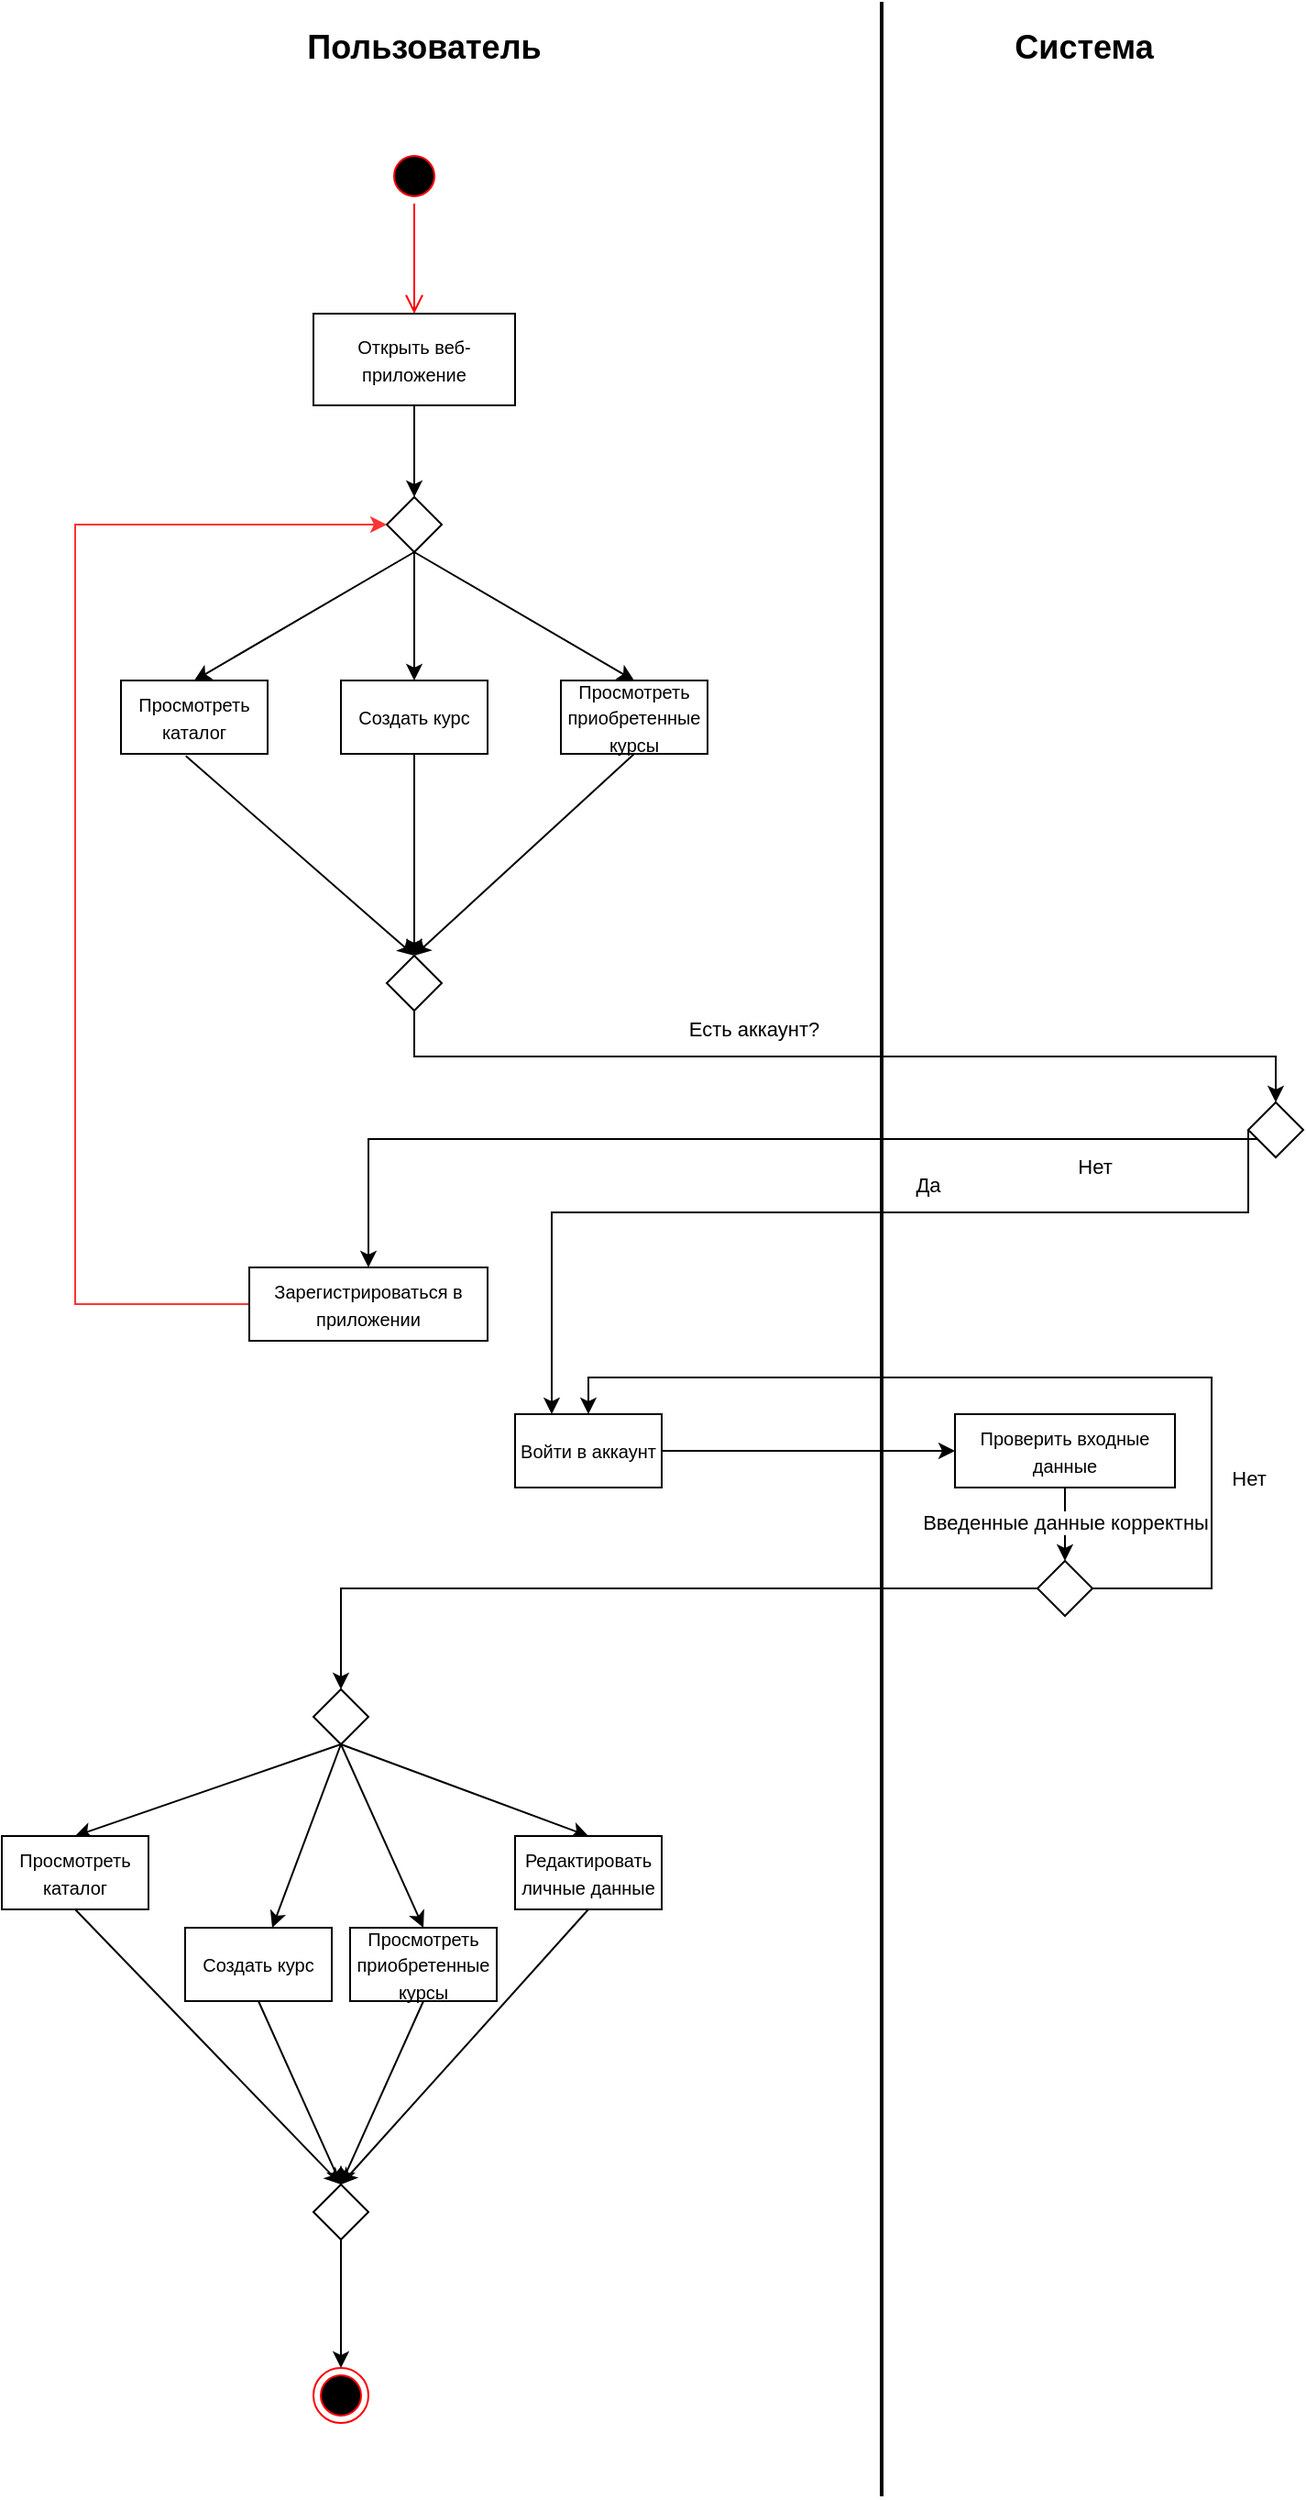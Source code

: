 <mxfile version="24.0.7" type="google" pages="15">
  <diagram name="Activity" id="cdTL8AZVyhkvCvKTsLQH">
    <mxGraphModel grid="1" page="1" gridSize="10" guides="1" tooltips="1" connect="1" arrows="1" fold="1" pageScale="1" pageWidth="2339" pageHeight="3300" math="0" shadow="0">
      <root>
        <mxCell id="0" />
        <mxCell id="1" parent="0" />
        <mxCell id="-cam0Wm6VGINhwsVXcmt-3" value="" style="line;strokeWidth=2;direction=south;html=1;" vertex="1" parent="1">
          <mxGeometry x="1230" y="-40" width="20" height="1360" as="geometry" />
        </mxCell>
        <mxCell id="-cam0Wm6VGINhwsVXcmt-6" value="&lt;font style=&quot;font-size: 18px;&quot;&gt;&lt;b&gt;Пользователь&lt;/b&gt;&lt;/font&gt;" style="text;html=1;align=center;verticalAlign=middle;resizable=0;points=[];autosize=1;strokeColor=none;fillColor=none;" vertex="1" parent="1">
          <mxGeometry x="915" y="-35" width="150" height="40" as="geometry" />
        </mxCell>
        <mxCell id="-cam0Wm6VGINhwsVXcmt-7" value="&lt;font style=&quot;font-size: 18px;&quot;&gt;&lt;b&gt;Система&lt;/b&gt;&lt;/font&gt;" style="text;html=1;align=center;verticalAlign=middle;resizable=0;points=[];autosize=1;strokeColor=none;fillColor=none;" vertex="1" parent="1">
          <mxGeometry x="1300" y="-35" width="100" height="40" as="geometry" />
        </mxCell>
        <mxCell id="-cam0Wm6VGINhwsVXcmt-8" value="" style="ellipse;html=1;shape=startState;fillColor=#000000;strokeColor=#ff0000;" vertex="1" parent="1">
          <mxGeometry x="970" y="40" width="30" height="30" as="geometry" />
        </mxCell>
        <mxCell id="-cam0Wm6VGINhwsVXcmt-9" value="" style="edgeStyle=orthogonalEdgeStyle;html=1;verticalAlign=bottom;endArrow=open;endSize=8;strokeColor=#ff0000;rounded=0;entryX=0.5;entryY=0;entryDx=0;entryDy=0;" edge="1" parent="1" source="-cam0Wm6VGINhwsVXcmt-8" target="-cam0Wm6VGINhwsVXcmt-10">
          <mxGeometry relative="1" as="geometry">
            <mxPoint x="985" y="110" as="targetPoint" />
          </mxGeometry>
        </mxCell>
        <mxCell id="-cam0Wm6VGINhwsVXcmt-12" style="edgeStyle=orthogonalEdgeStyle;rounded=0;orthogonalLoop=1;jettySize=auto;html=1;exitX=0.5;exitY=1;exitDx=0;exitDy=0;entryX=0.5;entryY=0;entryDx=0;entryDy=0;" edge="1" parent="1" source="-cam0Wm6VGINhwsVXcmt-10" target="-cam0Wm6VGINhwsVXcmt-11">
          <mxGeometry relative="1" as="geometry" />
        </mxCell>
        <mxCell id="-cam0Wm6VGINhwsVXcmt-10" value="&lt;font style=&quot;font-size: 10px;&quot;&gt;Открыть веб-приложение&lt;/font&gt;" style="html=1;whiteSpace=wrap;" vertex="1" parent="1">
          <mxGeometry x="930" y="130" width="110" height="50" as="geometry" />
        </mxCell>
        <mxCell id="Cgjl-hwVyoeenRLte6HI-2" style="rounded=0;orthogonalLoop=1;jettySize=auto;html=1;exitX=0.5;exitY=1;exitDx=0;exitDy=0;entryX=0.5;entryY=0;entryDx=0;entryDy=0;" edge="1" parent="1" source="-cam0Wm6VGINhwsVXcmt-11" target="-cam0Wm6VGINhwsVXcmt-13">
          <mxGeometry relative="1" as="geometry" />
        </mxCell>
        <mxCell id="Cgjl-hwVyoeenRLte6HI-9" style="rounded=0;orthogonalLoop=1;jettySize=auto;html=1;exitX=0.5;exitY=1;exitDx=0;exitDy=0;entryX=0.5;entryY=0;entryDx=0;entryDy=0;" edge="1" parent="1" source="-cam0Wm6VGINhwsVXcmt-11" target="Cgjl-hwVyoeenRLte6HI-4">
          <mxGeometry relative="1" as="geometry" />
        </mxCell>
        <mxCell id="Cgjl-hwVyoeenRLte6HI-10" style="rounded=0;orthogonalLoop=1;jettySize=auto;html=1;exitX=0.5;exitY=1;exitDx=0;exitDy=0;entryX=0.5;entryY=0;entryDx=0;entryDy=0;" edge="1" parent="1" source="-cam0Wm6VGINhwsVXcmt-11" target="Cgjl-hwVyoeenRLte6HI-7">
          <mxGeometry relative="1" as="geometry" />
        </mxCell>
        <mxCell id="-cam0Wm6VGINhwsVXcmt-11" value="" style="rhombus;whiteSpace=wrap;html=1;" vertex="1" parent="1">
          <mxGeometry x="970" y="230" width="30" height="30" as="geometry" />
        </mxCell>
        <mxCell id="-cam0Wm6VGINhwsVXcmt-13" value="&lt;font style=&quot;font-size: 10px;&quot;&gt;Просмотреть каталог&lt;/font&gt;" style="html=1;whiteSpace=wrap;" vertex="1" parent="1">
          <mxGeometry x="825" y="330" width="80" height="40" as="geometry" />
        </mxCell>
        <mxCell id="Cgjl-hwVyoeenRLte6HI-18" style="rounded=0;orthogonalLoop=1;jettySize=auto;html=1;exitX=0.5;exitY=1;exitDx=0;exitDy=0;entryX=0.5;entryY=0;entryDx=0;entryDy=0;" edge="1" parent="1" source="Cgjl-hwVyoeenRLte6HI-4" target="Cgjl-hwVyoeenRLte6HI-15">
          <mxGeometry relative="1" as="geometry" />
        </mxCell>
        <mxCell id="Cgjl-hwVyoeenRLte6HI-4" value="&lt;font style=&quot;font-size: 10px;&quot;&gt;Создать курс&lt;/font&gt;" style="html=1;whiteSpace=wrap;" vertex="1" parent="1">
          <mxGeometry x="945" y="330" width="80" height="40" as="geometry" />
        </mxCell>
        <mxCell id="Cgjl-hwVyoeenRLte6HI-19" style="rounded=0;orthogonalLoop=1;jettySize=auto;html=1;exitX=0.5;exitY=1;exitDx=0;exitDy=0;entryX=0.5;entryY=0;entryDx=0;entryDy=0;" edge="1" parent="1" source="Cgjl-hwVyoeenRLte6HI-7" target="Cgjl-hwVyoeenRLte6HI-15">
          <mxGeometry relative="1" as="geometry" />
        </mxCell>
        <mxCell id="Cgjl-hwVyoeenRLte6HI-7" value="&lt;font style=&quot;font-size: 10px;&quot;&gt;Просмотреть приобретенные курсы&lt;/font&gt;" style="html=1;whiteSpace=wrap;" vertex="1" parent="1">
          <mxGeometry x="1065" y="330" width="80" height="40" as="geometry" />
        </mxCell>
        <mxCell id="Cgjl-hwVyoeenRLte6HI-16" style="rounded=0;orthogonalLoop=1;jettySize=auto;html=1;exitX=0.442;exitY=1.027;exitDx=0;exitDy=0;entryX=0.5;entryY=0;entryDx=0;entryDy=0;exitPerimeter=0;" edge="1" parent="1" source="-cam0Wm6VGINhwsVXcmt-13" target="Cgjl-hwVyoeenRLte6HI-15">
          <mxGeometry relative="1" as="geometry">
            <mxPoint x="865" y="450" as="sourcePoint" />
          </mxGeometry>
        </mxCell>
        <mxCell id="Cgjl-hwVyoeenRLte6HI-22" style="edgeStyle=orthogonalEdgeStyle;rounded=0;orthogonalLoop=1;jettySize=auto;html=1;exitX=0.5;exitY=1;exitDx=0;exitDy=0;entryX=0.5;entryY=0;entryDx=0;entryDy=0;" edge="1" parent="1" source="Cgjl-hwVyoeenRLte6HI-15" target="Cgjl-hwVyoeenRLte6HI-21">
          <mxGeometry relative="1" as="geometry" />
        </mxCell>
        <mxCell id="Cgjl-hwVyoeenRLte6HI-23" value="Есть аккаунт?" style="edgeLabel;html=1;align=center;verticalAlign=middle;resizable=0;points=[];" vertex="1" connectable="0" parent="Cgjl-hwVyoeenRLte6HI-22">
          <mxGeometry x="-0.056" relative="1" as="geometry">
            <mxPoint x="-36" y="-15" as="offset" />
          </mxGeometry>
        </mxCell>
        <mxCell id="Cgjl-hwVyoeenRLte6HI-15" value="" style="rhombus;whiteSpace=wrap;html=1;" vertex="1" parent="1">
          <mxGeometry x="970" y="480" width="30" height="30" as="geometry" />
        </mxCell>
        <mxCell id="Cgjl-hwVyoeenRLte6HI-25" style="edgeStyle=orthogonalEdgeStyle;rounded=0;orthogonalLoop=1;jettySize=auto;html=1;exitX=0;exitY=0.5;exitDx=0;exitDy=0;entryX=0.25;entryY=0;entryDx=0;entryDy=0;" edge="1" parent="1" source="Cgjl-hwVyoeenRLte6HI-21" target="Cgjl-hwVyoeenRLte6HI-24">
          <mxGeometry relative="1" as="geometry">
            <Array as="points">
              <mxPoint x="1440" y="620" />
              <mxPoint x="1060" y="620" />
            </Array>
          </mxGeometry>
        </mxCell>
        <mxCell id="Cgjl-hwVyoeenRLte6HI-27" value="Да" style="edgeLabel;html=1;align=center;verticalAlign=middle;resizable=0;points=[];" vertex="1" connectable="0" parent="Cgjl-hwVyoeenRLte6HI-25">
          <mxGeometry x="-0.178" y="3" relative="1" as="geometry">
            <mxPoint y="-18" as="offset" />
          </mxGeometry>
        </mxCell>
        <mxCell id="Cgjl-hwVyoeenRLte6HI-26" style="edgeStyle=orthogonalEdgeStyle;rounded=0;orthogonalLoop=1;jettySize=auto;html=1;exitX=0.5;exitY=1;exitDx=0;exitDy=0;" edge="1" parent="1" source="Cgjl-hwVyoeenRLte6HI-21">
          <mxGeometry relative="1" as="geometry">
            <mxPoint x="1455.034" y="589.69" as="targetPoint" />
          </mxGeometry>
        </mxCell>
        <mxCell id="Cgjl-hwVyoeenRLte6HI-29" style="edgeStyle=orthogonalEdgeStyle;rounded=0;orthogonalLoop=1;jettySize=auto;html=1;exitX=0.5;exitY=1;exitDx=0;exitDy=0;entryX=0.5;entryY=0;entryDx=0;entryDy=0;" edge="1" parent="1" source="Cgjl-hwVyoeenRLte6HI-21" target="Cgjl-hwVyoeenRLte6HI-28">
          <mxGeometry relative="1" as="geometry">
            <Array as="points">
              <mxPoint x="1455" y="580" />
              <mxPoint x="960" y="580" />
            </Array>
          </mxGeometry>
        </mxCell>
        <mxCell id="Cgjl-hwVyoeenRLte6HI-30" value="Нет" style="edgeLabel;html=1;align=center;verticalAlign=middle;resizable=0;points=[];" vertex="1" connectable="0" parent="Cgjl-hwVyoeenRLte6HI-29">
          <mxGeometry x="-0.619" y="2" relative="1" as="geometry">
            <mxPoint y="13" as="offset" />
          </mxGeometry>
        </mxCell>
        <mxCell id="Cgjl-hwVyoeenRLte6HI-21" value="" style="rhombus;whiteSpace=wrap;html=1;" vertex="1" parent="1">
          <mxGeometry x="1440" y="560" width="30" height="30" as="geometry" />
        </mxCell>
        <mxCell id="Cgjl-hwVyoeenRLte6HI-33" style="edgeStyle=orthogonalEdgeStyle;rounded=0;orthogonalLoop=1;jettySize=auto;html=1;exitX=1;exitY=0.5;exitDx=0;exitDy=0;entryX=0;entryY=0.5;entryDx=0;entryDy=0;" edge="1" parent="1" source="Cgjl-hwVyoeenRLte6HI-24" target="Cgjl-hwVyoeenRLte6HI-32">
          <mxGeometry relative="1" as="geometry" />
        </mxCell>
        <mxCell id="Cgjl-hwVyoeenRLte6HI-24" value="&lt;font style=&quot;font-size: 10px;&quot;&gt;Войти в аккаунт&lt;/font&gt;" style="html=1;whiteSpace=wrap;" vertex="1" parent="1">
          <mxGeometry x="1040" y="730" width="80" height="40" as="geometry" />
        </mxCell>
        <mxCell id="Cgjl-hwVyoeenRLte6HI-31" style="edgeStyle=orthogonalEdgeStyle;rounded=0;orthogonalLoop=1;jettySize=auto;html=1;exitX=0;exitY=0.5;exitDx=0;exitDy=0;entryX=0;entryY=0.5;entryDx=0;entryDy=0;fillColor=#f8cecc;strokeColor=#FF3333;" edge="1" parent="1" source="Cgjl-hwVyoeenRLte6HI-28" target="-cam0Wm6VGINhwsVXcmt-11">
          <mxGeometry relative="1" as="geometry">
            <Array as="points">
              <mxPoint x="800" y="670" />
              <mxPoint x="800" y="245" />
            </Array>
          </mxGeometry>
        </mxCell>
        <mxCell id="Cgjl-hwVyoeenRLte6HI-28" value="&lt;font style=&quot;font-size: 10px;&quot;&gt;Зарегистрироваться в приложении&lt;/font&gt;" style="html=1;whiteSpace=wrap;" vertex="1" parent="1">
          <mxGeometry x="895" y="650" width="130" height="40" as="geometry" />
        </mxCell>
        <mxCell id="Cgjl-hwVyoeenRLte6HI-35" style="edgeStyle=orthogonalEdgeStyle;rounded=0;orthogonalLoop=1;jettySize=auto;html=1;exitX=0.5;exitY=1;exitDx=0;exitDy=0;entryX=0.5;entryY=0;entryDx=0;entryDy=0;" edge="1" parent="1" source="Cgjl-hwVyoeenRLte6HI-32" target="Cgjl-hwVyoeenRLte6HI-34">
          <mxGeometry relative="1" as="geometry" />
        </mxCell>
        <mxCell id="Cgjl-hwVyoeenRLte6HI-36" value="Введенные данные корректны" style="edgeLabel;html=1;align=center;verticalAlign=middle;resizable=0;points=[];" vertex="1" connectable="0" parent="Cgjl-hwVyoeenRLte6HI-35">
          <mxGeometry x="-0.05" relative="1" as="geometry">
            <mxPoint as="offset" />
          </mxGeometry>
        </mxCell>
        <mxCell id="Cgjl-hwVyoeenRLte6HI-32" value="&lt;font style=&quot;font-size: 10px;&quot;&gt;Проверить входные данные&lt;/font&gt;" style="html=1;whiteSpace=wrap;" vertex="1" parent="1">
          <mxGeometry x="1280" y="730" width="120" height="40" as="geometry" />
        </mxCell>
        <mxCell id="Cgjl-hwVyoeenRLte6HI-37" style="edgeStyle=orthogonalEdgeStyle;rounded=0;orthogonalLoop=1;jettySize=auto;html=1;exitX=1;exitY=0.5;exitDx=0;exitDy=0;entryX=0.5;entryY=0;entryDx=0;entryDy=0;" edge="1" parent="1" source="Cgjl-hwVyoeenRLte6HI-34" target="Cgjl-hwVyoeenRLte6HI-24">
          <mxGeometry relative="1" as="geometry">
            <Array as="points">
              <mxPoint x="1420" y="825" />
              <mxPoint x="1420" y="710" />
              <mxPoint x="1080" y="710" />
            </Array>
          </mxGeometry>
        </mxCell>
        <mxCell id="Cgjl-hwVyoeenRLte6HI-38" value="Нет" style="edgeLabel;html=1;align=center;verticalAlign=middle;resizable=0;points=[];" vertex="1" connectable="0" parent="Cgjl-hwVyoeenRLte6HI-37">
          <mxGeometry x="-0.536" y="2" relative="1" as="geometry">
            <mxPoint x="22" as="offset" />
          </mxGeometry>
        </mxCell>
        <mxCell id="Cgjl-hwVyoeenRLte6HI-40" style="edgeStyle=orthogonalEdgeStyle;rounded=0;orthogonalLoop=1;jettySize=auto;html=1;exitX=0;exitY=0.5;exitDx=0;exitDy=0;entryX=0.5;entryY=0;entryDx=0;entryDy=0;" edge="1" parent="1" source="Cgjl-hwVyoeenRLte6HI-34" target="Cgjl-hwVyoeenRLte6HI-39">
          <mxGeometry relative="1" as="geometry" />
        </mxCell>
        <mxCell id="Cgjl-hwVyoeenRLte6HI-34" value="" style="rhombus;whiteSpace=wrap;html=1;" vertex="1" parent="1">
          <mxGeometry x="1325" y="810" width="30" height="30" as="geometry" />
        </mxCell>
        <mxCell id="Cgjl-hwVyoeenRLte6HI-45" style="rounded=0;orthogonalLoop=1;jettySize=auto;html=1;exitX=0.5;exitY=1;exitDx=0;exitDy=0;entryX=0.5;entryY=0;entryDx=0;entryDy=0;" edge="1" parent="1" source="Cgjl-hwVyoeenRLte6HI-39" target="Cgjl-hwVyoeenRLte6HI-41">
          <mxGeometry relative="1" as="geometry" />
        </mxCell>
        <mxCell id="Cgjl-hwVyoeenRLte6HI-46" style="rounded=0;orthogonalLoop=1;jettySize=auto;html=1;exitX=0.5;exitY=1;exitDx=0;exitDy=0;" edge="1" parent="1" source="Cgjl-hwVyoeenRLte6HI-39" target="Cgjl-hwVyoeenRLte6HI-42">
          <mxGeometry relative="1" as="geometry" />
        </mxCell>
        <mxCell id="Cgjl-hwVyoeenRLte6HI-47" style="rounded=0;orthogonalLoop=1;jettySize=auto;html=1;exitX=0.5;exitY=1;exitDx=0;exitDy=0;entryX=0.5;entryY=0;entryDx=0;entryDy=0;" edge="1" parent="1" source="Cgjl-hwVyoeenRLte6HI-39" target="Cgjl-hwVyoeenRLte6HI-43">
          <mxGeometry relative="1" as="geometry" />
        </mxCell>
        <mxCell id="Cgjl-hwVyoeenRLte6HI-48" style="rounded=0;orthogonalLoop=1;jettySize=auto;html=1;exitX=0.5;exitY=1;exitDx=0;exitDy=0;entryX=0.5;entryY=0;entryDx=0;entryDy=0;" edge="1" parent="1" source="Cgjl-hwVyoeenRLte6HI-39" target="Cgjl-hwVyoeenRLte6HI-44">
          <mxGeometry relative="1" as="geometry" />
        </mxCell>
        <mxCell id="Cgjl-hwVyoeenRLte6HI-39" value="" style="rhombus;whiteSpace=wrap;html=1;" vertex="1" parent="1">
          <mxGeometry x="930" y="880" width="30" height="30" as="geometry" />
        </mxCell>
        <mxCell id="Cgjl-hwVyoeenRLte6HI-51" style="rounded=0;orthogonalLoop=1;jettySize=auto;html=1;exitX=0.5;exitY=1;exitDx=0;exitDy=0;entryX=0.5;entryY=0;entryDx=0;entryDy=0;" edge="1" parent="1" source="Cgjl-hwVyoeenRLte6HI-41" target="Cgjl-hwVyoeenRLte6HI-49">
          <mxGeometry relative="1" as="geometry" />
        </mxCell>
        <mxCell id="Cgjl-hwVyoeenRLte6HI-41" value="&lt;font style=&quot;font-size: 10px;&quot;&gt;Просмотреть каталог&lt;/font&gt;" style="html=1;whiteSpace=wrap;" vertex="1" parent="1">
          <mxGeometry x="760" y="960" width="80" height="40" as="geometry" />
        </mxCell>
        <mxCell id="Cgjl-hwVyoeenRLte6HI-50" style="rounded=0;orthogonalLoop=1;jettySize=auto;html=1;exitX=0.5;exitY=1;exitDx=0;exitDy=0;entryX=0.5;entryY=0;entryDx=0;entryDy=0;" edge="1" parent="1" source="Cgjl-hwVyoeenRLte6HI-42" target="Cgjl-hwVyoeenRLte6HI-49">
          <mxGeometry relative="1" as="geometry" />
        </mxCell>
        <mxCell id="Cgjl-hwVyoeenRLte6HI-42" value="&lt;font style=&quot;font-size: 10px;&quot;&gt;Создать курс&lt;/font&gt;" style="html=1;whiteSpace=wrap;" vertex="1" parent="1">
          <mxGeometry x="860" y="1010" width="80" height="40" as="geometry" />
        </mxCell>
        <mxCell id="Cgjl-hwVyoeenRLte6HI-52" style="rounded=0;orthogonalLoop=1;jettySize=auto;html=1;exitX=0.5;exitY=1;exitDx=0;exitDy=0;entryX=0.5;entryY=0;entryDx=0;entryDy=0;" edge="1" parent="1" source="Cgjl-hwVyoeenRLte6HI-43" target="Cgjl-hwVyoeenRLte6HI-49">
          <mxGeometry relative="1" as="geometry" />
        </mxCell>
        <mxCell id="Cgjl-hwVyoeenRLte6HI-43" value="&lt;font style=&quot;font-size: 10px;&quot;&gt;Просмотреть приобретенные курсы&lt;/font&gt;" style="html=1;whiteSpace=wrap;" vertex="1" parent="1">
          <mxGeometry x="950" y="1010" width="80" height="40" as="geometry" />
        </mxCell>
        <mxCell id="Cgjl-hwVyoeenRLte6HI-53" style="rounded=0;orthogonalLoop=1;jettySize=auto;html=1;exitX=0.5;exitY=1;exitDx=0;exitDy=0;entryX=0.5;entryY=0;entryDx=0;entryDy=0;" edge="1" parent="1" source="Cgjl-hwVyoeenRLte6HI-44" target="Cgjl-hwVyoeenRLte6HI-49">
          <mxGeometry relative="1" as="geometry" />
        </mxCell>
        <mxCell id="Cgjl-hwVyoeenRLte6HI-44" value="&lt;span style=&quot;font-size: 10px;&quot;&gt;Редактировать личные данные&lt;/span&gt;" style="html=1;whiteSpace=wrap;" vertex="1" parent="1">
          <mxGeometry x="1040" y="960" width="80" height="40" as="geometry" />
        </mxCell>
        <mxCell id="Cgjl-hwVyoeenRLte6HI-55" style="edgeStyle=orthogonalEdgeStyle;rounded=0;orthogonalLoop=1;jettySize=auto;html=1;exitX=0.5;exitY=1;exitDx=0;exitDy=0;entryX=0.5;entryY=0;entryDx=0;entryDy=0;" edge="1" parent="1" source="Cgjl-hwVyoeenRLte6HI-49" target="Cgjl-hwVyoeenRLte6HI-54">
          <mxGeometry relative="1" as="geometry" />
        </mxCell>
        <mxCell id="Cgjl-hwVyoeenRLte6HI-49" value="" style="rhombus;whiteSpace=wrap;html=1;" vertex="1" parent="1">
          <mxGeometry x="930" y="1150" width="30" height="30" as="geometry" />
        </mxCell>
        <mxCell id="Cgjl-hwVyoeenRLte6HI-54" value="" style="ellipse;html=1;shape=endState;fillColor=#000000;strokeColor=#ff0000;" vertex="1" parent="1">
          <mxGeometry x="930" y="1250" width="30" height="30" as="geometry" />
        </mxCell>
      </root>
    </mxGraphModel>
  </diagram>
  <diagram id="UHqTYqtaNs3CXOChZuVX" name="ER-Concept">
    <mxGraphModel dx="2790" dy="1230" grid="1" gridSize="10" guides="1" tooltips="1" connect="1" arrows="1" fold="1" page="1" pageScale="1" pageWidth="2339" pageHeight="3300" math="0" shadow="0">
      <root>
        <mxCell id="0" />
        <mxCell id="1" parent="0" />
        <mxCell id="EoVA6l17e7wRVH6zqg-j-1" value="Пользователь" style="whiteSpace=wrap;html=1;align=center;" parent="1" vertex="1">
          <mxGeometry x="320" y="1001" width="120" height="40" as="geometry" />
        </mxCell>
        <mxCell id="EoVA6l17e7wRVH6zqg-j-2" style="edgeStyle=orthogonalEdgeStyle;rounded=0;orthogonalLoop=1;jettySize=auto;html=1;exitX=1;exitY=0.5;exitDx=0;exitDy=0;endArrow=none;endFill=0;" parent="1" source="EoVA6l17e7wRVH6zqg-j-3" edge="1">
          <mxGeometry relative="1" as="geometry">
            <mxPoint x="310" y="981" as="targetPoint" />
            <Array as="points">
              <mxPoint x="300" y="936" />
              <mxPoint x="300" y="981" />
            </Array>
          </mxGeometry>
        </mxCell>
        <mxCell id="EoVA6l17e7wRVH6zqg-j-3" value="Почта" style="ellipse;whiteSpace=wrap;html=1;align=center;" parent="1" vertex="1">
          <mxGeometry x="220" y="921" width="60" height="30" as="geometry" />
        </mxCell>
        <mxCell id="EoVA6l17e7wRVH6zqg-j-4" style="edgeStyle=orthogonalEdgeStyle;rounded=0;orthogonalLoop=1;jettySize=auto;html=1;exitX=0.5;exitY=1;exitDx=0;exitDy=0;endArrow=none;endFill=0;" parent="1" source="EoVA6l17e7wRVH6zqg-j-5" edge="1">
          <mxGeometry relative="1" as="geometry">
            <mxPoint x="350.143" y="981" as="targetPoint" />
          </mxGeometry>
        </mxCell>
        <mxCell id="EoVA6l17e7wRVH6zqg-j-5" value="Пароль" style="ellipse;whiteSpace=wrap;html=1;align=center;" parent="1" vertex="1">
          <mxGeometry x="320" y="921" width="60" height="30" as="geometry" />
        </mxCell>
        <mxCell id="EoVA6l17e7wRVH6zqg-j-6" style="edgeStyle=orthogonalEdgeStyle;rounded=0;orthogonalLoop=1;jettySize=auto;html=1;exitX=0.5;exitY=1;exitDx=0;exitDy=0;entryX=0.5;entryY=0;entryDx=0;entryDy=0;endArrow=none;endFill=0;" parent="1" source="EoVA6l17e7wRVH6zqg-j-7" target="EoVA6l17e7wRVH6zqg-j-1" edge="1">
          <mxGeometry relative="1" as="geometry">
            <Array as="points">
              <mxPoint x="430" y="981" />
              <mxPoint x="380" y="981" />
            </Array>
          </mxGeometry>
        </mxCell>
        <mxCell id="EoVA6l17e7wRVH6zqg-j-7" value="Аватар" style="ellipse;whiteSpace=wrap;html=1;align=center;" parent="1" vertex="1">
          <mxGeometry x="400" y="921" width="60" height="30" as="geometry" />
        </mxCell>
        <mxCell id="EoVA6l17e7wRVH6zqg-j-8" style="edgeStyle=orthogonalEdgeStyle;rounded=0;orthogonalLoop=1;jettySize=auto;html=1;exitX=0.939;exitY=0.322;exitDx=0;exitDy=0;endArrow=none;endFill=0;exitPerimeter=0;" parent="1" source="EoVA6l17e7wRVH6zqg-j-9" edge="1">
          <mxGeometry relative="1" as="geometry">
            <mxPoint x="300" y="985.857" as="targetPoint" />
            <Array as="points">
              <mxPoint x="300" y="981" />
            </Array>
          </mxGeometry>
        </mxCell>
        <mxCell id="EoVA6l17e7wRVH6zqg-j-9" value="Логин" style="ellipse;whiteSpace=wrap;html=1;align=center;fontStyle=4" parent="1" vertex="1">
          <mxGeometry x="220" y="971" width="60" height="30" as="geometry" />
        </mxCell>
        <mxCell id="EoVA6l17e7wRVH6zqg-j-10" value="Имя" style="ellipse;whiteSpace=wrap;html=1;align=center;" parent="1" vertex="1">
          <mxGeometry x="220" y="1011" width="60" height="30" as="geometry" />
        </mxCell>
        <mxCell id="EoVA6l17e7wRVH6zqg-j-11" value="Курс" style="whiteSpace=wrap;html=1;align=center;" parent="1" vertex="1">
          <mxGeometry x="720" y="1001" width="120" height="40" as="geometry" />
        </mxCell>
        <mxCell id="EoVA6l17e7wRVH6zqg-j-12" value="" style="endArrow=none;html=1;rounded=0;entryX=0;entryY=0.5;entryDx=0;entryDy=0;exitX=1;exitY=0.5;exitDx=0;exitDy=0;" parent="1" source="EoVA6l17e7wRVH6zqg-j-1" target="EoVA6l17e7wRVH6zqg-j-11" edge="1">
          <mxGeometry relative="1" as="geometry">
            <mxPoint x="540" y="1061" as="sourcePoint" />
            <mxPoint x="700" y="1061" as="targetPoint" />
            <Array as="points">
              <mxPoint x="520" y="1021" />
            </Array>
          </mxGeometry>
        </mxCell>
        <mxCell id="EoVA6l17e7wRVH6zqg-j-13" value="M" style="resizable=0;html=1;whiteSpace=wrap;align=left;verticalAlign=bottom;" parent="EoVA6l17e7wRVH6zqg-j-12" connectable="0" vertex="1">
          <mxGeometry x="-1" relative="1" as="geometry">
            <mxPoint x="10" as="offset" />
          </mxGeometry>
        </mxCell>
        <mxCell id="EoVA6l17e7wRVH6zqg-j-14" value="N" style="resizable=0;html=1;whiteSpace=wrap;align=right;verticalAlign=bottom;" parent="EoVA6l17e7wRVH6zqg-j-12" connectable="0" vertex="1">
          <mxGeometry x="1" relative="1" as="geometry">
            <mxPoint x="-10" as="offset" />
          </mxGeometry>
        </mxCell>
        <mxCell id="EoVA6l17e7wRVH6zqg-j-15" value="Покупает" style="shape=associativeEntity;whiteSpace=wrap;html=1;align=center;" parent="1" vertex="1">
          <mxGeometry x="520" y="991" width="120" height="60" as="geometry" />
        </mxCell>
        <mxCell id="EoVA6l17e7wRVH6zqg-j-16" style="edgeStyle=orthogonalEdgeStyle;rounded=0;orthogonalLoop=1;jettySize=auto;html=1;exitX=0.5;exitY=1;exitDx=0;exitDy=0;entryX=0.5;entryY=0;entryDx=0;entryDy=0;endArrow=none;endFill=0;" parent="1" source="EoVA6l17e7wRVH6zqg-j-17" target="EoVA6l17e7wRVH6zqg-j-11" edge="1">
          <mxGeometry relative="1" as="geometry" />
        </mxCell>
        <mxCell id="EoVA6l17e7wRVH6zqg-j-17" value="Название" style="ellipse;whiteSpace=wrap;html=1;align=center;fontStyle=4" parent="1" vertex="1">
          <mxGeometry x="680" y="931" width="60" height="30" as="geometry" />
        </mxCell>
        <mxCell id="EoVA6l17e7wRVH6zqg-j-18" style="edgeStyle=orthogonalEdgeStyle;rounded=0;orthogonalLoop=1;jettySize=auto;html=1;exitX=0.5;exitY=1;exitDx=0;exitDy=0;entryX=0.5;entryY=0;entryDx=0;entryDy=0;endArrow=none;endFill=0;" parent="1" source="EoVA6l17e7wRVH6zqg-j-19" target="EoVA6l17e7wRVH6zqg-j-11" edge="1">
          <mxGeometry relative="1" as="geometry" />
        </mxCell>
        <mxCell id="EoVA6l17e7wRVH6zqg-j-19" value="Описание" style="ellipse;whiteSpace=wrap;html=1;align=center;" parent="1" vertex="1">
          <mxGeometry x="750" y="931" width="60" height="30" as="geometry" />
        </mxCell>
        <mxCell id="EoVA6l17e7wRVH6zqg-j-20" style="edgeStyle=orthogonalEdgeStyle;rounded=0;orthogonalLoop=1;jettySize=auto;html=1;exitX=0;exitY=0.5;exitDx=0;exitDy=0;entryX=0.5;entryY=0;entryDx=0;entryDy=0;endArrow=none;endFill=0;" parent="1" source="EoVA6l17e7wRVH6zqg-j-21" target="EoVA6l17e7wRVH6zqg-j-11" edge="1">
          <mxGeometry relative="1" as="geometry">
            <Array as="points">
              <mxPoint x="890" y="1026" />
              <mxPoint x="890" y="981" />
              <mxPoint x="780" y="981" />
            </Array>
          </mxGeometry>
        </mxCell>
        <mxCell id="EoVA6l17e7wRVH6zqg-j-21" value="Контент" style="ellipse;whiteSpace=wrap;html=1;align=center;" parent="1" vertex="1">
          <mxGeometry x="920" y="1011" width="60" height="30" as="geometry" />
        </mxCell>
        <mxCell id="EoVA6l17e7wRVH6zqg-j-22" style="edgeStyle=orthogonalEdgeStyle;rounded=0;orthogonalLoop=1;jettySize=auto;html=1;exitX=0;exitY=0.5;exitDx=0;exitDy=0;entryX=0.5;entryY=0;entryDx=0;entryDy=0;endArrow=none;endFill=0;" parent="1" source="EoVA6l17e7wRVH6zqg-j-23" target="EoVA6l17e7wRVH6zqg-j-11" edge="1">
          <mxGeometry relative="1" as="geometry">
            <Array as="points">
              <mxPoint x="890" y="986" />
              <mxPoint x="890" y="981" />
              <mxPoint x="780" y="981" />
            </Array>
          </mxGeometry>
        </mxCell>
        <mxCell id="EoVA6l17e7wRVH6zqg-j-23" value="Владелец" style="ellipse;whiteSpace=wrap;html=1;align=center;" parent="1" vertex="1">
          <mxGeometry x="920" y="971" width="60" height="30" as="geometry" />
        </mxCell>
        <mxCell id="EoVA6l17e7wRVH6zqg-j-24" style="edgeStyle=orthogonalEdgeStyle;rounded=0;orthogonalLoop=1;jettySize=auto;html=1;exitX=0.5;exitY=1;exitDx=0;exitDy=0;endArrow=none;endFill=0;" parent="1" source="EoVA6l17e7wRVH6zqg-j-25" edge="1">
          <mxGeometry relative="1" as="geometry">
            <mxPoint x="780" y="1001" as="targetPoint" />
          </mxGeometry>
        </mxCell>
        <mxCell id="EoVA6l17e7wRVH6zqg-j-25" value="Цена" style="ellipse;whiteSpace=wrap;html=1;align=center;" parent="1" vertex="1">
          <mxGeometry x="820" y="931" width="60" height="30" as="geometry" />
        </mxCell>
        <mxCell id="EoVA6l17e7wRVH6zqg-j-26" style="edgeStyle=orthogonalEdgeStyle;rounded=0;orthogonalLoop=1;jettySize=auto;html=1;exitX=0;exitY=0.5;exitDx=0;exitDy=0;entryX=0.5;entryY=0;entryDx=0;entryDy=0;endArrow=none;endFill=0;" parent="1" source="EoVA6l17e7wRVH6zqg-j-27" target="EoVA6l17e7wRVH6zqg-j-11" edge="1">
          <mxGeometry relative="1" as="geometry">
            <Array as="points">
              <mxPoint x="890" y="946" />
              <mxPoint x="890" y="981" />
              <mxPoint x="780" y="981" />
            </Array>
          </mxGeometry>
        </mxCell>
        <mxCell id="EoVA6l17e7wRVH6zqg-j-27" value="Рейтинг" style="ellipse;whiteSpace=wrap;html=1;align=center;" parent="1" vertex="1">
          <mxGeometry x="920" y="931" width="60" height="30" as="geometry" />
        </mxCell>
        <mxCell id="EoVA6l17e7wRVH6zqg-j-28" value="Содержит" style="shape=rhombus;double=1;perimeter=rhombusPerimeter;whiteSpace=wrap;html=1;align=center;" parent="1" vertex="1">
          <mxGeometry x="520" y="1131" width="120" height="60" as="geometry" />
        </mxCell>
        <mxCell id="EoVA6l17e7wRVH6zqg-j-29" value="Содержит" style="shape=rhombus;double=1;perimeter=rhombusPerimeter;whiteSpace=wrap;html=1;align=center;" parent="1" vertex="1">
          <mxGeometry x="720" y="1131" width="120" height="60" as="geometry" />
        </mxCell>
        <mxCell id="EoVA6l17e7wRVH6zqg-j-30" value="Содержит" style="shape=rhombus;double=1;perimeter=rhombusPerimeter;whiteSpace=wrap;html=1;align=center;" parent="1" vertex="1">
          <mxGeometry x="920" y="1131" width="120" height="60" as="geometry" />
        </mxCell>
        <mxCell id="EoVA6l17e7wRVH6zqg-j-31" value="Рейтинг" style="shape=ext;margin=3;double=1;whiteSpace=wrap;html=1;align=center;" parent="1" vertex="1">
          <mxGeometry x="720" y="1241" width="120" height="40" as="geometry" />
        </mxCell>
        <mxCell id="EoVA6l17e7wRVH6zqg-j-32" value="Владелец" style="shape=ext;margin=3;double=1;whiteSpace=wrap;html=1;align=center;" parent="1" vertex="1">
          <mxGeometry x="520" y="1241" width="120" height="40" as="geometry" />
        </mxCell>
        <mxCell id="EoVA6l17e7wRVH6zqg-j-33" value="Контент" style="shape=ext;margin=3;double=1;whiteSpace=wrap;html=1;align=center;" parent="1" vertex="1">
          <mxGeometry x="920" y="1241" width="120" height="40" as="geometry" />
        </mxCell>
        <mxCell id="EoVA6l17e7wRVH6zqg-j-34" value="" style="endArrow=none;html=1;rounded=0;exitX=0.5;exitY=1;exitDx=0;exitDy=0;entryX=0;entryY=0.5;entryDx=0;entryDy=0;edgeStyle=elbowEdgeStyle;elbow=vertical;" parent="1" source="EoVA6l17e7wRVH6zqg-j-1" target="EoVA6l17e7wRVH6zqg-j-32" edge="1">
          <mxGeometry relative="1" as="geometry">
            <mxPoint x="510" y="1231" as="sourcePoint" />
            <mxPoint x="539" y="1266" as="targetPoint" />
            <Array as="points">
              <mxPoint x="470" y="1261" />
            </Array>
          </mxGeometry>
        </mxCell>
        <mxCell id="EoVA6l17e7wRVH6zqg-j-35" value="" style="endArrow=none;html=1;rounded=0;entryX=0.25;entryY=1;entryDx=0;entryDy=0;exitX=0.5;exitY=0;exitDx=0;exitDy=0;" parent="1" source="EoVA6l17e7wRVH6zqg-j-28" target="EoVA6l17e7wRVH6zqg-j-11" edge="1">
          <mxGeometry relative="1" as="geometry">
            <mxPoint x="560" y="1121" as="sourcePoint" />
            <mxPoint x="720" y="1121" as="targetPoint" />
          </mxGeometry>
        </mxCell>
        <mxCell id="EoVA6l17e7wRVH6zqg-j-36" value="N" style="resizable=0;html=1;whiteSpace=wrap;align=right;verticalAlign=bottom;" parent="EoVA6l17e7wRVH6zqg-j-35" connectable="0" vertex="1">
          <mxGeometry x="1" relative="1" as="geometry">
            <mxPoint x="-30" y="20" as="offset" />
          </mxGeometry>
        </mxCell>
        <mxCell id="EoVA6l17e7wRVH6zqg-j-37" value="" style="endArrow=none;html=1;rounded=0;exitX=0.5;exitY=1;exitDx=0;exitDy=0;entryX=0.5;entryY=0;entryDx=0;entryDy=0;" parent="1" source="EoVA6l17e7wRVH6zqg-j-28" target="EoVA6l17e7wRVH6zqg-j-32" edge="1">
          <mxGeometry relative="1" as="geometry">
            <mxPoint x="520" y="1121" as="sourcePoint" />
            <mxPoint x="680" y="1121" as="targetPoint" />
          </mxGeometry>
        </mxCell>
        <mxCell id="EoVA6l17e7wRVH6zqg-j-38" value="1" style="resizable=0;html=1;whiteSpace=wrap;align=right;verticalAlign=bottom;" parent="EoVA6l17e7wRVH6zqg-j-37" connectable="0" vertex="1">
          <mxGeometry x="1" relative="1" as="geometry">
            <mxPoint as="offset" />
          </mxGeometry>
        </mxCell>
        <mxCell id="EoVA6l17e7wRVH6zqg-j-39" value="" style="endArrow=none;html=1;rounded=0;entryX=0.5;entryY=0;entryDx=0;entryDy=0;endFill=0;exitX=0.5;exitY=1;exitDx=0;exitDy=0;" parent="1" source="EoVA6l17e7wRVH6zqg-j-29" target="EoVA6l17e7wRVH6zqg-j-31" edge="1">
          <mxGeometry relative="1" as="geometry">
            <mxPoint x="820" y="1201" as="sourcePoint" />
            <mxPoint x="760" y="1051" as="targetPoint" />
          </mxGeometry>
        </mxCell>
        <mxCell id="EoVA6l17e7wRVH6zqg-j-40" value="1" style="resizable=0;html=1;whiteSpace=wrap;align=right;verticalAlign=bottom;" parent="EoVA6l17e7wRVH6zqg-j-39" connectable="0" vertex="1">
          <mxGeometry x="1" relative="1" as="geometry">
            <mxPoint as="offset" />
          </mxGeometry>
        </mxCell>
        <mxCell id="EoVA6l17e7wRVH6zqg-j-41" value="" style="endArrow=none;html=1;rounded=0;exitX=0.5;exitY=1;exitDx=0;exitDy=0;entryX=0.5;entryY=0;entryDx=0;entryDy=0;" parent="1" source="EoVA6l17e7wRVH6zqg-j-11" target="EoVA6l17e7wRVH6zqg-j-29" edge="1">
          <mxGeometry relative="1" as="geometry">
            <mxPoint x="630" y="1201" as="sourcePoint" />
            <mxPoint x="630" y="1251" as="targetPoint" />
          </mxGeometry>
        </mxCell>
        <mxCell id="EoVA6l17e7wRVH6zqg-j-42" value="1" style="resizable=0;html=1;whiteSpace=wrap;align=right;verticalAlign=bottom;" parent="EoVA6l17e7wRVH6zqg-j-41" connectable="0" vertex="1">
          <mxGeometry x="1" relative="1" as="geometry">
            <mxPoint y="-70" as="offset" />
          </mxGeometry>
        </mxCell>
        <mxCell id="EoVA6l17e7wRVH6zqg-j-43" value="" style="endArrow=none;html=1;rounded=0;exitX=0.5;exitY=0;exitDx=0;exitDy=0;entryX=0.75;entryY=1;entryDx=0;entryDy=0;" parent="1" source="EoVA6l17e7wRVH6zqg-j-30" target="EoVA6l17e7wRVH6zqg-j-11" edge="1">
          <mxGeometry relative="1" as="geometry">
            <mxPoint x="560" y="1181" as="sourcePoint" />
            <mxPoint x="810" y="1051" as="targetPoint" />
          </mxGeometry>
        </mxCell>
        <mxCell id="EoVA6l17e7wRVH6zqg-j-44" value="1" style="resizable=0;html=1;whiteSpace=wrap;align=right;verticalAlign=bottom;" parent="EoVA6l17e7wRVH6zqg-j-43" connectable="0" vertex="1">
          <mxGeometry x="1" relative="1" as="geometry">
            <mxPoint x="10" y="20" as="offset" />
          </mxGeometry>
        </mxCell>
        <mxCell id="EoVA6l17e7wRVH6zqg-j-45" value="" style="endArrow=none;html=1;rounded=0;entryX=0.5;entryY=0;entryDx=0;entryDy=0;exitX=0.5;exitY=1;exitDx=0;exitDy=0;" parent="1" source="EoVA6l17e7wRVH6zqg-j-30" target="EoVA6l17e7wRVH6zqg-j-33" edge="1">
          <mxGeometry relative="1" as="geometry">
            <mxPoint x="600" y="1181" as="sourcePoint" />
            <mxPoint x="760" y="1181" as="targetPoint" />
          </mxGeometry>
        </mxCell>
        <mxCell id="EoVA6l17e7wRVH6zqg-j-46" value="1" style="resizable=0;html=1;whiteSpace=wrap;align=right;verticalAlign=bottom;" parent="EoVA6l17e7wRVH6zqg-j-45" connectable="0" vertex="1">
          <mxGeometry x="1" relative="1" as="geometry" />
        </mxCell>
        <mxCell id="EoVA6l17e7wRVH6zqg-j-47" value="Отзыв" style="ellipse;whiteSpace=wrap;html=1;align=center;" parent="1" vertex="1">
          <mxGeometry x="720" y="1321" width="90" height="30" as="geometry" />
        </mxCell>
        <mxCell id="EoVA6l17e7wRVH6zqg-j-48" style="edgeStyle=orthogonalEdgeStyle;rounded=0;orthogonalLoop=1;jettySize=auto;html=1;exitX=0;exitY=0.5;exitDx=0;exitDy=0;endArrow=none;endFill=0;" parent="1" source="EoVA6l17e7wRVH6zqg-j-49" edge="1">
          <mxGeometry relative="1" as="geometry">
            <mxPoint x="1330.0" y="1145.915" as="targetPoint" />
          </mxGeometry>
        </mxCell>
        <mxCell id="EoVA6l17e7wRVH6zqg-j-49" value="Таски" style="ellipse;whiteSpace=wrap;html=1;align=center;" parent="1" vertex="1">
          <mxGeometry x="1350" y="1131" width="90" height="30" as="geometry" />
        </mxCell>
        <mxCell id="EoVA6l17e7wRVH6zqg-j-50" style="edgeStyle=orthogonalEdgeStyle;rounded=0;orthogonalLoop=1;jettySize=auto;html=1;exitX=0;exitY=0.5;exitDx=0;exitDy=0;endArrow=none;endFill=0;" parent="1" source="EoVA6l17e7wRVH6zqg-j-51" edge="1">
          <mxGeometry relative="1" as="geometry">
            <mxPoint x="1330.0" y="1105.915" as="targetPoint" />
          </mxGeometry>
        </mxCell>
        <mxCell id="EoVA6l17e7wRVH6zqg-j-51" value="Тесты" style="ellipse;whiteSpace=wrap;html=1;align=center;" parent="1" vertex="1">
          <mxGeometry x="1350" y="1091" width="90" height="30" as="geometry" />
        </mxCell>
        <mxCell id="EoVA6l17e7wRVH6zqg-j-52" value="Теория" style="ellipse;whiteSpace=wrap;html=1;align=center;" parent="1" vertex="1">
          <mxGeometry x="1350" y="1051" width="90" height="30" as="geometry" />
        </mxCell>
        <mxCell id="EoVA6l17e7wRVH6zqg-j-53" style="edgeStyle=orthogonalEdgeStyle;rounded=0;orthogonalLoop=1;jettySize=auto;html=1;exitX=1;exitY=0.5;exitDx=0;exitDy=0;entryX=0.915;entryY=1.021;entryDx=0;entryDy=0;entryPerimeter=0;endArrow=none;endFill=0;" parent="1" source="EoVA6l17e7wRVH6zqg-j-47" target="EoVA6l17e7wRVH6zqg-j-31" edge="1">
          <mxGeometry relative="1" as="geometry" />
        </mxCell>
        <mxCell id="EoVA6l17e7wRVH6zqg-j-54" value="Содержит" style="shape=rhombus;double=1;perimeter=rhombusPerimeter;whiteSpace=wrap;html=1;align=center;" parent="1" vertex="1">
          <mxGeometry x="600" y="1401" width="120" height="60" as="geometry" />
        </mxCell>
        <mxCell id="EoVA6l17e7wRVH6zqg-j-55" value="Отзыв" style="shape=ext;margin=3;double=1;whiteSpace=wrap;html=1;align=center;" parent="1" vertex="1">
          <mxGeometry x="600" y="1521" width="120" height="40" as="geometry" />
        </mxCell>
        <mxCell id="EoVA6l17e7wRVH6zqg-j-56" value="Оценка" style="ellipse;whiteSpace=wrap;html=1;align=center;" parent="1" vertex="1">
          <mxGeometry x="600" y="1601" width="90" height="30" as="geometry" />
        </mxCell>
        <mxCell id="EoVA6l17e7wRVH6zqg-j-57" style="edgeStyle=orthogonalEdgeStyle;rounded=0;orthogonalLoop=1;jettySize=auto;html=1;exitX=1;exitY=0.5;exitDx=0;exitDy=0;endArrow=none;endFill=0;" parent="1" source="EoVA6l17e7wRVH6zqg-j-58" edge="1">
          <mxGeometry relative="1" as="geometry">
            <mxPoint x="710" y="1561.0" as="targetPoint" />
          </mxGeometry>
        </mxCell>
        <mxCell id="EoVA6l17e7wRVH6zqg-j-58" value="Комментарий" style="ellipse;whiteSpace=wrap;html=1;align=center;" parent="1" vertex="1">
          <mxGeometry x="600" y="1641" width="90" height="30" as="geometry" />
        </mxCell>
        <mxCell id="EoVA6l17e7wRVH6zqg-j-59" style="edgeStyle=orthogonalEdgeStyle;rounded=0;orthogonalLoop=1;jettySize=auto;html=1;exitX=1;exitY=0.5;exitDx=0;exitDy=0;entryX=0.918;entryY=1.015;entryDx=0;entryDy=0;entryPerimeter=0;endArrow=none;endFill=0;" parent="1" source="EoVA6l17e7wRVH6zqg-j-56" target="EoVA6l17e7wRVH6zqg-j-55" edge="1">
          <mxGeometry relative="1" as="geometry" />
        </mxCell>
        <mxCell id="EoVA6l17e7wRVH6zqg-j-60" value="" style="endArrow=none;html=1;rounded=0;entryX=0.5;entryY=0;entryDx=0;entryDy=0;exitX=0.5;exitY=1;exitDx=0;exitDy=0;" parent="1" source="EoVA6l17e7wRVH6zqg-j-54" target="EoVA6l17e7wRVH6zqg-j-55" edge="1">
          <mxGeometry relative="1" as="geometry">
            <mxPoint x="690" y="1351" as="sourcePoint" />
            <mxPoint x="850" y="1351" as="targetPoint" />
          </mxGeometry>
        </mxCell>
        <mxCell id="EoVA6l17e7wRVH6zqg-j-61" value="N" style="resizable=0;html=1;whiteSpace=wrap;align=right;verticalAlign=bottom;" parent="EoVA6l17e7wRVH6zqg-j-60" connectable="0" vertex="1">
          <mxGeometry x="1" relative="1" as="geometry" />
        </mxCell>
        <mxCell id="EoVA6l17e7wRVH6zqg-j-62" value="" style="endArrow=none;html=1;rounded=0;exitX=0.5;exitY=0;exitDx=0;exitDy=0;" parent="1" source="EoVA6l17e7wRVH6zqg-j-54" edge="1">
          <mxGeometry relative="1" as="geometry">
            <mxPoint x="610" y="1351" as="sourcePoint" />
            <mxPoint x="720" y="1271" as="targetPoint" />
          </mxGeometry>
        </mxCell>
        <mxCell id="EoVA6l17e7wRVH6zqg-j-63" value="1" style="resizable=0;html=1;whiteSpace=wrap;align=right;verticalAlign=bottom;" parent="EoVA6l17e7wRVH6zqg-j-62" connectable="0" vertex="1">
          <mxGeometry x="1" relative="1" as="geometry" />
        </mxCell>
        <mxCell id="EoVA6l17e7wRVH6zqg-j-64" value="Автор" style="ellipse;whiteSpace=wrap;html=1;align=center;" parent="1" vertex="1">
          <mxGeometry x="600" y="1681" width="90" height="30" as="geometry" />
        </mxCell>
        <mxCell id="EoVA6l17e7wRVH6zqg-j-65" style="edgeStyle=orthogonalEdgeStyle;rounded=0;orthogonalLoop=1;jettySize=auto;html=1;exitX=1;exitY=0.5;exitDx=0;exitDy=0;entryX=0.924;entryY=1.012;entryDx=0;entryDy=0;entryPerimeter=0;endArrow=none;endFill=0;" parent="1" source="EoVA6l17e7wRVH6zqg-j-64" target="EoVA6l17e7wRVH6zqg-j-55" edge="1">
          <mxGeometry relative="1" as="geometry">
            <Array as="points">
              <mxPoint x="711" y="1696" />
            </Array>
          </mxGeometry>
        </mxCell>
        <mxCell id="EoVA6l17e7wRVH6zqg-j-66" value="Содержит" style="shape=rhombus;double=1;perimeter=rhombusPerimeter;whiteSpace=wrap;html=1;align=center;" parent="1" vertex="1">
          <mxGeometry x="440" y="1511" width="120" height="60" as="geometry" />
        </mxCell>
        <mxCell id="EoVA6l17e7wRVH6zqg-j-67" value="Автор" style="shape=ext;margin=3;double=1;whiteSpace=wrap;html=1;align=center;" parent="1" vertex="1">
          <mxGeometry x="280" y="1521" width="120" height="40" as="geometry" />
        </mxCell>
        <mxCell id="EoVA6l17e7wRVH6zqg-j-68" value="" style="endArrow=none;html=1;rounded=0;exitX=0;exitY=0.5;exitDx=0;exitDy=0;" parent="1" edge="1">
          <mxGeometry relative="1" as="geometry">
            <mxPoint x="440" y="1540.62" as="sourcePoint" />
            <mxPoint x="400" y="1540.62" as="targetPoint" />
          </mxGeometry>
        </mxCell>
        <mxCell id="EoVA6l17e7wRVH6zqg-j-69" value="1" style="resizable=0;html=1;whiteSpace=wrap;align=right;verticalAlign=bottom;" parent="EoVA6l17e7wRVH6zqg-j-68" connectable="0" vertex="1">
          <mxGeometry x="1" relative="1" as="geometry">
            <mxPoint x="10" as="offset" />
          </mxGeometry>
        </mxCell>
        <mxCell id="EoVA6l17e7wRVH6zqg-j-70" value="" style="endArrow=none;html=1;rounded=0;exitX=1;exitY=0.5;exitDx=0;exitDy=0;entryX=0;entryY=0.5;entryDx=0;entryDy=0;" parent="1" source="EoVA6l17e7wRVH6zqg-j-66" target="EoVA6l17e7wRVH6zqg-j-55" edge="1">
          <mxGeometry relative="1" as="geometry">
            <mxPoint x="450" y="1550.62" as="sourcePoint" />
            <mxPoint x="410" y="1550.62" as="targetPoint" />
          </mxGeometry>
        </mxCell>
        <mxCell id="EoVA6l17e7wRVH6zqg-j-71" value="1" style="resizable=0;html=1;whiteSpace=wrap;align=right;verticalAlign=bottom;" parent="EoVA6l17e7wRVH6zqg-j-70" connectable="0" vertex="1">
          <mxGeometry x="1" relative="1" as="geometry">
            <mxPoint as="offset" />
          </mxGeometry>
        </mxCell>
        <mxCell id="EoVA6l17e7wRVH6zqg-j-72" style="edgeStyle=orthogonalEdgeStyle;rounded=0;orthogonalLoop=1;jettySize=auto;html=1;exitX=0.5;exitY=0;exitDx=0;exitDy=0;endArrow=none;endFill=0;" parent="1" source="EoVA6l17e7wRVH6zqg-j-67" target="EoVA6l17e7wRVH6zqg-j-1" edge="1">
          <mxGeometry relative="1" as="geometry">
            <Array as="points">
              <mxPoint x="340" y="1261" />
              <mxPoint x="380" y="1261" />
            </Array>
          </mxGeometry>
        </mxCell>
        <mxCell id="EoVA6l17e7wRVH6zqg-j-73" value="Теория" style="shape=ext;margin=3;double=1;whiteSpace=wrap;html=1;align=center;" parent="1" vertex="1">
          <mxGeometry x="1240" y="1476" width="120" height="40" as="geometry" />
        </mxCell>
        <mxCell id="EoVA6l17e7wRVH6zqg-j-74" value="Тесты" style="shape=ext;margin=3;double=1;whiteSpace=wrap;html=1;align=center;" parent="1" vertex="1">
          <mxGeometry x="1400" y="1476" width="120" height="40" as="geometry" />
        </mxCell>
        <mxCell id="EoVA6l17e7wRVH6zqg-j-75" value="Таски" style="shape=ext;margin=3;double=1;whiteSpace=wrap;html=1;align=center;" parent="1" vertex="1">
          <mxGeometry x="1560" y="1476" width="120" height="40" as="geometry" />
        </mxCell>
        <mxCell id="EoVA6l17e7wRVH6zqg-j-76" style="edgeStyle=orthogonalEdgeStyle;rounded=0;orthogonalLoop=1;jettySize=auto;html=1;exitX=1;exitY=0.5;exitDx=0;exitDy=0;entryX=0.777;entryY=0.98;entryDx=0;entryDy=0;endArrow=none;endFill=0;entryPerimeter=0;" parent="1" source="EoVA6l17e7wRVH6zqg-j-77" target="EoVA6l17e7wRVH6zqg-j-73" edge="1">
          <mxGeometry relative="1" as="geometry">
            <Array as="points">
              <mxPoint x="1333" y="1576" />
              <mxPoint x="1333" y="1539" />
            </Array>
          </mxGeometry>
        </mxCell>
        <mxCell id="EoVA6l17e7wRVH6zqg-j-77" value="Текст" style="ellipse;whiteSpace=wrap;html=1;align=center;" parent="1" vertex="1">
          <mxGeometry x="1260" y="1561" width="60" height="30" as="geometry" />
        </mxCell>
        <mxCell id="EoVA6l17e7wRVH6zqg-j-78" value="Вопрос" style="ellipse;whiteSpace=wrap;html=1;align=center;" parent="1" vertex="1">
          <mxGeometry x="1420" y="1561" width="60" height="30" as="geometry" />
        </mxCell>
        <mxCell id="EoVA6l17e7wRVH6zqg-j-79" style="edgeStyle=orthogonalEdgeStyle;rounded=0;orthogonalLoop=1;jettySize=auto;html=1;exitX=0;exitY=0.5;exitDx=0;exitDy=0;entryX=0.91;entryY=1;entryDx=0;entryDy=0;endArrow=none;endFill=0;entryPerimeter=0;" parent="1" source="EoVA6l17e7wRVH6zqg-j-80" target="EoVA6l17e7wRVH6zqg-j-74" edge="1">
          <mxGeometry relative="1" as="geometry">
            <Array as="points">
              <mxPoint x="1509" y="1616" />
            </Array>
          </mxGeometry>
        </mxCell>
        <mxCell id="EoVA6l17e7wRVH6zqg-j-80" value="Ответы" style="ellipse;whiteSpace=wrap;html=1;align=center;" parent="1" vertex="1">
          <mxGeometry x="1420" y="1601" width="60" height="30" as="geometry" />
        </mxCell>
        <mxCell id="EoVA6l17e7wRVH6zqg-j-81" style="edgeStyle=orthogonalEdgeStyle;rounded=0;orthogonalLoop=1;jettySize=auto;html=1;exitX=1;exitY=0.5;exitDx=0;exitDy=0;entryX=0.923;entryY=0.981;entryDx=0;entryDy=0;endArrow=none;endFill=0;entryPerimeter=0;" parent="1" source="EoVA6l17e7wRVH6zqg-j-82" target="EoVA6l17e7wRVH6zqg-j-75" edge="1">
          <mxGeometry relative="1" as="geometry">
            <Array as="points">
              <mxPoint x="1670" y="1576" />
              <mxPoint x="1670" y="1539" />
              <mxPoint x="1671" y="1539" />
            </Array>
          </mxGeometry>
        </mxCell>
        <mxCell id="EoVA6l17e7wRVH6zqg-j-82" value="Задание" style="ellipse;whiteSpace=wrap;html=1;align=center;" parent="1" vertex="1">
          <mxGeometry x="1590" y="1561" width="60" height="30" as="geometry" />
        </mxCell>
        <mxCell id="EoVA6l17e7wRVH6zqg-j-83" value="Комментарий" style="ellipse;whiteSpace=wrap;html=1;align=center;" parent="1" vertex="1">
          <mxGeometry x="1350" y="1171" width="90" height="30" as="geometry" />
        </mxCell>
        <mxCell id="EoVA6l17e7wRVH6zqg-j-84" style="edgeStyle=orthogonalEdgeStyle;rounded=0;orthogonalLoop=1;jettySize=auto;html=1;exitX=0;exitY=0.5;exitDx=0;exitDy=0;entryX=0.5;entryY=1;entryDx=0;entryDy=0;endArrow=none;endFill=0;" parent="1" source="EoVA6l17e7wRVH6zqg-j-86" target="EoVA6l17e7wRVH6zqg-j-66" edge="1">
          <mxGeometry relative="1" as="geometry">
            <Array as="points">
              <mxPoint x="760" y="1496" />
              <mxPoint x="760" y="1771" />
              <mxPoint x="500" y="1771" />
            </Array>
          </mxGeometry>
        </mxCell>
        <mxCell id="EoVA6l17e7wRVH6zqg-j-85" value="M" style="edgeLabel;html=1;align=center;verticalAlign=middle;resizable=0;points=[];" parent="EoVA6l17e7wRVH6zqg-j-84" vertex="1" connectable="0">
          <mxGeometry x="-0.938" relative="1" as="geometry">
            <mxPoint x="22" y="15" as="offset" />
          </mxGeometry>
        </mxCell>
        <mxCell id="EoVA6l17e7wRVH6zqg-j-86" value="Комментарий" style="shape=ext;margin=3;double=1;whiteSpace=wrap;html=1;align=center;" parent="1" vertex="1">
          <mxGeometry x="1080" y="1476" width="120" height="40" as="geometry" />
        </mxCell>
        <mxCell id="EoVA6l17e7wRVH6zqg-j-87" value="Автор" style="ellipse;whiteSpace=wrap;html=1;align=center;" parent="1" vertex="1">
          <mxGeometry x="1080" y="1561" width="90" height="30" as="geometry" />
        </mxCell>
        <mxCell id="EoVA6l17e7wRVH6zqg-j-88" value="Текст" style="ellipse;whiteSpace=wrap;html=1;align=center;" parent="1" vertex="1">
          <mxGeometry x="1080" y="1601" width="90" height="30" as="geometry" />
        </mxCell>
        <mxCell id="EoVA6l17e7wRVH6zqg-j-89" style="edgeStyle=orthogonalEdgeStyle;rounded=0;orthogonalLoop=1;jettySize=auto;html=1;exitX=1;exitY=0.5;exitDx=0;exitDy=0;entryX=0.913;entryY=0.988;entryDx=0;entryDy=0;entryPerimeter=0;endArrow=none;endFill=0;" parent="1" source="EoVA6l17e7wRVH6zqg-j-88" target="EoVA6l17e7wRVH6zqg-j-86" edge="1">
          <mxGeometry relative="1" as="geometry">
            <mxPoint x="1190" y="1521" as="targetPoint" />
          </mxGeometry>
        </mxCell>
        <mxCell id="EoVA6l17e7wRVH6zqg-j-90" style="edgeStyle=orthogonalEdgeStyle;rounded=0;orthogonalLoop=1;jettySize=auto;html=1;exitX=1;exitY=0.5;exitDx=0;exitDy=0;entryX=0.925;entryY=1.004;entryDx=0;entryDy=0;entryPerimeter=0;endArrow=none;endFill=0;" parent="1" source="EoVA6l17e7wRVH6zqg-j-87" target="EoVA6l17e7wRVH6zqg-j-86" edge="1">
          <mxGeometry relative="1" as="geometry">
            <Array as="points">
              <mxPoint x="1190" y="1576" />
              <mxPoint x="1190" y="1516" />
            </Array>
          </mxGeometry>
        </mxCell>
        <mxCell id="EoVA6l17e7wRVH6zqg-j-91" value="Задание" style="shape=ext;margin=3;double=1;whiteSpace=wrap;html=1;align=center;" parent="1" vertex="1">
          <mxGeometry x="1320" y="1241" width="120" height="40" as="geometry" />
        </mxCell>
        <mxCell id="EoVA6l17e7wRVH6zqg-j-92" value="" style="endArrow=none;html=1;rounded=0;exitX=0;exitY=0.5;exitDx=0;exitDy=0;entryX=1;entryY=0.5;entryDx=0;entryDy=0;" parent="1" source="EoVA6l17e7wRVH6zqg-j-91" target="EoVA6l17e7wRVH6zqg-j-33" edge="1">
          <mxGeometry relative="1" as="geometry">
            <mxPoint x="1130" y="1361" as="sourcePoint" />
            <mxPoint x="1290" y="1361" as="targetPoint" />
          </mxGeometry>
        </mxCell>
        <mxCell id="EoVA6l17e7wRVH6zqg-j-93" value="M" style="resizable=0;html=1;whiteSpace=wrap;align=left;verticalAlign=bottom;" parent="EoVA6l17e7wRVH6zqg-j-92" connectable="0" vertex="1">
          <mxGeometry x="-1" relative="1" as="geometry">
            <mxPoint x="-20" as="offset" />
          </mxGeometry>
        </mxCell>
        <mxCell id="EoVA6l17e7wRVH6zqg-j-94" value="N" style="resizable=0;html=1;whiteSpace=wrap;align=right;verticalAlign=bottom;" parent="EoVA6l17e7wRVH6zqg-j-92" connectable="0" vertex="1">
          <mxGeometry x="1" relative="1" as="geometry">
            <mxPoint x="20" as="offset" />
          </mxGeometry>
        </mxCell>
        <mxCell id="EoVA6l17e7wRVH6zqg-j-95" value="Содержит" style="shape=rhombus;double=1;perimeter=rhombusPerimeter;whiteSpace=wrap;html=1;align=center;" parent="1" vertex="1">
          <mxGeometry x="1120" y="1231" width="120" height="60" as="geometry" />
        </mxCell>
        <mxCell id="EoVA6l17e7wRVH6zqg-j-96" style="edgeStyle=orthogonalEdgeStyle;rounded=0;orthogonalLoop=1;jettySize=auto;html=1;exitX=0;exitY=0.5;exitDx=0;exitDy=0;entryX=0.075;entryY=0.003;entryDx=0;entryDy=0;entryPerimeter=0;endArrow=none;endFill=0;" parent="1" source="EoVA6l17e7wRVH6zqg-j-83" target="EoVA6l17e7wRVH6zqg-j-91" edge="1">
          <mxGeometry relative="1" as="geometry" />
        </mxCell>
        <mxCell id="EoVA6l17e7wRVH6zqg-j-97" style="edgeStyle=orthogonalEdgeStyle;rounded=0;orthogonalLoop=1;jettySize=auto;html=1;exitX=0;exitY=0.5;exitDx=0;exitDy=0;entryX=0.075;entryY=0.032;entryDx=0;entryDy=0;entryPerimeter=0;endArrow=none;endFill=0;" parent="1" source="EoVA6l17e7wRVH6zqg-j-52" target="EoVA6l17e7wRVH6zqg-j-91" edge="1">
          <mxGeometry relative="1" as="geometry" />
        </mxCell>
        <mxCell id="EoVA6l17e7wRVH6zqg-j-98" style="edgeStyle=orthogonalEdgeStyle;rounded=0;orthogonalLoop=1;jettySize=auto;html=1;exitX=1;exitY=0.5;exitDx=0;exitDy=0;entryX=0.91;entryY=0.98;entryDx=0;entryDy=0;entryPerimeter=0;endArrow=none;endFill=0;" parent="1" source="EoVA6l17e7wRVH6zqg-j-78" target="EoVA6l17e7wRVH6zqg-j-74" edge="1">
          <mxGeometry relative="1" as="geometry" />
        </mxCell>
        <mxCell id="EoVA6l17e7wRVH6zqg-j-99" value="" style="endArrow=none;html=1;rounded=0;exitX=0.5;exitY=0;exitDx=0;exitDy=0;edgeStyle=orthogonalEdgeStyle;" parent="1" source="EoVA6l17e7wRVH6zqg-j-86" edge="1">
          <mxGeometry relative="1" as="geometry">
            <mxPoint x="1010" y="1391" as="sourcePoint" />
            <mxPoint x="1380" y="1281" as="targetPoint" />
            <Array as="points">
              <mxPoint x="1140" y="1321" />
              <mxPoint x="1380" y="1321" />
              <mxPoint x="1380" y="1281" />
            </Array>
          </mxGeometry>
        </mxCell>
        <mxCell id="EoVA6l17e7wRVH6zqg-j-100" value="M" style="resizable=0;html=1;whiteSpace=wrap;align=left;verticalAlign=bottom;" parent="EoVA6l17e7wRVH6zqg-j-99" connectable="0" vertex="1">
          <mxGeometry x="-1" relative="1" as="geometry" />
        </mxCell>
        <mxCell id="EoVA6l17e7wRVH6zqg-j-101" value="N" style="resizable=0;html=1;whiteSpace=wrap;align=right;verticalAlign=bottom;" parent="EoVA6l17e7wRVH6zqg-j-99" connectable="0" vertex="1">
          <mxGeometry x="1" relative="1" as="geometry">
            <mxPoint y="20" as="offset" />
          </mxGeometry>
        </mxCell>
        <mxCell id="EoVA6l17e7wRVH6zqg-j-102" value="Содержит" style="shape=rhombus;double=1;perimeter=rhombusPerimeter;whiteSpace=wrap;html=1;align=center;" parent="1" vertex="1">
          <mxGeometry x="1080" y="1371" width="120" height="60" as="geometry" />
        </mxCell>
        <mxCell id="EoVA6l17e7wRVH6zqg-j-103" value="" style="endArrow=none;html=1;rounded=0;entryX=0.5;entryY=1;entryDx=0;entryDy=0;edgeStyle=orthogonalEdgeStyle;" parent="1" target="EoVA6l17e7wRVH6zqg-j-91" edge="1">
          <mxGeometry relative="1" as="geometry">
            <mxPoint x="1300" y="1476" as="sourcePoint" />
            <mxPoint x="1360" y="1351" as="targetPoint" />
            <Array as="points">
              <mxPoint x="1300" y="1476" />
              <mxPoint x="1300" y="1321" />
              <mxPoint x="1380" y="1321" />
            </Array>
          </mxGeometry>
        </mxCell>
        <mxCell id="EoVA6l17e7wRVH6zqg-j-104" value="M" style="resizable=0;html=1;whiteSpace=wrap;align=left;verticalAlign=bottom;" parent="EoVA6l17e7wRVH6zqg-j-103" connectable="0" vertex="1">
          <mxGeometry x="-1" relative="1" as="geometry" />
        </mxCell>
        <mxCell id="EoVA6l17e7wRVH6zqg-j-105" value="Содержит" style="shape=rhombus;double=1;perimeter=rhombusPerimeter;whiteSpace=wrap;html=1;align=center;" parent="1" vertex="1">
          <mxGeometry x="1240" y="1371" width="120" height="60" as="geometry" />
        </mxCell>
        <mxCell id="EoVA6l17e7wRVH6zqg-j-106" value="" style="endArrow=none;html=1;rounded=0;entryX=0.5;entryY=1;entryDx=0;entryDy=0;exitX=0.5;exitY=0;exitDx=0;exitDy=0;edgeStyle=orthogonalEdgeStyle;" parent="1" source="EoVA6l17e7wRVH6zqg-j-74" target="EoVA6l17e7wRVH6zqg-j-91" edge="1">
          <mxGeometry relative="1" as="geometry">
            <mxPoint x="1270" y="1401" as="sourcePoint" />
            <mxPoint x="1430" y="1401" as="targetPoint" />
            <Array as="points">
              <mxPoint x="1460" y="1321" />
              <mxPoint x="1380" y="1321" />
            </Array>
          </mxGeometry>
        </mxCell>
        <mxCell id="EoVA6l17e7wRVH6zqg-j-107" value="M" style="resizable=0;html=1;whiteSpace=wrap;align=left;verticalAlign=bottom;" parent="EoVA6l17e7wRVH6zqg-j-106" connectable="0" vertex="1">
          <mxGeometry x="-1" relative="1" as="geometry" />
        </mxCell>
        <mxCell id="EoVA6l17e7wRVH6zqg-j-108" value="Содержит" style="shape=rhombus;double=1;perimeter=rhombusPerimeter;whiteSpace=wrap;html=1;align=center;" parent="1" vertex="1">
          <mxGeometry x="1400" y="1371" width="120" height="60" as="geometry" />
        </mxCell>
        <mxCell id="EoVA6l17e7wRVH6zqg-j-109" value="" style="endArrow=none;html=1;rounded=0;entryX=0.5;entryY=1;entryDx=0;entryDy=0;exitX=0.5;exitY=0;exitDx=0;exitDy=0;edgeStyle=orthogonalEdgeStyle;" parent="1" source="EoVA6l17e7wRVH6zqg-j-75" target="EoVA6l17e7wRVH6zqg-j-91" edge="1">
          <mxGeometry relative="1" as="geometry">
            <mxPoint x="1350" y="1361" as="sourcePoint" />
            <mxPoint x="1510" y="1361" as="targetPoint" />
            <Array as="points">
              <mxPoint x="1620" y="1321" />
              <mxPoint x="1380" y="1321" />
            </Array>
          </mxGeometry>
        </mxCell>
        <mxCell id="EoVA6l17e7wRVH6zqg-j-110" value="M" style="resizable=0;html=1;whiteSpace=wrap;align=left;verticalAlign=bottom;" parent="EoVA6l17e7wRVH6zqg-j-109" connectable="0" vertex="1">
          <mxGeometry x="-1" relative="1" as="geometry" />
        </mxCell>
        <mxCell id="EoVA6l17e7wRVH6zqg-j-111" value="Содержит" style="shape=rhombus;double=1;perimeter=rhombusPerimeter;whiteSpace=wrap;html=1;align=center;" parent="1" vertex="1">
          <mxGeometry x="1560" y="1371" width="120" height="60" as="geometry" />
        </mxCell>
        <mxCell id="EoVA6l17e7wRVH6zqg-j-112" style="edgeStyle=orthogonalEdgeStyle;rounded=0;orthogonalLoop=1;jettySize=auto;html=1;exitX=1;exitY=0.5;exitDx=0;exitDy=0;entryX=0.5;entryY=0;entryDx=0;entryDy=0;endArrow=none;endFill=0;" parent="1" source="EoVA6l17e7wRVH6zqg-j-10" target="EoVA6l17e7wRVH6zqg-j-1" edge="1">
          <mxGeometry relative="1" as="geometry" />
        </mxCell>
        <mxCell id="EoVA6l17e7wRVH6zqg-j-113" value="Приложение" style="ellipse;whiteSpace=wrap;html=1;align=center;" parent="1" vertex="1">
          <mxGeometry x="1080" y="1641" width="90" height="30" as="geometry" />
        </mxCell>
        <mxCell id="EoVA6l17e7wRVH6zqg-j-114" style="edgeStyle=orthogonalEdgeStyle;rounded=0;orthogonalLoop=1;jettySize=auto;html=1;exitX=1;exitY=0.5;exitDx=0;exitDy=0;entryX=0.914;entryY=1.004;entryDx=0;entryDy=0;entryPerimeter=0;endArrow=none;endFill=0;" parent="1" source="EoVA6l17e7wRVH6zqg-j-113" target="EoVA6l17e7wRVH6zqg-j-86" edge="1">
          <mxGeometry relative="1" as="geometry" />
        </mxCell>
      </root>
    </mxGraphModel>
  </diagram>
  <diagram name="ER-Logic" id="yjtkatbxRDBpZ6L7naly">
    <mxGraphModel dx="1674" dy="738" grid="1" gridSize="10" guides="1" tooltips="1" connect="1" arrows="1" fold="1" page="1" pageScale="1" pageWidth="2339" pageHeight="3300" math="0" shadow="0">
      <root>
        <mxCell id="0" />
        <mxCell id="1" parent="0" />
        <mxCell id="vmBfcDm7xOS2u24zh5TT-1" value="Пользователь" style="swimlane;childLayout=stackLayout;horizontal=1;startSize=50;horizontalStack=0;rounded=1;fontSize=14;fontStyle=0;strokeWidth=2;resizeParent=0;resizeLast=1;shadow=0;dashed=0;align=center;arcSize=4;whiteSpace=wrap;html=1;" parent="1" vertex="1">
          <mxGeometry x="280" y="200" width="100" height="130" as="geometry">
            <mxRectangle x="400" y="200" width="70" height="50" as="alternateBounds" />
          </mxGeometry>
        </mxCell>
        <mxCell id="vmBfcDm7xOS2u24zh5TT-2" value="Имя&lt;div&gt;Логин&lt;/div&gt;&lt;div&gt;Почта&lt;/div&gt;&lt;div&gt;Пароль&lt;/div&gt;&lt;div&gt;Аватар&lt;/div&gt;" style="align=left;strokeColor=none;fillColor=none;spacingLeft=4;fontSize=12;verticalAlign=top;resizable=0;rotatable=0;part=1;html=1;" parent="vmBfcDm7xOS2u24zh5TT-1" vertex="1">
          <mxGeometry y="50" width="100" height="80" as="geometry" />
        </mxCell>
        <mxCell id="vmBfcDm7xOS2u24zh5TT-4" value="Курс" style="swimlane;childLayout=stackLayout;horizontal=1;startSize=50;horizontalStack=0;rounded=1;fontSize=14;fontStyle=0;strokeWidth=2;resizeParent=0;resizeLast=1;shadow=0;dashed=0;align=center;arcSize=4;whiteSpace=wrap;html=1;" parent="1" vertex="1">
          <mxGeometry x="550" y="200" width="100" height="150" as="geometry" />
        </mxCell>
        <mxCell id="vmBfcDm7xOS2u24zh5TT-5" value="Название&lt;div&gt;Описание&lt;/div&gt;&lt;div&gt;Цена&lt;/div&gt;&lt;div&gt;Рейтинг&lt;br&gt;Владелец&lt;/div&gt;&lt;div&gt;Контент&lt;/div&gt;&lt;div&gt;&lt;br&gt;&lt;/div&gt;" style="align=left;strokeColor=none;fillColor=none;spacingLeft=4;fontSize=12;verticalAlign=top;resizable=0;rotatable=0;part=1;html=1;" parent="vmBfcDm7xOS2u24zh5TT-4" vertex="1">
          <mxGeometry y="50" width="100" height="100" as="geometry" />
        </mxCell>
        <mxCell id="vmBfcDm7xOS2u24zh5TT-7" value="Рейтинг" style="swimlane;childLayout=stackLayout;horizontal=1;startSize=50;horizontalStack=0;rounded=1;fontSize=14;fontStyle=0;strokeWidth=2;resizeParent=0;resizeLast=1;shadow=0;dashed=0;align=center;arcSize=4;whiteSpace=wrap;html=1;" parent="1" vertex="1">
          <mxGeometry x="790" y="200" width="80" height="80" as="geometry" />
        </mxCell>
        <mxCell id="vmBfcDm7xOS2u24zh5TT-8" value="Отзывы" style="align=left;strokeColor=none;fillColor=none;spacingLeft=4;fontSize=12;verticalAlign=top;resizable=0;rotatable=0;part=1;html=1;" parent="vmBfcDm7xOS2u24zh5TT-7" vertex="1">
          <mxGeometry y="50" width="80" height="30" as="geometry" />
        </mxCell>
        <mxCell id="vmBfcDm7xOS2u24zh5TT-13" value="" style="edgeStyle=entityRelationEdgeStyle;fontSize=12;html=1;endArrow=ERmandOne;startArrow=ERmandOne;rounded=0;entryX=0;entryY=0.25;entryDx=0;entryDy=0;exitX=1.02;exitY=0.58;exitDx=0;exitDy=0;exitPerimeter=0;" parent="1" source="vmBfcDm7xOS2u24zh5TT-5" target="vmBfcDm7xOS2u24zh5TT-7" edge="1">
          <mxGeometry width="100" height="100" relative="1" as="geometry">
            <mxPoint x="410" y="440" as="sourcePoint" />
            <mxPoint x="510" y="340" as="targetPoint" />
          </mxGeometry>
        </mxCell>
        <mxCell id="vmBfcDm7xOS2u24zh5TT-15" value="Отзыв" style="swimlane;childLayout=stackLayout;horizontal=1;startSize=50;horizontalStack=0;rounded=1;fontSize=14;fontStyle=0;strokeWidth=2;resizeParent=0;resizeLast=1;shadow=0;dashed=0;align=center;arcSize=4;whiteSpace=wrap;html=1;" parent="1" vertex="1">
          <mxGeometry x="790" y="320" width="120" height="110" as="geometry" />
        </mxCell>
        <mxCell id="vmBfcDm7xOS2u24zh5TT-16" value="Оценка&lt;div&gt;Комментарий&lt;/div&gt;&lt;div&gt;Автор&lt;/div&gt;" style="align=left;strokeColor=none;fillColor=none;spacingLeft=4;fontSize=12;verticalAlign=top;resizable=0;rotatable=0;part=1;html=1;" parent="vmBfcDm7xOS2u24zh5TT-15" vertex="1">
          <mxGeometry y="50" width="120" height="60" as="geometry" />
        </mxCell>
        <mxCell id="vmBfcDm7xOS2u24zh5TT-17" value="" style="edgeStyle=elbowEdgeStyle;fontSize=12;html=1;endArrow=ERoneToMany;rounded=0;entryX=1;entryY=0.5;entryDx=0;entryDy=0;exitX=1;exitY=0.25;exitDx=0;exitDy=0;" parent="1" source="vmBfcDm7xOS2u24zh5TT-15" target="vmBfcDm7xOS2u24zh5TT-8" edge="1">
          <mxGeometry width="100" height="100" relative="1" as="geometry">
            <mxPoint x="680" y="390" as="sourcePoint" />
            <mxPoint x="780" y="290" as="targetPoint" />
            <Array as="points">
              <mxPoint x="950" y="320" />
            </Array>
          </mxGeometry>
        </mxCell>
        <mxCell id="vmBfcDm7xOS2u24zh5TT-19" value="" style="edgeStyle=orthogonalEdgeStyle;fontSize=12;html=1;endArrow=ERoneToMany;rounded=0;entryX=1;entryY=0.75;entryDx=0;entryDy=0;exitX=0.5;exitY=0;exitDx=0;exitDy=0;elbow=vertical;" parent="1" source="vmBfcDm7xOS2u24zh5TT-1" target="vmBfcDm7xOS2u24zh5TT-16" edge="1">
          <mxGeometry width="100" height="100" relative="1" as="geometry">
            <mxPoint x="890" y="438" as="sourcePoint" />
            <mxPoint x="850" y="275" as="targetPoint" />
            <Array as="points">
              <mxPoint x="330" y="160" />
              <mxPoint x="960" y="160" />
              <mxPoint x="960" y="415" />
            </Array>
          </mxGeometry>
        </mxCell>
        <mxCell id="vmBfcDm7xOS2u24zh5TT-20" value="Занятие" style="swimlane;childLayout=stackLayout;horizontal=1;startSize=50;horizontalStack=0;rounded=1;fontSize=14;fontStyle=0;strokeWidth=2;resizeParent=0;resizeLast=1;shadow=0;dashed=0;align=center;arcSize=4;whiteSpace=wrap;html=1;" parent="1" vertex="1">
          <mxGeometry x="400" y="410" width="160" height="120" as="geometry" />
        </mxCell>
        <mxCell id="vmBfcDm7xOS2u24zh5TT-21" value="Теория&lt;div&gt;Тесты&lt;br&gt;Таски&lt;br&gt;Комментарии&lt;/div&gt;" style="align=left;strokeColor=none;fillColor=none;spacingLeft=4;fontSize=12;verticalAlign=top;resizable=0;rotatable=0;part=1;html=1;" parent="vmBfcDm7xOS2u24zh5TT-20" vertex="1">
          <mxGeometry y="50" width="160" height="70" as="geometry" />
        </mxCell>
        <mxCell id="vmBfcDm7xOS2u24zh5TT-22" value="" style="edgeStyle=entityRelationEdgeStyle;fontSize=12;html=1;endArrow=ERmany;startArrow=ERmany;rounded=0;entryX=-0.05;entryY=0.133;entryDx=0;entryDy=0;entryPerimeter=0;" parent="1" target="vmBfcDm7xOS2u24zh5TT-4" edge="1">
          <mxGeometry width="100" height="100" relative="1" as="geometry">
            <mxPoint x="380" y="220" as="sourcePoint" />
            <mxPoint x="670" y="430" as="targetPoint" />
          </mxGeometry>
        </mxCell>
        <mxCell id="vmBfcDm7xOS2u24zh5TT-23" value="" style="edgeStyle=elbowEdgeStyle;fontSize=12;html=1;endArrow=ERmany;startArrow=ERmany;rounded=0;entryX=1;entryY=0.25;entryDx=0;entryDy=0;" parent="1" target="vmBfcDm7xOS2u24zh5TT-20" edge="1">
          <mxGeometry width="100" height="100" relative="1" as="geometry">
            <mxPoint x="650" y="339" as="sourcePoint" />
            <mxPoint x="670" y="430" as="targetPoint" />
            <Array as="points">
              <mxPoint x="680" y="390" />
            </Array>
          </mxGeometry>
        </mxCell>
        <mxCell id="vmBfcDm7xOS2u24zh5TT-24" value="Теория" style="swimlane;childLayout=stackLayout;horizontal=1;startSize=50;horizontalStack=0;rounded=1;fontSize=14;fontStyle=0;strokeWidth=2;resizeParent=0;resizeLast=1;shadow=0;dashed=0;align=center;arcSize=4;whiteSpace=wrap;html=1;" parent="1" vertex="1">
          <mxGeometry x="280" y="370" width="80" height="80" as="geometry" />
        </mxCell>
        <mxCell id="vmBfcDm7xOS2u24zh5TT-25" value="Текст" style="align=left;strokeColor=none;fillColor=none;spacingLeft=4;fontSize=12;verticalAlign=top;resizable=0;rotatable=0;part=1;html=1;" parent="vmBfcDm7xOS2u24zh5TT-24" vertex="1">
          <mxGeometry y="50" width="80" height="30" as="geometry" />
        </mxCell>
        <mxCell id="vmBfcDm7xOS2u24zh5TT-26" value="Тесты" style="swimlane;childLayout=stackLayout;horizontal=1;startSize=50;horizontalStack=0;rounded=1;fontSize=14;fontStyle=0;strokeWidth=2;resizeParent=0;resizeLast=1;shadow=0;dashed=0;align=center;arcSize=4;whiteSpace=wrap;html=1;" parent="1" vertex="1">
          <mxGeometry x="280" y="480" width="80" height="90" as="geometry" />
        </mxCell>
        <mxCell id="vmBfcDm7xOS2u24zh5TT-27" value="Вопрос&lt;div&gt;Ответ&lt;/div&gt;" style="align=left;strokeColor=none;fillColor=none;spacingLeft=4;fontSize=12;verticalAlign=top;resizable=0;rotatable=0;part=1;html=1;" parent="vmBfcDm7xOS2u24zh5TT-26" vertex="1">
          <mxGeometry y="50" width="80" height="40" as="geometry" />
        </mxCell>
        <mxCell id="vmBfcDm7xOS2u24zh5TT-28" value="Таски" style="swimlane;childLayout=stackLayout;horizontal=1;startSize=50;horizontalStack=0;rounded=1;fontSize=14;fontStyle=0;strokeWidth=2;resizeParent=0;resizeLast=1;shadow=0;dashed=0;align=center;arcSize=4;whiteSpace=wrap;html=1;" parent="1" vertex="1">
          <mxGeometry x="440" y="610" width="80" height="80" as="geometry" />
        </mxCell>
        <mxCell id="vmBfcDm7xOS2u24zh5TT-29" value="Задание" style="align=left;strokeColor=none;fillColor=none;spacingLeft=4;fontSize=12;verticalAlign=top;resizable=0;rotatable=0;part=1;html=1;" parent="vmBfcDm7xOS2u24zh5TT-28" vertex="1">
          <mxGeometry y="50" width="80" height="30" as="geometry" />
        </mxCell>
        <mxCell id="vmBfcDm7xOS2u24zh5TT-30" value="Комментарии" style="swimlane;childLayout=stackLayout;horizontal=1;startSize=50;horizontalStack=0;rounded=1;fontSize=14;fontStyle=0;strokeWidth=2;resizeParent=0;resizeLast=1;shadow=0;dashed=0;align=center;arcSize=4;whiteSpace=wrap;html=1;" parent="1" vertex="1">
          <mxGeometry x="280" y="610" width="120" height="100" as="geometry" />
        </mxCell>
        <mxCell id="vmBfcDm7xOS2u24zh5TT-31" value="Автор&lt;div&gt;Текст&lt;/div&gt;&lt;div&gt;Приложение&lt;/div&gt;" style="align=left;strokeColor=none;fillColor=none;spacingLeft=4;fontSize=12;verticalAlign=top;resizable=0;rotatable=0;part=1;html=1;" parent="vmBfcDm7xOS2u24zh5TT-30" vertex="1">
          <mxGeometry y="50" width="120" height="50" as="geometry" />
        </mxCell>
        <mxCell id="hVkwda_IH7oK6Ug5t48Z-1" value="" style="edgeStyle=elbowEdgeStyle;fontSize=12;html=1;endArrow=ERmany;startArrow=ERmany;rounded=0;exitX=1.004;exitY=0.319;exitDx=0;exitDy=0;exitPerimeter=0;entryX=-0.003;entryY=0.192;entryDx=0;entryDy=0;entryPerimeter=0;" parent="1" source="vmBfcDm7xOS2u24zh5TT-24" target="vmBfcDm7xOS2u24zh5TT-21" edge="1">
          <mxGeometry width="100" height="100" relative="1" as="geometry">
            <mxPoint x="370" y="530" as="sourcePoint" />
            <mxPoint x="400" y="470" as="targetPoint" />
          </mxGeometry>
        </mxCell>
        <mxCell id="hVkwda_IH7oK6Ug5t48Z-2" value="" style="edgeStyle=elbowEdgeStyle;fontSize=12;html=1;endArrow=ERmany;startArrow=ERmany;rounded=0;entryX=-0.003;entryY=0.392;entryDx=0;entryDy=0;entryPerimeter=0;exitX=1;exitY=0.25;exitDx=0;exitDy=0;" parent="1" source="vmBfcDm7xOS2u24zh5TT-26" target="vmBfcDm7xOS2u24zh5TT-21" edge="1">
          <mxGeometry width="100" height="100" relative="1" as="geometry">
            <mxPoint x="320" y="560" as="sourcePoint" />
            <mxPoint x="420" y="460" as="targetPoint" />
          </mxGeometry>
        </mxCell>
        <mxCell id="hVkwda_IH7oK6Ug5t48Z-3" value="" style="edgeStyle=orthogonalEdgeStyle;fontSize=12;html=1;endArrow=ERmany;startArrow=ERmany;rounded=0;exitX=0.5;exitY=0;exitDx=0;exitDy=0;entryX=1.005;entryY=0.655;entryDx=0;entryDy=0;entryPerimeter=0;" parent="1" source="vmBfcDm7xOS2u24zh5TT-28" target="vmBfcDm7xOS2u24zh5TT-21" edge="1">
          <mxGeometry width="100" height="100" relative="1" as="geometry">
            <mxPoint x="320" y="560" as="sourcePoint" />
            <mxPoint x="420" y="460" as="targetPoint" />
          </mxGeometry>
        </mxCell>
        <mxCell id="hVkwda_IH7oK6Ug5t48Z-4" value="" style="edgeStyle=orthogonalEdgeStyle;fontSize=12;html=1;endArrow=ERmany;startArrow=ERmany;rounded=0;entryX=-0.001;entryY=0.819;entryDx=0;entryDy=0;entryPerimeter=0;exitX=0.75;exitY=0;exitDx=0;exitDy=0;" parent="1" source="vmBfcDm7xOS2u24zh5TT-30" target="vmBfcDm7xOS2u24zh5TT-21" edge="1">
          <mxGeometry width="100" height="100" relative="1" as="geometry">
            <mxPoint x="370" y="580" as="sourcePoint" />
            <mxPoint x="410" y="520" as="targetPoint" />
          </mxGeometry>
        </mxCell>
        <mxCell id="LkH0hMCg_FZR1MnWgfZc-2" value="" style="edgeStyle=elbowEdgeStyle;fontSize=12;html=1;endArrow=ERoneToMany;rounded=0;entryX=0;entryY=0.25;entryDx=0;entryDy=0;exitX=0;exitY=0.25;exitDx=0;exitDy=0;" parent="1" source="vmBfcDm7xOS2u24zh5TT-1" target="vmBfcDm7xOS2u24zh5TT-30" edge="1">
          <mxGeometry width="100" height="100" relative="1" as="geometry">
            <mxPoint x="250" y="550" as="sourcePoint" />
            <mxPoint x="350" y="450" as="targetPoint" />
            <Array as="points">
              <mxPoint x="240" y="420" />
            </Array>
          </mxGeometry>
        </mxCell>
        <mxCell id="LkH0hMCg_FZR1MnWgfZc-3" value="Владелец" style="swimlane;childLayout=stackLayout;horizontal=1;startSize=50;horizontalStack=0;rounded=1;fontSize=14;fontStyle=0;strokeWidth=2;resizeParent=0;resizeLast=1;shadow=0;dashed=0;align=center;arcSize=4;whiteSpace=wrap;html=1;" parent="1" vertex="1">
          <mxGeometry x="800" y="460" width="90" height="80" as="geometry" />
        </mxCell>
        <mxCell id="LkH0hMCg_FZR1MnWgfZc-4" value="Пользователь" style="align=left;strokeColor=none;fillColor=none;spacingLeft=4;fontSize=12;verticalAlign=top;resizable=0;rotatable=0;part=1;html=1;" parent="LkH0hMCg_FZR1MnWgfZc-3" vertex="1">
          <mxGeometry y="50" width="90" height="30" as="geometry" />
        </mxCell>
        <mxCell id="LkH0hMCg_FZR1MnWgfZc-5" value="" style="edgeStyle=elbowEdgeStyle;fontSize=12;html=1;endArrow=ERoneToMany;rounded=0;exitX=0;exitY=0.25;exitDx=0;exitDy=0;entryX=1;entryY=0.75;entryDx=0;entryDy=0;" parent="1" source="LkH0hMCg_FZR1MnWgfZc-3" target="vmBfcDm7xOS2u24zh5TT-5" edge="1">
          <mxGeometry width="100" height="100" relative="1" as="geometry">
            <mxPoint x="610" y="520" as="sourcePoint" />
            <mxPoint x="710" y="420" as="targetPoint" />
          </mxGeometry>
        </mxCell>
        <mxCell id="LkH0hMCg_FZR1MnWgfZc-7" value="" style="edgeStyle=orthogonalEdgeStyle;fontSize=12;html=1;endArrow=ERmandOne;startArrow=ERmandOne;rounded=0;entryX=0.25;entryY=0;entryDx=0;entryDy=0;exitX=1;exitY=0.667;exitDx=0;exitDy=0;exitPerimeter=0;" parent="1" source="LkH0hMCg_FZR1MnWgfZc-4" target="vmBfcDm7xOS2u24zh5TT-1" edge="1">
          <mxGeometry width="100" height="100" relative="1" as="geometry">
            <mxPoint x="310" y="360" as="sourcePoint" />
            <mxPoint x="410" y="260" as="targetPoint" />
            <Array as="points">
              <mxPoint x="1000" y="530" />
              <mxPoint x="1000" y="120" />
              <mxPoint x="305" y="120" />
            </Array>
          </mxGeometry>
        </mxCell>
      </root>
    </mxGraphModel>
  </diagram>
  <diagram id="GK692bCZa-94njsD-2K6" name="Deployment">
    <mxGraphModel grid="1" page="1" gridSize="10" guides="1" tooltips="1" connect="1" arrows="1" fold="1" pageScale="1" pageWidth="2339" pageHeight="3300" math="0" shadow="0">
      <root>
        <mxCell id="0" />
        <mxCell id="1" parent="0" />
        <mxCell id="M-kcG2Sk_0nKV58dGrfh-15" value="" style="edgeStyle=orthogonalEdgeStyle;rounded=0;orthogonalLoop=1;jettySize=auto;html=1;" edge="1" parent="1" source="M-kcG2Sk_0nKV58dGrfh-12" target="M-kcG2Sk_0nKV58dGrfh-14">
          <mxGeometry relative="1" as="geometry" />
        </mxCell>
        <mxCell id="M-kcG2Sk_0nKV58dGrfh-17" value="" style="edgeStyle=orthogonalEdgeStyle;rounded=0;orthogonalLoop=1;jettySize=auto;html=1;" edge="1" parent="1">
          <mxGeometry relative="1" as="geometry">
            <mxPoint x="690" y="440" as="sourcePoint" />
            <mxPoint x="600" y="480" as="targetPoint" />
            <Array as="points">
              <mxPoint x="690" y="460" />
              <mxPoint x="600" y="460" />
            </Array>
          </mxGeometry>
        </mxCell>
        <mxCell id="M-kcG2Sk_0nKV58dGrfh-12" value="&lt;u&gt;BackEnd&lt;/u&gt;:&lt;div&gt;Django&lt;/div&gt;" style="shape=cube;whiteSpace=wrap;html=1;boundedLbl=1;backgroundOutline=1;darkOpacity=0.05;darkOpacity2=0.1;size=10;rotation=0;shadow=0;" vertex="1" parent="1">
          <mxGeometry x="640" y="360" width="120" height="80" as="geometry" />
        </mxCell>
        <mxCell id="M-kcG2Sk_0nKV58dGrfh-16" value="&lt;u&gt;DB&lt;/u&gt;:&lt;div&gt;PostgreSQL&lt;/div&gt;" style="shape=cube;whiteSpace=wrap;html=1;boundedLbl=1;backgroundOutline=1;darkOpacity=0.05;darkOpacity2=0.1;size=10;rotation=0;shadow=0;" vertex="1" parent="1">
          <mxGeometry x="560" y="480" width="120" height="80" as="geometry" />
        </mxCell>
        <mxCell id="M-kcG2Sk_0nKV58dGrfh-19" value="" style="swimlane;startSize=0;" vertex="1" parent="1">
          <mxGeometry x="520" y="320" width="360" height="280" as="geometry" />
        </mxCell>
        <mxCell id="M-kcG2Sk_0nKV58dGrfh-21" value="&lt;u&gt;Docker&lt;/u&gt;" style="text;html=1;align=center;verticalAlign=middle;resizable=0;points=[];autosize=1;strokeColor=none;fillColor=none;" vertex="1" parent="M-kcG2Sk_0nKV58dGrfh-19">
          <mxGeometry x="10" y="10" width="60" height="30" as="geometry" />
        </mxCell>
        <mxCell id="M-kcG2Sk_0nKV58dGrfh-14" value="&lt;u&gt;FrontEnd&lt;/u&gt;:&lt;div&gt;Flutter&lt;/div&gt;" style="shape=cube;whiteSpace=wrap;html=1;boundedLbl=1;backgroundOutline=1;darkOpacity=0.05;darkOpacity2=0.1;size=10;rotation=0;shadow=0;" vertex="1" parent="M-kcG2Sk_0nKV58dGrfh-19">
          <mxGeometry x="190" y="160" width="120" height="80" as="geometry" />
        </mxCell>
      </root>
    </mxGraphModel>
  </diagram>
  <diagram name="StateChart" id="HM0DndNY-dfhYW3hkaWj">
    <mxGraphModel dx="1674" dy="738" grid="1" gridSize="10" guides="1" tooltips="1" connect="1" arrows="1" fold="1" page="1" pageScale="1" pageWidth="2339" pageHeight="3300" math="0" shadow="0">
      <root>
        <mxCell id="0" />
        <mxCell id="1" parent="0" />
        <mxCell id="I5_ZLdASxoXkuuzgqM6V-1" value="&lt;p style=&quot;margin:0px;margin-top:4px;text-align:center;&quot;&gt;&lt;br&gt;&lt;b&gt;Составное состояние&lt;/b&gt;&lt;/p&gt;" style="verticalAlign=top;align=left;overflow=fill;html=1;whiteSpace=wrap;" parent="1" vertex="1">
          <mxGeometry x="700" y="1380" width="370" height="330" as="geometry" />
        </mxCell>
        <mxCell id="I5_ZLdASxoXkuuzgqM6V-2" value="&lt;p style=&quot;margin:0px;margin-top:4px;text-align:center;&quot;&gt;&lt;br&gt;&lt;br&gt;&lt;b&gt;Составное состояние&lt;/b&gt;&lt;br&gt;&lt;/p&gt;" style="verticalAlign=top;align=left;overflow=fill;html=1;whiteSpace=wrap;" parent="1" vertex="1">
          <mxGeometry x="710" y="1010" width="200" height="320" as="geometry" />
        </mxCell>
        <mxCell id="I5_ZLdASxoXkuuzgqM6V-3" value="&lt;p style=&quot;margin:0px;margin-top:4px;text-align:center;&quot;&gt;&lt;b&gt;&lt;br&gt;&lt;/b&gt;&lt;/p&gt;&lt;p style=&quot;margin:0px;margin-top:4px;text-align:center;&quot;&gt;&lt;b&gt;Составное состояние&lt;/b&gt;&lt;br&gt;&lt;/p&gt;" style="verticalAlign=top;align=left;overflow=fill;html=1;whiteSpace=wrap;" parent="1" vertex="1">
          <mxGeometry x="710" y="410" width="270" height="180" as="geometry" />
        </mxCell>
        <mxCell id="I5_ZLdASxoXkuuzgqM6V-4" value="&lt;p style=&quot;margin:0px;margin-top:4px;text-align:center;&quot;&gt;&lt;br&gt;&lt;br&gt;&lt;b&gt;Составное состояние&lt;/b&gt;&lt;br&gt;&lt;/p&gt;" style="verticalAlign=top;align=left;overflow=fill;html=1;whiteSpace=wrap;" parent="1" vertex="1">
          <mxGeometry x="710" y="630" width="400" height="330" as="geometry" />
        </mxCell>
        <mxCell id="I5_ZLdASxoXkuuzgqM6V-7" value="" style="edgeStyle=orthogonalEdgeStyle;rounded=0;orthogonalLoop=1;jettySize=auto;html=1;" parent="1" source="I5_ZLdASxoXkuuzgqM6V-11" target="I5_ZLdASxoXkuuzgqM6V-15" edge="1">
          <mxGeometry relative="1" as="geometry" />
        </mxCell>
        <mxCell id="I5_ZLdASxoXkuuzgqM6V-8" value="" style="edgeStyle=orthogonalEdgeStyle;rounded=0;orthogonalLoop=1;jettySize=auto;html=1;entryX=0;entryY=0.5;entryDx=0;entryDy=0;" parent="1" source="I5_ZLdASxoXkuuzgqM6V-11" target="I5_ZLdASxoXkuuzgqM6V-16" edge="1">
          <mxGeometry relative="1" as="geometry">
            <mxPoint x="520" y="1330" as="targetPoint" />
            <Array as="points">
              <mxPoint x="630" y="1190" />
              <mxPoint x="630" y="1250" />
            </Array>
          </mxGeometry>
        </mxCell>
        <mxCell id="I5_ZLdASxoXkuuzgqM6V-9" style="edgeStyle=orthogonalEdgeStyle;rounded=0;orthogonalLoop=1;jettySize=auto;html=1;exitX=1;exitY=0.25;exitDx=0;exitDy=0;entryX=0;entryY=0.5;entryDx=0;entryDy=0;" parent="1" source="I5_ZLdASxoXkuuzgqM6V-11" target="I5_ZLdASxoXkuuzgqM6V-14" edge="1">
          <mxGeometry relative="1" as="geometry">
            <Array as="points">
              <mxPoint x="590" y="1150" />
              <mxPoint x="630" y="1150" />
              <mxPoint x="630" y="1090" />
            </Array>
          </mxGeometry>
        </mxCell>
        <mxCell id="I5_ZLdASxoXkuuzgqM6V-10" style="edgeStyle=orthogonalEdgeStyle;rounded=0;orthogonalLoop=1;jettySize=auto;html=1;exitX=0.25;exitY=1;exitDx=0;exitDy=0;entryX=0.492;entryY=0.09;entryDx=0;entryDy=0;entryPerimeter=0;" parent="1" source="I5_ZLdASxoXkuuzgqM6V-11" target="I5_ZLdASxoXkuuzgqM6V-129" edge="1">
          <mxGeometry relative="1" as="geometry">
            <mxPoint x="360" y="1530.0" as="targetPoint" />
          </mxGeometry>
        </mxCell>
        <mxCell id="I5_ZLdASxoXkuuzgqM6V-11" value="Прохождение курса" style="rounded=1;whiteSpace=wrap;html=1;" parent="1" vertex="1">
          <mxGeometry x="470" y="1140" width="120" height="60" as="geometry" />
        </mxCell>
        <mxCell id="I5_ZLdASxoXkuuzgqM6V-12" value="" style="edgeStyle=orthogonalEdgeStyle;rounded=0;orthogonalLoop=1;jettySize=auto;html=1;" parent="1" source="I5_ZLdASxoXkuuzgqM6V-14" target="I5_ZLdASxoXkuuzgqM6V-18" edge="1">
          <mxGeometry relative="1" as="geometry" />
        </mxCell>
        <mxCell id="I5_ZLdASxoXkuuzgqM6V-13" value="" style="edgeStyle=orthogonalEdgeStyle;rounded=0;orthogonalLoop=1;jettySize=auto;html=1;" parent="1" source="I5_ZLdASxoXkuuzgqM6V-14" target="I5_ZLdASxoXkuuzgqM6V-18" edge="1">
          <mxGeometry relative="1" as="geometry" />
        </mxCell>
        <mxCell id="I5_ZLdASxoXkuuzgqM6V-14" value="" style="ellipse;whiteSpace=wrap;html=1;aspect=fixed;fillColor=#FFFFFF;" parent="1" vertex="1">
          <mxGeometry x="670" y="1070" width="40" height="40" as="geometry" />
        </mxCell>
        <mxCell id="I5_ZLdASxoXkuuzgqM6V-15" value="" style="ellipse;whiteSpace=wrap;html=1;aspect=fixed;fillColor=#FFFFFF;" parent="1" vertex="1">
          <mxGeometry x="670" y="1150" width="40" height="40" as="geometry" />
        </mxCell>
        <mxCell id="I5_ZLdASxoXkuuzgqM6V-16" value="" style="ellipse;whiteSpace=wrap;html=1;aspect=fixed;fillColor=#FFFFFF;" parent="1" vertex="1">
          <mxGeometry x="670" y="1230" width="40" height="40" as="geometry" />
        </mxCell>
        <mxCell id="I5_ZLdASxoXkuuzgqM6V-17" value="" style="edgeStyle=orthogonalEdgeStyle;rounded=0;orthogonalLoop=1;jettySize=auto;html=1;" parent="1" source="I5_ZLdASxoXkuuzgqM6V-18" target="I5_ZLdASxoXkuuzgqM6V-28" edge="1">
          <mxGeometry relative="1" as="geometry" />
        </mxCell>
        <mxCell id="I5_ZLdASxoXkuuzgqM6V-18" value="Прохождение теории" style="rounded=1;whiteSpace=wrap;html=1;arcSize=0;" parent="1" vertex="1">
          <mxGeometry x="750" y="1070" width="90" height="40" as="geometry" />
        </mxCell>
        <mxCell id="I5_ZLdASxoXkuuzgqM6V-19" value="" style="edgeStyle=orthogonalEdgeStyle;rounded=0;orthogonalLoop=1;jettySize=auto;html=1;endArrow=classicThin;endFill=1;strokeColor=none;" parent="1" source="I5_ZLdASxoXkuuzgqM6V-21" target="I5_ZLdASxoXkuuzgqM6V-15" edge="1">
          <mxGeometry relative="1" as="geometry" />
        </mxCell>
        <mxCell id="I5_ZLdASxoXkuuzgqM6V-20" value="" style="edgeStyle=orthogonalEdgeStyle;rounded=0;orthogonalLoop=1;jettySize=auto;html=1;" parent="1" source="I5_ZLdASxoXkuuzgqM6V-21" target="I5_ZLdASxoXkuuzgqM6V-28" edge="1">
          <mxGeometry relative="1" as="geometry" />
        </mxCell>
        <mxCell id="I5_ZLdASxoXkuuzgqM6V-21" value="Прохождение тестов" style="rounded=1;whiteSpace=wrap;html=1;" parent="1" vertex="1">
          <mxGeometry x="750" y="1150" width="90" height="40" as="geometry" />
        </mxCell>
        <mxCell id="I5_ZLdASxoXkuuzgqM6V-22" value="" style="edgeStyle=orthogonalEdgeStyle;rounded=0;orthogonalLoop=1;jettySize=auto;html=1;" parent="1" source="I5_ZLdASxoXkuuzgqM6V-23" target="I5_ZLdASxoXkuuzgqM6V-28" edge="1">
          <mxGeometry relative="1" as="geometry" />
        </mxCell>
        <mxCell id="I5_ZLdASxoXkuuzgqM6V-23" value="Сдача заданий" style="rounded=1;whiteSpace=wrap;html=1;" parent="1" vertex="1">
          <mxGeometry x="750" y="1230" width="90" height="40" as="geometry" />
        </mxCell>
        <mxCell id="I5_ZLdASxoXkuuzgqM6V-24" value="" style="endArrow=classic;html=1;rounded=0;exitX=1;exitY=0.5;exitDx=0;exitDy=0;entryX=0;entryY=0.5;entryDx=0;entryDy=0;" parent="1" source="I5_ZLdASxoXkuuzgqM6V-16" target="I5_ZLdASxoXkuuzgqM6V-23" edge="1">
          <mxGeometry width="50" height="50" relative="1" as="geometry">
            <mxPoint x="660" y="1290" as="sourcePoint" />
            <mxPoint x="710" y="1240" as="targetPoint" />
          </mxGeometry>
        </mxCell>
        <mxCell id="I5_ZLdASxoXkuuzgqM6V-25" value="" style="endArrow=classic;html=1;rounded=0;exitX=1;exitY=0.5;exitDx=0;exitDy=0;entryX=0;entryY=0.5;entryDx=0;entryDy=0;" parent="1" source="I5_ZLdASxoXkuuzgqM6V-15" target="I5_ZLdASxoXkuuzgqM6V-21" edge="1">
          <mxGeometry width="50" height="50" relative="1" as="geometry">
            <mxPoint x="660" y="1290" as="sourcePoint" />
            <mxPoint x="710" y="1240" as="targetPoint" />
            <Array as="points" />
          </mxGeometry>
        </mxCell>
        <mxCell id="I5_ZLdASxoXkuuzgqM6V-26" value="" style="ellipse;html=1;shape=endState;fillColor=#000000;strokeColor=#ff0000;" parent="1" vertex="1">
          <mxGeometry x="990" y="1150" width="40" height="40" as="geometry" />
        </mxCell>
        <mxCell id="I5_ZLdASxoXkuuzgqM6V-27" value="" style="edgeStyle=orthogonalEdgeStyle;rounded=0;orthogonalLoop=1;jettySize=auto;html=1;curved=0;" parent="1" source="I5_ZLdASxoXkuuzgqM6V-28" target="I5_ZLdASxoXkuuzgqM6V-26" edge="1">
          <mxGeometry relative="1" as="geometry" />
        </mxCell>
        <mxCell id="I5_ZLdASxoXkuuzgqM6V-28" value="" style="html=1;points=[[0,0,0,0,5],[0,1,0,0,-5],[1,0,0,0,5],[1,1,0,0,-5]];perimeter=orthogonalPerimeter;outlineConnect=0;targetShapes=umlLifeline;portConstraint=eastwest;newEdgeStyle={&quot;curved&quot;:0,&quot;rounded&quot;:0};" parent="1" vertex="1">
          <mxGeometry x="940" y="1080" width="10" height="180" as="geometry" />
        </mxCell>
        <mxCell id="I5_ZLdASxoXkuuzgqM6V-31" value="" style="edgeStyle=orthogonalEdgeStyle;rounded=0;orthogonalLoop=1;jettySize=auto;html=1;" parent="1" source="I5_ZLdASxoXkuuzgqM6V-34" target="I5_ZLdASxoXkuuzgqM6V-38" edge="1">
          <mxGeometry relative="1" as="geometry" />
        </mxCell>
        <mxCell id="I5_ZLdASxoXkuuzgqM6V-32" value="" style="edgeStyle=orthogonalEdgeStyle;rounded=0;orthogonalLoop=1;jettySize=auto;html=1;entryX=0;entryY=0.5;entryDx=0;entryDy=0;" parent="1" source="I5_ZLdASxoXkuuzgqM6V-34" target="I5_ZLdASxoXkuuzgqM6V-39" edge="1">
          <mxGeometry relative="1" as="geometry">
            <mxPoint x="510" y="1710" as="targetPoint" />
            <Array as="points">
              <mxPoint x="620" y="1570" />
              <mxPoint x="620" y="1630" />
            </Array>
          </mxGeometry>
        </mxCell>
        <mxCell id="I5_ZLdASxoXkuuzgqM6V-33" style="edgeStyle=orthogonalEdgeStyle;rounded=0;orthogonalLoop=1;jettySize=auto;html=1;exitX=1;exitY=0.25;exitDx=0;exitDy=0;entryX=0;entryY=0.5;entryDx=0;entryDy=0;" parent="1" source="I5_ZLdASxoXkuuzgqM6V-34" target="I5_ZLdASxoXkuuzgqM6V-37" edge="1">
          <mxGeometry relative="1" as="geometry">
            <Array as="points">
              <mxPoint x="580" y="1530" />
              <mxPoint x="620" y="1530" />
              <mxPoint x="620" y="1470" />
            </Array>
          </mxGeometry>
        </mxCell>
        <mxCell id="I5_ZLdASxoXkuuzgqM6V-34" value="Вход в личный кабинет" style="rounded=1;whiteSpace=wrap;html=1;" parent="1" vertex="1">
          <mxGeometry x="460" y="1520" width="120" height="60" as="geometry" />
        </mxCell>
        <mxCell id="I5_ZLdASxoXkuuzgqM6V-35" value="" style="edgeStyle=orthogonalEdgeStyle;rounded=0;orthogonalLoop=1;jettySize=auto;html=1;" parent="1" source="I5_ZLdASxoXkuuzgqM6V-37" target="I5_ZLdASxoXkuuzgqM6V-43" edge="1">
          <mxGeometry relative="1" as="geometry" />
        </mxCell>
        <mxCell id="I5_ZLdASxoXkuuzgqM6V-36" value="" style="edgeStyle=orthogonalEdgeStyle;rounded=0;orthogonalLoop=1;jettySize=auto;html=1;" parent="1" source="I5_ZLdASxoXkuuzgqM6V-37" target="I5_ZLdASxoXkuuzgqM6V-43" edge="1">
          <mxGeometry relative="1" as="geometry" />
        </mxCell>
        <mxCell id="I5_ZLdASxoXkuuzgqM6V-37" value="" style="ellipse;whiteSpace=wrap;html=1;aspect=fixed;fillColor=#FFFFFF;" parent="1" vertex="1">
          <mxGeometry x="660" y="1450" width="40" height="40" as="geometry" />
        </mxCell>
        <mxCell id="I5_ZLdASxoXkuuzgqM6V-38" value="" style="ellipse;whiteSpace=wrap;html=1;aspect=fixed;fillColor=#FFFFFF;" parent="1" vertex="1">
          <mxGeometry x="660" y="1530" width="40" height="40" as="geometry" />
        </mxCell>
        <mxCell id="I5_ZLdASxoXkuuzgqM6V-39" value="" style="ellipse;whiteSpace=wrap;html=1;aspect=fixed;fillColor=#FFFFFF;" parent="1" vertex="1">
          <mxGeometry x="660" y="1610" width="40" height="40" as="geometry" />
        </mxCell>
        <mxCell id="I5_ZLdASxoXkuuzgqM6V-40" value="" style="edgeStyle=orthogonalEdgeStyle;rounded=0;orthogonalLoop=1;jettySize=auto;html=1;exitX=1;exitY=0.5;exitDx=0;exitDy=0;" parent="1" source="I5_ZLdASxoXkuuzgqM6V-55" target="I5_ZLdASxoXkuuzgqM6V-54" edge="1">
          <mxGeometry relative="1" as="geometry" />
        </mxCell>
        <mxCell id="I5_ZLdASxoXkuuzgqM6V-41" value="" style="edgeStyle=orthogonalEdgeStyle;rounded=0;orthogonalLoop=1;jettySize=auto;html=1;" parent="1" source="I5_ZLdASxoXkuuzgqM6V-43" target="I5_ZLdASxoXkuuzgqM6V-56" edge="1">
          <mxGeometry relative="1" as="geometry" />
        </mxCell>
        <mxCell id="I5_ZLdASxoXkuuzgqM6V-42" value="" style="edgeStyle=orthogonalEdgeStyle;rounded=0;orthogonalLoop=1;jettySize=auto;html=1;entryX=0;entryY=0.5;entryDx=0;entryDy=0;" parent="1" source="I5_ZLdASxoXkuuzgqM6V-43" target="I5_ZLdASxoXkuuzgqM6V-55" edge="1">
          <mxGeometry relative="1" as="geometry" />
        </mxCell>
        <mxCell id="I5_ZLdASxoXkuuzgqM6V-43" value="Войти" style="rounded=1;whiteSpace=wrap;html=1;arcSize=0;" parent="1" vertex="1">
          <mxGeometry x="740" y="1450" width="90" height="40" as="geometry" />
        </mxCell>
        <mxCell id="I5_ZLdASxoXkuuzgqM6V-44" value="" style="edgeStyle=orthogonalEdgeStyle;rounded=0;orthogonalLoop=1;jettySize=auto;html=1;endArrow=classicThin;endFill=1;strokeColor=none;" parent="1" source="I5_ZLdASxoXkuuzgqM6V-47" target="I5_ZLdASxoXkuuzgqM6V-38" edge="1">
          <mxGeometry relative="1" as="geometry" />
        </mxCell>
        <mxCell id="I5_ZLdASxoXkuuzgqM6V-45" value="" style="edgeStyle=orthogonalEdgeStyle;rounded=0;orthogonalLoop=1;jettySize=auto;html=1;exitX=1;exitY=0.25;exitDx=0;exitDy=0;" parent="1" source="I5_ZLdASxoXkuuzgqM6V-58" target="I5_ZLdASxoXkuuzgqM6V-54" edge="1">
          <mxGeometry relative="1" as="geometry" />
        </mxCell>
        <mxCell id="I5_ZLdASxoXkuuzgqM6V-46" value="" style="edgeStyle=orthogonalEdgeStyle;rounded=0;orthogonalLoop=1;jettySize=auto;html=1;entryX=0;entryY=0.25;entryDx=0;entryDy=0;" parent="1" source="I5_ZLdASxoXkuuzgqM6V-47" target="I5_ZLdASxoXkuuzgqM6V-58" edge="1">
          <mxGeometry relative="1" as="geometry" />
        </mxCell>
        <mxCell id="I5_ZLdASxoXkuuzgqM6V-47" value="Регистрация" style="rounded=1;whiteSpace=wrap;html=1;" parent="1" vertex="1">
          <mxGeometry x="740" y="1530" width="90" height="40" as="geometry" />
        </mxCell>
        <mxCell id="I5_ZLdASxoXkuuzgqM6V-48" value="" style="edgeStyle=orthogonalEdgeStyle;rounded=0;orthogonalLoop=1;jettySize=auto;html=1;" parent="1" source="I5_ZLdASxoXkuuzgqM6V-60" target="I5_ZLdASxoXkuuzgqM6V-54" edge="1">
          <mxGeometry relative="1" as="geometry" />
        </mxCell>
        <mxCell id="I5_ZLdASxoXkuuzgqM6V-49" value="Перейти в ЛК" style="rounded=1;whiteSpace=wrap;html=1;" parent="1" vertex="1">
          <mxGeometry x="750" y="1610" width="90" height="40" as="geometry" />
        </mxCell>
        <mxCell id="I5_ZLdASxoXkuuzgqM6V-50" value="" style="endArrow=classic;html=1;rounded=0;exitX=1;exitY=0.5;exitDx=0;exitDy=0;entryX=0;entryY=0.5;entryDx=0;entryDy=0;" parent="1" source="I5_ZLdASxoXkuuzgqM6V-39" target="I5_ZLdASxoXkuuzgqM6V-49" edge="1">
          <mxGeometry width="50" height="50" relative="1" as="geometry">
            <mxPoint x="650" y="1670" as="sourcePoint" />
            <mxPoint x="700" y="1620" as="targetPoint" />
          </mxGeometry>
        </mxCell>
        <mxCell id="I5_ZLdASxoXkuuzgqM6V-51" value="" style="endArrow=classic;html=1;rounded=0;exitX=1;exitY=0.5;exitDx=0;exitDy=0;entryX=0;entryY=0.5;entryDx=0;entryDy=0;" parent="1" source="I5_ZLdASxoXkuuzgqM6V-38" target="I5_ZLdASxoXkuuzgqM6V-47" edge="1">
          <mxGeometry width="50" height="50" relative="1" as="geometry">
            <mxPoint x="650" y="1670" as="sourcePoint" />
            <mxPoint x="700" y="1620" as="targetPoint" />
            <Array as="points" />
          </mxGeometry>
        </mxCell>
        <mxCell id="I5_ZLdASxoXkuuzgqM6V-52" value="" style="ellipse;html=1;shape=endState;fillColor=#000000;strokeColor=#ff0000;" parent="1" vertex="1">
          <mxGeometry x="1180" y="1530" width="40" height="40" as="geometry" />
        </mxCell>
        <mxCell id="I5_ZLdASxoXkuuzgqM6V-53" value="" style="edgeStyle=orthogonalEdgeStyle;rounded=0;orthogonalLoop=1;jettySize=auto;html=1;curved=0;" parent="1" source="I5_ZLdASxoXkuuzgqM6V-54" target="I5_ZLdASxoXkuuzgqM6V-52" edge="1">
          <mxGeometry relative="1" as="geometry" />
        </mxCell>
        <mxCell id="I5_ZLdASxoXkuuzgqM6V-54" value="" style="html=1;points=[[0,0,0,0,5],[0,1,0,0,-5],[1,0,0,0,5],[1,1,0,0,-5]];perimeter=orthogonalPerimeter;outlineConnect=0;targetShapes=umlLifeline;portConstraint=eastwest;newEdgeStyle={&quot;curved&quot;:0,&quot;rounded&quot;:0};" parent="1" vertex="1">
          <mxGeometry x="1130" y="1460" width="10" height="180" as="geometry" />
        </mxCell>
        <mxCell id="I5_ZLdASxoXkuuzgqM6V-55" value="Восст. пароля" style="rounded=1;whiteSpace=wrap;html=1;arcSize=0;" parent="1" vertex="1">
          <mxGeometry x="870" y="1440" width="70" height="30" as="geometry" />
        </mxCell>
        <mxCell id="I5_ZLdASxoXkuuzgqM6V-56" value="Заполнение формы входа" style="rounded=1;whiteSpace=wrap;html=1;arcSize=0;" parent="1" vertex="1">
          <mxGeometry x="870" y="1490" width="70" height="40" as="geometry" />
        </mxCell>
        <mxCell id="I5_ZLdASxoXkuuzgqM6V-57" value="" style="edgeStyle=orthogonalEdgeStyle;rounded=0;orthogonalLoop=1;jettySize=auto;html=1;exitX=1;exitY=0.5;exitDx=0;exitDy=0;" parent="1" source="I5_ZLdASxoXkuuzgqM6V-56" target="I5_ZLdASxoXkuuzgqM6V-54" edge="1">
          <mxGeometry relative="1" as="geometry">
            <mxPoint x="950" y="1465" as="sourcePoint" />
            <mxPoint x="1140" y="1560" as="targetPoint" />
          </mxGeometry>
        </mxCell>
        <mxCell id="I5_ZLdASxoXkuuzgqM6V-58" value="Заполнение формы регистрации" style="rounded=1;whiteSpace=wrap;html=1;arcSize=0;" parent="1" vertex="1">
          <mxGeometry x="870" y="1540" width="70" height="40" as="geometry" />
        </mxCell>
        <mxCell id="I5_ZLdASxoXkuuzgqM6V-59" value="" style="edgeStyle=orthogonalEdgeStyle;rounded=0;orthogonalLoop=1;jettySize=auto;html=1;" parent="1" source="I5_ZLdASxoXkuuzgqM6V-49" target="I5_ZLdASxoXkuuzgqM6V-60" edge="1">
          <mxGeometry relative="1" as="geometry">
            <mxPoint x="840" y="1630" as="sourcePoint" />
            <mxPoint x="1130" y="1550" as="targetPoint" />
          </mxGeometry>
        </mxCell>
        <mxCell id="I5_ZLdASxoXkuuzgqM6V-60" value="Редактирование личной информации" style="rounded=1;whiteSpace=wrap;html=1;arcSize=0;" parent="1" vertex="1">
          <mxGeometry x="870" y="1600" width="100" height="60" as="geometry" />
        </mxCell>
        <mxCell id="I5_ZLdASxoXkuuzgqM6V-63" value="" style="edgeStyle=orthogonalEdgeStyle;rounded=0;orthogonalLoop=1;jettySize=auto;html=1;" parent="1" source="I5_ZLdASxoXkuuzgqM6V-67" target="I5_ZLdASxoXkuuzgqM6V-71" edge="1">
          <mxGeometry relative="1" as="geometry" />
        </mxCell>
        <mxCell id="I5_ZLdASxoXkuuzgqM6V-64" value="" style="edgeStyle=orthogonalEdgeStyle;rounded=0;orthogonalLoop=1;jettySize=auto;html=1;entryX=0;entryY=0.5;entryDx=0;entryDy=0;" parent="1" source="I5_ZLdASxoXkuuzgqM6V-67" target="I5_ZLdASxoXkuuzgqM6V-72" edge="1">
          <mxGeometry relative="1" as="geometry">
            <mxPoint x="520" y="960" as="targetPoint" />
            <Array as="points">
              <mxPoint x="630" y="820" />
              <mxPoint x="630" y="880" />
            </Array>
          </mxGeometry>
        </mxCell>
        <mxCell id="I5_ZLdASxoXkuuzgqM6V-65" style="edgeStyle=orthogonalEdgeStyle;rounded=0;orthogonalLoop=1;jettySize=auto;html=1;exitX=1;exitY=0.25;exitDx=0;exitDy=0;entryX=0;entryY=0.5;entryDx=0;entryDy=0;" parent="1" source="I5_ZLdASxoXkuuzgqM6V-67" target="I5_ZLdASxoXkuuzgqM6V-70" edge="1">
          <mxGeometry relative="1" as="geometry">
            <Array as="points">
              <mxPoint x="590" y="780" />
              <mxPoint x="630" y="780" />
              <mxPoint x="630" y="720" />
            </Array>
          </mxGeometry>
        </mxCell>
        <mxCell id="I5_ZLdASxoXkuuzgqM6V-66" style="edgeStyle=orthogonalEdgeStyle;rounded=0;orthogonalLoop=1;jettySize=auto;html=1;exitX=0.5;exitY=1;exitDx=0;exitDy=0;entryX=0;entryY=0.5;entryDx=0;entryDy=0;" parent="1" source="I5_ZLdASxoXkuuzgqM6V-67" edge="1">
          <mxGeometry relative="1" as="geometry">
            <Array as="points">
              <mxPoint x="530" y="1090" />
              <mxPoint x="320" y="1090" />
              <mxPoint x="320" y="1550" />
            </Array>
            <mxPoint x="340.0" y="1550" as="targetPoint" />
          </mxGeometry>
        </mxCell>
        <mxCell id="I5_ZLdASxoXkuuzgqM6V-67" value="Создание курса" style="rounded=1;whiteSpace=wrap;html=1;" parent="1" vertex="1">
          <mxGeometry x="470" y="770" width="120" height="60" as="geometry" />
        </mxCell>
        <mxCell id="I5_ZLdASxoXkuuzgqM6V-68" value="" style="edgeStyle=orthogonalEdgeStyle;rounded=0;orthogonalLoop=1;jettySize=auto;html=1;" parent="1" source="I5_ZLdASxoXkuuzgqM6V-70" target="I5_ZLdASxoXkuuzgqM6V-75" edge="1">
          <mxGeometry relative="1" as="geometry" />
        </mxCell>
        <mxCell id="I5_ZLdASxoXkuuzgqM6V-69" value="" style="edgeStyle=orthogonalEdgeStyle;rounded=0;orthogonalLoop=1;jettySize=auto;html=1;" parent="1" source="I5_ZLdASxoXkuuzgqM6V-70" target="I5_ZLdASxoXkuuzgqM6V-75" edge="1">
          <mxGeometry relative="1" as="geometry" />
        </mxCell>
        <mxCell id="I5_ZLdASxoXkuuzgqM6V-70" value="" style="ellipse;whiteSpace=wrap;html=1;aspect=fixed;fillColor=#FFFFFF;" parent="1" vertex="1">
          <mxGeometry x="670" y="700" width="40" height="40" as="geometry" />
        </mxCell>
        <mxCell id="I5_ZLdASxoXkuuzgqM6V-71" value="" style="ellipse;whiteSpace=wrap;html=1;aspect=fixed;fillColor=#FFFFFF;" parent="1" vertex="1">
          <mxGeometry x="670" y="780" width="40" height="40" as="geometry" />
        </mxCell>
        <mxCell id="I5_ZLdASxoXkuuzgqM6V-72" value="" style="ellipse;whiteSpace=wrap;html=1;aspect=fixed;fillColor=#FFFFFF;" parent="1" vertex="1">
          <mxGeometry x="670" y="860" width="40" height="40" as="geometry" />
        </mxCell>
        <mxCell id="I5_ZLdASxoXkuuzgqM6V-73" value="" style="edgeStyle=orthogonalEdgeStyle;rounded=0;orthogonalLoop=1;jettySize=auto;html=1;exitX=1;exitY=0.5;exitDx=0;exitDy=0;" parent="1" source="I5_ZLdASxoXkuuzgqM6V-96" target="I5_ZLdASxoXkuuzgqM6V-89" edge="1">
          <mxGeometry relative="1" as="geometry">
            <Array as="points">
              <mxPoint x="1040" y="720" />
              <mxPoint x="1040" y="800" />
            </Array>
          </mxGeometry>
        </mxCell>
        <mxCell id="I5_ZLdASxoXkuuzgqM6V-74" style="edgeStyle=orthogonalEdgeStyle;rounded=0;orthogonalLoop=1;jettySize=auto;html=1;exitX=1;exitY=0.5;exitDx=0;exitDy=0;entryX=0;entryY=0.5;entryDx=0;entryDy=0;" parent="1" source="I5_ZLdASxoXkuuzgqM6V-75" target="I5_ZLdASxoXkuuzgqM6V-96" edge="1">
          <mxGeometry relative="1" as="geometry" />
        </mxCell>
        <mxCell id="I5_ZLdASxoXkuuzgqM6V-75" value="Создание названия" style="rounded=1;whiteSpace=wrap;html=1;arcSize=0;" parent="1" vertex="1">
          <mxGeometry x="750" y="700" width="90" height="40" as="geometry" />
        </mxCell>
        <mxCell id="I5_ZLdASxoXkuuzgqM6V-76" value="" style="edgeStyle=orthogonalEdgeStyle;rounded=0;orthogonalLoop=1;jettySize=auto;html=1;endArrow=classicThin;endFill=1;strokeColor=none;" parent="1" source="I5_ZLdASxoXkuuzgqM6V-79" target="I5_ZLdASxoXkuuzgqM6V-71" edge="1">
          <mxGeometry relative="1" as="geometry" />
        </mxCell>
        <mxCell id="I5_ZLdASxoXkuuzgqM6V-77" value="" style="edgeStyle=orthogonalEdgeStyle;rounded=0;orthogonalLoop=1;jettySize=auto;html=1;exitX=1;exitY=0.5;exitDx=0;exitDy=0;" parent="1" source="I5_ZLdASxoXkuuzgqM6V-95" target="I5_ZLdASxoXkuuzgqM6V-89" edge="1">
          <mxGeometry relative="1" as="geometry">
            <Array as="points">
              <mxPoint x="1040" y="780" />
              <mxPoint x="1040" y="800" />
            </Array>
          </mxGeometry>
        </mxCell>
        <mxCell id="I5_ZLdASxoXkuuzgqM6V-78" style="edgeStyle=orthogonalEdgeStyle;rounded=0;orthogonalLoop=1;jettySize=auto;html=1;exitX=1;exitY=0.25;exitDx=0;exitDy=0;entryX=0;entryY=0.5;entryDx=0;entryDy=0;" parent="1" source="I5_ZLdASxoXkuuzgqM6V-79" target="I5_ZLdASxoXkuuzgqM6V-95" edge="1">
          <mxGeometry relative="1" as="geometry" />
        </mxCell>
        <mxCell id="I5_ZLdASxoXkuuzgqM6V-79" value="Создание описания" style="rounded=1;whiteSpace=wrap;html=1;" parent="1" vertex="1">
          <mxGeometry x="750" y="780" width="90" height="40" as="geometry" />
        </mxCell>
        <mxCell id="I5_ZLdASxoXkuuzgqM6V-80" value="" style="edgeStyle=orthogonalEdgeStyle;rounded=0;orthogonalLoop=1;jettySize=auto;html=1;exitX=1;exitY=0.5;exitDx=0;exitDy=0;" parent="1" source="I5_ZLdASxoXkuuzgqM6V-94" target="I5_ZLdASxoXkuuzgqM6V-89" edge="1">
          <mxGeometry relative="1" as="geometry">
            <Array as="points">
              <mxPoint x="1040" y="880" />
              <mxPoint x="1040" y="800" />
            </Array>
          </mxGeometry>
        </mxCell>
        <mxCell id="I5_ZLdASxoXkuuzgqM6V-81" style="edgeStyle=orthogonalEdgeStyle;rounded=0;orthogonalLoop=1;jettySize=auto;html=1;exitX=1;exitY=0.25;exitDx=0;exitDy=0;entryX=0;entryY=0.5;entryDx=0;entryDy=0;" parent="1" source="I5_ZLdASxoXkuuzgqM6V-84" target="I5_ZLdASxoXkuuzgqM6V-91" edge="1">
          <mxGeometry relative="1" as="geometry">
            <Array as="points">
              <mxPoint x="840" y="880" />
              <mxPoint x="875" y="880" />
              <mxPoint x="875" y="830" />
            </Array>
          </mxGeometry>
        </mxCell>
        <mxCell id="I5_ZLdASxoXkuuzgqM6V-82" style="edgeStyle=orthogonalEdgeStyle;rounded=0;orthogonalLoop=1;jettySize=auto;html=1;exitX=1;exitY=0.25;exitDx=0;exitDy=0;entryX=0;entryY=0.5;entryDx=0;entryDy=0;" parent="1" source="I5_ZLdASxoXkuuzgqM6V-84" target="I5_ZLdASxoXkuuzgqM6V-94" edge="1">
          <mxGeometry relative="1" as="geometry">
            <Array as="points">
              <mxPoint x="840" y="880" />
            </Array>
          </mxGeometry>
        </mxCell>
        <mxCell id="I5_ZLdASxoXkuuzgqM6V-83" style="edgeStyle=orthogonalEdgeStyle;rounded=0;orthogonalLoop=1;jettySize=auto;html=1;exitX=1;exitY=0.75;exitDx=0;exitDy=0;entryX=0;entryY=0.5;entryDx=0;entryDy=0;" parent="1" source="I5_ZLdASxoXkuuzgqM6V-84" target="I5_ZLdASxoXkuuzgqM6V-93" edge="1">
          <mxGeometry relative="1" as="geometry">
            <Array as="points">
              <mxPoint x="840" y="880" />
              <mxPoint x="875" y="880" />
              <mxPoint x="875" y="930" />
            </Array>
          </mxGeometry>
        </mxCell>
        <mxCell id="I5_ZLdASxoXkuuzgqM6V-84" value="Создание содержания" style="rounded=1;whiteSpace=wrap;html=1;" parent="1" vertex="1">
          <mxGeometry x="750" y="860" width="90" height="40" as="geometry" />
        </mxCell>
        <mxCell id="I5_ZLdASxoXkuuzgqM6V-85" value="" style="endArrow=classic;html=1;rounded=0;exitX=1;exitY=0.5;exitDx=0;exitDy=0;entryX=0;entryY=0.5;entryDx=0;entryDy=0;" parent="1" source="I5_ZLdASxoXkuuzgqM6V-72" target="I5_ZLdASxoXkuuzgqM6V-84" edge="1">
          <mxGeometry width="50" height="50" relative="1" as="geometry">
            <mxPoint x="660" y="920" as="sourcePoint" />
            <mxPoint x="710" y="870" as="targetPoint" />
          </mxGeometry>
        </mxCell>
        <mxCell id="I5_ZLdASxoXkuuzgqM6V-86" value="" style="endArrow=classic;html=1;rounded=0;exitX=1;exitY=0.5;exitDx=0;exitDy=0;entryX=0;entryY=0.5;entryDx=0;entryDy=0;" parent="1" source="I5_ZLdASxoXkuuzgqM6V-71" target="I5_ZLdASxoXkuuzgqM6V-79" edge="1">
          <mxGeometry width="50" height="50" relative="1" as="geometry">
            <mxPoint x="660" y="920" as="sourcePoint" />
            <mxPoint x="710" y="870" as="targetPoint" />
            <Array as="points" />
          </mxGeometry>
        </mxCell>
        <mxCell id="I5_ZLdASxoXkuuzgqM6V-87" value="" style="ellipse;html=1;shape=endState;fillColor=#000000;strokeColor=#ff0000;" parent="1" vertex="1">
          <mxGeometry x="1290" y="780" width="40" height="40" as="geometry" />
        </mxCell>
        <mxCell id="I5_ZLdASxoXkuuzgqM6V-88" value="" style="edgeStyle=orthogonalEdgeStyle;rounded=0;orthogonalLoop=1;jettySize=auto;html=1;curved=0;" parent="1" source="I5_ZLdASxoXkuuzgqM6V-89" target="I5_ZLdASxoXkuuzgqM6V-87" edge="1">
          <mxGeometry relative="1" as="geometry" />
        </mxCell>
        <mxCell id="I5_ZLdASxoXkuuzgqM6V-89" value="" style="html=1;points=[[0,0,0,0,5],[0,1,0,0,-5],[1,0,0,0,5],[1,1,0,0,-5]];perimeter=orthogonalPerimeter;outlineConnect=0;targetShapes=umlLifeline;portConstraint=eastwest;newEdgeStyle={&quot;curved&quot;:0,&quot;rounded&quot;:0};" parent="1" vertex="1">
          <mxGeometry x="1240" y="710" width="10" height="180" as="geometry" />
        </mxCell>
        <mxCell id="I5_ZLdASxoXkuuzgqM6V-90" style="edgeStyle=orthogonalEdgeStyle;rounded=0;orthogonalLoop=1;jettySize=auto;html=1;" parent="1" source="I5_ZLdASxoXkuuzgqM6V-91" target="I5_ZLdASxoXkuuzgqM6V-89" edge="1">
          <mxGeometry relative="1" as="geometry">
            <Array as="points">
              <mxPoint x="1040" y="830" />
              <mxPoint x="1040" y="800" />
            </Array>
          </mxGeometry>
        </mxCell>
        <mxCell id="I5_ZLdASxoXkuuzgqM6V-91" value="Создание теории" style="rounded=1;whiteSpace=wrap;html=1;" parent="1" vertex="1">
          <mxGeometry x="910" y="810" width="90" height="40" as="geometry" />
        </mxCell>
        <mxCell id="I5_ZLdASxoXkuuzgqM6V-92" style="edgeStyle=orthogonalEdgeStyle;rounded=0;orthogonalLoop=1;jettySize=auto;html=1;exitX=1;exitY=0.5;exitDx=0;exitDy=0;" parent="1" source="I5_ZLdASxoXkuuzgqM6V-93" target="I5_ZLdASxoXkuuzgqM6V-89" edge="1">
          <mxGeometry relative="1" as="geometry">
            <Array as="points">
              <mxPoint x="1040" y="930" />
              <mxPoint x="1040" y="800" />
            </Array>
          </mxGeometry>
        </mxCell>
        <mxCell id="I5_ZLdASxoXkuuzgqM6V-93" value="Создание заданий" style="rounded=1;whiteSpace=wrap;html=1;" parent="1" vertex="1">
          <mxGeometry x="910" y="910" width="90" height="40" as="geometry" />
        </mxCell>
        <mxCell id="I5_ZLdASxoXkuuzgqM6V-94" value="Создание тестов" style="rounded=1;whiteSpace=wrap;html=1;" parent="1" vertex="1">
          <mxGeometry x="910" y="860" width="90" height="40" as="geometry" />
        </mxCell>
        <mxCell id="I5_ZLdASxoXkuuzgqM6V-95" value="Заполнение формы" style="rounded=1;whiteSpace=wrap;html=1;" parent="1" vertex="1">
          <mxGeometry x="900" y="760" width="90" height="40" as="geometry" />
        </mxCell>
        <mxCell id="I5_ZLdASxoXkuuzgqM6V-96" value="Заполнение формы" style="rounded=1;whiteSpace=wrap;html=1;" parent="1" vertex="1">
          <mxGeometry x="900" y="700" width="90" height="40" as="geometry" />
        </mxCell>
        <mxCell id="I5_ZLdASxoXkuuzgqM6V-99" style="edgeStyle=orthogonalEdgeStyle;rounded=0;orthogonalLoop=1;jettySize=auto;html=1;exitX=1;exitY=0.5;exitDx=0;exitDy=0;entryX=0;entryY=0.5;entryDx=0;entryDy=0;" parent="1" source="I5_ZLdASxoXkuuzgqM6V-100" target="I5_ZLdASxoXkuuzgqM6V-102" edge="1">
          <mxGeometry relative="1" as="geometry" />
        </mxCell>
        <mxCell id="I5_ZLdASxoXkuuzgqM6V-100" value="Посмотреть каталог" style="rounded=1;whiteSpace=wrap;html=1;" parent="1" vertex="1">
          <mxGeometry x="470" y="300" width="120" height="60" as="geometry" />
        </mxCell>
        <mxCell id="I5_ZLdASxoXkuuzgqM6V-101" style="edgeStyle=orthogonalEdgeStyle;rounded=0;orthogonalLoop=1;jettySize=auto;html=1;exitX=1;exitY=0.5;exitDx=0;exitDy=0;entryX=0;entryY=0.5;entryDx=0;entryDy=0;" parent="1" source="I5_ZLdASxoXkuuzgqM6V-102" target="I5_ZLdASxoXkuuzgqM6V-105" edge="1">
          <mxGeometry relative="1" as="geometry" />
        </mxCell>
        <mxCell id="I5_ZLdASxoXkuuzgqM6V-102" value="Посмотреть информацию о курсе" style="rounded=1;whiteSpace=wrap;html=1;" parent="1" vertex="1">
          <mxGeometry x="670" y="300" width="120" height="60" as="geometry" />
        </mxCell>
        <mxCell id="I5_ZLdASxoXkuuzgqM6V-103" style="edgeStyle=orthogonalEdgeStyle;rounded=0;orthogonalLoop=1;jettySize=auto;html=1;exitX=1;exitY=0.5;exitDx=0;exitDy=0;entryX=0;entryY=0.5;entryDx=0;entryDy=0;" parent="1" source="I5_ZLdASxoXkuuzgqM6V-105" target="I5_ZLdASxoXkuuzgqM6V-108" edge="1">
          <mxGeometry relative="1" as="geometry">
            <Array as="points">
              <mxPoint x="1010" y="330" />
              <mxPoint x="1010" y="390" />
              <mxPoint x="450" y="390" />
              <mxPoint x="450" y="490" />
            </Array>
          </mxGeometry>
        </mxCell>
        <mxCell id="I5_ZLdASxoXkuuzgqM6V-104" style="edgeStyle=orthogonalEdgeStyle;rounded=0;orthogonalLoop=1;jettySize=auto;html=1;exitX=0.5;exitY=0;exitDx=0;exitDy=0;entryX=0.492;entryY=0.918;entryDx=0;entryDy=0;entryPerimeter=0;" parent="1" source="I5_ZLdASxoXkuuzgqM6V-105" target="I5_ZLdASxoXkuuzgqM6V-129" edge="1">
          <mxGeometry relative="1" as="geometry">
            <Array as="points">
              <mxPoint x="930" y="280" />
              <mxPoint x="260" y="280" />
              <mxPoint x="260" y="1590" />
              <mxPoint x="365" y="1590" />
              <mxPoint x="365" y="1571" />
            </Array>
            <mxPoint x="360" y="1570" as="targetPoint" />
          </mxGeometry>
        </mxCell>
        <mxCell id="I5_ZLdASxoXkuuzgqM6V-105" value="Приобрести курс" style="rounded=1;whiteSpace=wrap;html=1;" parent="1" vertex="1">
          <mxGeometry x="870" y="300" width="120" height="60" as="geometry" />
        </mxCell>
        <mxCell id="I5_ZLdASxoXkuuzgqM6V-106" style="edgeStyle=orthogonalEdgeStyle;rounded=0;orthogonalLoop=1;jettySize=auto;html=1;exitX=1;exitY=0.5;exitDx=0;exitDy=0;entryX=0;entryY=0.5;entryDx=0;entryDy=0;" parent="1" source="I5_ZLdASxoXkuuzgqM6V-108" target="I5_ZLdASxoXkuuzgqM6V-110" edge="1">
          <mxGeometry relative="1" as="geometry" />
        </mxCell>
        <mxCell id="I5_ZLdASxoXkuuzgqM6V-107" style="edgeStyle=orthogonalEdgeStyle;rounded=0;orthogonalLoop=1;jettySize=auto;html=1;exitX=1;exitY=0.5;exitDx=0;exitDy=0;entryX=0;entryY=0.5;entryDx=0;entryDy=0;" parent="1" source="I5_ZLdASxoXkuuzgqM6V-108" target="I5_ZLdASxoXkuuzgqM6V-113" edge="1">
          <mxGeometry relative="1" as="geometry" />
        </mxCell>
        <mxCell id="I5_ZLdASxoXkuuzgqM6V-108" value="Выбор способа оплаты" style="rounded=1;whiteSpace=wrap;html=1;" parent="1" vertex="1">
          <mxGeometry x="470" y="460" width="120" height="60" as="geometry" />
        </mxCell>
        <mxCell id="I5_ZLdASxoXkuuzgqM6V-109" style="edgeStyle=orthogonalEdgeStyle;rounded=0;orthogonalLoop=1;jettySize=auto;html=1;exitX=1;exitY=0.5;exitDx=0;exitDy=0;entryX=0;entryY=0.5;entryDx=0;entryDy=0;" parent="1" source="I5_ZLdASxoXkuuzgqM6V-110" target="I5_ZLdASxoXkuuzgqM6V-115" edge="1">
          <mxGeometry relative="1" as="geometry" />
        </mxCell>
        <mxCell id="I5_ZLdASxoXkuuzgqM6V-110" value="" style="ellipse;whiteSpace=wrap;html=1;aspect=fixed;fillColor=#FFFFFF;" parent="1" vertex="1">
          <mxGeometry x="670" y="460" width="40" height="40" as="geometry" />
        </mxCell>
        <mxCell id="I5_ZLdASxoXkuuzgqM6V-111" value="" style="ellipse;whiteSpace=wrap;html=1;aspect=fixed;fillColor=#000000;" parent="1" vertex="1">
          <mxGeometry x="690" y="720" as="geometry" />
        </mxCell>
        <mxCell id="I5_ZLdASxoXkuuzgqM6V-112" style="edgeStyle=orthogonalEdgeStyle;rounded=0;orthogonalLoop=1;jettySize=auto;html=1;exitX=1;exitY=0.5;exitDx=0;exitDy=0;entryX=0;entryY=0.5;entryDx=0;entryDy=0;" parent="1" source="I5_ZLdASxoXkuuzgqM6V-113" target="I5_ZLdASxoXkuuzgqM6V-117" edge="1">
          <mxGeometry relative="1" as="geometry" />
        </mxCell>
        <mxCell id="I5_ZLdASxoXkuuzgqM6V-113" value="" style="ellipse;whiteSpace=wrap;html=1;aspect=fixed;fillColor=#FFFFFF;" parent="1" vertex="1">
          <mxGeometry x="670" y="530" width="40" height="40" as="geometry" />
        </mxCell>
        <mxCell id="I5_ZLdASxoXkuuzgqM6V-114" style="edgeStyle=orthogonalEdgeStyle;rounded=0;orthogonalLoop=1;jettySize=auto;html=1;exitX=1;exitY=0.5;exitDx=0;exitDy=0;" parent="1" source="I5_ZLdASxoXkuuzgqM6V-115" target="I5_ZLdASxoXkuuzgqM6V-122" edge="1">
          <mxGeometry relative="1" as="geometry">
            <Array as="points">
              <mxPoint x="970" y="480" />
              <mxPoint x="970" y="500" />
            </Array>
          </mxGeometry>
        </mxCell>
        <mxCell id="I5_ZLdASxoXkuuzgqM6V-115" value="Без оплаты" style="rounded=1;whiteSpace=wrap;html=1;arcSize=0;" parent="1" vertex="1">
          <mxGeometry x="740" y="460" width="90" height="40" as="geometry" />
        </mxCell>
        <mxCell id="I5_ZLdASxoXkuuzgqM6V-116" style="edgeStyle=orthogonalEdgeStyle;rounded=0;orthogonalLoop=1;jettySize=auto;html=1;exitX=1;exitY=0.5;exitDx=0;exitDy=0;entryX=0;entryY=0.5;entryDx=0;entryDy=0;" parent="1" source="I5_ZLdASxoXkuuzgqM6V-117" target="I5_ZLdASxoXkuuzgqM6V-119" edge="1">
          <mxGeometry relative="1" as="geometry" />
        </mxCell>
        <mxCell id="I5_ZLdASxoXkuuzgqM6V-117" value="С оплатой" style="rounded=1;whiteSpace=wrap;html=1;arcSize=0;" parent="1" vertex="1">
          <mxGeometry x="740" y="530" width="90" height="40" as="geometry" />
        </mxCell>
        <mxCell id="I5_ZLdASxoXkuuzgqM6V-118" style="edgeStyle=orthogonalEdgeStyle;rounded=0;orthogonalLoop=1;jettySize=auto;html=1;exitX=1;exitY=0.5;exitDx=0;exitDy=0;" parent="1" source="I5_ZLdASxoXkuuzgqM6V-119" edge="1">
          <mxGeometry relative="1" as="geometry">
            <mxPoint x="1090" y="500" as="targetPoint" />
            <Array as="points">
              <mxPoint x="970" y="550" />
              <mxPoint x="970" y="500" />
            </Array>
          </mxGeometry>
        </mxCell>
        <mxCell id="I5_ZLdASxoXkuuzgqM6V-119" value="QR-код" style="rounded=1;whiteSpace=wrap;html=1;arcSize=0;" parent="1" vertex="1">
          <mxGeometry x="865" y="530" width="90" height="40" as="geometry" />
        </mxCell>
        <mxCell id="I5_ZLdASxoXkuuzgqM6V-120" value="" style="ellipse;html=1;shape=endState;fillColor=#000000;strokeColor=#ff0000;" parent="1" vertex="1">
          <mxGeometry x="1140" y="480" width="40" height="40" as="geometry" />
        </mxCell>
        <mxCell id="I5_ZLdASxoXkuuzgqM6V-121" value="" style="edgeStyle=orthogonalEdgeStyle;rounded=0;orthogonalLoop=1;jettySize=auto;html=1;curved=0;" parent="1" source="I5_ZLdASxoXkuuzgqM6V-122" target="I5_ZLdASxoXkuuzgqM6V-120" edge="1">
          <mxGeometry relative="1" as="geometry" />
        </mxCell>
        <mxCell id="I5_ZLdASxoXkuuzgqM6V-122" value="" style="html=1;points=[[0,0,0,0,5],[0,1,0,0,-5],[1,0,0,0,5],[1,1,0,0,-5]];perimeter=orthogonalPerimeter;outlineConnect=0;targetShapes=umlLifeline;portConstraint=eastwest;newEdgeStyle={&quot;curved&quot;:0,&quot;rounded&quot;:0};" parent="1" vertex="1">
          <mxGeometry x="1090" y="410" width="10" height="180" as="geometry" />
        </mxCell>
        <mxCell id="I5_ZLdASxoXkuuzgqM6V-123" value="" style="ellipse;html=1;shape=startState;fillColor=#000000;strokeColor=#ff0000;" parent="1" vertex="1">
          <mxGeometry x="350" y="305" width="50" height="50" as="geometry" />
        </mxCell>
        <mxCell id="I5_ZLdASxoXkuuzgqM6V-124" value="" style="edgeStyle=orthogonalEdgeStyle;html=1;verticalAlign=bottom;endArrow=open;endSize=8;strokeColor=#ff0000;rounded=0;entryX=0;entryY=0.5;entryDx=0;entryDy=0;" parent="1" source="I5_ZLdASxoXkuuzgqM6V-123" target="I5_ZLdASxoXkuuzgqM6V-100" edge="1">
          <mxGeometry relative="1" as="geometry">
            <mxPoint x="355" y="460" as="targetPoint" />
          </mxGeometry>
        </mxCell>
        <mxCell id="I5_ZLdASxoXkuuzgqM6V-125" value="" style="ellipse;html=1;shape=startState;fillColor=#000000;strokeColor=#ff0000;" parent="1" vertex="1">
          <mxGeometry x="350" y="775" width="50" height="50" as="geometry" />
        </mxCell>
        <mxCell id="I5_ZLdASxoXkuuzgqM6V-126" value="" style="edgeStyle=orthogonalEdgeStyle;html=1;verticalAlign=bottom;endArrow=open;endSize=8;strokeColor=#ff0000;rounded=0;entryX=0;entryY=0.5;entryDx=0;entryDy=0;" parent="1" source="I5_ZLdASxoXkuuzgqM6V-125" target="I5_ZLdASxoXkuuzgqM6V-67" edge="1">
          <mxGeometry relative="1" as="geometry">
            <mxPoint x="470" y="800" as="targetPoint" />
          </mxGeometry>
        </mxCell>
        <mxCell id="I5_ZLdASxoXkuuzgqM6V-127" value="" style="ellipse;html=1;shape=startState;fillColor=#000000;strokeColor=#ff0000;" parent="1" vertex="1">
          <mxGeometry x="350" y="1140" width="50" height="50" as="geometry" />
        </mxCell>
        <mxCell id="I5_ZLdASxoXkuuzgqM6V-128" value="" style="edgeStyle=orthogonalEdgeStyle;html=1;verticalAlign=bottom;endArrow=open;endSize=8;strokeColor=#ff0000;rounded=0;entryX=0.003;entryY=0.413;entryDx=0;entryDy=0;entryPerimeter=0;" parent="1" source="I5_ZLdASxoXkuuzgqM6V-127" target="I5_ZLdASxoXkuuzgqM6V-11" edge="1">
          <mxGeometry relative="1" as="geometry">
            <mxPoint x="470" y="1165" as="targetPoint" />
          </mxGeometry>
        </mxCell>
        <mxCell id="I5_ZLdASxoXkuuzgqM6V-129" value="" style="ellipse;html=1;shape=startState;fillColor=#000000;strokeColor=#ff0000;" parent="1" vertex="1">
          <mxGeometry x="340" y="1525" width="50" height="50" as="geometry" />
        </mxCell>
        <mxCell id="I5_ZLdASxoXkuuzgqM6V-130" value="" style="edgeStyle=orthogonalEdgeStyle;html=1;verticalAlign=bottom;endArrow=open;endSize=8;strokeColor=#ff0000;rounded=0;entryX=0;entryY=0.5;entryDx=0;entryDy=0;" parent="1" source="I5_ZLdASxoXkuuzgqM6V-129" edge="1">
          <mxGeometry relative="1" as="geometry">
            <mxPoint x="460" y="1550" as="targetPoint" />
          </mxGeometry>
        </mxCell>
      </root>
    </mxGraphModel>
  </diagram>
  <diagram id="sjFJHhRRYum61KxodjGD" name="Sequence">
    <mxGraphModel grid="1" page="1" gridSize="10" guides="1" tooltips="1" connect="1" arrows="1" fold="1" pageScale="1" pageWidth="2339" pageHeight="3300" math="0" shadow="0">
      <root>
        <mxCell id="0" />
        <mxCell id="1" parent="0" />
        <mxCell id="pbVXW01HsabNfCncNs6K-1" value="Клиент" style="shape=umlActor;verticalLabelPosition=bottom;verticalAlign=top;html=1;outlineConnect=0;" vertex="1" parent="1">
          <mxGeometry x="550" y="40" width="60" height="100" as="geometry" />
        </mxCell>
        <mxCell id="pbVXW01HsabNfCncNs6K-2" value="&lt;font style=&quot;font-size: 16px;&quot;&gt;:Устройство&lt;/font&gt;" style="rounded=0;whiteSpace=wrap;html=1;" vertex="1" parent="1">
          <mxGeometry x="760" y="100" width="120" height="60" as="geometry" />
        </mxCell>
        <mxCell id="pbVXW01HsabNfCncNs6K-3" value="&lt;font style=&quot;font-size: 16px;&quot;&gt;:Сервер&lt;/font&gt;" style="rounded=0;whiteSpace=wrap;html=1;" vertex="1" parent="1">
          <mxGeometry x="1000" y="100" width="120" height="60" as="geometry" />
        </mxCell>
        <mxCell id="rd1LCkc60P4TSJBDwMSU-1" value="" style="line;strokeWidth=2;direction=south;html=1;" vertex="1" parent="1">
          <mxGeometry x="570" y="160" width="20" height="6400" as="geometry" />
        </mxCell>
        <mxCell id="rd1LCkc60P4TSJBDwMSU-2" value="" style="line;strokeWidth=2;direction=south;html=1;" vertex="1" parent="1">
          <mxGeometry x="810" y="160" width="20" height="6400" as="geometry" />
        </mxCell>
        <mxCell id="rd1LCkc60P4TSJBDwMSU-3" value="" style="line;strokeWidth=2;direction=south;html=1;" vertex="1" parent="1">
          <mxGeometry x="1050" y="160" width="20" height="6400" as="geometry" />
        </mxCell>
        <mxCell id="rd1LCkc60P4TSJBDwMSU-7" value="" style="endArrow=classic;html=1;rounded=0;entryX=0.006;entryY=0.593;entryDx=0;entryDy=0;entryPerimeter=0;" edge="1" parent="1" target="rd1LCkc60P4TSJBDwMSU-2">
          <mxGeometry width="50" height="50" relative="1" as="geometry">
            <mxPoint x="580" y="200" as="sourcePoint" />
            <mxPoint x="880" y="310" as="targetPoint" />
          </mxGeometry>
        </mxCell>
        <mxCell id="rd1LCkc60P4TSJBDwMSU-8" value="Открытие сайта" style="edgeLabel;html=1;align=center;verticalAlign=middle;resizable=0;points=[];" connectable="0" vertex="1" parent="rd1LCkc60P4TSJBDwMSU-7">
          <mxGeometry x="-0.195" relative="1" as="geometry">
            <mxPoint x="23" y="-11" as="offset" />
          </mxGeometry>
        </mxCell>
        <mxCell id="rd1LCkc60P4TSJBDwMSU-11" value="" style="endArrow=classic;html=1;rounded=0;exitX=0.03;exitY=0.46;exitDx=0;exitDy=0;exitPerimeter=0;entryX=0.03;entryY=0.507;entryDx=0;entryDy=0;entryPerimeter=0;" edge="1" parent="1">
          <mxGeometry width="50" height="50" relative="1" as="geometry">
            <mxPoint x="820" y="240" as="sourcePoint" />
            <mxPoint x="1059" y="240" as="targetPoint" />
          </mxGeometry>
        </mxCell>
        <mxCell id="rd1LCkc60P4TSJBDwMSU-12" value="Запрос на открытие сайта" style="edgeLabel;html=1;align=center;verticalAlign=middle;resizable=0;points=[];" connectable="0" vertex="1" parent="rd1LCkc60P4TSJBDwMSU-11">
          <mxGeometry x="-0.195" relative="1" as="geometry">
            <mxPoint x="23" y="-11" as="offset" />
          </mxGeometry>
        </mxCell>
        <mxCell id="rd1LCkc60P4TSJBDwMSU-13" value="" style="endArrow=none;html=1;rounded=0;exitX=0.03;exitY=0.46;exitDx=0;exitDy=0;exitPerimeter=0;entryX=0.03;entryY=0.507;entryDx=0;entryDy=0;entryPerimeter=0;startArrow=classic;startFill=1;endFill=0;dashed=1;" edge="1" parent="1">
          <mxGeometry width="50" height="50" relative="1" as="geometry">
            <mxPoint x="820" y="280" as="sourcePoint" />
            <mxPoint x="1059" y="280" as="targetPoint" />
          </mxGeometry>
        </mxCell>
        <mxCell id="rd1LCkc60P4TSJBDwMSU-14" value="Запуск сайта" style="edgeLabel;html=1;align=center;verticalAlign=middle;resizable=0;points=[];" connectable="0" vertex="1" parent="rd1LCkc60P4TSJBDwMSU-13">
          <mxGeometry x="-0.195" relative="1" as="geometry">
            <mxPoint x="23" y="-11" as="offset" />
          </mxGeometry>
        </mxCell>
        <mxCell id="rd1LCkc60P4TSJBDwMSU-15" value="" style="endArrow=none;html=1;rounded=0;" edge="1" parent="1">
          <mxGeometry width="50" height="50" relative="1" as="geometry">
            <mxPoint x="440" y="320" as="sourcePoint" />
            <mxPoint x="1200" y="320" as="targetPoint" />
          </mxGeometry>
        </mxCell>
        <mxCell id="rd1LCkc60P4TSJBDwMSU-16" value="Регистарция" style="edgeLabel;html=1;align=center;verticalAlign=middle;resizable=0;points=[];" connectable="0" vertex="1" parent="rd1LCkc60P4TSJBDwMSU-15">
          <mxGeometry x="-0.786" y="-3" relative="1" as="geometry">
            <mxPoint x="-11" y="7" as="offset" />
          </mxGeometry>
        </mxCell>
        <mxCell id="rd1LCkc60P4TSJBDwMSU-17" value="" style="endArrow=classic;html=1;rounded=0;exitX=0.03;exitY=0.46;exitDx=0;exitDy=0;exitPerimeter=0;entryX=0.03;entryY=0.507;entryDx=0;entryDy=0;entryPerimeter=0;" edge="1" parent="1">
          <mxGeometry width="50" height="50" relative="1" as="geometry">
            <mxPoint x="580" y="360" as="sourcePoint" />
            <mxPoint x="819" y="360" as="targetPoint" />
          </mxGeometry>
        </mxCell>
        <mxCell id="rd1LCkc60P4TSJBDwMSU-18" value="Выбор окна &quot;Личный кабинет&quot;" style="edgeLabel;html=1;align=center;verticalAlign=middle;resizable=0;points=[];" connectable="0" vertex="1" parent="rd1LCkc60P4TSJBDwMSU-17">
          <mxGeometry x="-0.195" relative="1" as="geometry">
            <mxPoint x="23" y="-11" as="offset" />
          </mxGeometry>
        </mxCell>
        <mxCell id="rd1LCkc60P4TSJBDwMSU-19" value="" style="endArrow=classic;html=1;rounded=0;exitX=0.03;exitY=0.46;exitDx=0;exitDy=0;exitPerimeter=0;entryX=0.03;entryY=0.507;entryDx=0;entryDy=0;entryPerimeter=0;" edge="1" parent="1">
          <mxGeometry width="50" height="50" relative="1" as="geometry">
            <mxPoint x="820" y="400" as="sourcePoint" />
            <mxPoint x="1059" y="400" as="targetPoint" />
          </mxGeometry>
        </mxCell>
        <mxCell id="rd1LCkc60P4TSJBDwMSU-20" value="Запрос на открытие окна &quot;Личный кабинет&quot;" style="edgeLabel;html=1;align=center;verticalAlign=middle;resizable=0;points=[];" connectable="0" vertex="1" parent="rd1LCkc60P4TSJBDwMSU-19">
          <mxGeometry x="-0.195" relative="1" as="geometry">
            <mxPoint x="23" y="-11" as="offset" />
          </mxGeometry>
        </mxCell>
        <mxCell id="rd1LCkc60P4TSJBDwMSU-21" value="" style="endArrow=none;html=1;rounded=0;exitX=0.03;exitY=0.46;exitDx=0;exitDy=0;exitPerimeter=0;entryX=0.03;entryY=0.507;entryDx=0;entryDy=0;entryPerimeter=0;endFill=0;dashed=1;startArrow=classic;startFill=1;" edge="1" parent="1">
          <mxGeometry width="50" height="50" relative="1" as="geometry">
            <mxPoint x="820" y="440" as="sourcePoint" />
            <mxPoint x="1059" y="440" as="targetPoint" />
          </mxGeometry>
        </mxCell>
        <mxCell id="rd1LCkc60P4TSJBDwMSU-22" value="Открытие окна &quot;Личный кабинет&quot;" style="edgeLabel;html=1;align=center;verticalAlign=middle;resizable=0;points=[];" connectable="0" vertex="1" parent="rd1LCkc60P4TSJBDwMSU-21">
          <mxGeometry x="-0.195" relative="1" as="geometry">
            <mxPoint x="23" y="-11" as="offset" />
          </mxGeometry>
        </mxCell>
        <mxCell id="rd1LCkc60P4TSJBDwMSU-23" value="" style="endArrow=classic;html=1;rounded=0;exitX=0.03;exitY=0.46;exitDx=0;exitDy=0;exitPerimeter=0;entryX=0.03;entryY=0.507;entryDx=0;entryDy=0;entryPerimeter=0;" edge="1" parent="1">
          <mxGeometry width="50" height="50" relative="1" as="geometry">
            <mxPoint x="580" y="480" as="sourcePoint" />
            <mxPoint x="819" y="480" as="targetPoint" />
          </mxGeometry>
        </mxCell>
        <mxCell id="rd1LCkc60P4TSJBDwMSU-24" value="Выбор &quot;Регистрация&quot;" style="edgeLabel;html=1;align=center;verticalAlign=middle;resizable=0;points=[];" connectable="0" vertex="1" parent="rd1LCkc60P4TSJBDwMSU-23">
          <mxGeometry x="-0.195" relative="1" as="geometry">
            <mxPoint x="23" y="-11" as="offset" />
          </mxGeometry>
        </mxCell>
        <mxCell id="rd1LCkc60P4TSJBDwMSU-25" value="" style="endArrow=classic;html=1;rounded=0;exitX=0.03;exitY=0.46;exitDx=0;exitDy=0;exitPerimeter=0;entryX=0.03;entryY=0.507;entryDx=0;entryDy=0;entryPerimeter=0;" edge="1" parent="1">
          <mxGeometry width="50" height="50" relative="1" as="geometry">
            <mxPoint x="820" y="520" as="sourcePoint" />
            <mxPoint x="1059" y="520" as="targetPoint" />
          </mxGeometry>
        </mxCell>
        <mxCell id="rd1LCkc60P4TSJBDwMSU-26" value="Запрос на открытие формы регистрации" style="edgeLabel;html=1;align=center;verticalAlign=middle;resizable=0;points=[];" connectable="0" vertex="1" parent="rd1LCkc60P4TSJBDwMSU-25">
          <mxGeometry x="-0.195" relative="1" as="geometry">
            <mxPoint x="23" y="-11" as="offset" />
          </mxGeometry>
        </mxCell>
        <mxCell id="rd1LCkc60P4TSJBDwMSU-27" value="&lt;font style=&quot;font-size: 12px;&quot;&gt;:Окно регистрации&lt;/font&gt;" style="rounded=0;whiteSpace=wrap;html=1;" vertex="1" parent="1">
          <mxGeometry x="1120" y="540" width="80" height="40" as="geometry" />
        </mxCell>
        <mxCell id="rd1LCkc60P4TSJBDwMSU-28" value="" style="endArrow=classic;html=1;rounded=0;exitX=0.03;exitY=0.46;exitDx=0;exitDy=0;exitPerimeter=0;" edge="1" parent="1">
          <mxGeometry width="50" height="50" relative="1" as="geometry">
            <mxPoint x="1060" y="559.76" as="sourcePoint" />
            <mxPoint x="1120" y="560" as="targetPoint" />
          </mxGeometry>
        </mxCell>
        <mxCell id="rd1LCkc60P4TSJBDwMSU-29" value="&quot;create&quot;" style="edgeLabel;html=1;align=center;verticalAlign=middle;resizable=0;points=[];" connectable="0" vertex="1" parent="rd1LCkc60P4TSJBDwMSU-28">
          <mxGeometry x="-0.195" relative="1" as="geometry">
            <mxPoint x="6" y="-11" as="offset" />
          </mxGeometry>
        </mxCell>
        <mxCell id="rd1LCkc60P4TSJBDwMSU-30" value="" style="line;strokeWidth=2;direction=south;html=1;" vertex="1" parent="1">
          <mxGeometry x="1150" y="580" width="20" height="380" as="geometry" />
        </mxCell>
        <mxCell id="rd1LCkc60P4TSJBDwMSU-31" value="" style="endArrow=none;html=1;rounded=0;entryX=0.05;entryY=0.536;entryDx=0;entryDy=0;entryPerimeter=0;endFill=0;startArrow=classic;startFill=1;dashed=1;" edge="1" parent="1">
          <mxGeometry width="50" height="50" relative="1" as="geometry">
            <mxPoint x="1060" y="640" as="sourcePoint" />
            <mxPoint x="1159.28" y="640" as="targetPoint" />
          </mxGeometry>
        </mxCell>
        <mxCell id="rd1LCkc60P4TSJBDwMSU-32" value="Передача&lt;div&gt;информации&lt;/div&gt;" style="edgeLabel;html=1;align=center;verticalAlign=middle;resizable=0;points=[];" connectable="0" vertex="1" parent="rd1LCkc60P4TSJBDwMSU-31">
          <mxGeometry x="-0.195" relative="1" as="geometry">
            <mxPoint x="10" y="-20" as="offset" />
          </mxGeometry>
        </mxCell>
        <mxCell id="rd1LCkc60P4TSJBDwMSU-33" value="" style="endArrow=none;html=1;rounded=0;endFill=0;startArrow=classic;startFill=1;dashed=1;" edge="1" parent="1">
          <mxGeometry width="50" height="50" relative="1" as="geometry">
            <mxPoint x="820" y="680" as="sourcePoint" />
            <mxPoint x="1060" y="680" as="targetPoint" />
          </mxGeometry>
        </mxCell>
        <mxCell id="rd1LCkc60P4TSJBDwMSU-34" value="Вывод окна регистрации" style="edgeLabel;html=1;align=center;verticalAlign=middle;resizable=0;points=[];" connectable="0" vertex="1" parent="rd1LCkc60P4TSJBDwMSU-33">
          <mxGeometry x="-0.195" relative="1" as="geometry">
            <mxPoint x="10" y="-10" as="offset" />
          </mxGeometry>
        </mxCell>
        <mxCell id="rd1LCkc60P4TSJBDwMSU-37" value="" style="endArrow=classic;html=1;rounded=0;exitX=0.03;exitY=0.46;exitDx=0;exitDy=0;exitPerimeter=0;entryX=0.03;entryY=0.507;entryDx=0;entryDy=0;entryPerimeter=0;" edge="1" parent="1">
          <mxGeometry width="50" height="50" relative="1" as="geometry">
            <mxPoint x="580" y="720" as="sourcePoint" />
            <mxPoint x="819" y="720" as="targetPoint" />
          </mxGeometry>
        </mxCell>
        <mxCell id="rd1LCkc60P4TSJBDwMSU-38" value="Ввод данных" style="edgeLabel;html=1;align=center;verticalAlign=middle;resizable=0;points=[];" connectable="0" vertex="1" parent="rd1LCkc60P4TSJBDwMSU-37">
          <mxGeometry x="-0.195" relative="1" as="geometry">
            <mxPoint x="23" y="-11" as="offset" />
          </mxGeometry>
        </mxCell>
        <mxCell id="rd1LCkc60P4TSJBDwMSU-39" value="" style="endArrow=classic;html=1;rounded=0;exitX=0.03;exitY=0.46;exitDx=0;exitDy=0;exitPerimeter=0;entryX=0.476;entryY=0.5;entryDx=0;entryDy=0;entryPerimeter=0;" edge="1" parent="1" target="rd1LCkc60P4TSJBDwMSU-30">
          <mxGeometry width="50" height="50" relative="1" as="geometry">
            <mxPoint x="820" y="760" as="sourcePoint" />
            <mxPoint x="1059" y="760" as="targetPoint" />
          </mxGeometry>
        </mxCell>
        <mxCell id="rd1LCkc60P4TSJBDwMSU-40" value="Передача данных" style="edgeLabel;html=1;align=center;verticalAlign=middle;resizable=0;points=[];" connectable="0" vertex="1" parent="rd1LCkc60P4TSJBDwMSU-39">
          <mxGeometry x="-0.195" relative="1" as="geometry">
            <mxPoint x="63" y="-11" as="offset" />
          </mxGeometry>
        </mxCell>
        <mxCell id="rd1LCkc60P4TSJBDwMSU-41" value="" style="endArrow=none;html=1;rounded=0;exitX=0.03;exitY=0.46;exitDx=0;exitDy=0;exitPerimeter=0;entryX=0.044;entryY=0.46;entryDx=0;entryDy=0;entryPerimeter=0;endFill=0;startArrow=classic;startFill=1;dashed=1;" edge="1" parent="1">
          <mxGeometry width="50" height="50" relative="1" as="geometry">
            <mxPoint x="1060" y="800" as="sourcePoint" />
            <mxPoint x="1161" y="800" as="targetPoint" />
          </mxGeometry>
        </mxCell>
        <mxCell id="rd1LCkc60P4TSJBDwMSU-42" value="Проверка&lt;div&gt;данных&lt;/div&gt;" style="edgeLabel;html=1;align=center;verticalAlign=middle;resizable=0;points=[];" connectable="0" vertex="1" parent="rd1LCkc60P4TSJBDwMSU-41">
          <mxGeometry x="-0.195" relative="1" as="geometry">
            <mxPoint x="10" y="-20" as="offset" />
          </mxGeometry>
        </mxCell>
        <mxCell id="rd1LCkc60P4TSJBDwMSU-43" value="" style="endArrow=none;html=1;rounded=0;exitX=0.383;exitY=0.436;exitDx=0;exitDy=0;exitPerimeter=0;entryX=0.382;entryY=0.507;entryDx=0;entryDy=0;entryPerimeter=0;endFill=0;startArrow=classic;startFill=1;dashed=1;" edge="1" parent="1">
          <mxGeometry width="50" height="50" relative="1" as="geometry">
            <mxPoint x="820" y="840.5" as="sourcePoint" />
            <mxPoint x="1059" y="839.5" as="targetPoint" />
          </mxGeometry>
        </mxCell>
        <mxCell id="rd1LCkc60P4TSJBDwMSU-44" value="Подтверждение о регистрации" style="edgeLabel;html=1;align=center;verticalAlign=middle;resizable=0;points=[];" connectable="0" vertex="1" parent="rd1LCkc60P4TSJBDwMSU-43">
          <mxGeometry x="-0.195" relative="1" as="geometry">
            <mxPoint x="24" y="-10" as="offset" />
          </mxGeometry>
        </mxCell>
        <mxCell id="rd1LCkc60P4TSJBDwMSU-45" value="" style="endArrow=classic;html=1;rounded=0;exitX=0.03;exitY=0.46;exitDx=0;exitDy=0;exitPerimeter=0;entryX=0.03;entryY=0.507;entryDx=0;entryDy=0;entryPerimeter=0;" edge="1" parent="1">
          <mxGeometry width="50" height="50" relative="1" as="geometry">
            <mxPoint x="820" y="880" as="sourcePoint" />
            <mxPoint x="1059" y="880" as="targetPoint" />
          </mxGeometry>
        </mxCell>
        <mxCell id="rd1LCkc60P4TSJBDwMSU-46" value="Запрос на открытие окна &quot;Личный кабинет&quot;" style="edgeLabel;html=1;align=center;verticalAlign=middle;resizable=0;points=[];" connectable="0" vertex="1" parent="rd1LCkc60P4TSJBDwMSU-45">
          <mxGeometry x="-0.195" relative="1" as="geometry">
            <mxPoint x="23" y="-11" as="offset" />
          </mxGeometry>
        </mxCell>
        <mxCell id="rd1LCkc60P4TSJBDwMSU-47" value="" style="endArrow=classic;html=1;rounded=0;exitX=0.03;exitY=0.46;exitDx=0;exitDy=0;exitPerimeter=0;entryX=0.895;entryY=0.583;entryDx=0;entryDy=0;entryPerimeter=0;" edge="1" parent="1" target="rd1LCkc60P4TSJBDwMSU-30">
          <mxGeometry width="50" height="50" relative="1" as="geometry">
            <mxPoint x="1060" y="920" as="sourcePoint" />
            <mxPoint x="1120" y="920.24" as="targetPoint" />
          </mxGeometry>
        </mxCell>
        <mxCell id="rd1LCkc60P4TSJBDwMSU-48" value="&quot;destroy&quot;" style="edgeLabel;html=1;align=center;verticalAlign=middle;resizable=0;points=[];" connectable="0" vertex="1" parent="rd1LCkc60P4TSJBDwMSU-47">
          <mxGeometry x="-0.195" relative="1" as="geometry">
            <mxPoint x="6" y="-11" as="offset" />
          </mxGeometry>
        </mxCell>
        <mxCell id="rd1LCkc60P4TSJBDwMSU-51" value="" style="shape=cross;whiteSpace=wrap;html=1;rotation=45;size=0.076;fillColor=#000000;" vertex="1" parent="1">
          <mxGeometry x="1140" y="960" width="40" height="40" as="geometry" />
        </mxCell>
        <mxCell id="rd1LCkc60P4TSJBDwMSU-54" value="" style="endArrow=none;html=1;rounded=0;" edge="1" parent="1">
          <mxGeometry width="50" height="50" relative="1" as="geometry">
            <mxPoint x="440" y="1000" as="sourcePoint" />
            <mxPoint x="1200" y="1000" as="targetPoint" />
          </mxGeometry>
        </mxCell>
        <mxCell id="rd1LCkc60P4TSJBDwMSU-55" value="Вход" style="edgeLabel;html=1;align=center;verticalAlign=middle;resizable=0;points=[];" connectable="0" vertex="1" parent="rd1LCkc60P4TSJBDwMSU-54">
          <mxGeometry x="-0.786" y="-3" relative="1" as="geometry">
            <mxPoint x="-11" y="7" as="offset" />
          </mxGeometry>
        </mxCell>
        <mxCell id="rd1LCkc60P4TSJBDwMSU-56" value="" style="endArrow=classic;html=1;rounded=0;exitX=0.03;exitY=0.46;exitDx=0;exitDy=0;exitPerimeter=0;entryX=0.03;entryY=0.507;entryDx=0;entryDy=0;entryPerimeter=0;" edge="1" parent="1">
          <mxGeometry width="50" height="50" relative="1" as="geometry">
            <mxPoint x="580" y="1040" as="sourcePoint" />
            <mxPoint x="819" y="1040" as="targetPoint" />
          </mxGeometry>
        </mxCell>
        <mxCell id="rd1LCkc60P4TSJBDwMSU-57" value="Выбор окна &quot;Личный кабинет&quot;" style="edgeLabel;html=1;align=center;verticalAlign=middle;resizable=0;points=[];" connectable="0" vertex="1" parent="rd1LCkc60P4TSJBDwMSU-56">
          <mxGeometry x="-0.195" relative="1" as="geometry">
            <mxPoint x="23" y="-11" as="offset" />
          </mxGeometry>
        </mxCell>
        <mxCell id="mQZ2Nz29vC0kECHufy6x-1" value="" style="endArrow=classic;html=1;rounded=0;exitX=0.03;exitY=0.46;exitDx=0;exitDy=0;exitPerimeter=0;entryX=0.03;entryY=0.507;entryDx=0;entryDy=0;entryPerimeter=0;" edge="1" parent="1">
          <mxGeometry width="50" height="50" relative="1" as="geometry">
            <mxPoint x="820" y="1080" as="sourcePoint" />
            <mxPoint x="1059" y="1080" as="targetPoint" />
          </mxGeometry>
        </mxCell>
        <mxCell id="mQZ2Nz29vC0kECHufy6x-2" value="Запрос на открытие окна &quot;Личный кабинет&quot;" style="edgeLabel;html=1;align=center;verticalAlign=middle;resizable=0;points=[];" connectable="0" vertex="1" parent="mQZ2Nz29vC0kECHufy6x-1">
          <mxGeometry x="-0.195" relative="1" as="geometry">
            <mxPoint x="23" y="-11" as="offset" />
          </mxGeometry>
        </mxCell>
        <mxCell id="mQZ2Nz29vC0kECHufy6x-3" value="&lt;font style=&quot;font-size: 12px;&quot;&gt;:Окно входа&lt;/font&gt;" style="rounded=0;whiteSpace=wrap;html=1;" vertex="1" parent="1">
          <mxGeometry x="1120" y="1100" width="80" height="40" as="geometry" />
        </mxCell>
        <mxCell id="mQZ2Nz29vC0kECHufy6x-4" value="" style="endArrow=none;html=1;rounded=0;entryX=0.05;entryY=0.536;entryDx=0;entryDy=0;entryPerimeter=0;endFill=0;startArrow=classic;startFill=1;dashed=1;" edge="1" parent="1">
          <mxGeometry width="50" height="50" relative="1" as="geometry">
            <mxPoint x="1060" y="1200" as="sourcePoint" />
            <mxPoint x="1159.28" y="1200" as="targetPoint" />
          </mxGeometry>
        </mxCell>
        <mxCell id="mQZ2Nz29vC0kECHufy6x-5" value="Передача&lt;div&gt;информации&lt;/div&gt;" style="edgeLabel;html=1;align=center;verticalAlign=middle;resizable=0;points=[];" connectable="0" vertex="1" parent="mQZ2Nz29vC0kECHufy6x-4">
          <mxGeometry x="-0.195" relative="1" as="geometry">
            <mxPoint x="10" y="-20" as="offset" />
          </mxGeometry>
        </mxCell>
        <mxCell id="mQZ2Nz29vC0kECHufy6x-6" value="" style="endArrow=none;html=1;rounded=0;exitX=0.03;exitY=0.46;exitDx=0;exitDy=0;exitPerimeter=0;entryX=0.03;entryY=0.507;entryDx=0;entryDy=0;entryPerimeter=0;endFill=0;dashed=1;startArrow=classic;startFill=1;" edge="1" parent="1">
          <mxGeometry width="50" height="50" relative="1" as="geometry">
            <mxPoint x="820" y="1240" as="sourcePoint" />
            <mxPoint x="1059" y="1240" as="targetPoint" />
          </mxGeometry>
        </mxCell>
        <mxCell id="mQZ2Nz29vC0kECHufy6x-7" value="Открытие окна &quot;Личный кабинет&quot;" style="edgeLabel;html=1;align=center;verticalAlign=middle;resizable=0;points=[];" connectable="0" vertex="1" parent="mQZ2Nz29vC0kECHufy6x-6">
          <mxGeometry x="-0.195" relative="1" as="geometry">
            <mxPoint x="23" y="-11" as="offset" />
          </mxGeometry>
        </mxCell>
        <mxCell id="mQZ2Nz29vC0kECHufy6x-8" value="" style="endArrow=classic;html=1;rounded=0;exitX=0.03;exitY=0.46;exitDx=0;exitDy=0;exitPerimeter=0;entryX=0.03;entryY=0.507;entryDx=0;entryDy=0;entryPerimeter=0;" edge="1" parent="1">
          <mxGeometry width="50" height="50" relative="1" as="geometry">
            <mxPoint x="580" y="1280" as="sourcePoint" />
            <mxPoint x="819" y="1280" as="targetPoint" />
          </mxGeometry>
        </mxCell>
        <mxCell id="mQZ2Nz29vC0kECHufy6x-9" value="Ввод данных" style="edgeLabel;html=1;align=center;verticalAlign=middle;resizable=0;points=[];" connectable="0" vertex="1" parent="mQZ2Nz29vC0kECHufy6x-8">
          <mxGeometry x="-0.195" relative="1" as="geometry">
            <mxPoint x="23" y="-11" as="offset" />
          </mxGeometry>
        </mxCell>
        <mxCell id="mQZ2Nz29vC0kECHufy6x-10" value="" style="endArrow=classic;html=1;rounded=0;exitX=0.03;exitY=0.46;exitDx=0;exitDy=0;exitPerimeter=0;entryX=0.476;entryY=0.5;entryDx=0;entryDy=0;entryPerimeter=0;" edge="1" parent="1">
          <mxGeometry width="50" height="50" relative="1" as="geometry">
            <mxPoint x="820" y="1320" as="sourcePoint" />
            <mxPoint x="1160" y="1321" as="targetPoint" />
          </mxGeometry>
        </mxCell>
        <mxCell id="mQZ2Nz29vC0kECHufy6x-11" value="Передача данных" style="edgeLabel;html=1;align=center;verticalAlign=middle;resizable=0;points=[];" connectable="0" vertex="1" parent="mQZ2Nz29vC0kECHufy6x-10">
          <mxGeometry x="-0.195" relative="1" as="geometry">
            <mxPoint x="63" y="-11" as="offset" />
          </mxGeometry>
        </mxCell>
        <mxCell id="mQZ2Nz29vC0kECHufy6x-12" value="" style="endArrow=none;html=1;rounded=0;exitX=0.03;exitY=0.46;exitDx=0;exitDy=0;exitPerimeter=0;entryX=0.044;entryY=0.46;entryDx=0;entryDy=0;entryPerimeter=0;endFill=0;startArrow=classic;startFill=1;dashed=1;" edge="1" parent="1">
          <mxGeometry width="50" height="50" relative="1" as="geometry">
            <mxPoint x="1060" y="1360" as="sourcePoint" />
            <mxPoint x="1161" y="1360" as="targetPoint" />
          </mxGeometry>
        </mxCell>
        <mxCell id="mQZ2Nz29vC0kECHufy6x-13" value="Проверка&lt;div&gt;данных&lt;/div&gt;" style="edgeLabel;html=1;align=center;verticalAlign=middle;resizable=0;points=[];" connectable="0" vertex="1" parent="mQZ2Nz29vC0kECHufy6x-12">
          <mxGeometry x="-0.195" relative="1" as="geometry">
            <mxPoint x="10" y="-20" as="offset" />
          </mxGeometry>
        </mxCell>
        <mxCell id="mQZ2Nz29vC0kECHufy6x-14" value="" style="endArrow=none;html=1;rounded=0;exitX=0.03;exitY=0.46;exitDx=0;exitDy=0;exitPerimeter=0;entryX=0.03;entryY=0.507;entryDx=0;entryDy=0;entryPerimeter=0;endFill=0;dashed=1;startArrow=classic;startFill=1;" edge="1" parent="1">
          <mxGeometry width="50" height="50" relative="1" as="geometry">
            <mxPoint x="820" y="1400" as="sourcePoint" />
            <mxPoint x="1059" y="1400" as="targetPoint" />
          </mxGeometry>
        </mxCell>
        <mxCell id="mQZ2Nz29vC0kECHufy6x-15" value="Подтверждение о входе" style="edgeLabel;html=1;align=center;verticalAlign=middle;resizable=0;points=[];" connectable="0" vertex="1" parent="mQZ2Nz29vC0kECHufy6x-14">
          <mxGeometry x="-0.195" relative="1" as="geometry">
            <mxPoint x="23" y="-11" as="offset" />
          </mxGeometry>
        </mxCell>
        <mxCell id="mQZ2Nz29vC0kECHufy6x-16" value="" style="endArrow=classic;html=1;rounded=0;exitX=0.03;exitY=0.46;exitDx=0;exitDy=0;exitPerimeter=0;entryX=0.03;entryY=0.507;entryDx=0;entryDy=0;entryPerimeter=0;" edge="1" parent="1">
          <mxGeometry width="50" height="50" relative="1" as="geometry">
            <mxPoint x="820" y="1440" as="sourcePoint" />
            <mxPoint x="1059" y="1440" as="targetPoint" />
          </mxGeometry>
        </mxCell>
        <mxCell id="mQZ2Nz29vC0kECHufy6x-17" value="Запрос на открытие окна &quot;Личный кабинет&quot;" style="edgeLabel;html=1;align=center;verticalAlign=middle;resizable=0;points=[];" connectable="0" vertex="1" parent="mQZ2Nz29vC0kECHufy6x-16">
          <mxGeometry x="-0.195" relative="1" as="geometry">
            <mxPoint x="23" y="-11" as="offset" />
          </mxGeometry>
        </mxCell>
        <mxCell id="mQZ2Nz29vC0kECHufy6x-18" value="" style="endArrow=none;html=1;rounded=0;exitX=0.03;exitY=0.46;exitDx=0;exitDy=0;exitPerimeter=0;entryX=0.03;entryY=0.507;entryDx=0;entryDy=0;entryPerimeter=0;endFill=0;dashed=1;startArrow=classic;startFill=1;" edge="1" parent="1">
          <mxGeometry width="50" height="50" relative="1" as="geometry">
            <mxPoint x="820" y="1519.17" as="sourcePoint" />
            <mxPoint x="1059" y="1519.17" as="targetPoint" />
          </mxGeometry>
        </mxCell>
        <mxCell id="mQZ2Nz29vC0kECHufy6x-19" value="Открытие окна &quot;Личный кабинет&quot;" style="edgeLabel;html=1;align=center;verticalAlign=middle;resizable=0;points=[];" connectable="0" vertex="1" parent="mQZ2Nz29vC0kECHufy6x-18">
          <mxGeometry x="-0.195" relative="1" as="geometry">
            <mxPoint x="23" y="-11" as="offset" />
          </mxGeometry>
        </mxCell>
        <mxCell id="mQZ2Nz29vC0kECHufy6x-20" value="" style="endArrow=classic;html=1;rounded=0;exitX=0.03;exitY=0.46;exitDx=0;exitDy=0;exitPerimeter=0;entryX=0.895;entryY=0.583;entryDx=0;entryDy=0;entryPerimeter=0;" edge="1" parent="1">
          <mxGeometry width="50" height="50" relative="1" as="geometry">
            <mxPoint x="1060" y="1480" as="sourcePoint" />
            <mxPoint x="1158" y="1480" as="targetPoint" />
          </mxGeometry>
        </mxCell>
        <mxCell id="mQZ2Nz29vC0kECHufy6x-21" value="&quot;destroy&quot;" style="edgeLabel;html=1;align=center;verticalAlign=middle;resizable=0;points=[];" connectable="0" vertex="1" parent="mQZ2Nz29vC0kECHufy6x-20">
          <mxGeometry x="-0.195" relative="1" as="geometry">
            <mxPoint x="6" y="-11" as="offset" />
          </mxGeometry>
        </mxCell>
        <mxCell id="mQZ2Nz29vC0kECHufy6x-22" value="" style="endArrow=classic;html=1;rounded=0;exitX=0.03;exitY=0.46;exitDx=0;exitDy=0;exitPerimeter=0;" edge="1" parent="1">
          <mxGeometry width="50" height="50" relative="1" as="geometry">
            <mxPoint x="1060" y="1119.66" as="sourcePoint" />
            <mxPoint x="1120" y="1119.9" as="targetPoint" />
          </mxGeometry>
        </mxCell>
        <mxCell id="mQZ2Nz29vC0kECHufy6x-23" value="&quot;create&quot;" style="edgeLabel;html=1;align=center;verticalAlign=middle;resizable=0;points=[];" connectable="0" vertex="1" parent="mQZ2Nz29vC0kECHufy6x-22">
          <mxGeometry x="-0.195" relative="1" as="geometry">
            <mxPoint x="6" y="-11" as="offset" />
          </mxGeometry>
        </mxCell>
        <mxCell id="mQZ2Nz29vC0kECHufy6x-24" value="" style="line;strokeWidth=2;direction=south;html=1;" vertex="1" parent="1">
          <mxGeometry x="1150" y="1140" width="20" height="380" as="geometry" />
        </mxCell>
        <mxCell id="mQZ2Nz29vC0kECHufy6x-25" value="" style="shape=cross;whiteSpace=wrap;html=1;rotation=45;size=0.076;fillColor=#000000;" vertex="1" parent="1">
          <mxGeometry x="1140" y="1520" width="40" height="40" as="geometry" />
        </mxCell>
        <mxCell id="mQZ2Nz29vC0kECHufy6x-26" value="" style="endArrow=none;html=1;rounded=0;" edge="1" parent="1">
          <mxGeometry width="50" height="50" relative="1" as="geometry">
            <mxPoint x="440" y="1560" as="sourcePoint" />
            <mxPoint x="1200" y="1560" as="targetPoint" />
          </mxGeometry>
        </mxCell>
        <mxCell id="mQZ2Nz29vC0kECHufy6x-27" value="Восстановление пароля" style="edgeLabel;html=1;align=center;verticalAlign=middle;resizable=0;points=[];" connectable="0" vertex="1" parent="mQZ2Nz29vC0kECHufy6x-26">
          <mxGeometry x="-0.786" y="-3" relative="1" as="geometry">
            <mxPoint x="-11" y="7" as="offset" />
          </mxGeometry>
        </mxCell>
        <mxCell id="mQZ2Nz29vC0kECHufy6x-28" value="" style="endArrow=classic;html=1;rounded=0;exitX=0.03;exitY=0.46;exitDx=0;exitDy=0;exitPerimeter=0;entryX=0.03;entryY=0.507;entryDx=0;entryDy=0;entryPerimeter=0;" edge="1" parent="1">
          <mxGeometry width="50" height="50" relative="1" as="geometry">
            <mxPoint x="580" y="1600" as="sourcePoint" />
            <mxPoint x="819" y="1600" as="targetPoint" />
          </mxGeometry>
        </mxCell>
        <mxCell id="mQZ2Nz29vC0kECHufy6x-29" value="Выбор окна &quot;Личный кабинет&quot;" style="edgeLabel;html=1;align=center;verticalAlign=middle;resizable=0;points=[];" connectable="0" vertex="1" parent="mQZ2Nz29vC0kECHufy6x-28">
          <mxGeometry x="-0.195" relative="1" as="geometry">
            <mxPoint x="23" y="-11" as="offset" />
          </mxGeometry>
        </mxCell>
        <mxCell id="mQZ2Nz29vC0kECHufy6x-30" value="" style="endArrow=classic;html=1;rounded=0;exitX=0.03;exitY=0.46;exitDx=0;exitDy=0;exitPerimeter=0;entryX=0.03;entryY=0.507;entryDx=0;entryDy=0;entryPerimeter=0;" edge="1" parent="1">
          <mxGeometry width="50" height="50" relative="1" as="geometry">
            <mxPoint x="820" y="1640" as="sourcePoint" />
            <mxPoint x="1059" y="1640" as="targetPoint" />
          </mxGeometry>
        </mxCell>
        <mxCell id="mQZ2Nz29vC0kECHufy6x-31" value="Запрос на открытие окна &quot;Личный кабинет&quot;" style="edgeLabel;html=1;align=center;verticalAlign=middle;resizable=0;points=[];" connectable="0" vertex="1" parent="mQZ2Nz29vC0kECHufy6x-30">
          <mxGeometry x="-0.195" relative="1" as="geometry">
            <mxPoint x="23" y="-11" as="offset" />
          </mxGeometry>
        </mxCell>
        <mxCell id="mQZ2Nz29vC0kECHufy6x-32" value="" style="endArrow=none;html=1;rounded=0;exitX=0.03;exitY=0.46;exitDx=0;exitDy=0;exitPerimeter=0;entryX=0.03;entryY=0.507;entryDx=0;entryDy=0;entryPerimeter=0;endFill=0;dashed=1;startArrow=classic;startFill=1;" edge="1" parent="1">
          <mxGeometry width="50" height="50" relative="1" as="geometry">
            <mxPoint x="820" y="1680" as="sourcePoint" />
            <mxPoint x="1059" y="1680" as="targetPoint" />
          </mxGeometry>
        </mxCell>
        <mxCell id="mQZ2Nz29vC0kECHufy6x-33" value="Открытие окна &quot;Личный кабинет&quot;" style="edgeLabel;html=1;align=center;verticalAlign=middle;resizable=0;points=[];" connectable="0" vertex="1" parent="mQZ2Nz29vC0kECHufy6x-32">
          <mxGeometry x="-0.195" relative="1" as="geometry">
            <mxPoint x="23" y="-11" as="offset" />
          </mxGeometry>
        </mxCell>
        <mxCell id="mQZ2Nz29vC0kECHufy6x-34" value="" style="endArrow=classic;html=1;rounded=0;exitX=0.03;exitY=0.46;exitDx=0;exitDy=0;exitPerimeter=0;entryX=0.03;entryY=0.507;entryDx=0;entryDy=0;entryPerimeter=0;" edge="1" parent="1">
          <mxGeometry width="50" height="50" relative="1" as="geometry">
            <mxPoint x="580" y="1720" as="sourcePoint" />
            <mxPoint x="819" y="1720" as="targetPoint" />
          </mxGeometry>
        </mxCell>
        <mxCell id="mQZ2Nz29vC0kECHufy6x-35" value="Выбор &quot;Забыли пароь&quot;" style="edgeLabel;html=1;align=center;verticalAlign=middle;resizable=0;points=[];" connectable="0" vertex="1" parent="mQZ2Nz29vC0kECHufy6x-34">
          <mxGeometry x="-0.195" relative="1" as="geometry">
            <mxPoint x="23" y="-11" as="offset" />
          </mxGeometry>
        </mxCell>
        <mxCell id="mQZ2Nz29vC0kECHufy6x-36" value="" style="endArrow=classic;html=1;rounded=0;exitX=0.03;exitY=0.46;exitDx=0;exitDy=0;exitPerimeter=0;entryX=0.03;entryY=0.507;entryDx=0;entryDy=0;entryPerimeter=0;" edge="1" parent="1">
          <mxGeometry width="50" height="50" relative="1" as="geometry">
            <mxPoint x="820" y="1760" as="sourcePoint" />
            <mxPoint x="1059" y="1760" as="targetPoint" />
          </mxGeometry>
        </mxCell>
        <mxCell id="mQZ2Nz29vC0kECHufy6x-37" value="Запрос на открытие окна&amp;nbsp;&lt;div&gt;&quot;Восстановить пароль&quot;&lt;/div&gt;" style="edgeLabel;html=1;align=center;verticalAlign=middle;resizable=0;points=[];" connectable="0" vertex="1" parent="mQZ2Nz29vC0kECHufy6x-36">
          <mxGeometry x="-0.195" relative="1" as="geometry">
            <mxPoint x="23" y="-20" as="offset" />
          </mxGeometry>
        </mxCell>
        <mxCell id="mQZ2Nz29vC0kECHufy6x-38" value="&lt;font style=&quot;font-size: 12px;&quot;&gt;:Окно почта&lt;/font&gt;" style="rounded=0;whiteSpace=wrap;html=1;" vertex="1" parent="1">
          <mxGeometry x="1120" y="1780" width="80" height="40" as="geometry" />
        </mxCell>
        <mxCell id="mQZ2Nz29vC0kECHufy6x-39" value="" style="endArrow=classic;html=1;rounded=0;exitX=0.03;exitY=0.46;exitDx=0;exitDy=0;exitPerimeter=0;" edge="1" parent="1">
          <mxGeometry width="50" height="50" relative="1" as="geometry">
            <mxPoint x="1060" y="1799.66" as="sourcePoint" />
            <mxPoint x="1120" y="1799.9" as="targetPoint" />
          </mxGeometry>
        </mxCell>
        <mxCell id="mQZ2Nz29vC0kECHufy6x-40" value="&quot;create&quot;" style="edgeLabel;html=1;align=center;verticalAlign=middle;resizable=0;points=[];" connectable="0" vertex="1" parent="mQZ2Nz29vC0kECHufy6x-39">
          <mxGeometry x="-0.195" relative="1" as="geometry">
            <mxPoint x="6" y="-11" as="offset" />
          </mxGeometry>
        </mxCell>
        <mxCell id="mQZ2Nz29vC0kECHufy6x-41" value="" style="endArrow=none;html=1;rounded=0;entryX=0.05;entryY=0.536;entryDx=0;entryDy=0;entryPerimeter=0;endFill=0;startArrow=classic;startFill=1;dashed=1;" edge="1" parent="1">
          <mxGeometry width="50" height="50" relative="1" as="geometry">
            <mxPoint x="1060" y="1880" as="sourcePoint" />
            <mxPoint x="1159.28" y="1880" as="targetPoint" />
          </mxGeometry>
        </mxCell>
        <mxCell id="mQZ2Nz29vC0kECHufy6x-42" value="Передача&lt;div&gt;информации&lt;/div&gt;" style="edgeLabel;html=1;align=center;verticalAlign=middle;resizable=0;points=[];" connectable="0" vertex="1" parent="mQZ2Nz29vC0kECHufy6x-41">
          <mxGeometry x="-0.195" relative="1" as="geometry">
            <mxPoint x="10" y="-20" as="offset" />
          </mxGeometry>
        </mxCell>
        <mxCell id="mQZ2Nz29vC0kECHufy6x-43" value="" style="endArrow=none;html=1;rounded=0;exitX=0.03;exitY=0.46;exitDx=0;exitDy=0;exitPerimeter=0;entryX=0.03;entryY=0.507;entryDx=0;entryDy=0;entryPerimeter=0;endFill=0;dashed=1;startArrow=classic;startFill=1;" edge="1" parent="1">
          <mxGeometry width="50" height="50" relative="1" as="geometry">
            <mxPoint x="820" y="1920" as="sourcePoint" />
            <mxPoint x="1059" y="1920" as="targetPoint" />
          </mxGeometry>
        </mxCell>
        <mxCell id="mQZ2Nz29vC0kECHufy6x-44" value="Открытие окна &quot;Введите почту&quot;" style="edgeLabel;html=1;align=center;verticalAlign=middle;resizable=0;points=[];" connectable="0" vertex="1" parent="mQZ2Nz29vC0kECHufy6x-43">
          <mxGeometry x="-0.195" relative="1" as="geometry">
            <mxPoint x="23" y="-11" as="offset" />
          </mxGeometry>
        </mxCell>
        <mxCell id="mQZ2Nz29vC0kECHufy6x-47" value="" style="endArrow=classic;html=1;rounded=0;exitX=0.03;exitY=0.46;exitDx=0;exitDy=0;exitPerimeter=0;entryX=0.476;entryY=0.5;entryDx=0;entryDy=0;entryPerimeter=0;" edge="1" parent="1">
          <mxGeometry width="50" height="50" relative="1" as="geometry">
            <mxPoint x="820" y="2000" as="sourcePoint" />
            <mxPoint x="1160" y="2001" as="targetPoint" />
          </mxGeometry>
        </mxCell>
        <mxCell id="mQZ2Nz29vC0kECHufy6x-48" value="Передача данных" style="edgeLabel;html=1;align=center;verticalAlign=middle;resizable=0;points=[];" connectable="0" vertex="1" parent="mQZ2Nz29vC0kECHufy6x-47">
          <mxGeometry x="-0.195" relative="1" as="geometry">
            <mxPoint x="63" y="-11" as="offset" />
          </mxGeometry>
        </mxCell>
        <mxCell id="mQZ2Nz29vC0kECHufy6x-49" value="" style="endArrow=none;html=1;rounded=0;entryX=0.05;entryY=0.536;entryDx=0;entryDy=0;entryPerimeter=0;endFill=0;startArrow=classic;startFill=1;dashed=1;" edge="1" parent="1">
          <mxGeometry width="50" height="50" relative="1" as="geometry">
            <mxPoint x="1060" y="2040" as="sourcePoint" />
            <mxPoint x="1159.28" y="2040" as="targetPoint" />
          </mxGeometry>
        </mxCell>
        <mxCell id="mQZ2Nz29vC0kECHufy6x-50" value="Проверка почты" style="edgeLabel;html=1;align=center;verticalAlign=middle;resizable=0;points=[];" connectable="0" vertex="1" parent="mQZ2Nz29vC0kECHufy6x-49">
          <mxGeometry x="-0.195" relative="1" as="geometry">
            <mxPoint x="10" y="-10" as="offset" />
          </mxGeometry>
        </mxCell>
        <mxCell id="mQZ2Nz29vC0kECHufy6x-51" value="" style="endArrow=classic;html=1;rounded=0;exitX=0.03;exitY=0.46;exitDx=0;exitDy=0;exitPerimeter=0;entryX=0.895;entryY=0.583;entryDx=0;entryDy=0;entryPerimeter=0;" edge="1" parent="1">
          <mxGeometry width="50" height="50" relative="1" as="geometry">
            <mxPoint x="1060" y="2080" as="sourcePoint" />
            <mxPoint x="1158" y="2080" as="targetPoint" />
          </mxGeometry>
        </mxCell>
        <mxCell id="mQZ2Nz29vC0kECHufy6x-52" value="&quot;destroy&quot;" style="edgeLabel;html=1;align=center;verticalAlign=middle;resizable=0;points=[];" connectable="0" vertex="1" parent="mQZ2Nz29vC0kECHufy6x-51">
          <mxGeometry x="-0.195" relative="1" as="geometry">
            <mxPoint x="6" y="-11" as="offset" />
          </mxGeometry>
        </mxCell>
        <mxCell id="mQZ2Nz29vC0kECHufy6x-55" value="" style="line;strokeWidth=2;direction=south;html=1;" vertex="1" parent="1">
          <mxGeometry x="1150" y="1820" width="20" height="300" as="geometry" />
        </mxCell>
        <mxCell id="mQZ2Nz29vC0kECHufy6x-56" value="" style="shape=cross;whiteSpace=wrap;html=1;rotation=45;size=0.076;fillColor=#000000;" vertex="1" parent="1">
          <mxGeometry x="1140" y="2120" width="40" height="40" as="geometry" />
        </mxCell>
        <mxCell id="mQZ2Nz29vC0kECHufy6x-61" value="&lt;font style=&quot;font-size: 12px;&quot;&gt;:Окно кода&lt;/font&gt;" style="rounded=0;whiteSpace=wrap;html=1;" vertex="1" parent="1">
          <mxGeometry x="1120" y="2160" width="80" height="40" as="geometry" />
        </mxCell>
        <mxCell id="mQZ2Nz29vC0kECHufy6x-62" value="" style="endArrow=classic;html=1;rounded=0;exitX=0.03;exitY=0.46;exitDx=0;exitDy=0;exitPerimeter=0;" edge="1" parent="1">
          <mxGeometry width="50" height="50" relative="1" as="geometry">
            <mxPoint x="1060" y="2179.66" as="sourcePoint" />
            <mxPoint x="1120" y="2179.9" as="targetPoint" />
          </mxGeometry>
        </mxCell>
        <mxCell id="mQZ2Nz29vC0kECHufy6x-63" value="&quot;create&quot;" style="edgeLabel;html=1;align=center;verticalAlign=middle;resizable=0;points=[];" connectable="0" vertex="1" parent="mQZ2Nz29vC0kECHufy6x-62">
          <mxGeometry x="-0.195" relative="1" as="geometry">
            <mxPoint x="6" y="-11" as="offset" />
          </mxGeometry>
        </mxCell>
        <mxCell id="mQZ2Nz29vC0kECHufy6x-64" value="" style="endArrow=none;html=1;rounded=0;entryX=0.05;entryY=0.536;entryDx=0;entryDy=0;entryPerimeter=0;endFill=0;startArrow=classic;startFill=1;dashed=1;" edge="1" parent="1">
          <mxGeometry width="50" height="50" relative="1" as="geometry">
            <mxPoint x="1060" y="2240" as="sourcePoint" />
            <mxPoint x="1159.28" y="2240" as="targetPoint" />
          </mxGeometry>
        </mxCell>
        <mxCell id="mQZ2Nz29vC0kECHufy6x-65" value="Передача&lt;div&gt;информации&lt;/div&gt;" style="edgeLabel;html=1;align=center;verticalAlign=middle;resizable=0;points=[];" connectable="0" vertex="1" parent="mQZ2Nz29vC0kECHufy6x-64">
          <mxGeometry x="-0.195" relative="1" as="geometry">
            <mxPoint x="10" y="-20" as="offset" />
          </mxGeometry>
        </mxCell>
        <mxCell id="mQZ2Nz29vC0kECHufy6x-66" value="" style="endArrow=none;html=1;rounded=0;exitX=0.03;exitY=0.46;exitDx=0;exitDy=0;exitPerimeter=0;entryX=0.03;entryY=0.507;entryDx=0;entryDy=0;entryPerimeter=0;endFill=0;dashed=1;startArrow=classic;startFill=1;" edge="1" parent="1">
          <mxGeometry width="50" height="50" relative="1" as="geometry">
            <mxPoint x="820" y="2280" as="sourcePoint" />
            <mxPoint x="1059" y="2280" as="targetPoint" />
          </mxGeometry>
        </mxCell>
        <mxCell id="mQZ2Nz29vC0kECHufy6x-67" value="Открытие окна &quot;Введите код&quot;" style="edgeLabel;html=1;align=center;verticalAlign=middle;resizable=0;points=[];" connectable="0" vertex="1" parent="mQZ2Nz29vC0kECHufy6x-66">
          <mxGeometry x="-0.195" relative="1" as="geometry">
            <mxPoint x="23" y="-11" as="offset" />
          </mxGeometry>
        </mxCell>
        <mxCell id="mQZ2Nz29vC0kECHufy6x-68" value="" style="endArrow=classic;html=1;rounded=0;exitX=0.03;exitY=0.46;exitDx=0;exitDy=0;exitPerimeter=0;entryX=0.03;entryY=0.507;entryDx=0;entryDy=0;entryPerimeter=0;" edge="1" parent="1">
          <mxGeometry width="50" height="50" relative="1" as="geometry">
            <mxPoint x="580" y="1960" as="sourcePoint" />
            <mxPoint x="819" y="1960" as="targetPoint" />
          </mxGeometry>
        </mxCell>
        <mxCell id="mQZ2Nz29vC0kECHufy6x-69" value="Ввод почты" style="edgeLabel;html=1;align=center;verticalAlign=middle;resizable=0;points=[];" connectable="0" vertex="1" parent="mQZ2Nz29vC0kECHufy6x-68">
          <mxGeometry x="-0.195" relative="1" as="geometry">
            <mxPoint x="23" y="-11" as="offset" />
          </mxGeometry>
        </mxCell>
        <mxCell id="mQZ2Nz29vC0kECHufy6x-70" value="" style="endArrow=classic;html=1;rounded=0;exitX=0.03;exitY=0.46;exitDx=0;exitDy=0;exitPerimeter=0;entryX=0.03;entryY=0.507;entryDx=0;entryDy=0;entryPerimeter=0;" edge="1" parent="1">
          <mxGeometry width="50" height="50" relative="1" as="geometry">
            <mxPoint x="580" y="2320" as="sourcePoint" />
            <mxPoint x="819" y="2320" as="targetPoint" />
          </mxGeometry>
        </mxCell>
        <mxCell id="mQZ2Nz29vC0kECHufy6x-71" value="Ввод кода" style="edgeLabel;html=1;align=center;verticalAlign=middle;resizable=0;points=[];" connectable="0" vertex="1" parent="mQZ2Nz29vC0kECHufy6x-70">
          <mxGeometry x="-0.195" relative="1" as="geometry">
            <mxPoint x="23" y="-11" as="offset" />
          </mxGeometry>
        </mxCell>
        <mxCell id="mQZ2Nz29vC0kECHufy6x-74" value="" style="endArrow=none;html=1;rounded=0;entryX=0.05;entryY=0.536;entryDx=0;entryDy=0;entryPerimeter=0;endFill=0;startArrow=classic;startFill=1;dashed=1;" edge="1" parent="1">
          <mxGeometry width="50" height="50" relative="1" as="geometry">
            <mxPoint x="1060" y="2400" as="sourcePoint" />
            <mxPoint x="1159.28" y="2400" as="targetPoint" />
          </mxGeometry>
        </mxCell>
        <mxCell id="mQZ2Nz29vC0kECHufy6x-75" value="Проверка данных" style="edgeLabel;html=1;align=center;verticalAlign=middle;resizable=0;points=[];" connectable="0" vertex="1" parent="mQZ2Nz29vC0kECHufy6x-74">
          <mxGeometry x="-0.195" relative="1" as="geometry">
            <mxPoint x="10" y="-10" as="offset" />
          </mxGeometry>
        </mxCell>
        <mxCell id="mQZ2Nz29vC0kECHufy6x-76" value="" style="endArrow=classic;html=1;rounded=0;exitX=0.03;exitY=0.46;exitDx=0;exitDy=0;exitPerimeter=0;entryX=0.895;entryY=0.583;entryDx=0;entryDy=0;entryPerimeter=0;" edge="1" parent="1">
          <mxGeometry width="50" height="50" relative="1" as="geometry">
            <mxPoint x="1060" y="2440" as="sourcePoint" />
            <mxPoint x="1158" y="2440" as="targetPoint" />
          </mxGeometry>
        </mxCell>
        <mxCell id="mQZ2Nz29vC0kECHufy6x-77" value="&quot;destroy&quot;" style="edgeLabel;html=1;align=center;verticalAlign=middle;resizable=0;points=[];" connectable="0" vertex="1" parent="mQZ2Nz29vC0kECHufy6x-76">
          <mxGeometry x="-0.195" relative="1" as="geometry">
            <mxPoint x="6" y="-11" as="offset" />
          </mxGeometry>
        </mxCell>
        <mxCell id="mQZ2Nz29vC0kECHufy6x-79" value="" style="shape=cross;whiteSpace=wrap;html=1;rotation=45;size=0.076;fillColor=#000000;" vertex="1" parent="1">
          <mxGeometry x="1140" y="2480" width="40" height="40" as="geometry" />
        </mxCell>
        <mxCell id="mQZ2Nz29vC0kECHufy6x-82" value="" style="line;strokeWidth=2;direction=south;html=1;" vertex="1" parent="1">
          <mxGeometry x="1150" y="2200" width="20" height="280" as="geometry" />
        </mxCell>
        <mxCell id="mQZ2Nz29vC0kECHufy6x-88" value="&lt;font style=&quot;font-size: 12px;&quot;&gt;:Окно нового пароля&lt;/font&gt;" style="rounded=0;whiteSpace=wrap;html=1;" vertex="1" parent="1">
          <mxGeometry x="1120" y="2520" width="80" height="40" as="geometry" />
        </mxCell>
        <mxCell id="mQZ2Nz29vC0kECHufy6x-89" value="" style="endArrow=classic;html=1;rounded=0;exitX=0.03;exitY=0.46;exitDx=0;exitDy=0;exitPerimeter=0;" edge="1" parent="1">
          <mxGeometry width="50" height="50" relative="1" as="geometry">
            <mxPoint x="1060" y="2539.66" as="sourcePoint" />
            <mxPoint x="1120" y="2539.9" as="targetPoint" />
          </mxGeometry>
        </mxCell>
        <mxCell id="mQZ2Nz29vC0kECHufy6x-90" value="&quot;create&quot;" style="edgeLabel;html=1;align=center;verticalAlign=middle;resizable=0;points=[];" connectable="0" vertex="1" parent="mQZ2Nz29vC0kECHufy6x-89">
          <mxGeometry x="-0.195" relative="1" as="geometry">
            <mxPoint x="6" y="-11" as="offset" />
          </mxGeometry>
        </mxCell>
        <mxCell id="mQZ2Nz29vC0kECHufy6x-91" value="" style="endArrow=none;html=1;rounded=0;entryX=0.05;entryY=0.536;entryDx=0;entryDy=0;entryPerimeter=0;endFill=0;startArrow=classic;startFill=1;dashed=1;" edge="1" parent="1">
          <mxGeometry width="50" height="50" relative="1" as="geometry">
            <mxPoint x="1060" y="2600" as="sourcePoint" />
            <mxPoint x="1159.28" y="2600" as="targetPoint" />
          </mxGeometry>
        </mxCell>
        <mxCell id="mQZ2Nz29vC0kECHufy6x-92" value="Передача&lt;div&gt;информации&lt;/div&gt;" style="edgeLabel;html=1;align=center;verticalAlign=middle;resizable=0;points=[];" connectable="0" vertex="1" parent="mQZ2Nz29vC0kECHufy6x-91">
          <mxGeometry x="-0.195" relative="1" as="geometry">
            <mxPoint x="10" y="-20" as="offset" />
          </mxGeometry>
        </mxCell>
        <mxCell id="mQZ2Nz29vC0kECHufy6x-93" value="" style="endArrow=none;html=1;rounded=0;exitX=0.03;exitY=0.46;exitDx=0;exitDy=0;exitPerimeter=0;entryX=0.03;entryY=0.507;entryDx=0;entryDy=0;entryPerimeter=0;endFill=0;dashed=1;startArrow=classic;startFill=1;" edge="1" parent="1">
          <mxGeometry width="50" height="50" relative="1" as="geometry">
            <mxPoint x="820" y="2640" as="sourcePoint" />
            <mxPoint x="1059" y="2640" as="targetPoint" />
          </mxGeometry>
        </mxCell>
        <mxCell id="mQZ2Nz29vC0kECHufy6x-94" value="Открытие окна &quot;Введите новый пароль&quot;" style="edgeLabel;html=1;align=center;verticalAlign=middle;resizable=0;points=[];" connectable="0" vertex="1" parent="mQZ2Nz29vC0kECHufy6x-93">
          <mxGeometry x="-0.195" relative="1" as="geometry">
            <mxPoint x="23" y="-11" as="offset" />
          </mxGeometry>
        </mxCell>
        <mxCell id="mQZ2Nz29vC0kECHufy6x-95" value="" style="endArrow=classic;html=1;rounded=0;exitX=0.03;exitY=0.46;exitDx=0;exitDy=0;exitPerimeter=0;entryX=0.03;entryY=0.507;entryDx=0;entryDy=0;entryPerimeter=0;" edge="1" parent="1">
          <mxGeometry width="50" height="50" relative="1" as="geometry">
            <mxPoint x="580" y="2680" as="sourcePoint" />
            <mxPoint x="819" y="2680" as="targetPoint" />
          </mxGeometry>
        </mxCell>
        <mxCell id="mQZ2Nz29vC0kECHufy6x-96" value="Ввод нового пароля" style="edgeLabel;html=1;align=center;verticalAlign=middle;resizable=0;points=[];" connectable="0" vertex="1" parent="mQZ2Nz29vC0kECHufy6x-95">
          <mxGeometry x="-0.195" relative="1" as="geometry">
            <mxPoint x="23" y="-11" as="offset" />
          </mxGeometry>
        </mxCell>
        <mxCell id="mQZ2Nz29vC0kECHufy6x-97" value="" style="endArrow=classic;html=1;rounded=0;exitX=0.03;exitY=0.46;exitDx=0;exitDy=0;exitPerimeter=0;entryX=0.476;entryY=0.5;entryDx=0;entryDy=0;entryPerimeter=0;" edge="1" parent="1">
          <mxGeometry width="50" height="50" relative="1" as="geometry">
            <mxPoint x="820" y="2360" as="sourcePoint" />
            <mxPoint x="1160" y="2361" as="targetPoint" />
          </mxGeometry>
        </mxCell>
        <mxCell id="mQZ2Nz29vC0kECHufy6x-98" value="Передача данных" style="edgeLabel;html=1;align=center;verticalAlign=middle;resizable=0;points=[];" connectable="0" vertex="1" parent="mQZ2Nz29vC0kECHufy6x-97">
          <mxGeometry x="-0.195" relative="1" as="geometry">
            <mxPoint x="63" y="-11" as="offset" />
          </mxGeometry>
        </mxCell>
        <mxCell id="mQZ2Nz29vC0kECHufy6x-99" value="" style="endArrow=classic;html=1;rounded=0;exitX=0.03;exitY=0.46;exitDx=0;exitDy=0;exitPerimeter=0;entryX=0.476;entryY=0.5;entryDx=0;entryDy=0;entryPerimeter=0;" edge="1" parent="1">
          <mxGeometry width="50" height="50" relative="1" as="geometry">
            <mxPoint x="820" y="2720" as="sourcePoint" />
            <mxPoint x="1160" y="2721" as="targetPoint" />
          </mxGeometry>
        </mxCell>
        <mxCell id="mQZ2Nz29vC0kECHufy6x-100" value="Передача данных" style="edgeLabel;html=1;align=center;verticalAlign=middle;resizable=0;points=[];" connectable="0" vertex="1" parent="mQZ2Nz29vC0kECHufy6x-99">
          <mxGeometry x="-0.195" relative="1" as="geometry">
            <mxPoint x="63" y="-11" as="offset" />
          </mxGeometry>
        </mxCell>
        <mxCell id="mQZ2Nz29vC0kECHufy6x-101" value="" style="endArrow=none;html=1;rounded=0;entryX=0.05;entryY=0.536;entryDx=0;entryDy=0;entryPerimeter=0;endFill=0;startArrow=classic;startFill=1;dashed=1;" edge="1" parent="1">
          <mxGeometry width="50" height="50" relative="1" as="geometry">
            <mxPoint x="1060" y="2760" as="sourcePoint" />
            <mxPoint x="1159.28" y="2760" as="targetPoint" />
          </mxGeometry>
        </mxCell>
        <mxCell id="mQZ2Nz29vC0kECHufy6x-102" value="Проверка данных" style="edgeLabel;html=1;align=center;verticalAlign=middle;resizable=0;points=[];" connectable="0" vertex="1" parent="mQZ2Nz29vC0kECHufy6x-101">
          <mxGeometry x="-0.195" relative="1" as="geometry">
            <mxPoint x="10" y="-10" as="offset" />
          </mxGeometry>
        </mxCell>
        <mxCell id="mQZ2Nz29vC0kECHufy6x-103" value="" style="endArrow=none;html=1;rounded=0;exitX=0.03;exitY=0.46;exitDx=0;exitDy=0;exitPerimeter=0;entryX=0.03;entryY=0.507;entryDx=0;entryDy=0;entryPerimeter=0;endFill=0;dashed=1;startArrow=classic;startFill=1;" edge="1" parent="1">
          <mxGeometry width="50" height="50" relative="1" as="geometry">
            <mxPoint x="820" y="2800" as="sourcePoint" />
            <mxPoint x="1059" y="2800" as="targetPoint" />
          </mxGeometry>
        </mxCell>
        <mxCell id="mQZ2Nz29vC0kECHufy6x-104" value="Подтверждение о смене пароля" style="edgeLabel;html=1;align=center;verticalAlign=middle;resizable=0;points=[];" connectable="0" vertex="1" parent="mQZ2Nz29vC0kECHufy6x-103">
          <mxGeometry x="-0.195" relative="1" as="geometry">
            <mxPoint x="23" y="-11" as="offset" />
          </mxGeometry>
        </mxCell>
        <mxCell id="mQZ2Nz29vC0kECHufy6x-105" value="" style="endArrow=classic;html=1;rounded=0;exitX=0.03;exitY=0.46;exitDx=0;exitDy=0;exitPerimeter=0;entryX=0.03;entryY=0.507;entryDx=0;entryDy=0;entryPerimeter=0;" edge="1" parent="1">
          <mxGeometry width="50" height="50" relative="1" as="geometry">
            <mxPoint x="820" y="2840" as="sourcePoint" />
            <mxPoint x="1059" y="2840" as="targetPoint" />
          </mxGeometry>
        </mxCell>
        <mxCell id="mQZ2Nz29vC0kECHufy6x-106" value="Запрос на открытие окна &quot;Личный кабинет&quot;" style="edgeLabel;html=1;align=center;verticalAlign=middle;resizable=0;points=[];" connectable="0" vertex="1" parent="mQZ2Nz29vC0kECHufy6x-105">
          <mxGeometry x="-0.195" relative="1" as="geometry">
            <mxPoint x="23" y="-11" as="offset" />
          </mxGeometry>
        </mxCell>
        <mxCell id="mQZ2Nz29vC0kECHufy6x-107" value="" style="endArrow=classic;html=1;rounded=0;exitX=0.03;exitY=0.46;exitDx=0;exitDy=0;exitPerimeter=0;entryX=0.895;entryY=0.583;entryDx=0;entryDy=0;entryPerimeter=0;" edge="1" parent="1">
          <mxGeometry width="50" height="50" relative="1" as="geometry">
            <mxPoint x="1060" y="2880" as="sourcePoint" />
            <mxPoint x="1158" y="2880" as="targetPoint" />
          </mxGeometry>
        </mxCell>
        <mxCell id="mQZ2Nz29vC0kECHufy6x-108" value="&quot;destroy&quot;" style="edgeLabel;html=1;align=center;verticalAlign=middle;resizable=0;points=[];" connectable="0" vertex="1" parent="mQZ2Nz29vC0kECHufy6x-107">
          <mxGeometry x="-0.195" relative="1" as="geometry">
            <mxPoint x="6" y="-11" as="offset" />
          </mxGeometry>
        </mxCell>
        <mxCell id="mQZ2Nz29vC0kECHufy6x-109" value="" style="shape=cross;whiteSpace=wrap;html=1;rotation=45;size=0.076;fillColor=#000000;" vertex="1" parent="1">
          <mxGeometry x="1140" y="2920" width="40" height="40" as="geometry" />
        </mxCell>
        <mxCell id="mQZ2Nz29vC0kECHufy6x-110" value="" style="endArrow=none;html=1;rounded=0;exitX=0.03;exitY=0.46;exitDx=0;exitDy=0;exitPerimeter=0;entryX=0.03;entryY=0.507;entryDx=0;entryDy=0;entryPerimeter=0;endFill=0;dashed=1;startArrow=classic;startFill=1;" edge="1" parent="1">
          <mxGeometry width="50" height="50" relative="1" as="geometry">
            <mxPoint x="820" y="2920" as="sourcePoint" />
            <mxPoint x="1059" y="2920" as="targetPoint" />
          </mxGeometry>
        </mxCell>
        <mxCell id="mQZ2Nz29vC0kECHufy6x-111" value="Открытие окна &quot;Личный кабинет&quot;" style="edgeLabel;html=1;align=center;verticalAlign=middle;resizable=0;points=[];" connectable="0" vertex="1" parent="mQZ2Nz29vC0kECHufy6x-110">
          <mxGeometry x="-0.195" relative="1" as="geometry">
            <mxPoint x="23" y="-11" as="offset" />
          </mxGeometry>
        </mxCell>
        <mxCell id="mQZ2Nz29vC0kECHufy6x-113" value="" style="line;strokeWidth=2;direction=south;html=1;" vertex="1" parent="1">
          <mxGeometry x="1150" y="2560" width="20" height="360" as="geometry" />
        </mxCell>
        <mxCell id="mQZ2Nz29vC0kECHufy6x-114" value="" style="endArrow=none;html=1;rounded=0;" edge="1" parent="1">
          <mxGeometry width="50" height="50" relative="1" as="geometry">
            <mxPoint x="440" y="2960" as="sourcePoint" />
            <mxPoint x="1200" y="2960" as="targetPoint" />
          </mxGeometry>
        </mxCell>
        <mxCell id="mQZ2Nz29vC0kECHufy6x-115" value="Приобретение курса" style="edgeLabel;html=1;align=center;verticalAlign=middle;resizable=0;points=[];" connectable="0" vertex="1" parent="mQZ2Nz29vC0kECHufy6x-114">
          <mxGeometry x="-0.786" y="-3" relative="1" as="geometry">
            <mxPoint x="-11" y="7" as="offset" />
          </mxGeometry>
        </mxCell>
        <mxCell id="mQZ2Nz29vC0kECHufy6x-116" value="" style="endArrow=classic;html=1;rounded=0;exitX=0.03;exitY=0.46;exitDx=0;exitDy=0;exitPerimeter=0;entryX=0.03;entryY=0.507;entryDx=0;entryDy=0;entryPerimeter=0;" edge="1" parent="1">
          <mxGeometry width="50" height="50" relative="1" as="geometry">
            <mxPoint x="580" y="3000" as="sourcePoint" />
            <mxPoint x="819" y="3000" as="targetPoint" />
          </mxGeometry>
        </mxCell>
        <mxCell id="mQZ2Nz29vC0kECHufy6x-117" value="Выбор окна &quot;Каталог&quot;" style="edgeLabel;html=1;align=center;verticalAlign=middle;resizable=0;points=[];" connectable="0" vertex="1" parent="mQZ2Nz29vC0kECHufy6x-116">
          <mxGeometry x="-0.195" relative="1" as="geometry">
            <mxPoint x="23" y="-11" as="offset" />
          </mxGeometry>
        </mxCell>
        <mxCell id="mQZ2Nz29vC0kECHufy6x-118" value="" style="endArrow=classic;html=1;rounded=0;exitX=0.03;exitY=0.46;exitDx=0;exitDy=0;exitPerimeter=0;entryX=0.03;entryY=0.507;entryDx=0;entryDy=0;entryPerimeter=0;" edge="1" parent="1">
          <mxGeometry width="50" height="50" relative="1" as="geometry">
            <mxPoint x="820" y="3040" as="sourcePoint" />
            <mxPoint x="1059" y="3040" as="targetPoint" />
          </mxGeometry>
        </mxCell>
        <mxCell id="mQZ2Nz29vC0kECHufy6x-119" value="Запрос на открытие окна &quot;Каталог&quot;" style="edgeLabel;html=1;align=center;verticalAlign=middle;resizable=0;points=[];" connectable="0" vertex="1" parent="mQZ2Nz29vC0kECHufy6x-118">
          <mxGeometry x="-0.195" relative="1" as="geometry">
            <mxPoint x="23" y="-11" as="offset" />
          </mxGeometry>
        </mxCell>
        <mxCell id="mQZ2Nz29vC0kECHufy6x-120" value="" style="endArrow=none;html=1;rounded=0;exitX=0.03;exitY=0.46;exitDx=0;exitDy=0;exitPerimeter=0;entryX=0.03;entryY=0.507;entryDx=0;entryDy=0;entryPerimeter=0;endFill=0;dashed=1;startArrow=classic;startFill=1;" edge="1" parent="1">
          <mxGeometry width="50" height="50" relative="1" as="geometry">
            <mxPoint x="820" y="3080" as="sourcePoint" />
            <mxPoint x="1059" y="3080" as="targetPoint" />
          </mxGeometry>
        </mxCell>
        <mxCell id="mQZ2Nz29vC0kECHufy6x-121" value="Открытие окна &quot;Каталог&quot;" style="edgeLabel;html=1;align=center;verticalAlign=middle;resizable=0;points=[];" connectable="0" vertex="1" parent="mQZ2Nz29vC0kECHufy6x-120">
          <mxGeometry x="-0.195" relative="1" as="geometry">
            <mxPoint x="23" y="-11" as="offset" />
          </mxGeometry>
        </mxCell>
        <mxCell id="mQZ2Nz29vC0kECHufy6x-122" value="" style="endArrow=classic;html=1;rounded=0;edgeStyle=orthogonalEdgeStyle;" edge="1" parent="1">
          <mxGeometry width="50" height="50" relative="1" as="geometry">
            <mxPoint x="580" y="3120" as="sourcePoint" />
            <mxPoint x="580" y="3200" as="targetPoint" />
            <Array as="points">
              <mxPoint x="580" y="3121" />
              <mxPoint x="680" y="3121" />
              <mxPoint x="680" y="3200" />
            </Array>
          </mxGeometry>
        </mxCell>
        <mxCell id="mQZ2Nz29vC0kECHufy6x-123" value="Выбор определенного курса" style="edgeLabel;html=1;align=center;verticalAlign=middle;resizable=0;points=[];" connectable="0" vertex="1" parent="mQZ2Nz29vC0kECHufy6x-122">
          <mxGeometry x="-0.008" y="-1" relative="1" as="geometry">
            <mxPoint as="offset" />
          </mxGeometry>
        </mxCell>
        <mxCell id="mQZ2Nz29vC0kECHufy6x-124" value="" style="endArrow=classic;html=1;rounded=0;exitX=0.03;exitY=0.46;exitDx=0;exitDy=0;exitPerimeter=0;entryX=0.03;entryY=0.507;entryDx=0;entryDy=0;entryPerimeter=0;" edge="1" parent="1">
          <mxGeometry width="50" height="50" relative="1" as="geometry">
            <mxPoint x="580" y="3240" as="sourcePoint" />
            <mxPoint x="819" y="3240" as="targetPoint" />
          </mxGeometry>
        </mxCell>
        <mxCell id="mQZ2Nz29vC0kECHufy6x-125" value="Выбор окна курса" style="edgeLabel;html=1;align=center;verticalAlign=middle;resizable=0;points=[];" connectable="0" vertex="1" parent="mQZ2Nz29vC0kECHufy6x-124">
          <mxGeometry x="-0.195" relative="1" as="geometry">
            <mxPoint x="23" y="-11" as="offset" />
          </mxGeometry>
        </mxCell>
        <mxCell id="mQZ2Nz29vC0kECHufy6x-126" value="" style="endArrow=classic;html=1;rounded=0;exitX=0.03;exitY=0.46;exitDx=0;exitDy=0;exitPerimeter=0;entryX=0.03;entryY=0.507;entryDx=0;entryDy=0;entryPerimeter=0;" edge="1" parent="1">
          <mxGeometry width="50" height="50" relative="1" as="geometry">
            <mxPoint x="820" y="3280" as="sourcePoint" />
            <mxPoint x="1059" y="3280" as="targetPoint" />
          </mxGeometry>
        </mxCell>
        <mxCell id="mQZ2Nz29vC0kECHufy6x-127" value="Запрос на открытие окна курса" style="edgeLabel;html=1;align=center;verticalAlign=middle;resizable=0;points=[];" connectable="0" vertex="1" parent="mQZ2Nz29vC0kECHufy6x-126">
          <mxGeometry x="-0.195" relative="1" as="geometry">
            <mxPoint x="23" y="-11" as="offset" />
          </mxGeometry>
        </mxCell>
        <mxCell id="mQZ2Nz29vC0kECHufy6x-128" value="" style="endArrow=none;html=1;rounded=0;exitX=0.03;exitY=0.46;exitDx=0;exitDy=0;exitPerimeter=0;entryX=0.03;entryY=0.507;entryDx=0;entryDy=0;entryPerimeter=0;endFill=0;dashed=1;startArrow=classic;startFill=1;" edge="1" parent="1">
          <mxGeometry width="50" height="50" relative="1" as="geometry">
            <mxPoint x="820" y="3320" as="sourcePoint" />
            <mxPoint x="1059" y="3320" as="targetPoint" />
          </mxGeometry>
        </mxCell>
        <mxCell id="mQZ2Nz29vC0kECHufy6x-129" value="Открытие окна курса" style="edgeLabel;html=1;align=center;verticalAlign=middle;resizable=0;points=[];" connectable="0" vertex="1" parent="mQZ2Nz29vC0kECHufy6x-128">
          <mxGeometry x="-0.195" relative="1" as="geometry">
            <mxPoint x="23" y="-11" as="offset" />
          </mxGeometry>
        </mxCell>
        <mxCell id="mQZ2Nz29vC0kECHufy6x-130" value="" style="endArrow=classic;html=1;rounded=0;exitX=0.03;exitY=0.46;exitDx=0;exitDy=0;exitPerimeter=0;entryX=0.03;entryY=0.507;entryDx=0;entryDy=0;entryPerimeter=0;" edge="1" parent="1">
          <mxGeometry width="50" height="50" relative="1" as="geometry">
            <mxPoint x="580" y="3360" as="sourcePoint" />
            <mxPoint x="819" y="3360" as="targetPoint" />
          </mxGeometry>
        </mxCell>
        <mxCell id="mQZ2Nz29vC0kECHufy6x-131" value="Выбор кнопки покупки курса" style="edgeLabel;html=1;align=center;verticalAlign=middle;resizable=0;points=[];" connectable="0" vertex="1" parent="mQZ2Nz29vC0kECHufy6x-130">
          <mxGeometry x="-0.195" relative="1" as="geometry">
            <mxPoint x="23" y="-11" as="offset" />
          </mxGeometry>
        </mxCell>
        <mxCell id="mQZ2Nz29vC0kECHufy6x-132" value="" style="endArrow=classic;html=1;rounded=0;exitX=0.03;exitY=0.46;exitDx=0;exitDy=0;exitPerimeter=0;entryX=0.03;entryY=0.507;entryDx=0;entryDy=0;entryPerimeter=0;" edge="1" parent="1">
          <mxGeometry width="50" height="50" relative="1" as="geometry">
            <mxPoint x="820" y="3400" as="sourcePoint" />
            <mxPoint x="1059" y="3400" as="targetPoint" />
          </mxGeometry>
        </mxCell>
        <mxCell id="mQZ2Nz29vC0kECHufy6x-133" value="Запрос на открытие окна оплаты курса" style="edgeLabel;html=1;align=center;verticalAlign=middle;resizable=0;points=[];" connectable="0" vertex="1" parent="mQZ2Nz29vC0kECHufy6x-132">
          <mxGeometry x="-0.195" relative="1" as="geometry">
            <mxPoint x="23" y="-11" as="offset" />
          </mxGeometry>
        </mxCell>
        <mxCell id="mQZ2Nz29vC0kECHufy6x-134" value="&lt;font style=&quot;font-size: 12px;&quot;&gt;:Окно оплаты&lt;/font&gt;" style="rounded=0;whiteSpace=wrap;html=1;" vertex="1" parent="1">
          <mxGeometry x="1120" y="3420" width="80" height="40" as="geometry" />
        </mxCell>
        <mxCell id="mQZ2Nz29vC0kECHufy6x-135" value="" style="endArrow=classic;html=1;rounded=0;exitX=0.03;exitY=0.46;exitDx=0;exitDy=0;exitPerimeter=0;" edge="1" parent="1">
          <mxGeometry width="50" height="50" relative="1" as="geometry">
            <mxPoint x="1060" y="3439.66" as="sourcePoint" />
            <mxPoint x="1120" y="3439.9" as="targetPoint" />
          </mxGeometry>
        </mxCell>
        <mxCell id="mQZ2Nz29vC0kECHufy6x-136" value="&quot;create&quot;" style="edgeLabel;html=1;align=center;verticalAlign=middle;resizable=0;points=[];" connectable="0" vertex="1" parent="mQZ2Nz29vC0kECHufy6x-135">
          <mxGeometry x="-0.195" relative="1" as="geometry">
            <mxPoint x="6" y="-11" as="offset" />
          </mxGeometry>
        </mxCell>
        <mxCell id="mQZ2Nz29vC0kECHufy6x-137" value="" style="shape=cross;whiteSpace=wrap;html=1;rotation=45;size=0.076;fillColor=#000000;" vertex="1" parent="1">
          <mxGeometry x="1140" y="3800" width="40" height="40" as="geometry" />
        </mxCell>
        <mxCell id="mQZ2Nz29vC0kECHufy6x-138" value="" style="line;strokeWidth=2;direction=south;html=1;" vertex="1" parent="1">
          <mxGeometry x="1150" y="3460" width="20" height="340" as="geometry" />
        </mxCell>
        <mxCell id="mQZ2Nz29vC0kECHufy6x-139" value="" style="endArrow=none;html=1;rounded=0;entryX=0.05;entryY=0.536;entryDx=0;entryDy=0;entryPerimeter=0;endFill=0;startArrow=classic;startFill=1;dashed=1;" edge="1" parent="1">
          <mxGeometry width="50" height="50" relative="1" as="geometry">
            <mxPoint x="1060" y="3520" as="sourcePoint" />
            <mxPoint x="1159.28" y="3520" as="targetPoint" />
          </mxGeometry>
        </mxCell>
        <mxCell id="mQZ2Nz29vC0kECHufy6x-140" value="Передача&lt;div&gt;информации&lt;/div&gt;" style="edgeLabel;html=1;align=center;verticalAlign=middle;resizable=0;points=[];" connectable="0" vertex="1" parent="mQZ2Nz29vC0kECHufy6x-139">
          <mxGeometry x="-0.195" relative="1" as="geometry">
            <mxPoint x="10" y="-20" as="offset" />
          </mxGeometry>
        </mxCell>
        <mxCell id="mQZ2Nz29vC0kECHufy6x-141" value="" style="endArrow=none;html=1;rounded=0;exitX=0.03;exitY=0.46;exitDx=0;exitDy=0;exitPerimeter=0;entryX=0.03;entryY=0.507;entryDx=0;entryDy=0;entryPerimeter=0;endFill=0;dashed=1;startArrow=classic;startFill=1;" edge="1" parent="1">
          <mxGeometry width="50" height="50" relative="1" as="geometry">
            <mxPoint x="820" y="3560" as="sourcePoint" />
            <mxPoint x="1059" y="3560" as="targetPoint" />
          </mxGeometry>
        </mxCell>
        <mxCell id="mQZ2Nz29vC0kECHufy6x-142" value="Открытие окна оплаты курса" style="edgeLabel;html=1;align=center;verticalAlign=middle;resizable=0;points=[];" connectable="0" vertex="1" parent="mQZ2Nz29vC0kECHufy6x-141">
          <mxGeometry x="-0.195" relative="1" as="geometry">
            <mxPoint x="23" y="-11" as="offset" />
          </mxGeometry>
        </mxCell>
        <mxCell id="mQZ2Nz29vC0kECHufy6x-144" value="" style="endArrow=classic;html=1;rounded=0;exitX=0.03;exitY=0.46;exitDx=0;exitDy=0;exitPerimeter=0;entryX=0.03;entryY=0.507;entryDx=0;entryDy=0;entryPerimeter=0;" edge="1" parent="1">
          <mxGeometry width="50" height="50" relative="1" as="geometry">
            <mxPoint x="580" y="3600" as="sourcePoint" />
            <mxPoint x="819" y="3600" as="targetPoint" />
          </mxGeometry>
        </mxCell>
        <mxCell id="mQZ2Nz29vC0kECHufy6x-145" value="Ввод данных для оплаты" style="edgeLabel;html=1;align=center;verticalAlign=middle;resizable=0;points=[];" connectable="0" vertex="1" parent="mQZ2Nz29vC0kECHufy6x-144">
          <mxGeometry x="-0.195" relative="1" as="geometry">
            <mxPoint x="23" y="-11" as="offset" />
          </mxGeometry>
        </mxCell>
        <mxCell id="mQZ2Nz29vC0kECHufy6x-146" value="" style="endArrow=classic;html=1;rounded=0;exitX=0.03;exitY=0.46;exitDx=0;exitDy=0;exitPerimeter=0;entryX=0.476;entryY=0.5;entryDx=0;entryDy=0;entryPerimeter=0;" edge="1" parent="1">
          <mxGeometry width="50" height="50" relative="1" as="geometry">
            <mxPoint x="820" y="3639.41" as="sourcePoint" />
            <mxPoint x="1160" y="3640.41" as="targetPoint" />
          </mxGeometry>
        </mxCell>
        <mxCell id="mQZ2Nz29vC0kECHufy6x-147" value="Передача данных" style="edgeLabel;html=1;align=center;verticalAlign=middle;resizable=0;points=[];" connectable="0" vertex="1" parent="mQZ2Nz29vC0kECHufy6x-146">
          <mxGeometry x="-0.195" relative="1" as="geometry">
            <mxPoint x="63" y="-11" as="offset" />
          </mxGeometry>
        </mxCell>
        <mxCell id="mQZ2Nz29vC0kECHufy6x-148" value="" style="endArrow=none;html=1;rounded=0;entryX=0.05;entryY=0.536;entryDx=0;entryDy=0;entryPerimeter=0;endFill=0;startArrow=classic;startFill=1;dashed=1;" edge="1" parent="1">
          <mxGeometry width="50" height="50" relative="1" as="geometry">
            <mxPoint x="1060" y="3680" as="sourcePoint" />
            <mxPoint x="1159.28" y="3680" as="targetPoint" />
          </mxGeometry>
        </mxCell>
        <mxCell id="mQZ2Nz29vC0kECHufy6x-149" value="Проверка данных&amp;nbsp;&lt;div&gt;о транзакции&lt;/div&gt;" style="edgeLabel;html=1;align=center;verticalAlign=middle;resizable=0;points=[];" connectable="0" vertex="1" parent="mQZ2Nz29vC0kECHufy6x-148">
          <mxGeometry x="-0.195" relative="1" as="geometry">
            <mxPoint x="10" y="-20" as="offset" />
          </mxGeometry>
        </mxCell>
        <mxCell id="mQZ2Nz29vC0kECHufy6x-150" value="" style="endArrow=classic;html=1;rounded=0;exitX=0.03;exitY=0.46;exitDx=0;exitDy=0;exitPerimeter=0;entryX=0.895;entryY=0.583;entryDx=0;entryDy=0;entryPerimeter=0;" edge="1" parent="1">
          <mxGeometry width="50" height="50" relative="1" as="geometry">
            <mxPoint x="1060" y="3759.31" as="sourcePoint" />
            <mxPoint x="1158" y="3759.31" as="targetPoint" />
          </mxGeometry>
        </mxCell>
        <mxCell id="mQZ2Nz29vC0kECHufy6x-151" value="&quot;destroy&quot;" style="edgeLabel;html=1;align=center;verticalAlign=middle;resizable=0;points=[];" connectable="0" vertex="1" parent="mQZ2Nz29vC0kECHufy6x-150">
          <mxGeometry x="-0.195" relative="1" as="geometry">
            <mxPoint x="6" y="-11" as="offset" />
          </mxGeometry>
        </mxCell>
        <mxCell id="mQZ2Nz29vC0kECHufy6x-152" value="" style="endArrow=none;html=1;rounded=0;exitX=0.03;exitY=0.46;exitDx=0;exitDy=0;exitPerimeter=0;entryX=0.03;entryY=0.507;entryDx=0;entryDy=0;entryPerimeter=0;endFill=0;dashed=1;startArrow=classic;startFill=1;" edge="1" parent="1">
          <mxGeometry width="50" height="50" relative="1" as="geometry">
            <mxPoint x="820" y="3720" as="sourcePoint" />
            <mxPoint x="1059" y="3720" as="targetPoint" />
          </mxGeometry>
        </mxCell>
        <mxCell id="mQZ2Nz29vC0kECHufy6x-153" value="Подтверждение оплаты" style="edgeLabel;html=1;align=center;verticalAlign=middle;resizable=0;points=[];" connectable="0" vertex="1" parent="mQZ2Nz29vC0kECHufy6x-152">
          <mxGeometry x="-0.195" relative="1" as="geometry">
            <mxPoint x="23" y="-11" as="offset" />
          </mxGeometry>
        </mxCell>
        <mxCell id="mQZ2Nz29vC0kECHufy6x-156" value="" style="endArrow=none;html=1;rounded=0;exitX=0.03;exitY=0.46;exitDx=0;exitDy=0;exitPerimeter=0;entryX=0.03;entryY=0.507;entryDx=0;entryDy=0;entryPerimeter=0;endFill=0;dashed=1;startArrow=classic;startFill=1;" edge="1" parent="1">
          <mxGeometry width="50" height="50" relative="1" as="geometry">
            <mxPoint x="820" y="3800" as="sourcePoint" />
            <mxPoint x="1059" y="3800" as="targetPoint" />
          </mxGeometry>
        </mxCell>
        <mxCell id="mQZ2Nz29vC0kECHufy6x-157" value="Открытие окна курса" style="edgeLabel;html=1;align=center;verticalAlign=middle;resizable=0;points=[];" connectable="0" vertex="1" parent="mQZ2Nz29vC0kECHufy6x-156">
          <mxGeometry x="-0.195" relative="1" as="geometry">
            <mxPoint x="23" y="-11" as="offset" />
          </mxGeometry>
        </mxCell>
        <mxCell id="mQZ2Nz29vC0kECHufy6x-158" value="" style="endArrow=none;html=1;rounded=0;" edge="1" parent="1">
          <mxGeometry width="50" height="50" relative="1" as="geometry">
            <mxPoint x="440" y="3840" as="sourcePoint" />
            <mxPoint x="1200" y="3840" as="targetPoint" />
          </mxGeometry>
        </mxCell>
        <mxCell id="mQZ2Nz29vC0kECHufy6x-159" value="Создание курса" style="edgeLabel;html=1;align=center;verticalAlign=middle;resizable=0;points=[];" connectable="0" vertex="1" parent="mQZ2Nz29vC0kECHufy6x-158">
          <mxGeometry x="-0.786" y="-3" relative="1" as="geometry">
            <mxPoint x="-11" y="7" as="offset" />
          </mxGeometry>
        </mxCell>
        <mxCell id="mQZ2Nz29vC0kECHufy6x-160" value="" style="endArrow=classic;html=1;rounded=0;exitX=0.03;exitY=0.46;exitDx=0;exitDy=0;exitPerimeter=0;entryX=0.03;entryY=0.507;entryDx=0;entryDy=0;entryPerimeter=0;" edge="1" parent="1">
          <mxGeometry width="50" height="50" relative="1" as="geometry">
            <mxPoint x="580" y="3880" as="sourcePoint" />
            <mxPoint x="819" y="3880" as="targetPoint" />
          </mxGeometry>
        </mxCell>
        <mxCell id="mQZ2Nz29vC0kECHufy6x-161" value="Выбор окна &quot;Преподавание&quot;" style="edgeLabel;html=1;align=center;verticalAlign=middle;resizable=0;points=[];" connectable="0" vertex="1" parent="mQZ2Nz29vC0kECHufy6x-160">
          <mxGeometry x="-0.195" relative="1" as="geometry">
            <mxPoint x="23" y="-11" as="offset" />
          </mxGeometry>
        </mxCell>
        <mxCell id="mQZ2Nz29vC0kECHufy6x-162" value="" style="endArrow=classic;html=1;rounded=0;exitX=0.03;exitY=0.46;exitDx=0;exitDy=0;exitPerimeter=0;entryX=0.03;entryY=0.507;entryDx=0;entryDy=0;entryPerimeter=0;" edge="1" parent="1">
          <mxGeometry width="50" height="50" relative="1" as="geometry">
            <mxPoint x="820" y="3920" as="sourcePoint" />
            <mxPoint x="1059" y="3920" as="targetPoint" />
          </mxGeometry>
        </mxCell>
        <mxCell id="mQZ2Nz29vC0kECHufy6x-163" value="Запрос на открытие окна &quot;Преподавание&quot;" style="edgeLabel;html=1;align=center;verticalAlign=middle;resizable=0;points=[];" connectable="0" vertex="1" parent="mQZ2Nz29vC0kECHufy6x-162">
          <mxGeometry x="-0.195" relative="1" as="geometry">
            <mxPoint x="23" y="-11" as="offset" />
          </mxGeometry>
        </mxCell>
        <mxCell id="mQZ2Nz29vC0kECHufy6x-164" value="" style="endArrow=none;html=1;rounded=0;exitX=0.03;exitY=0.46;exitDx=0;exitDy=0;exitPerimeter=0;entryX=0.03;entryY=0.507;entryDx=0;entryDy=0;entryPerimeter=0;endFill=0;dashed=1;startArrow=classic;startFill=1;" edge="1" parent="1">
          <mxGeometry width="50" height="50" relative="1" as="geometry">
            <mxPoint x="820" y="3960" as="sourcePoint" />
            <mxPoint x="1059" y="3960" as="targetPoint" />
          </mxGeometry>
        </mxCell>
        <mxCell id="mQZ2Nz29vC0kECHufy6x-165" value="Открытие окна &quot;Преподавание&quot;" style="edgeLabel;html=1;align=center;verticalAlign=middle;resizable=0;points=[];" connectable="0" vertex="1" parent="mQZ2Nz29vC0kECHufy6x-164">
          <mxGeometry x="-0.195" relative="1" as="geometry">
            <mxPoint x="23" y="-11" as="offset" />
          </mxGeometry>
        </mxCell>
        <mxCell id="mQZ2Nz29vC0kECHufy6x-166" value="" style="endArrow=classic;html=1;rounded=0;exitX=0.03;exitY=0.46;exitDx=0;exitDy=0;exitPerimeter=0;entryX=0.03;entryY=0.507;entryDx=0;entryDy=0;entryPerimeter=0;" edge="1" parent="1">
          <mxGeometry width="50" height="50" relative="1" as="geometry">
            <mxPoint x="580" y="4000" as="sourcePoint" />
            <mxPoint x="819" y="4000" as="targetPoint" />
          </mxGeometry>
        </mxCell>
        <mxCell id="mQZ2Nz29vC0kECHufy6x-167" value="Выбор окна &quot;Создать курс&quot;" style="edgeLabel;html=1;align=center;verticalAlign=middle;resizable=0;points=[];" connectable="0" vertex="1" parent="mQZ2Nz29vC0kECHufy6x-166">
          <mxGeometry x="-0.195" relative="1" as="geometry">
            <mxPoint x="23" y="-11" as="offset" />
          </mxGeometry>
        </mxCell>
        <mxCell id="mQZ2Nz29vC0kECHufy6x-168" value="" style="endArrow=classic;html=1;rounded=0;exitX=0.03;exitY=0.46;exitDx=0;exitDy=0;exitPerimeter=0;entryX=0.03;entryY=0.507;entryDx=0;entryDy=0;entryPerimeter=0;" edge="1" parent="1">
          <mxGeometry width="50" height="50" relative="1" as="geometry">
            <mxPoint x="820" y="4040" as="sourcePoint" />
            <mxPoint x="1059" y="4040" as="targetPoint" />
          </mxGeometry>
        </mxCell>
        <mxCell id="mQZ2Nz29vC0kECHufy6x-169" value="Запрос на открытие окна &quot;Создать курс&quot;" style="edgeLabel;html=1;align=center;verticalAlign=middle;resizable=0;points=[];" connectable="0" vertex="1" parent="mQZ2Nz29vC0kECHufy6x-168">
          <mxGeometry x="-0.195" relative="1" as="geometry">
            <mxPoint x="23" y="-11" as="offset" />
          </mxGeometry>
        </mxCell>
        <mxCell id="mQZ2Nz29vC0kECHufy6x-170" value="&lt;font style=&quot;font-size: 12px;&quot;&gt;:Окно создания курса&lt;/font&gt;" style="rounded=0;whiteSpace=wrap;html=1;" vertex="1" parent="1">
          <mxGeometry x="1120" y="4060" width="80" height="40" as="geometry" />
        </mxCell>
        <mxCell id="mQZ2Nz29vC0kECHufy6x-171" value="" style="endArrow=classic;html=1;rounded=0;exitX=0.03;exitY=0.46;exitDx=0;exitDy=0;exitPerimeter=0;" edge="1" parent="1">
          <mxGeometry width="50" height="50" relative="1" as="geometry">
            <mxPoint x="1060" y="4079.66" as="sourcePoint" />
            <mxPoint x="1120" y="4079.9" as="targetPoint" />
          </mxGeometry>
        </mxCell>
        <mxCell id="mQZ2Nz29vC0kECHufy6x-172" value="&quot;create&quot;" style="edgeLabel;html=1;align=center;verticalAlign=middle;resizable=0;points=[];" connectable="0" vertex="1" parent="mQZ2Nz29vC0kECHufy6x-171">
          <mxGeometry x="-0.195" relative="1" as="geometry">
            <mxPoint x="6" y="-11" as="offset" />
          </mxGeometry>
        </mxCell>
        <mxCell id="mQZ2Nz29vC0kECHufy6x-173" value="" style="shape=cross;whiteSpace=wrap;html=1;rotation=45;size=0.076;fillColor=#000000;" vertex="1" parent="1">
          <mxGeometry x="1140" y="4440" width="40" height="40" as="geometry" />
        </mxCell>
        <mxCell id="mQZ2Nz29vC0kECHufy6x-174" value="" style="line;strokeWidth=2;direction=south;html=1;" vertex="1" parent="1">
          <mxGeometry x="1150" y="4100" width="20" height="340" as="geometry" />
        </mxCell>
        <mxCell id="mQZ2Nz29vC0kECHufy6x-176" value="" style="endArrow=none;html=1;rounded=0;entryX=0.05;entryY=0.536;entryDx=0;entryDy=0;entryPerimeter=0;endFill=0;startArrow=classic;startFill=1;dashed=1;" edge="1" parent="1">
          <mxGeometry width="50" height="50" relative="1" as="geometry">
            <mxPoint x="1060" y="4160" as="sourcePoint" />
            <mxPoint x="1159.28" y="4160" as="targetPoint" />
          </mxGeometry>
        </mxCell>
        <mxCell id="mQZ2Nz29vC0kECHufy6x-177" value="Передача&lt;div&gt;информации&lt;/div&gt;" style="edgeLabel;html=1;align=center;verticalAlign=middle;resizable=0;points=[];" connectable="0" vertex="1" parent="mQZ2Nz29vC0kECHufy6x-176">
          <mxGeometry x="-0.195" relative="1" as="geometry">
            <mxPoint x="10" y="-20" as="offset" />
          </mxGeometry>
        </mxCell>
        <mxCell id="mQZ2Nz29vC0kECHufy6x-178" value="" style="endArrow=none;html=1;rounded=0;exitX=0.03;exitY=0.46;exitDx=0;exitDy=0;exitPerimeter=0;entryX=0.03;entryY=0.507;entryDx=0;entryDy=0;entryPerimeter=0;endFill=0;dashed=1;startArrow=classic;startFill=1;" edge="1" parent="1">
          <mxGeometry width="50" height="50" relative="1" as="geometry">
            <mxPoint x="819.97" y="4200" as="sourcePoint" />
            <mxPoint x="1058.97" y="4200" as="targetPoint" />
          </mxGeometry>
        </mxCell>
        <mxCell id="mQZ2Nz29vC0kECHufy6x-179" value="Открытие окна &quot;Создать курс&quot;" style="edgeLabel;html=1;align=center;verticalAlign=middle;resizable=0;points=[];" connectable="0" vertex="1" parent="mQZ2Nz29vC0kECHufy6x-178">
          <mxGeometry x="-0.195" relative="1" as="geometry">
            <mxPoint x="23" y="-11" as="offset" />
          </mxGeometry>
        </mxCell>
        <mxCell id="mQZ2Nz29vC0kECHufy6x-180" value="" style="endArrow=classic;html=1;rounded=0;exitX=0.03;exitY=0.46;exitDx=0;exitDy=0;exitPerimeter=0;entryX=0.03;entryY=0.507;entryDx=0;entryDy=0;entryPerimeter=0;" edge="1" parent="1">
          <mxGeometry width="50" height="50" relative="1" as="geometry">
            <mxPoint x="580" y="4240" as="sourcePoint" />
            <mxPoint x="819" y="4240" as="targetPoint" />
          </mxGeometry>
        </mxCell>
        <mxCell id="mQZ2Nz29vC0kECHufy6x-181" value="Выбор данных о курсе" style="edgeLabel;html=1;align=center;verticalAlign=middle;resizable=0;points=[];" connectable="0" vertex="1" parent="mQZ2Nz29vC0kECHufy6x-180">
          <mxGeometry x="-0.195" relative="1" as="geometry">
            <mxPoint x="23" y="-11" as="offset" />
          </mxGeometry>
        </mxCell>
        <mxCell id="mQZ2Nz29vC0kECHufy6x-182" value="" style="endArrow=classic;html=1;rounded=0;exitX=0.03;exitY=0.46;exitDx=0;exitDy=0;exitPerimeter=0;entryX=0.476;entryY=0.5;entryDx=0;entryDy=0;entryPerimeter=0;" edge="1" parent="1">
          <mxGeometry width="50" height="50" relative="1" as="geometry">
            <mxPoint x="820" y="4280" as="sourcePoint" />
            <mxPoint x="1160" y="4281" as="targetPoint" />
          </mxGeometry>
        </mxCell>
        <mxCell id="mQZ2Nz29vC0kECHufy6x-183" value="Передача данных" style="edgeLabel;html=1;align=center;verticalAlign=middle;resizable=0;points=[];" connectable="0" vertex="1" parent="mQZ2Nz29vC0kECHufy6x-182">
          <mxGeometry x="-0.195" relative="1" as="geometry">
            <mxPoint x="63" y="-11" as="offset" />
          </mxGeometry>
        </mxCell>
        <mxCell id="mQZ2Nz29vC0kECHufy6x-184" value="" style="endArrow=none;html=1;rounded=0;entryX=0.05;entryY=0.536;entryDx=0;entryDy=0;entryPerimeter=0;endFill=0;startArrow=classic;startFill=1;dashed=1;" edge="1" parent="1">
          <mxGeometry width="50" height="50" relative="1" as="geometry">
            <mxPoint x="1060" y="4320" as="sourcePoint" />
            <mxPoint x="1159.28" y="4320" as="targetPoint" />
          </mxGeometry>
        </mxCell>
        <mxCell id="mQZ2Nz29vC0kECHufy6x-185" value="Передача&lt;div&gt;информации&lt;/div&gt;" style="edgeLabel;html=1;align=center;verticalAlign=middle;resizable=0;points=[];" connectable="0" vertex="1" parent="mQZ2Nz29vC0kECHufy6x-184">
          <mxGeometry x="-0.195" relative="1" as="geometry">
            <mxPoint x="10" y="-20" as="offset" />
          </mxGeometry>
        </mxCell>
        <mxCell id="mQZ2Nz29vC0kECHufy6x-186" value="" style="endArrow=none;html=1;rounded=0;exitX=0.03;exitY=0.46;exitDx=0;exitDy=0;exitPerimeter=0;entryX=0.03;entryY=0.507;entryDx=0;entryDy=0;entryPerimeter=0;endFill=0;dashed=1;startArrow=classic;startFill=1;" edge="1" parent="1">
          <mxGeometry width="50" height="50" relative="1" as="geometry">
            <mxPoint x="819.97" y="4360" as="sourcePoint" />
            <mxPoint x="1058.97" y="4360" as="targetPoint" />
          </mxGeometry>
        </mxCell>
        <mxCell id="mQZ2Nz29vC0kECHufy6x-187" value="Подтверждение создания курса" style="edgeLabel;html=1;align=center;verticalAlign=middle;resizable=0;points=[];" connectable="0" vertex="1" parent="mQZ2Nz29vC0kECHufy6x-186">
          <mxGeometry x="-0.195" relative="1" as="geometry">
            <mxPoint x="23" y="-11" as="offset" />
          </mxGeometry>
        </mxCell>
        <mxCell id="mQZ2Nz29vC0kECHufy6x-188" value="" style="endArrow=classic;html=1;rounded=0;exitX=0.03;exitY=0.46;exitDx=0;exitDy=0;exitPerimeter=0;entryX=0.895;entryY=0.583;entryDx=0;entryDy=0;entryPerimeter=0;" edge="1" parent="1">
          <mxGeometry width="50" height="50" relative="1" as="geometry">
            <mxPoint x="1060" y="4400" as="sourcePoint" />
            <mxPoint x="1158" y="4400" as="targetPoint" />
          </mxGeometry>
        </mxCell>
        <mxCell id="mQZ2Nz29vC0kECHufy6x-189" value="&quot;destroy&quot;" style="edgeLabel;html=1;align=center;verticalAlign=middle;resizable=0;points=[];" connectable="0" vertex="1" parent="mQZ2Nz29vC0kECHufy6x-188">
          <mxGeometry x="-0.195" relative="1" as="geometry">
            <mxPoint x="6" y="-11" as="offset" />
          </mxGeometry>
        </mxCell>
        <mxCell id="mQZ2Nz29vC0kECHufy6x-190" value="" style="endArrow=none;html=1;rounded=0;exitX=0.03;exitY=0.46;exitDx=0;exitDy=0;exitPerimeter=0;entryX=0.03;entryY=0.507;entryDx=0;entryDy=0;entryPerimeter=0;endFill=0;dashed=1;startArrow=classic;startFill=1;" edge="1" parent="1">
          <mxGeometry width="50" height="50" relative="1" as="geometry">
            <mxPoint x="820" y="4440" as="sourcePoint" />
            <mxPoint x="1059" y="4440" as="targetPoint" />
          </mxGeometry>
        </mxCell>
        <mxCell id="mQZ2Nz29vC0kECHufy6x-191" value="Открытие окна курса" style="edgeLabel;html=1;align=center;verticalAlign=middle;resizable=0;points=[];" connectable="0" vertex="1" parent="mQZ2Nz29vC0kECHufy6x-190">
          <mxGeometry x="-0.195" relative="1" as="geometry">
            <mxPoint x="23" y="-11" as="offset" />
          </mxGeometry>
        </mxCell>
        <mxCell id="mQZ2Nz29vC0kECHufy6x-192" value="" style="endArrow=none;html=1;rounded=0;" edge="1" parent="1">
          <mxGeometry width="50" height="50" relative="1" as="geometry">
            <mxPoint x="440" y="4480" as="sourcePoint" />
            <mxPoint x="1200" y="4480" as="targetPoint" />
          </mxGeometry>
        </mxCell>
        <mxCell id="mQZ2Nz29vC0kECHufy6x-193" value="Прохождение обучения" style="edgeLabel;html=1;align=center;verticalAlign=middle;resizable=0;points=[];" connectable="0" vertex="1" parent="mQZ2Nz29vC0kECHufy6x-192">
          <mxGeometry x="-0.786" y="-3" relative="1" as="geometry">
            <mxPoint x="-11" y="7" as="offset" />
          </mxGeometry>
        </mxCell>
        <mxCell id="mQZ2Nz29vC0kECHufy6x-194" value="" style="endArrow=classic;html=1;rounded=0;exitX=0.03;exitY=0.46;exitDx=0;exitDy=0;exitPerimeter=0;entryX=0.03;entryY=0.507;entryDx=0;entryDy=0;entryPerimeter=0;" edge="1" parent="1">
          <mxGeometry width="50" height="50" relative="1" as="geometry">
            <mxPoint x="580" y="4520" as="sourcePoint" />
            <mxPoint x="819" y="4520" as="targetPoint" />
          </mxGeometry>
        </mxCell>
        <mxCell id="mQZ2Nz29vC0kECHufy6x-195" value="Выбор окна &quot;Мое обучение&quot;" style="edgeLabel;html=1;align=center;verticalAlign=middle;resizable=0;points=[];" connectable="0" vertex="1" parent="mQZ2Nz29vC0kECHufy6x-194">
          <mxGeometry x="-0.195" relative="1" as="geometry">
            <mxPoint x="23" y="-11" as="offset" />
          </mxGeometry>
        </mxCell>
        <mxCell id="mQZ2Nz29vC0kECHufy6x-196" value="" style="endArrow=classic;html=1;rounded=0;exitX=0.03;exitY=0.46;exitDx=0;exitDy=0;exitPerimeter=0;entryX=0.03;entryY=0.507;entryDx=0;entryDy=0;entryPerimeter=0;" edge="1" parent="1">
          <mxGeometry width="50" height="50" relative="1" as="geometry">
            <mxPoint x="820" y="4560" as="sourcePoint" />
            <mxPoint x="1059" y="4560" as="targetPoint" />
          </mxGeometry>
        </mxCell>
        <mxCell id="mQZ2Nz29vC0kECHufy6x-197" value="Запрос на открытие окна &quot;Мое обучение&quot;" style="edgeLabel;html=1;align=center;verticalAlign=middle;resizable=0;points=[];" connectable="0" vertex="1" parent="mQZ2Nz29vC0kECHufy6x-196">
          <mxGeometry x="-0.195" relative="1" as="geometry">
            <mxPoint x="23" y="-11" as="offset" />
          </mxGeometry>
        </mxCell>
        <mxCell id="mQZ2Nz29vC0kECHufy6x-198" value="" style="endArrow=none;html=1;rounded=0;exitX=0.03;exitY=0.46;exitDx=0;exitDy=0;exitPerimeter=0;entryX=0.03;entryY=0.507;entryDx=0;entryDy=0;entryPerimeter=0;endFill=0;dashed=1;startArrow=classic;startFill=1;" edge="1" parent="1">
          <mxGeometry width="50" height="50" relative="1" as="geometry">
            <mxPoint x="820" y="4600" as="sourcePoint" />
            <mxPoint x="1059" y="4600" as="targetPoint" />
          </mxGeometry>
        </mxCell>
        <mxCell id="mQZ2Nz29vC0kECHufy6x-199" value="Открытие окна &quot;Мое обучение&quot;" style="edgeLabel;html=1;align=center;verticalAlign=middle;resizable=0;points=[];" connectable="0" vertex="1" parent="mQZ2Nz29vC0kECHufy6x-198">
          <mxGeometry x="-0.195" relative="1" as="geometry">
            <mxPoint x="23" y="-11" as="offset" />
          </mxGeometry>
        </mxCell>
        <mxCell id="mQZ2Nz29vC0kECHufy6x-200" value="" style="endArrow=classic;html=1;rounded=0;edgeStyle=orthogonalEdgeStyle;" edge="1" parent="1">
          <mxGeometry width="50" height="50" relative="1" as="geometry">
            <mxPoint x="580" y="4640" as="sourcePoint" />
            <mxPoint x="580" y="4720" as="targetPoint" />
            <Array as="points">
              <mxPoint x="580" y="4641" />
              <mxPoint x="680" y="4641" />
              <mxPoint x="680" y="4720" />
            </Array>
          </mxGeometry>
        </mxCell>
        <mxCell id="mQZ2Nz29vC0kECHufy6x-201" value="Выбор определенного курса" style="edgeLabel;html=1;align=center;verticalAlign=middle;resizable=0;points=[];" connectable="0" vertex="1" parent="mQZ2Nz29vC0kECHufy6x-200">
          <mxGeometry x="-0.008" y="-1" relative="1" as="geometry">
            <mxPoint as="offset" />
          </mxGeometry>
        </mxCell>
        <mxCell id="mQZ2Nz29vC0kECHufy6x-202" value="" style="endArrow=classic;html=1;rounded=0;exitX=0.03;exitY=0.46;exitDx=0;exitDy=0;exitPerimeter=0;entryX=0.03;entryY=0.507;entryDx=0;entryDy=0;entryPerimeter=0;" edge="1" parent="1">
          <mxGeometry width="50" height="50" relative="1" as="geometry">
            <mxPoint x="580" y="4760" as="sourcePoint" />
            <mxPoint x="819" y="4760" as="targetPoint" />
          </mxGeometry>
        </mxCell>
        <mxCell id="mQZ2Nz29vC0kECHufy6x-203" value="Выбор окна курса" style="edgeLabel;html=1;align=center;verticalAlign=middle;resizable=0;points=[];" connectable="0" vertex="1" parent="mQZ2Nz29vC0kECHufy6x-202">
          <mxGeometry x="-0.195" relative="1" as="geometry">
            <mxPoint x="23" y="-11" as="offset" />
          </mxGeometry>
        </mxCell>
        <mxCell id="mQZ2Nz29vC0kECHufy6x-204" value="" style="endArrow=classic;html=1;rounded=0;exitX=0.03;exitY=0.46;exitDx=0;exitDy=0;exitPerimeter=0;entryX=0.03;entryY=0.507;entryDx=0;entryDy=0;entryPerimeter=0;" edge="1" parent="1">
          <mxGeometry width="50" height="50" relative="1" as="geometry">
            <mxPoint x="820" y="4800" as="sourcePoint" />
            <mxPoint x="1059" y="4800" as="targetPoint" />
          </mxGeometry>
        </mxCell>
        <mxCell id="mQZ2Nz29vC0kECHufy6x-205" value="Запрос на открытие окна курса" style="edgeLabel;html=1;align=center;verticalAlign=middle;resizable=0;points=[];" connectable="0" vertex="1" parent="mQZ2Nz29vC0kECHufy6x-204">
          <mxGeometry x="-0.195" relative="1" as="geometry">
            <mxPoint x="23" y="-11" as="offset" />
          </mxGeometry>
        </mxCell>
        <mxCell id="mQZ2Nz29vC0kECHufy6x-206" value="" style="endArrow=classic;html=1;rounded=0;exitX=0.03;exitY=0.46;exitDx=0;exitDy=0;exitPerimeter=0;entryX=0.03;entryY=0.507;entryDx=0;entryDy=0;entryPerimeter=0;" edge="1" parent="1">
          <mxGeometry width="50" height="50" relative="1" as="geometry">
            <mxPoint x="580" y="4920" as="sourcePoint" />
            <mxPoint x="819" y="4920" as="targetPoint" />
          </mxGeometry>
        </mxCell>
        <mxCell id="mQZ2Nz29vC0kECHufy6x-207" value="Выбор окна занятия" style="edgeLabel;html=1;align=center;verticalAlign=middle;resizable=0;points=[];" connectable="0" vertex="1" parent="mQZ2Nz29vC0kECHufy6x-206">
          <mxGeometry x="-0.195" relative="1" as="geometry">
            <mxPoint x="23" y="-11" as="offset" />
          </mxGeometry>
        </mxCell>
        <mxCell id="mQZ2Nz29vC0kECHufy6x-208" value="" style="endArrow=classic;html=1;rounded=0;exitX=0.03;exitY=0.46;exitDx=0;exitDy=0;exitPerimeter=0;entryX=0.03;entryY=0.507;entryDx=0;entryDy=0;entryPerimeter=0;" edge="1" parent="1">
          <mxGeometry width="50" height="50" relative="1" as="geometry">
            <mxPoint x="820" y="4960" as="sourcePoint" />
            <mxPoint x="1059" y="4960" as="targetPoint" />
          </mxGeometry>
        </mxCell>
        <mxCell id="mQZ2Nz29vC0kECHufy6x-209" value="Запрос на открытие окна занятия" style="edgeLabel;html=1;align=center;verticalAlign=middle;resizable=0;points=[];" connectable="0" vertex="1" parent="mQZ2Nz29vC0kECHufy6x-208">
          <mxGeometry x="-0.195" relative="1" as="geometry">
            <mxPoint x="23" y="-11" as="offset" />
          </mxGeometry>
        </mxCell>
        <mxCell id="mQZ2Nz29vC0kECHufy6x-210" value="" style="endArrow=classic;html=1;rounded=0;edgeStyle=orthogonalEdgeStyle;" edge="1" parent="1">
          <mxGeometry width="50" height="50" relative="1" as="geometry">
            <mxPoint x="580" y="4800" as="sourcePoint" />
            <mxPoint x="580" y="4880" as="targetPoint" />
            <Array as="points">
              <mxPoint x="580" y="4801" />
              <mxPoint x="680" y="4801" />
              <mxPoint x="680" y="4880" />
            </Array>
          </mxGeometry>
        </mxCell>
        <mxCell id="mQZ2Nz29vC0kECHufy6x-211" value="Выбор определенного занятия" style="edgeLabel;html=1;align=center;verticalAlign=middle;resizable=0;points=[];" connectable="0" vertex="1" parent="mQZ2Nz29vC0kECHufy6x-210">
          <mxGeometry x="-0.008" y="-1" relative="1" as="geometry">
            <mxPoint as="offset" />
          </mxGeometry>
        </mxCell>
        <mxCell id="mQZ2Nz29vC0kECHufy6x-212" value="&lt;font style=&quot;font-size: 12px;&quot;&gt;:Окно занятия&lt;/font&gt;" style="rounded=0;whiteSpace=wrap;html=1;" vertex="1" parent="1">
          <mxGeometry x="1120" y="4980" width="80" height="40" as="geometry" />
        </mxCell>
        <mxCell id="mQZ2Nz29vC0kECHufy6x-213" value="" style="endArrow=classic;html=1;rounded=0;exitX=0.03;exitY=0.46;exitDx=0;exitDy=0;exitPerimeter=0;" edge="1" parent="1">
          <mxGeometry width="50" height="50" relative="1" as="geometry">
            <mxPoint x="1060" y="4999.66" as="sourcePoint" />
            <mxPoint x="1120" y="4999.9" as="targetPoint" />
          </mxGeometry>
        </mxCell>
        <mxCell id="mQZ2Nz29vC0kECHufy6x-214" value="&quot;create&quot;" style="edgeLabel;html=1;align=center;verticalAlign=middle;resizable=0;points=[];" connectable="0" vertex="1" parent="mQZ2Nz29vC0kECHufy6x-213">
          <mxGeometry x="-0.195" relative="1" as="geometry">
            <mxPoint x="6" y="-11" as="offset" />
          </mxGeometry>
        </mxCell>
        <mxCell id="mQZ2Nz29vC0kECHufy6x-215" value="" style="line;strokeWidth=2;direction=south;html=1;" vertex="1" parent="1">
          <mxGeometry x="1150" y="5020" width="20" height="340" as="geometry" />
        </mxCell>
        <mxCell id="mQZ2Nz29vC0kECHufy6x-216" value="" style="endArrow=none;html=1;rounded=0;entryX=0.05;entryY=0.536;entryDx=0;entryDy=0;entryPerimeter=0;endFill=0;startArrow=classic;startFill=1;dashed=1;" edge="1" parent="1">
          <mxGeometry width="50" height="50" relative="1" as="geometry">
            <mxPoint x="1060" y="5080" as="sourcePoint" />
            <mxPoint x="1159.28" y="5080" as="targetPoint" />
          </mxGeometry>
        </mxCell>
        <mxCell id="mQZ2Nz29vC0kECHufy6x-217" value="Передача&lt;div&gt;информации&lt;/div&gt;" style="edgeLabel;html=1;align=center;verticalAlign=middle;resizable=0;points=[];" connectable="0" vertex="1" parent="mQZ2Nz29vC0kECHufy6x-216">
          <mxGeometry x="-0.195" relative="1" as="geometry">
            <mxPoint x="10" y="-20" as="offset" />
          </mxGeometry>
        </mxCell>
        <mxCell id="mQZ2Nz29vC0kECHufy6x-218" value="" style="endArrow=none;html=1;rounded=0;exitX=0.03;exitY=0.46;exitDx=0;exitDy=0;exitPerimeter=0;entryX=0.03;entryY=0.507;entryDx=0;entryDy=0;entryPerimeter=0;endFill=0;dashed=1;startArrow=classic;startFill=1;" edge="1" parent="1">
          <mxGeometry width="50" height="50" relative="1" as="geometry">
            <mxPoint x="820" y="5120" as="sourcePoint" />
            <mxPoint x="1059" y="5120" as="targetPoint" />
          </mxGeometry>
        </mxCell>
        <mxCell id="mQZ2Nz29vC0kECHufy6x-219" value="Открытие окна занятия" style="edgeLabel;html=1;align=center;verticalAlign=middle;resizable=0;points=[];" connectable="0" vertex="1" parent="mQZ2Nz29vC0kECHufy6x-218">
          <mxGeometry x="-0.195" relative="1" as="geometry">
            <mxPoint x="23" y="-11" as="offset" />
          </mxGeometry>
        </mxCell>
        <mxCell id="mQZ2Nz29vC0kECHufy6x-220" value="" style="endArrow=classic;html=1;rounded=0;exitX=0.03;exitY=0.46;exitDx=0;exitDy=0;exitPerimeter=0;entryX=0.03;entryY=0.507;entryDx=0;entryDy=0;entryPerimeter=0;" edge="1" parent="1">
          <mxGeometry width="50" height="50" relative="1" as="geometry">
            <mxPoint x="580" y="5160" as="sourcePoint" />
            <mxPoint x="819" y="5160" as="targetPoint" />
          </mxGeometry>
        </mxCell>
        <mxCell id="mQZ2Nz29vC0kECHufy6x-221" value="Ввод данных по прохождению занятия" style="edgeLabel;html=1;align=center;verticalAlign=middle;resizable=0;points=[];" connectable="0" vertex="1" parent="mQZ2Nz29vC0kECHufy6x-220">
          <mxGeometry x="-0.195" relative="1" as="geometry">
            <mxPoint x="23" y="-11" as="offset" />
          </mxGeometry>
        </mxCell>
        <mxCell id="mQZ2Nz29vC0kECHufy6x-222" value="" style="endArrow=classic;html=1;rounded=0;exitX=0.03;exitY=0.46;exitDx=0;exitDy=0;exitPerimeter=0;entryX=0.476;entryY=0.5;entryDx=0;entryDy=0;entryPerimeter=0;" edge="1" parent="1">
          <mxGeometry width="50" height="50" relative="1" as="geometry">
            <mxPoint x="820" y="5200" as="sourcePoint" />
            <mxPoint x="1160" y="5201" as="targetPoint" />
          </mxGeometry>
        </mxCell>
        <mxCell id="mQZ2Nz29vC0kECHufy6x-223" value="Передача данных" style="edgeLabel;html=1;align=center;verticalAlign=middle;resizable=0;points=[];" connectable="0" vertex="1" parent="mQZ2Nz29vC0kECHufy6x-222">
          <mxGeometry x="-0.195" relative="1" as="geometry">
            <mxPoint x="63" y="-11" as="offset" />
          </mxGeometry>
        </mxCell>
        <mxCell id="mQZ2Nz29vC0kECHufy6x-224" value="" style="endArrow=none;html=1;rounded=0;entryX=0.05;entryY=0.536;entryDx=0;entryDy=0;entryPerimeter=0;endFill=0;startArrow=classic;startFill=1;dashed=1;" edge="1" parent="1">
          <mxGeometry width="50" height="50" relative="1" as="geometry">
            <mxPoint x="1060" y="5240" as="sourcePoint" />
            <mxPoint x="1159.28" y="5240" as="targetPoint" />
          </mxGeometry>
        </mxCell>
        <mxCell id="mQZ2Nz29vC0kECHufy6x-225" value="Проверка данных" style="edgeLabel;html=1;align=center;verticalAlign=middle;resizable=0;points=[];" connectable="0" vertex="1" parent="mQZ2Nz29vC0kECHufy6x-224">
          <mxGeometry x="-0.195" relative="1" as="geometry">
            <mxPoint x="10" y="-10" as="offset" />
          </mxGeometry>
        </mxCell>
        <mxCell id="mQZ2Nz29vC0kECHufy6x-227" value="" style="endArrow=none;html=1;rounded=0;exitX=0.03;exitY=0.46;exitDx=0;exitDy=0;exitPerimeter=0;entryX=0.03;entryY=0.507;entryDx=0;entryDy=0;entryPerimeter=0;endFill=0;dashed=1;startArrow=classic;startFill=1;" edge="1" parent="1">
          <mxGeometry width="50" height="50" relative="1" as="geometry">
            <mxPoint x="820" y="5280" as="sourcePoint" />
            <mxPoint x="1059" y="5280" as="targetPoint" />
          </mxGeometry>
        </mxCell>
        <mxCell id="mQZ2Nz29vC0kECHufy6x-228" value="Подтверждение о прохождении занятия" style="edgeLabel;html=1;align=center;verticalAlign=middle;resizable=0;points=[];" connectable="0" vertex="1" parent="mQZ2Nz29vC0kECHufy6x-227">
          <mxGeometry x="-0.195" relative="1" as="geometry">
            <mxPoint x="23" y="-11" as="offset" />
          </mxGeometry>
        </mxCell>
        <mxCell id="mQZ2Nz29vC0kECHufy6x-229" value="" style="shape=cross;whiteSpace=wrap;html=1;rotation=45;size=0.076;fillColor=#000000;" vertex="1" parent="1">
          <mxGeometry x="1140" y="5360" width="40" height="40" as="geometry" />
        </mxCell>
        <mxCell id="mQZ2Nz29vC0kECHufy6x-230" value="" style="endArrow=classic;html=1;rounded=0;exitX=0.03;exitY=0.46;exitDx=0;exitDy=0;exitPerimeter=0;entryX=0.895;entryY=0.583;entryDx=0;entryDy=0;entryPerimeter=0;" edge="1" parent="1">
          <mxGeometry width="50" height="50" relative="1" as="geometry">
            <mxPoint x="1060" y="5320" as="sourcePoint" />
            <mxPoint x="1158" y="5320" as="targetPoint" />
          </mxGeometry>
        </mxCell>
        <mxCell id="mQZ2Nz29vC0kECHufy6x-231" value="&quot;destroy&quot;" style="edgeLabel;html=1;align=center;verticalAlign=middle;resizable=0;points=[];" connectable="0" vertex="1" parent="mQZ2Nz29vC0kECHufy6x-230">
          <mxGeometry x="-0.195" relative="1" as="geometry">
            <mxPoint x="6" y="-11" as="offset" />
          </mxGeometry>
        </mxCell>
        <mxCell id="mQZ2Nz29vC0kECHufy6x-232" value="" style="endArrow=none;html=1;rounded=0;exitX=0.03;exitY=0.46;exitDx=0;exitDy=0;exitPerimeter=0;entryX=0.03;entryY=0.507;entryDx=0;entryDy=0;entryPerimeter=0;endFill=0;dashed=1;startArrow=classic;startFill=1;" edge="1" parent="1">
          <mxGeometry width="50" height="50" relative="1" as="geometry">
            <mxPoint x="820" y="5359" as="sourcePoint" />
            <mxPoint x="1059" y="5359" as="targetPoint" />
          </mxGeometry>
        </mxCell>
        <mxCell id="mQZ2Nz29vC0kECHufy6x-233" value="Открытие окна курса" style="edgeLabel;html=1;align=center;verticalAlign=middle;resizable=0;points=[];" connectable="0" vertex="1" parent="mQZ2Nz29vC0kECHufy6x-232">
          <mxGeometry x="-0.195" relative="1" as="geometry">
            <mxPoint x="23" y="-11" as="offset" />
          </mxGeometry>
        </mxCell>
        <mxCell id="mQZ2Nz29vC0kECHufy6x-235" value="" style="endArrow=none;html=1;rounded=0;" edge="1" parent="1">
          <mxGeometry width="50" height="50" relative="1" as="geometry">
            <mxPoint x="440" y="5400" as="sourcePoint" />
            <mxPoint x="1200" y="5400" as="targetPoint" />
          </mxGeometry>
        </mxCell>
        <mxCell id="mQZ2Nz29vC0kECHufy6x-236" value="Редактирование данных&lt;div&gt;в личном кабинете&amp;nbsp;&lt;/div&gt;" style="edgeLabel;html=1;align=center;verticalAlign=middle;resizable=0;points=[];" connectable="0" vertex="1" parent="mQZ2Nz29vC0kECHufy6x-235">
          <mxGeometry x="-0.786" y="-3" relative="1" as="geometry">
            <mxPoint x="-11" y="17" as="offset" />
          </mxGeometry>
        </mxCell>
        <mxCell id="mQZ2Nz29vC0kECHufy6x-237" value="" style="endArrow=classic;html=1;rounded=0;exitX=0.03;exitY=0.46;exitDx=0;exitDy=0;exitPerimeter=0;entryX=0.03;entryY=0.507;entryDx=0;entryDy=0;entryPerimeter=0;" edge="1" parent="1">
          <mxGeometry width="50" height="50" relative="1" as="geometry">
            <mxPoint x="580" y="5440" as="sourcePoint" />
            <mxPoint x="819" y="5440" as="targetPoint" />
          </mxGeometry>
        </mxCell>
        <mxCell id="mQZ2Nz29vC0kECHufy6x-238" value="Выбор окна &quot;Личный кабинет&quot;" style="edgeLabel;html=1;align=center;verticalAlign=middle;resizable=0;points=[];" connectable="0" vertex="1" parent="mQZ2Nz29vC0kECHufy6x-237">
          <mxGeometry x="-0.195" relative="1" as="geometry">
            <mxPoint x="23" y="-11" as="offset" />
          </mxGeometry>
        </mxCell>
        <mxCell id="mQZ2Nz29vC0kECHufy6x-239" value="" style="endArrow=classic;html=1;rounded=0;exitX=0.03;exitY=0.46;exitDx=0;exitDy=0;exitPerimeter=0;entryX=0.03;entryY=0.507;entryDx=0;entryDy=0;entryPerimeter=0;" edge="1" parent="1">
          <mxGeometry width="50" height="50" relative="1" as="geometry">
            <mxPoint x="820" y="5480" as="sourcePoint" />
            <mxPoint x="1059" y="5480" as="targetPoint" />
          </mxGeometry>
        </mxCell>
        <mxCell id="mQZ2Nz29vC0kECHufy6x-240" value="Запрос на открытие окна &quot;Личный кабинет&quot;" style="edgeLabel;html=1;align=center;verticalAlign=middle;resizable=0;points=[];" connectable="0" vertex="1" parent="mQZ2Nz29vC0kECHufy6x-239">
          <mxGeometry x="-0.195" relative="1" as="geometry">
            <mxPoint x="23" y="-11" as="offset" />
          </mxGeometry>
        </mxCell>
        <mxCell id="mQZ2Nz29vC0kECHufy6x-243" value="&lt;font style=&quot;font-size: 12px;&quot;&gt;:Окно личного кабинета&lt;/font&gt;" style="rounded=0;whiteSpace=wrap;html=1;" vertex="1" parent="1">
          <mxGeometry x="1120" y="5500" width="80" height="40" as="geometry" />
        </mxCell>
        <mxCell id="mQZ2Nz29vC0kECHufy6x-244" value="" style="endArrow=classic;html=1;rounded=0;exitX=0.03;exitY=0.46;exitDx=0;exitDy=0;exitPerimeter=0;" edge="1" parent="1">
          <mxGeometry width="50" height="50" relative="1" as="geometry">
            <mxPoint x="1060" y="5519.66" as="sourcePoint" />
            <mxPoint x="1120" y="5519.9" as="targetPoint" />
          </mxGeometry>
        </mxCell>
        <mxCell id="mQZ2Nz29vC0kECHufy6x-245" value="&quot;create&quot;" style="edgeLabel;html=1;align=center;verticalAlign=middle;resizable=0;points=[];" connectable="0" vertex="1" parent="mQZ2Nz29vC0kECHufy6x-244">
          <mxGeometry x="-0.195" relative="1" as="geometry">
            <mxPoint x="6" y="-11" as="offset" />
          </mxGeometry>
        </mxCell>
        <mxCell id="mQZ2Nz29vC0kECHufy6x-246" value="" style="line;strokeWidth=2;direction=south;html=1;" vertex="1" parent="1">
          <mxGeometry x="1150" y="5540" width="20" height="460" as="geometry" />
        </mxCell>
        <mxCell id="mQZ2Nz29vC0kECHufy6x-247" value="" style="endArrow=none;html=1;rounded=0;entryX=0.05;entryY=0.536;entryDx=0;entryDy=0;entryPerimeter=0;endFill=0;startArrow=classic;startFill=1;dashed=1;" edge="1" parent="1">
          <mxGeometry width="50" height="50" relative="1" as="geometry">
            <mxPoint x="1060" y="5600" as="sourcePoint" />
            <mxPoint x="1159.28" y="5600" as="targetPoint" />
          </mxGeometry>
        </mxCell>
        <mxCell id="mQZ2Nz29vC0kECHufy6x-248" value="Передача&lt;div&gt;информации&lt;/div&gt;" style="edgeLabel;html=1;align=center;verticalAlign=middle;resizable=0;points=[];" connectable="0" vertex="1" parent="mQZ2Nz29vC0kECHufy6x-247">
          <mxGeometry x="-0.195" relative="1" as="geometry">
            <mxPoint x="10" y="-20" as="offset" />
          </mxGeometry>
        </mxCell>
        <mxCell id="mQZ2Nz29vC0kECHufy6x-249" value="" style="shape=cross;whiteSpace=wrap;html=1;rotation=45;size=0.076;fillColor=#000000;" vertex="1" parent="1">
          <mxGeometry x="1140" y="6000" width="40" height="40" as="geometry" />
        </mxCell>
        <mxCell id="mQZ2Nz29vC0kECHufy6x-250" value="" style="endArrow=none;html=1;rounded=0;exitX=0.03;exitY=0.46;exitDx=0;exitDy=0;exitPerimeter=0;entryX=0.03;entryY=0.507;entryDx=0;entryDy=0;entryPerimeter=0;endFill=0;dashed=1;startArrow=classic;startFill=1;" edge="1" parent="1">
          <mxGeometry width="50" height="50" relative="1" as="geometry">
            <mxPoint x="820" y="5640" as="sourcePoint" />
            <mxPoint x="1059" y="5640" as="targetPoint" />
          </mxGeometry>
        </mxCell>
        <mxCell id="mQZ2Nz29vC0kECHufy6x-251" value="Открытие окна &quot;Личный кабинет&quot;" style="edgeLabel;html=1;align=center;verticalAlign=middle;resizable=0;points=[];" connectable="0" vertex="1" parent="mQZ2Nz29vC0kECHufy6x-250">
          <mxGeometry x="-0.195" relative="1" as="geometry">
            <mxPoint x="23" y="-11" as="offset" />
          </mxGeometry>
        </mxCell>
        <mxCell id="mQZ2Nz29vC0kECHufy6x-252" value="" style="endArrow=classic;html=1;rounded=0;exitX=0.03;exitY=0.46;exitDx=0;exitDy=0;exitPerimeter=0;entryX=0.03;entryY=0.507;entryDx=0;entryDy=0;entryPerimeter=0;" edge="1" parent="1">
          <mxGeometry width="50" height="50" relative="1" as="geometry">
            <mxPoint x="580" y="5680" as="sourcePoint" />
            <mxPoint x="819" y="5680" as="targetPoint" />
          </mxGeometry>
        </mxCell>
        <mxCell id="mQZ2Nz29vC0kECHufy6x-253" value="Выбор окна редактирования данных" style="edgeLabel;html=1;align=center;verticalAlign=middle;resizable=0;points=[];" connectable="0" vertex="1" parent="mQZ2Nz29vC0kECHufy6x-252">
          <mxGeometry x="-0.195" relative="1" as="geometry">
            <mxPoint x="23" y="-11" as="offset" />
          </mxGeometry>
        </mxCell>
        <mxCell id="mQZ2Nz29vC0kECHufy6x-254" value="" style="endArrow=classic;html=1;rounded=0;exitX=0.03;exitY=0.46;exitDx=0;exitDy=0;exitPerimeter=0;entryX=0.03;entryY=0.507;entryDx=0;entryDy=0;entryPerimeter=0;" edge="1" parent="1">
          <mxGeometry width="50" height="50" relative="1" as="geometry">
            <mxPoint x="820" y="5720" as="sourcePoint" />
            <mxPoint x="1059" y="5720" as="targetPoint" />
          </mxGeometry>
        </mxCell>
        <mxCell id="mQZ2Nz29vC0kECHufy6x-255" value="Запрос на открытие формы редактирования" style="edgeLabel;html=1;align=center;verticalAlign=middle;resizable=0;points=[];" connectable="0" vertex="1" parent="mQZ2Nz29vC0kECHufy6x-254">
          <mxGeometry x="-0.195" relative="1" as="geometry">
            <mxPoint x="23" y="-11" as="offset" />
          </mxGeometry>
        </mxCell>
        <mxCell id="mQZ2Nz29vC0kECHufy6x-256" value="" style="endArrow=none;html=1;rounded=0;exitX=0.03;exitY=0.46;exitDx=0;exitDy=0;exitPerimeter=0;entryX=0.03;entryY=0.507;entryDx=0;entryDy=0;entryPerimeter=0;endFill=0;dashed=1;startArrow=classic;startFill=1;" edge="1" parent="1">
          <mxGeometry width="50" height="50" relative="1" as="geometry">
            <mxPoint x="820" y="5760" as="sourcePoint" />
            <mxPoint x="1059" y="5760" as="targetPoint" />
          </mxGeometry>
        </mxCell>
        <mxCell id="mQZ2Nz29vC0kECHufy6x-257" value="Открытие окна редактирования" style="edgeLabel;html=1;align=center;verticalAlign=middle;resizable=0;points=[];" connectable="0" vertex="1" parent="mQZ2Nz29vC0kECHufy6x-256">
          <mxGeometry x="-0.195" relative="1" as="geometry">
            <mxPoint x="23" y="-11" as="offset" />
          </mxGeometry>
        </mxCell>
        <mxCell id="mQZ2Nz29vC0kECHufy6x-258" value="" style="endArrow=classic;html=1;rounded=0;exitX=0.03;exitY=0.46;exitDx=0;exitDy=0;exitPerimeter=0;entryX=0.03;entryY=0.507;entryDx=0;entryDy=0;entryPerimeter=0;" edge="1" parent="1">
          <mxGeometry width="50" height="50" relative="1" as="geometry">
            <mxPoint x="580" y="5800" as="sourcePoint" />
            <mxPoint x="819" y="5800" as="targetPoint" />
          </mxGeometry>
        </mxCell>
        <mxCell id="mQZ2Nz29vC0kECHufy6x-259" value="Ввод новых данных" style="edgeLabel;html=1;align=center;verticalAlign=middle;resizable=0;points=[];" connectable="0" vertex="1" parent="mQZ2Nz29vC0kECHufy6x-258">
          <mxGeometry x="-0.195" relative="1" as="geometry">
            <mxPoint x="23" y="-11" as="offset" />
          </mxGeometry>
        </mxCell>
        <mxCell id="mQZ2Nz29vC0kECHufy6x-260" value="" style="endArrow=classic;html=1;rounded=0;exitX=0.03;exitY=0.46;exitDx=0;exitDy=0;exitPerimeter=0;entryX=0.476;entryY=0.5;entryDx=0;entryDy=0;entryPerimeter=0;" edge="1" parent="1">
          <mxGeometry width="50" height="50" relative="1" as="geometry">
            <mxPoint x="820" y="5840" as="sourcePoint" />
            <mxPoint x="1160" y="5841" as="targetPoint" />
          </mxGeometry>
        </mxCell>
        <mxCell id="mQZ2Nz29vC0kECHufy6x-261" value="Передача данных" style="edgeLabel;html=1;align=center;verticalAlign=middle;resizable=0;points=[];" connectable="0" vertex="1" parent="mQZ2Nz29vC0kECHufy6x-260">
          <mxGeometry x="-0.195" relative="1" as="geometry">
            <mxPoint x="63" y="-11" as="offset" />
          </mxGeometry>
        </mxCell>
        <mxCell id="mQZ2Nz29vC0kECHufy6x-262" value="" style="endArrow=classic;html=1;rounded=0;exitX=0.03;exitY=0.46;exitDx=0;exitDy=0;exitPerimeter=0;entryX=0.895;entryY=0.583;entryDx=0;entryDy=0;entryPerimeter=0;" edge="1" parent="1">
          <mxGeometry width="50" height="50" relative="1" as="geometry">
            <mxPoint x="1060" y="5960" as="sourcePoint" />
            <mxPoint x="1158" y="5960" as="targetPoint" />
          </mxGeometry>
        </mxCell>
        <mxCell id="mQZ2Nz29vC0kECHufy6x-263" value="&quot;destroy&quot;" style="edgeLabel;html=1;align=center;verticalAlign=middle;resizable=0;points=[];" connectable="0" vertex="1" parent="mQZ2Nz29vC0kECHufy6x-262">
          <mxGeometry x="-0.195" relative="1" as="geometry">
            <mxPoint x="6" y="-11" as="offset" />
          </mxGeometry>
        </mxCell>
        <mxCell id="mQZ2Nz29vC0kECHufy6x-264" value="" style="endArrow=none;html=1;rounded=0;entryX=0.05;entryY=0.536;entryDx=0;entryDy=0;entryPerimeter=0;endFill=0;startArrow=classic;startFill=1;dashed=1;" edge="1" parent="1">
          <mxGeometry width="50" height="50" relative="1" as="geometry">
            <mxPoint x="1060" y="5880" as="sourcePoint" />
            <mxPoint x="1159.28" y="5880" as="targetPoint" />
          </mxGeometry>
        </mxCell>
        <mxCell id="mQZ2Nz29vC0kECHufy6x-265" value="Передача&lt;div&gt;информации&lt;/div&gt;" style="edgeLabel;html=1;align=center;verticalAlign=middle;resizable=0;points=[];" connectable="0" vertex="1" parent="mQZ2Nz29vC0kECHufy6x-264">
          <mxGeometry x="-0.195" relative="1" as="geometry">
            <mxPoint x="10" y="-20" as="offset" />
          </mxGeometry>
        </mxCell>
        <mxCell id="mQZ2Nz29vC0kECHufy6x-266" value="" style="endArrow=none;html=1;rounded=0;exitX=0.03;exitY=0.46;exitDx=0;exitDy=0;exitPerimeter=0;entryX=0.03;entryY=0.507;entryDx=0;entryDy=0;entryPerimeter=0;endFill=0;dashed=1;startArrow=classic;startFill=1;" edge="1" parent="1">
          <mxGeometry width="50" height="50" relative="1" as="geometry">
            <mxPoint x="820" y="5920" as="sourcePoint" />
            <mxPoint x="1059" y="5920" as="targetPoint" />
          </mxGeometry>
        </mxCell>
        <mxCell id="mQZ2Nz29vC0kECHufy6x-267" value="Подтверждение об изменении данных" style="edgeLabel;html=1;align=center;verticalAlign=middle;resizable=0;points=[];" connectable="0" vertex="1" parent="mQZ2Nz29vC0kECHufy6x-266">
          <mxGeometry x="-0.195" relative="1" as="geometry">
            <mxPoint x="23" y="-11" as="offset" />
          </mxGeometry>
        </mxCell>
        <mxCell id="mQZ2Nz29vC0kECHufy6x-268" value="" style="endArrow=none;html=1;rounded=0;" edge="1" parent="1">
          <mxGeometry width="50" height="50" relative="1" as="geometry">
            <mxPoint x="440" y="6040" as="sourcePoint" />
            <mxPoint x="1200" y="6040" as="targetPoint" />
          </mxGeometry>
        </mxCell>
        <mxCell id="mQZ2Nz29vC0kECHufy6x-269" value="Поддержка" style="edgeLabel;html=1;align=center;verticalAlign=middle;resizable=0;points=[];" connectable="0" vertex="1" parent="mQZ2Nz29vC0kECHufy6x-268">
          <mxGeometry x="-0.786" y="-3" relative="1" as="geometry">
            <mxPoint x="-11" y="17" as="offset" />
          </mxGeometry>
        </mxCell>
        <mxCell id="mQZ2Nz29vC0kECHufy6x-270" value="" style="endArrow=classic;html=1;rounded=0;exitX=0.03;exitY=0.46;exitDx=0;exitDy=0;exitPerimeter=0;entryX=0.03;entryY=0.507;entryDx=0;entryDy=0;entryPerimeter=0;" edge="1" parent="1">
          <mxGeometry width="50" height="50" relative="1" as="geometry">
            <mxPoint x="580" y="6080" as="sourcePoint" />
            <mxPoint x="819" y="6080" as="targetPoint" />
          </mxGeometry>
        </mxCell>
        <mxCell id="mQZ2Nz29vC0kECHufy6x-271" value="Выбор окна поддержки" style="edgeLabel;html=1;align=center;verticalAlign=middle;resizable=0;points=[];" connectable="0" vertex="1" parent="mQZ2Nz29vC0kECHufy6x-270">
          <mxGeometry x="-0.195" relative="1" as="geometry">
            <mxPoint x="23" y="-11" as="offset" />
          </mxGeometry>
        </mxCell>
        <mxCell id="mQZ2Nz29vC0kECHufy6x-272" value="" style="endArrow=classic;html=1;rounded=0;exitX=0.03;exitY=0.46;exitDx=0;exitDy=0;exitPerimeter=0;entryX=0.03;entryY=0.507;entryDx=0;entryDy=0;entryPerimeter=0;" edge="1" parent="1">
          <mxGeometry width="50" height="50" relative="1" as="geometry">
            <mxPoint x="820" y="6120" as="sourcePoint" />
            <mxPoint x="1059" y="6120" as="targetPoint" />
          </mxGeometry>
        </mxCell>
        <mxCell id="mQZ2Nz29vC0kECHufy6x-273" value="Запрос на открытие формы поддержки" style="edgeLabel;html=1;align=center;verticalAlign=middle;resizable=0;points=[];" connectable="0" vertex="1" parent="mQZ2Nz29vC0kECHufy6x-272">
          <mxGeometry x="-0.195" relative="1" as="geometry">
            <mxPoint x="23" y="-11" as="offset" />
          </mxGeometry>
        </mxCell>
        <mxCell id="mQZ2Nz29vC0kECHufy6x-274" value="&lt;font style=&quot;font-size: 12px;&quot;&gt;:Окно личного кабинета&lt;/font&gt;" style="rounded=0;whiteSpace=wrap;html=1;" vertex="1" parent="1">
          <mxGeometry x="1120" y="6140" width="80" height="40" as="geometry" />
        </mxCell>
        <mxCell id="mQZ2Nz29vC0kECHufy6x-275" value="" style="endArrow=classic;html=1;rounded=0;exitX=0.03;exitY=0.46;exitDx=0;exitDy=0;exitPerimeter=0;" edge="1" parent="1">
          <mxGeometry width="50" height="50" relative="1" as="geometry">
            <mxPoint x="1060" y="6159.66" as="sourcePoint" />
            <mxPoint x="1120" y="6159.9" as="targetPoint" />
          </mxGeometry>
        </mxCell>
        <mxCell id="mQZ2Nz29vC0kECHufy6x-276" value="&quot;create&quot;" style="edgeLabel;html=1;align=center;verticalAlign=middle;resizable=0;points=[];" connectable="0" vertex="1" parent="mQZ2Nz29vC0kECHufy6x-275">
          <mxGeometry x="-0.195" relative="1" as="geometry">
            <mxPoint x="6" y="-11" as="offset" />
          </mxGeometry>
        </mxCell>
        <mxCell id="mQZ2Nz29vC0kECHufy6x-277" value="" style="line;strokeWidth=2;direction=south;html=1;" vertex="1" parent="1">
          <mxGeometry x="1150" y="6180" width="20" height="340" as="geometry" />
        </mxCell>
        <mxCell id="mQZ2Nz29vC0kECHufy6x-278" value="" style="endArrow=none;html=1;rounded=0;entryX=0.05;entryY=0.536;entryDx=0;entryDy=0;entryPerimeter=0;endFill=0;startArrow=classic;startFill=1;dashed=1;" edge="1" parent="1">
          <mxGeometry width="50" height="50" relative="1" as="geometry">
            <mxPoint x="1060" y="6240" as="sourcePoint" />
            <mxPoint x="1159.28" y="6240" as="targetPoint" />
          </mxGeometry>
        </mxCell>
        <mxCell id="mQZ2Nz29vC0kECHufy6x-279" value="Передача&lt;div&gt;информации&lt;/div&gt;" style="edgeLabel;html=1;align=center;verticalAlign=middle;resizable=0;points=[];" connectable="0" vertex="1" parent="mQZ2Nz29vC0kECHufy6x-278">
          <mxGeometry x="-0.195" relative="1" as="geometry">
            <mxPoint x="10" y="-20" as="offset" />
          </mxGeometry>
        </mxCell>
        <mxCell id="mQZ2Nz29vC0kECHufy6x-280" value="" style="endArrow=none;html=1;rounded=0;exitX=0.03;exitY=0.46;exitDx=0;exitDy=0;exitPerimeter=0;entryX=0.03;entryY=0.507;entryDx=0;entryDy=0;entryPerimeter=0;endFill=0;dashed=1;startArrow=classic;startFill=1;" edge="1" parent="1">
          <mxGeometry width="50" height="50" relative="1" as="geometry">
            <mxPoint x="820" y="6280" as="sourcePoint" />
            <mxPoint x="1059" y="6280" as="targetPoint" />
          </mxGeometry>
        </mxCell>
        <mxCell id="mQZ2Nz29vC0kECHufy6x-281" value="Открытие окна поддержки" style="edgeLabel;html=1;align=center;verticalAlign=middle;resizable=0;points=[];" connectable="0" vertex="1" parent="mQZ2Nz29vC0kECHufy6x-280">
          <mxGeometry x="-0.195" relative="1" as="geometry">
            <mxPoint x="23" y="-11" as="offset" />
          </mxGeometry>
        </mxCell>
        <mxCell id="mQZ2Nz29vC0kECHufy6x-282" value="" style="endArrow=classic;html=1;rounded=0;exitX=0.03;exitY=0.46;exitDx=0;exitDy=0;exitPerimeter=0;entryX=0.03;entryY=0.507;entryDx=0;entryDy=0;entryPerimeter=0;" edge="1" parent="1">
          <mxGeometry width="50" height="50" relative="1" as="geometry">
            <mxPoint x="580" y="6320" as="sourcePoint" />
            <mxPoint x="819" y="6320" as="targetPoint" />
          </mxGeometry>
        </mxCell>
        <mxCell id="mQZ2Nz29vC0kECHufy6x-283" value="Ввод почты и обращения" style="edgeLabel;html=1;align=center;verticalAlign=middle;resizable=0;points=[];" connectable="0" vertex="1" parent="mQZ2Nz29vC0kECHufy6x-282">
          <mxGeometry x="-0.195" relative="1" as="geometry">
            <mxPoint x="23" y="-11" as="offset" />
          </mxGeometry>
        </mxCell>
        <mxCell id="mQZ2Nz29vC0kECHufy6x-284" value="" style="endArrow=classic;html=1;rounded=0;exitX=0.03;exitY=0.46;exitDx=0;exitDy=0;exitPerimeter=0;entryX=0.476;entryY=0.5;entryDx=0;entryDy=0;entryPerimeter=0;" edge="1" parent="1">
          <mxGeometry width="50" height="50" relative="1" as="geometry">
            <mxPoint x="820" y="6360" as="sourcePoint" />
            <mxPoint x="1160" y="6361" as="targetPoint" />
          </mxGeometry>
        </mxCell>
        <mxCell id="mQZ2Nz29vC0kECHufy6x-285" value="Передача данных" style="edgeLabel;html=1;align=center;verticalAlign=middle;resizable=0;points=[];" connectable="0" vertex="1" parent="mQZ2Nz29vC0kECHufy6x-284">
          <mxGeometry x="-0.195" relative="1" as="geometry">
            <mxPoint x="63" y="-11" as="offset" />
          </mxGeometry>
        </mxCell>
        <mxCell id="mQZ2Nz29vC0kECHufy6x-286" value="" style="endArrow=none;html=1;rounded=0;entryX=0.05;entryY=0.536;entryDx=0;entryDy=0;entryPerimeter=0;endFill=0;startArrow=classic;startFill=1;dashed=1;" edge="1" parent="1">
          <mxGeometry width="50" height="50" relative="1" as="geometry">
            <mxPoint x="1060" y="6400" as="sourcePoint" />
            <mxPoint x="1159.28" y="6400" as="targetPoint" />
          </mxGeometry>
        </mxCell>
        <mxCell id="mQZ2Nz29vC0kECHufy6x-287" value="Передача&lt;div&gt;информации&lt;/div&gt;" style="edgeLabel;html=1;align=center;verticalAlign=middle;resizable=0;points=[];" connectable="0" vertex="1" parent="mQZ2Nz29vC0kECHufy6x-286">
          <mxGeometry x="-0.195" relative="1" as="geometry">
            <mxPoint x="10" y="-20" as="offset" />
          </mxGeometry>
        </mxCell>
        <mxCell id="mQZ2Nz29vC0kECHufy6x-288" value="" style="endArrow=none;html=1;rounded=0;exitX=0.03;exitY=0.46;exitDx=0;exitDy=0;exitPerimeter=0;entryX=0.03;entryY=0.507;entryDx=0;entryDy=0;entryPerimeter=0;endFill=0;dashed=1;startArrow=classic;startFill=1;" edge="1" parent="1">
          <mxGeometry width="50" height="50" relative="1" as="geometry">
            <mxPoint x="820" y="6440" as="sourcePoint" />
            <mxPoint x="1059" y="6440" as="targetPoint" />
          </mxGeometry>
        </mxCell>
        <mxCell id="mQZ2Nz29vC0kECHufy6x-289" value="Подтверждение о доставке обращения" style="edgeLabel;html=1;align=center;verticalAlign=middle;resizable=0;points=[];" connectable="0" vertex="1" parent="mQZ2Nz29vC0kECHufy6x-288">
          <mxGeometry x="-0.195" relative="1" as="geometry">
            <mxPoint x="23" y="-11" as="offset" />
          </mxGeometry>
        </mxCell>
        <mxCell id="mQZ2Nz29vC0kECHufy6x-290" value="" style="endArrow=classic;html=1;rounded=0;exitX=0.03;exitY=0.46;exitDx=0;exitDy=0;exitPerimeter=0;entryX=0.895;entryY=0.583;entryDx=0;entryDy=0;entryPerimeter=0;" edge="1" parent="1">
          <mxGeometry width="50" height="50" relative="1" as="geometry">
            <mxPoint x="1060" y="6480" as="sourcePoint" />
            <mxPoint x="1158" y="6480" as="targetPoint" />
          </mxGeometry>
        </mxCell>
        <mxCell id="mQZ2Nz29vC0kECHufy6x-291" value="&quot;destroy&quot;" style="edgeLabel;html=1;align=center;verticalAlign=middle;resizable=0;points=[];" connectable="0" vertex="1" parent="mQZ2Nz29vC0kECHufy6x-290">
          <mxGeometry x="-0.195" relative="1" as="geometry">
            <mxPoint x="6" y="-11" as="offset" />
          </mxGeometry>
        </mxCell>
        <mxCell id="mQZ2Nz29vC0kECHufy6x-292" value="" style="shape=cross;whiteSpace=wrap;html=1;rotation=45;size=0.076;fillColor=#000000;" vertex="1" parent="1">
          <mxGeometry x="1140" y="6520" width="40" height="40" as="geometry" />
        </mxCell>
      </root>
    </mxGraphModel>
  </diagram>
  <diagram id="NAzJZ22QBA3ejUwE2mGh" name="SequenceRegister">
    <mxGraphModel grid="1" page="1" gridSize="10" guides="1" tooltips="1" connect="1" arrows="1" fold="1" pageScale="1" pageWidth="2339" pageHeight="3300" math="0" shadow="0">
      <root>
        <mxCell id="0" />
        <mxCell id="1" parent="0" />
        <mxCell id="_BPpEeTYkLhgQAKgcKpH-1" value="Клиент" style="shape=umlActor;verticalLabelPosition=bottom;verticalAlign=top;html=1;outlineConnect=0;" vertex="1" parent="1">
          <mxGeometry x="550" y="40" width="60" height="100" as="geometry" />
        </mxCell>
        <mxCell id="_BPpEeTYkLhgQAKgcKpH-2" value="&lt;font style=&quot;font-size: 16px;&quot;&gt;:Устройство&lt;/font&gt;" style="rounded=0;whiteSpace=wrap;html=1;" vertex="1" parent="1">
          <mxGeometry x="760" y="100" width="120" height="60" as="geometry" />
        </mxCell>
        <mxCell id="_BPpEeTYkLhgQAKgcKpH-3" value="&lt;font style=&quot;font-size: 16px;&quot;&gt;:Сервер&lt;/font&gt;" style="rounded=0;whiteSpace=wrap;html=1;" vertex="1" parent="1">
          <mxGeometry x="1000" y="100" width="120" height="60" as="geometry" />
        </mxCell>
        <mxCell id="_BPpEeTYkLhgQAKgcKpH-4" value="" style="line;strokeWidth=2;direction=south;html=1;" vertex="1" parent="1">
          <mxGeometry x="570" y="160" width="20" height="840" as="geometry" />
        </mxCell>
        <mxCell id="_BPpEeTYkLhgQAKgcKpH-5" value="" style="line;strokeWidth=2;direction=south;html=1;" vertex="1" parent="1">
          <mxGeometry x="810" y="160" width="20" height="840" as="geometry" />
        </mxCell>
        <mxCell id="_BPpEeTYkLhgQAKgcKpH-6" value="" style="line;strokeWidth=2;direction=south;html=1;" vertex="1" parent="1">
          <mxGeometry x="1050" y="160" width="20" height="840" as="geometry" />
        </mxCell>
        <mxCell id="_BPpEeTYkLhgQAKgcKpH-7" value="" style="endArrow=classic;html=1;rounded=0;" edge="1" parent="1">
          <mxGeometry width="50" height="50" relative="1" as="geometry">
            <mxPoint x="580" y="200" as="sourcePoint" />
            <mxPoint x="820" y="200" as="targetPoint" />
          </mxGeometry>
        </mxCell>
        <mxCell id="_BPpEeTYkLhgQAKgcKpH-8" value="Открытие сайта" style="edgeLabel;html=1;align=center;verticalAlign=middle;resizable=0;points=[];" connectable="0" vertex="1" parent="_BPpEeTYkLhgQAKgcKpH-7">
          <mxGeometry x="-0.195" relative="1" as="geometry">
            <mxPoint x="23" y="-11" as="offset" />
          </mxGeometry>
        </mxCell>
        <mxCell id="_BPpEeTYkLhgQAKgcKpH-9" value="" style="endArrow=classic;html=1;rounded=0;exitX=0.03;exitY=0.46;exitDx=0;exitDy=0;exitPerimeter=0;entryX=0.03;entryY=0.507;entryDx=0;entryDy=0;entryPerimeter=0;" edge="1" parent="1">
          <mxGeometry width="50" height="50" relative="1" as="geometry">
            <mxPoint x="820" y="240" as="sourcePoint" />
            <mxPoint x="1059" y="240" as="targetPoint" />
          </mxGeometry>
        </mxCell>
        <mxCell id="_BPpEeTYkLhgQAKgcKpH-10" value="Запрос на открытие сайта" style="edgeLabel;html=1;align=center;verticalAlign=middle;resizable=0;points=[];" connectable="0" vertex="1" parent="_BPpEeTYkLhgQAKgcKpH-9">
          <mxGeometry x="-0.195" relative="1" as="geometry">
            <mxPoint x="23" y="-11" as="offset" />
          </mxGeometry>
        </mxCell>
        <mxCell id="_BPpEeTYkLhgQAKgcKpH-11" value="" style="endArrow=none;html=1;rounded=0;exitX=0.03;exitY=0.46;exitDx=0;exitDy=0;exitPerimeter=0;entryX=0.03;entryY=0.507;entryDx=0;entryDy=0;entryPerimeter=0;startArrow=classic;startFill=1;endFill=0;dashed=1;" edge="1" parent="1">
          <mxGeometry width="50" height="50" relative="1" as="geometry">
            <mxPoint x="820" y="280" as="sourcePoint" />
            <mxPoint x="1059" y="280" as="targetPoint" />
          </mxGeometry>
        </mxCell>
        <mxCell id="_BPpEeTYkLhgQAKgcKpH-12" value="Запуск сайта" style="edgeLabel;html=1;align=center;verticalAlign=middle;resizable=0;points=[];" connectable="0" vertex="1" parent="_BPpEeTYkLhgQAKgcKpH-11">
          <mxGeometry x="-0.195" relative="1" as="geometry">
            <mxPoint x="23" y="-11" as="offset" />
          </mxGeometry>
        </mxCell>
        <mxCell id="_BPpEeTYkLhgQAKgcKpH-13" value="" style="endArrow=none;html=1;rounded=0;" edge="1" parent="1">
          <mxGeometry width="50" height="50" relative="1" as="geometry">
            <mxPoint x="440" y="320" as="sourcePoint" />
            <mxPoint x="1200" y="320" as="targetPoint" />
          </mxGeometry>
        </mxCell>
        <mxCell id="_BPpEeTYkLhgQAKgcKpH-14" value="Регистарция" style="edgeLabel;html=1;align=center;verticalAlign=middle;resizable=0;points=[];" connectable="0" vertex="1" parent="_BPpEeTYkLhgQAKgcKpH-13">
          <mxGeometry x="-0.786" y="-3" relative="1" as="geometry">
            <mxPoint x="-11" y="7" as="offset" />
          </mxGeometry>
        </mxCell>
        <mxCell id="_BPpEeTYkLhgQAKgcKpH-15" value="" style="endArrow=classic;html=1;rounded=0;exitX=0.03;exitY=0.46;exitDx=0;exitDy=0;exitPerimeter=0;entryX=0.03;entryY=0.507;entryDx=0;entryDy=0;entryPerimeter=0;" edge="1" parent="1">
          <mxGeometry width="50" height="50" relative="1" as="geometry">
            <mxPoint x="580" y="360" as="sourcePoint" />
            <mxPoint x="819" y="360" as="targetPoint" />
          </mxGeometry>
        </mxCell>
        <mxCell id="_BPpEeTYkLhgQAKgcKpH-16" value="Выбор окна &quot;Личный кабинет&quot;" style="edgeLabel;html=1;align=center;verticalAlign=middle;resizable=0;points=[];" connectable="0" vertex="1" parent="_BPpEeTYkLhgQAKgcKpH-15">
          <mxGeometry x="-0.195" relative="1" as="geometry">
            <mxPoint x="23" y="-11" as="offset" />
          </mxGeometry>
        </mxCell>
        <mxCell id="_BPpEeTYkLhgQAKgcKpH-17" value="" style="endArrow=classic;html=1;rounded=0;exitX=0.03;exitY=0.46;exitDx=0;exitDy=0;exitPerimeter=0;entryX=0.03;entryY=0.507;entryDx=0;entryDy=0;entryPerimeter=0;" edge="1" parent="1">
          <mxGeometry width="50" height="50" relative="1" as="geometry">
            <mxPoint x="820" y="400" as="sourcePoint" />
            <mxPoint x="1059" y="400" as="targetPoint" />
          </mxGeometry>
        </mxCell>
        <mxCell id="_BPpEeTYkLhgQAKgcKpH-18" value="Запрос на открытие окна &quot;Личный кабинет&quot;" style="edgeLabel;html=1;align=center;verticalAlign=middle;resizable=0;points=[];" connectable="0" vertex="1" parent="_BPpEeTYkLhgQAKgcKpH-17">
          <mxGeometry x="-0.195" relative="1" as="geometry">
            <mxPoint x="23" y="-11" as="offset" />
          </mxGeometry>
        </mxCell>
        <mxCell id="_BPpEeTYkLhgQAKgcKpH-19" value="" style="endArrow=none;html=1;rounded=0;exitX=0.03;exitY=0.46;exitDx=0;exitDy=0;exitPerimeter=0;entryX=0.03;entryY=0.507;entryDx=0;entryDy=0;entryPerimeter=0;endFill=0;dashed=1;startArrow=classic;startFill=1;" edge="1" parent="1">
          <mxGeometry width="50" height="50" relative="1" as="geometry">
            <mxPoint x="820" y="440" as="sourcePoint" />
            <mxPoint x="1059" y="440" as="targetPoint" />
          </mxGeometry>
        </mxCell>
        <mxCell id="_BPpEeTYkLhgQAKgcKpH-20" value="Открытие окна &quot;Личный кабинет&quot;" style="edgeLabel;html=1;align=center;verticalAlign=middle;resizable=0;points=[];" connectable="0" vertex="1" parent="_BPpEeTYkLhgQAKgcKpH-19">
          <mxGeometry x="-0.195" relative="1" as="geometry">
            <mxPoint x="23" y="-11" as="offset" />
          </mxGeometry>
        </mxCell>
        <mxCell id="_BPpEeTYkLhgQAKgcKpH-21" value="" style="endArrow=classic;html=1;rounded=0;exitX=0.03;exitY=0.46;exitDx=0;exitDy=0;exitPerimeter=0;entryX=0.03;entryY=0.507;entryDx=0;entryDy=0;entryPerimeter=0;" edge="1" parent="1">
          <mxGeometry width="50" height="50" relative="1" as="geometry">
            <mxPoint x="580" y="480" as="sourcePoint" />
            <mxPoint x="819" y="480" as="targetPoint" />
          </mxGeometry>
        </mxCell>
        <mxCell id="_BPpEeTYkLhgQAKgcKpH-22" value="Выбор &quot;Регистрация&quot;" style="edgeLabel;html=1;align=center;verticalAlign=middle;resizable=0;points=[];" connectable="0" vertex="1" parent="_BPpEeTYkLhgQAKgcKpH-21">
          <mxGeometry x="-0.195" relative="1" as="geometry">
            <mxPoint x="23" y="-11" as="offset" />
          </mxGeometry>
        </mxCell>
        <mxCell id="_BPpEeTYkLhgQAKgcKpH-23" value="" style="endArrow=classic;html=1;rounded=0;exitX=0.03;exitY=0.46;exitDx=0;exitDy=0;exitPerimeter=0;entryX=0.03;entryY=0.507;entryDx=0;entryDy=0;entryPerimeter=0;" edge="1" parent="1">
          <mxGeometry width="50" height="50" relative="1" as="geometry">
            <mxPoint x="820" y="520" as="sourcePoint" />
            <mxPoint x="1059" y="520" as="targetPoint" />
          </mxGeometry>
        </mxCell>
        <mxCell id="_BPpEeTYkLhgQAKgcKpH-24" value="Запрос на открытие формы регистрации" style="edgeLabel;html=1;align=center;verticalAlign=middle;resizable=0;points=[];" connectable="0" vertex="1" parent="_BPpEeTYkLhgQAKgcKpH-23">
          <mxGeometry x="-0.195" relative="1" as="geometry">
            <mxPoint x="23" y="-11" as="offset" />
          </mxGeometry>
        </mxCell>
        <mxCell id="_BPpEeTYkLhgQAKgcKpH-25" value="&lt;font style=&quot;font-size: 12px;&quot;&gt;:Окно регистрации&lt;/font&gt;" style="rounded=0;whiteSpace=wrap;html=1;" vertex="1" parent="1">
          <mxGeometry x="1120" y="540" width="80" height="40" as="geometry" />
        </mxCell>
        <mxCell id="_BPpEeTYkLhgQAKgcKpH-26" value="" style="endArrow=classic;html=1;rounded=0;exitX=0.03;exitY=0.46;exitDx=0;exitDy=0;exitPerimeter=0;" edge="1" parent="1">
          <mxGeometry width="50" height="50" relative="1" as="geometry">
            <mxPoint x="1060" y="559.76" as="sourcePoint" />
            <mxPoint x="1120" y="560" as="targetPoint" />
          </mxGeometry>
        </mxCell>
        <mxCell id="_BPpEeTYkLhgQAKgcKpH-27" value="&quot;create&quot;" style="edgeLabel;html=1;align=center;verticalAlign=middle;resizable=0;points=[];" connectable="0" vertex="1" parent="_BPpEeTYkLhgQAKgcKpH-26">
          <mxGeometry x="-0.195" relative="1" as="geometry">
            <mxPoint x="6" y="-11" as="offset" />
          </mxGeometry>
        </mxCell>
        <mxCell id="_BPpEeTYkLhgQAKgcKpH-28" value="" style="line;strokeWidth=2;direction=south;html=1;" vertex="1" parent="1">
          <mxGeometry x="1150" y="580" width="20" height="380" as="geometry" />
        </mxCell>
        <mxCell id="_BPpEeTYkLhgQAKgcKpH-29" value="" style="endArrow=none;html=1;rounded=0;entryX=0.05;entryY=0.536;entryDx=0;entryDy=0;entryPerimeter=0;endFill=0;startArrow=classic;startFill=1;dashed=1;" edge="1" parent="1">
          <mxGeometry width="50" height="50" relative="1" as="geometry">
            <mxPoint x="1060" y="640" as="sourcePoint" />
            <mxPoint x="1159.28" y="640" as="targetPoint" />
          </mxGeometry>
        </mxCell>
        <mxCell id="_BPpEeTYkLhgQAKgcKpH-30" value="Передача&lt;div&gt;информации&lt;/div&gt;" style="edgeLabel;html=1;align=center;verticalAlign=middle;resizable=0;points=[];" connectable="0" vertex="1" parent="_BPpEeTYkLhgQAKgcKpH-29">
          <mxGeometry x="-0.195" relative="1" as="geometry">
            <mxPoint x="10" y="-20" as="offset" />
          </mxGeometry>
        </mxCell>
        <mxCell id="_BPpEeTYkLhgQAKgcKpH-31" value="" style="endArrow=none;html=1;rounded=0;endFill=0;startArrow=classic;startFill=1;dashed=1;" edge="1" parent="1">
          <mxGeometry width="50" height="50" relative="1" as="geometry">
            <mxPoint x="820" y="680" as="sourcePoint" />
            <mxPoint x="1060" y="680" as="targetPoint" />
          </mxGeometry>
        </mxCell>
        <mxCell id="_BPpEeTYkLhgQAKgcKpH-32" value="Вывод окна регистрации" style="edgeLabel;html=1;align=center;verticalAlign=middle;resizable=0;points=[];" connectable="0" vertex="1" parent="_BPpEeTYkLhgQAKgcKpH-31">
          <mxGeometry x="-0.195" relative="1" as="geometry">
            <mxPoint x="10" y="-10" as="offset" />
          </mxGeometry>
        </mxCell>
        <mxCell id="_BPpEeTYkLhgQAKgcKpH-33" value="" style="endArrow=classic;html=1;rounded=0;exitX=0.03;exitY=0.46;exitDx=0;exitDy=0;exitPerimeter=0;entryX=0.03;entryY=0.507;entryDx=0;entryDy=0;entryPerimeter=0;" edge="1" parent="1">
          <mxGeometry width="50" height="50" relative="1" as="geometry">
            <mxPoint x="580" y="720" as="sourcePoint" />
            <mxPoint x="819" y="720" as="targetPoint" />
          </mxGeometry>
        </mxCell>
        <mxCell id="_BPpEeTYkLhgQAKgcKpH-34" value="Ввод данных" style="edgeLabel;html=1;align=center;verticalAlign=middle;resizable=0;points=[];" connectable="0" vertex="1" parent="_BPpEeTYkLhgQAKgcKpH-33">
          <mxGeometry x="-0.195" relative="1" as="geometry">
            <mxPoint x="23" y="-11" as="offset" />
          </mxGeometry>
        </mxCell>
        <mxCell id="_BPpEeTYkLhgQAKgcKpH-35" value="" style="endArrow=classic;html=1;rounded=0;exitX=0.03;exitY=0.46;exitDx=0;exitDy=0;exitPerimeter=0;entryX=0.476;entryY=0.5;entryDx=0;entryDy=0;entryPerimeter=0;" edge="1" parent="1" target="_BPpEeTYkLhgQAKgcKpH-28">
          <mxGeometry width="50" height="50" relative="1" as="geometry">
            <mxPoint x="820" y="760" as="sourcePoint" />
            <mxPoint x="1059" y="760" as="targetPoint" />
          </mxGeometry>
        </mxCell>
        <mxCell id="_BPpEeTYkLhgQAKgcKpH-36" value="Передача данных" style="edgeLabel;html=1;align=center;verticalAlign=middle;resizable=0;points=[];" connectable="0" vertex="1" parent="_BPpEeTYkLhgQAKgcKpH-35">
          <mxGeometry x="-0.195" relative="1" as="geometry">
            <mxPoint x="63" y="-11" as="offset" />
          </mxGeometry>
        </mxCell>
        <mxCell id="_BPpEeTYkLhgQAKgcKpH-37" value="" style="endArrow=none;html=1;rounded=0;exitX=0.03;exitY=0.46;exitDx=0;exitDy=0;exitPerimeter=0;entryX=0.044;entryY=0.46;entryDx=0;entryDy=0;entryPerimeter=0;endFill=0;startArrow=classic;startFill=1;dashed=1;" edge="1" parent="1">
          <mxGeometry width="50" height="50" relative="1" as="geometry">
            <mxPoint x="1060" y="800" as="sourcePoint" />
            <mxPoint x="1161" y="800" as="targetPoint" />
          </mxGeometry>
        </mxCell>
        <mxCell id="_BPpEeTYkLhgQAKgcKpH-38" value="Проверка&lt;div&gt;данных&lt;/div&gt;" style="edgeLabel;html=1;align=center;verticalAlign=middle;resizable=0;points=[];" connectable="0" vertex="1" parent="_BPpEeTYkLhgQAKgcKpH-37">
          <mxGeometry x="-0.195" relative="1" as="geometry">
            <mxPoint x="10" y="-20" as="offset" />
          </mxGeometry>
        </mxCell>
        <mxCell id="_BPpEeTYkLhgQAKgcKpH-39" value="" style="endArrow=none;html=1;rounded=0;exitX=0.383;exitY=0.436;exitDx=0;exitDy=0;exitPerimeter=0;entryX=0.382;entryY=0.507;entryDx=0;entryDy=0;entryPerimeter=0;endFill=0;startArrow=classic;startFill=1;dashed=1;" edge="1" parent="1">
          <mxGeometry width="50" height="50" relative="1" as="geometry">
            <mxPoint x="820" y="840.5" as="sourcePoint" />
            <mxPoint x="1059" y="839.5" as="targetPoint" />
          </mxGeometry>
        </mxCell>
        <mxCell id="_BPpEeTYkLhgQAKgcKpH-40" value="Подтверждение о регистрации" style="edgeLabel;html=1;align=center;verticalAlign=middle;resizable=0;points=[];" connectable="0" vertex="1" parent="_BPpEeTYkLhgQAKgcKpH-39">
          <mxGeometry x="-0.195" relative="1" as="geometry">
            <mxPoint x="24" y="-10" as="offset" />
          </mxGeometry>
        </mxCell>
        <mxCell id="_BPpEeTYkLhgQAKgcKpH-41" value="" style="endArrow=classic;html=1;rounded=0;exitX=0.03;exitY=0.46;exitDx=0;exitDy=0;exitPerimeter=0;entryX=0.03;entryY=0.507;entryDx=0;entryDy=0;entryPerimeter=0;" edge="1" parent="1">
          <mxGeometry width="50" height="50" relative="1" as="geometry">
            <mxPoint x="820" y="880" as="sourcePoint" />
            <mxPoint x="1059" y="880" as="targetPoint" />
          </mxGeometry>
        </mxCell>
        <mxCell id="_BPpEeTYkLhgQAKgcKpH-42" value="Запрос на открытие окна &quot;Личный кабинет&quot;" style="edgeLabel;html=1;align=center;verticalAlign=middle;resizable=0;points=[];" connectable="0" vertex="1" parent="_BPpEeTYkLhgQAKgcKpH-41">
          <mxGeometry x="-0.195" relative="1" as="geometry">
            <mxPoint x="23" y="-11" as="offset" />
          </mxGeometry>
        </mxCell>
        <mxCell id="_BPpEeTYkLhgQAKgcKpH-43" value="" style="endArrow=classic;html=1;rounded=0;exitX=0.03;exitY=0.46;exitDx=0;exitDy=0;exitPerimeter=0;entryX=0.895;entryY=0.583;entryDx=0;entryDy=0;entryPerimeter=0;" edge="1" parent="1" target="_BPpEeTYkLhgQAKgcKpH-28">
          <mxGeometry width="50" height="50" relative="1" as="geometry">
            <mxPoint x="1060" y="920" as="sourcePoint" />
            <mxPoint x="1120" y="920.24" as="targetPoint" />
          </mxGeometry>
        </mxCell>
        <mxCell id="_BPpEeTYkLhgQAKgcKpH-44" value="&quot;destroy&quot;" style="edgeLabel;html=1;align=center;verticalAlign=middle;resizable=0;points=[];" connectable="0" vertex="1" parent="_BPpEeTYkLhgQAKgcKpH-43">
          <mxGeometry x="-0.195" relative="1" as="geometry">
            <mxPoint x="6" y="-11" as="offset" />
          </mxGeometry>
        </mxCell>
        <mxCell id="_BPpEeTYkLhgQAKgcKpH-45" value="" style="shape=cross;whiteSpace=wrap;html=1;rotation=45;size=0.076;fillColor=#000000;" vertex="1" parent="1">
          <mxGeometry x="1140" y="960" width="40" height="40" as="geometry" />
        </mxCell>
      </root>
    </mxGraphModel>
  </diagram>
  <diagram id="a2zHVD3rbpZMT29mQzdf" name="SequenceAuth">
    <mxGraphModel grid="1" page="1" gridSize="10" guides="1" tooltips="1" connect="1" arrows="1" fold="1" pageScale="1" pageWidth="2339" pageHeight="3300" math="0" shadow="0">
      <root>
        <mxCell id="0" />
        <mxCell id="1" parent="0" />
        <mxCell id="GZOJ0-CNzB1RlAKBcnHi-1" value="Клиент" style="shape=umlActor;verticalLabelPosition=bottom;verticalAlign=top;html=1;outlineConnect=0;" vertex="1" parent="1">
          <mxGeometry x="550" y="40" width="60" height="100" as="geometry" />
        </mxCell>
        <mxCell id="GZOJ0-CNzB1RlAKBcnHi-2" value="&lt;font style=&quot;font-size: 16px;&quot;&gt;:Устройство&lt;/font&gt;" style="rounded=0;whiteSpace=wrap;html=1;" vertex="1" parent="1">
          <mxGeometry x="760" y="100" width="120" height="60" as="geometry" />
        </mxCell>
        <mxCell id="GZOJ0-CNzB1RlAKBcnHi-3" value="&lt;font style=&quot;font-size: 16px;&quot;&gt;:Сервер&lt;/font&gt;" style="rounded=0;whiteSpace=wrap;html=1;" vertex="1" parent="1">
          <mxGeometry x="1000" y="100" width="120" height="60" as="geometry" />
        </mxCell>
        <mxCell id="GZOJ0-CNzB1RlAKBcnHi-4" value="" style="line;strokeWidth=2;direction=south;html=1;" vertex="1" parent="1">
          <mxGeometry x="570" y="160" width="20" height="720" as="geometry" />
        </mxCell>
        <mxCell id="GZOJ0-CNzB1RlAKBcnHi-5" value="" style="line;strokeWidth=2;direction=south;html=1;" vertex="1" parent="1">
          <mxGeometry x="810" y="160" width="20" height="720" as="geometry" />
        </mxCell>
        <mxCell id="GZOJ0-CNzB1RlAKBcnHi-6" value="" style="line;strokeWidth=2;direction=south;html=1;" vertex="1" parent="1">
          <mxGeometry x="1050" y="160" width="20" height="720" as="geometry" />
        </mxCell>
        <mxCell id="GZOJ0-CNzB1RlAKBcnHi-7" value="" style="endArrow=classic;html=1;rounded=0;entryX=0.057;entryY=0.526;entryDx=0;entryDy=0;entryPerimeter=0;" edge="1" parent="1" target="GZOJ0-CNzB1RlAKBcnHi-5">
          <mxGeometry width="50" height="50" relative="1" as="geometry">
            <mxPoint x="580" y="200" as="sourcePoint" />
            <mxPoint x="880" y="310" as="targetPoint" />
          </mxGeometry>
        </mxCell>
        <mxCell id="GZOJ0-CNzB1RlAKBcnHi-8" value="Открытие сайта" style="edgeLabel;html=1;align=center;verticalAlign=middle;resizable=0;points=[];" connectable="0" vertex="1" parent="GZOJ0-CNzB1RlAKBcnHi-7">
          <mxGeometry x="-0.195" relative="1" as="geometry">
            <mxPoint x="23" y="-11" as="offset" />
          </mxGeometry>
        </mxCell>
        <mxCell id="GZOJ0-CNzB1RlAKBcnHi-9" value="" style="endArrow=classic;html=1;rounded=0;exitX=0.03;exitY=0.46;exitDx=0;exitDy=0;exitPerimeter=0;entryX=0.03;entryY=0.507;entryDx=0;entryDy=0;entryPerimeter=0;" edge="1" parent="1">
          <mxGeometry width="50" height="50" relative="1" as="geometry">
            <mxPoint x="820" y="240" as="sourcePoint" />
            <mxPoint x="1059" y="240" as="targetPoint" />
          </mxGeometry>
        </mxCell>
        <mxCell id="GZOJ0-CNzB1RlAKBcnHi-10" value="Запрос на открытие сайта" style="edgeLabel;html=1;align=center;verticalAlign=middle;resizable=0;points=[];" connectable="0" vertex="1" parent="GZOJ0-CNzB1RlAKBcnHi-9">
          <mxGeometry x="-0.195" relative="1" as="geometry">
            <mxPoint x="23" y="-11" as="offset" />
          </mxGeometry>
        </mxCell>
        <mxCell id="GZOJ0-CNzB1RlAKBcnHi-11" value="" style="endArrow=none;html=1;rounded=0;exitX=0.03;exitY=0.46;exitDx=0;exitDy=0;exitPerimeter=0;entryX=0.03;entryY=0.507;entryDx=0;entryDy=0;entryPerimeter=0;startArrow=classic;startFill=1;endFill=0;dashed=1;" edge="1" parent="1">
          <mxGeometry width="50" height="50" relative="1" as="geometry">
            <mxPoint x="820" y="280" as="sourcePoint" />
            <mxPoint x="1059" y="280" as="targetPoint" />
          </mxGeometry>
        </mxCell>
        <mxCell id="GZOJ0-CNzB1RlAKBcnHi-12" value="Запуск сайта" style="edgeLabel;html=1;align=center;verticalAlign=middle;resizable=0;points=[];" connectable="0" vertex="1" parent="GZOJ0-CNzB1RlAKBcnHi-11">
          <mxGeometry x="-0.195" relative="1" as="geometry">
            <mxPoint x="23" y="-11" as="offset" />
          </mxGeometry>
        </mxCell>
        <mxCell id="GZOJ0-CNzB1RlAKBcnHi-46" value="" style="endArrow=none;html=1;rounded=0;" edge="1" parent="1">
          <mxGeometry width="50" height="50" relative="1" as="geometry">
            <mxPoint x="440" y="320" as="sourcePoint" />
            <mxPoint x="1200" y="320" as="targetPoint" />
          </mxGeometry>
        </mxCell>
        <mxCell id="GZOJ0-CNzB1RlAKBcnHi-47" value="Вход" style="edgeLabel;html=1;align=center;verticalAlign=middle;resizable=0;points=[];" connectable="0" vertex="1" parent="GZOJ0-CNzB1RlAKBcnHi-46">
          <mxGeometry x="-0.786" y="-3" relative="1" as="geometry">
            <mxPoint x="-11" y="7" as="offset" />
          </mxGeometry>
        </mxCell>
        <mxCell id="GZOJ0-CNzB1RlAKBcnHi-48" value="" style="endArrow=classic;html=1;rounded=0;exitX=0.03;exitY=0.46;exitDx=0;exitDy=0;exitPerimeter=0;entryX=0.03;entryY=0.507;entryDx=0;entryDy=0;entryPerimeter=0;" edge="1" parent="1">
          <mxGeometry width="50" height="50" relative="1" as="geometry">
            <mxPoint x="580" y="360" as="sourcePoint" />
            <mxPoint x="819" y="360" as="targetPoint" />
          </mxGeometry>
        </mxCell>
        <mxCell id="GZOJ0-CNzB1RlAKBcnHi-49" value="Выбор окна &quot;Личный кабинет&quot;" style="edgeLabel;html=1;align=center;verticalAlign=middle;resizable=0;points=[];" connectable="0" vertex="1" parent="GZOJ0-CNzB1RlAKBcnHi-48">
          <mxGeometry x="-0.195" relative="1" as="geometry">
            <mxPoint x="23" y="-11" as="offset" />
          </mxGeometry>
        </mxCell>
        <mxCell id="GZOJ0-CNzB1RlAKBcnHi-50" value="" style="endArrow=classic;html=1;rounded=0;exitX=0.03;exitY=0.46;exitDx=0;exitDy=0;exitPerimeter=0;entryX=0.03;entryY=0.507;entryDx=0;entryDy=0;entryPerimeter=0;" edge="1" parent="1">
          <mxGeometry width="50" height="50" relative="1" as="geometry">
            <mxPoint x="820" y="400" as="sourcePoint" />
            <mxPoint x="1059" y="400" as="targetPoint" />
          </mxGeometry>
        </mxCell>
        <mxCell id="GZOJ0-CNzB1RlAKBcnHi-51" value="Запрос на открытие окна &quot;Личный кабинет&quot;" style="edgeLabel;html=1;align=center;verticalAlign=middle;resizable=0;points=[];" connectable="0" vertex="1" parent="GZOJ0-CNzB1RlAKBcnHi-50">
          <mxGeometry x="-0.195" relative="1" as="geometry">
            <mxPoint x="23" y="-11" as="offset" />
          </mxGeometry>
        </mxCell>
        <mxCell id="GZOJ0-CNzB1RlAKBcnHi-52" value="&lt;font style=&quot;font-size: 12px;&quot;&gt;:Окно входа&lt;/font&gt;" style="rounded=0;whiteSpace=wrap;html=1;" vertex="1" parent="1">
          <mxGeometry x="1120" y="420" width="80" height="40" as="geometry" />
        </mxCell>
        <mxCell id="GZOJ0-CNzB1RlAKBcnHi-53" value="" style="endArrow=none;html=1;rounded=0;entryX=0.05;entryY=0.536;entryDx=0;entryDy=0;entryPerimeter=0;endFill=0;startArrow=classic;startFill=1;dashed=1;" edge="1" parent="1">
          <mxGeometry width="50" height="50" relative="1" as="geometry">
            <mxPoint x="1060" y="520" as="sourcePoint" />
            <mxPoint x="1159.28" y="520" as="targetPoint" />
          </mxGeometry>
        </mxCell>
        <mxCell id="GZOJ0-CNzB1RlAKBcnHi-54" value="Передача&lt;div&gt;информации&lt;/div&gt;" style="edgeLabel;html=1;align=center;verticalAlign=middle;resizable=0;points=[];" connectable="0" vertex="1" parent="GZOJ0-CNzB1RlAKBcnHi-53">
          <mxGeometry x="-0.195" relative="1" as="geometry">
            <mxPoint x="10" y="-20" as="offset" />
          </mxGeometry>
        </mxCell>
        <mxCell id="GZOJ0-CNzB1RlAKBcnHi-55" value="" style="endArrow=none;html=1;rounded=0;exitX=0.03;exitY=0.46;exitDx=0;exitDy=0;exitPerimeter=0;entryX=0.03;entryY=0.507;entryDx=0;entryDy=0;entryPerimeter=0;endFill=0;dashed=1;startArrow=classic;startFill=1;" edge="1" parent="1">
          <mxGeometry width="50" height="50" relative="1" as="geometry">
            <mxPoint x="820" y="560" as="sourcePoint" />
            <mxPoint x="1059" y="560" as="targetPoint" />
          </mxGeometry>
        </mxCell>
        <mxCell id="GZOJ0-CNzB1RlAKBcnHi-56" value="Открытие окна &quot;Личный кабинет&quot;" style="edgeLabel;html=1;align=center;verticalAlign=middle;resizable=0;points=[];" connectable="0" vertex="1" parent="GZOJ0-CNzB1RlAKBcnHi-55">
          <mxGeometry x="-0.195" relative="1" as="geometry">
            <mxPoint x="23" y="-11" as="offset" />
          </mxGeometry>
        </mxCell>
        <mxCell id="GZOJ0-CNzB1RlAKBcnHi-57" value="" style="endArrow=classic;html=1;rounded=0;exitX=0.03;exitY=0.46;exitDx=0;exitDy=0;exitPerimeter=0;entryX=0.03;entryY=0.507;entryDx=0;entryDy=0;entryPerimeter=0;" edge="1" parent="1">
          <mxGeometry width="50" height="50" relative="1" as="geometry">
            <mxPoint x="580" y="600" as="sourcePoint" />
            <mxPoint x="819" y="600" as="targetPoint" />
          </mxGeometry>
        </mxCell>
        <mxCell id="GZOJ0-CNzB1RlAKBcnHi-58" value="Ввод данных" style="edgeLabel;html=1;align=center;verticalAlign=middle;resizable=0;points=[];" connectable="0" vertex="1" parent="GZOJ0-CNzB1RlAKBcnHi-57">
          <mxGeometry x="-0.195" relative="1" as="geometry">
            <mxPoint x="23" y="-11" as="offset" />
          </mxGeometry>
        </mxCell>
        <mxCell id="GZOJ0-CNzB1RlAKBcnHi-59" value="" style="endArrow=classic;html=1;rounded=0;exitX=0.03;exitY=0.46;exitDx=0;exitDy=0;exitPerimeter=0;entryX=0.476;entryY=0.5;entryDx=0;entryDy=0;entryPerimeter=0;" edge="1" parent="1">
          <mxGeometry width="50" height="50" relative="1" as="geometry">
            <mxPoint x="820" y="640" as="sourcePoint" />
            <mxPoint x="1160" y="641" as="targetPoint" />
          </mxGeometry>
        </mxCell>
        <mxCell id="GZOJ0-CNzB1RlAKBcnHi-60" value="Передача данных" style="edgeLabel;html=1;align=center;verticalAlign=middle;resizable=0;points=[];" connectable="0" vertex="1" parent="GZOJ0-CNzB1RlAKBcnHi-59">
          <mxGeometry x="-0.195" relative="1" as="geometry">
            <mxPoint x="63" y="-11" as="offset" />
          </mxGeometry>
        </mxCell>
        <mxCell id="GZOJ0-CNzB1RlAKBcnHi-61" value="" style="endArrow=none;html=1;rounded=0;exitX=0.03;exitY=0.46;exitDx=0;exitDy=0;exitPerimeter=0;entryX=0.044;entryY=0.46;entryDx=0;entryDy=0;entryPerimeter=0;endFill=0;startArrow=classic;startFill=1;dashed=1;" edge="1" parent="1">
          <mxGeometry width="50" height="50" relative="1" as="geometry">
            <mxPoint x="1060" y="680" as="sourcePoint" />
            <mxPoint x="1161" y="680" as="targetPoint" />
          </mxGeometry>
        </mxCell>
        <mxCell id="GZOJ0-CNzB1RlAKBcnHi-62" value="Проверка&lt;div&gt;данных&lt;/div&gt;" style="edgeLabel;html=1;align=center;verticalAlign=middle;resizable=0;points=[];" connectable="0" vertex="1" parent="GZOJ0-CNzB1RlAKBcnHi-61">
          <mxGeometry x="-0.195" relative="1" as="geometry">
            <mxPoint x="10" y="-20" as="offset" />
          </mxGeometry>
        </mxCell>
        <mxCell id="GZOJ0-CNzB1RlAKBcnHi-63" value="" style="endArrow=none;html=1;rounded=0;exitX=0.03;exitY=0.46;exitDx=0;exitDy=0;exitPerimeter=0;entryX=0.03;entryY=0.507;entryDx=0;entryDy=0;entryPerimeter=0;endFill=0;dashed=1;startArrow=classic;startFill=1;" edge="1" parent="1">
          <mxGeometry width="50" height="50" relative="1" as="geometry">
            <mxPoint x="820" y="720" as="sourcePoint" />
            <mxPoint x="1059" y="720" as="targetPoint" />
          </mxGeometry>
        </mxCell>
        <mxCell id="GZOJ0-CNzB1RlAKBcnHi-64" value="Подтверждение о входе" style="edgeLabel;html=1;align=center;verticalAlign=middle;resizable=0;points=[];" connectable="0" vertex="1" parent="GZOJ0-CNzB1RlAKBcnHi-63">
          <mxGeometry x="-0.195" relative="1" as="geometry">
            <mxPoint x="23" y="-11" as="offset" />
          </mxGeometry>
        </mxCell>
        <mxCell id="GZOJ0-CNzB1RlAKBcnHi-65" value="" style="endArrow=classic;html=1;rounded=0;exitX=0.03;exitY=0.46;exitDx=0;exitDy=0;exitPerimeter=0;entryX=0.03;entryY=0.507;entryDx=0;entryDy=0;entryPerimeter=0;" edge="1" parent="1">
          <mxGeometry width="50" height="50" relative="1" as="geometry">
            <mxPoint x="820" y="760" as="sourcePoint" />
            <mxPoint x="1059" y="760" as="targetPoint" />
          </mxGeometry>
        </mxCell>
        <mxCell id="GZOJ0-CNzB1RlAKBcnHi-66" value="Запрос на открытие окна &quot;Личный кабинет&quot;" style="edgeLabel;html=1;align=center;verticalAlign=middle;resizable=0;points=[];" connectable="0" vertex="1" parent="GZOJ0-CNzB1RlAKBcnHi-65">
          <mxGeometry x="-0.195" relative="1" as="geometry">
            <mxPoint x="23" y="-11" as="offset" />
          </mxGeometry>
        </mxCell>
        <mxCell id="GZOJ0-CNzB1RlAKBcnHi-67" value="" style="endArrow=none;html=1;rounded=0;exitX=0.03;exitY=0.46;exitDx=0;exitDy=0;exitPerimeter=0;entryX=0.03;entryY=0.507;entryDx=0;entryDy=0;entryPerimeter=0;endFill=0;dashed=1;startArrow=classic;startFill=1;" edge="1" parent="1">
          <mxGeometry width="50" height="50" relative="1" as="geometry">
            <mxPoint x="820" y="839.17" as="sourcePoint" />
            <mxPoint x="1059" y="839.17" as="targetPoint" />
          </mxGeometry>
        </mxCell>
        <mxCell id="GZOJ0-CNzB1RlAKBcnHi-68" value="Открытие окна &quot;Личный кабинет&quot;" style="edgeLabel;html=1;align=center;verticalAlign=middle;resizable=0;points=[];" connectable="0" vertex="1" parent="GZOJ0-CNzB1RlAKBcnHi-67">
          <mxGeometry x="-0.195" relative="1" as="geometry">
            <mxPoint x="23" y="-11" as="offset" />
          </mxGeometry>
        </mxCell>
        <mxCell id="GZOJ0-CNzB1RlAKBcnHi-69" value="" style="endArrow=classic;html=1;rounded=0;exitX=0.03;exitY=0.46;exitDx=0;exitDy=0;exitPerimeter=0;entryX=0.895;entryY=0.583;entryDx=0;entryDy=0;entryPerimeter=0;" edge="1" parent="1">
          <mxGeometry width="50" height="50" relative="1" as="geometry">
            <mxPoint x="1060" y="800" as="sourcePoint" />
            <mxPoint x="1158" y="800" as="targetPoint" />
          </mxGeometry>
        </mxCell>
        <mxCell id="GZOJ0-CNzB1RlAKBcnHi-70" value="&quot;destroy&quot;" style="edgeLabel;html=1;align=center;verticalAlign=middle;resizable=0;points=[];" connectable="0" vertex="1" parent="GZOJ0-CNzB1RlAKBcnHi-69">
          <mxGeometry x="-0.195" relative="1" as="geometry">
            <mxPoint x="6" y="-11" as="offset" />
          </mxGeometry>
        </mxCell>
        <mxCell id="GZOJ0-CNzB1RlAKBcnHi-71" value="" style="endArrow=classic;html=1;rounded=0;exitX=0.03;exitY=0.46;exitDx=0;exitDy=0;exitPerimeter=0;" edge="1" parent="1">
          <mxGeometry width="50" height="50" relative="1" as="geometry">
            <mxPoint x="1060" y="439.66" as="sourcePoint" />
            <mxPoint x="1120" y="439.9" as="targetPoint" />
          </mxGeometry>
        </mxCell>
        <mxCell id="GZOJ0-CNzB1RlAKBcnHi-72" value="&quot;create&quot;" style="edgeLabel;html=1;align=center;verticalAlign=middle;resizable=0;points=[];" connectable="0" vertex="1" parent="GZOJ0-CNzB1RlAKBcnHi-71">
          <mxGeometry x="-0.195" relative="1" as="geometry">
            <mxPoint x="6" y="-11" as="offset" />
          </mxGeometry>
        </mxCell>
        <mxCell id="GZOJ0-CNzB1RlAKBcnHi-73" value="" style="line;strokeWidth=2;direction=south;html=1;" vertex="1" parent="1">
          <mxGeometry x="1150" y="460" width="20" height="380" as="geometry" />
        </mxCell>
        <mxCell id="GZOJ0-CNzB1RlAKBcnHi-74" value="" style="shape=cross;whiteSpace=wrap;html=1;rotation=45;size=0.076;fillColor=#000000;" vertex="1" parent="1">
          <mxGeometry x="1140" y="840" width="40" height="40" as="geometry" />
        </mxCell>
      </root>
    </mxGraphModel>
  </diagram>
  <diagram id="C4Dfqz9bG6NaZiCuppKt" name="SequenceReturnAuth">
    <mxGraphModel grid="1" page="1" gridSize="10" guides="1" tooltips="1" connect="1" arrows="1" fold="1" pageScale="1" pageWidth="2339" pageHeight="3300" math="0" shadow="0">
      <root>
        <mxCell id="0" />
        <mxCell id="1" parent="0" />
        <mxCell id="O3SBKgyxyFF2N-Y0cV6D-1" value="Клиент" style="shape=umlActor;verticalLabelPosition=bottom;verticalAlign=top;html=1;outlineConnect=0;" vertex="1" parent="1">
          <mxGeometry x="550" y="40" width="60" height="100" as="geometry" />
        </mxCell>
        <mxCell id="O3SBKgyxyFF2N-Y0cV6D-2" value="&lt;font style=&quot;font-size: 16px;&quot;&gt;:Устройство&lt;/font&gt;" style="rounded=0;whiteSpace=wrap;html=1;" vertex="1" parent="1">
          <mxGeometry x="760" y="100" width="120" height="60" as="geometry" />
        </mxCell>
        <mxCell id="O3SBKgyxyFF2N-Y0cV6D-3" value="&lt;font style=&quot;font-size: 16px;&quot;&gt;:Сервер&lt;/font&gt;" style="rounded=0;whiteSpace=wrap;html=1;" vertex="1" parent="1">
          <mxGeometry x="1000" y="100" width="120" height="60" as="geometry" />
        </mxCell>
        <mxCell id="O3SBKgyxyFF2N-Y0cV6D-4" value="" style="line;strokeWidth=2;direction=south;html=1;" vertex="1" parent="1">
          <mxGeometry x="570" y="160" width="20" height="1600" as="geometry" />
        </mxCell>
        <mxCell id="O3SBKgyxyFF2N-Y0cV6D-5" value="" style="line;strokeWidth=2;direction=south;html=1;" vertex="1" parent="1">
          <mxGeometry x="810" y="160" width="20" height="1600" as="geometry" />
        </mxCell>
        <mxCell id="O3SBKgyxyFF2N-Y0cV6D-6" value="" style="line;strokeWidth=2;direction=south;html=1;" vertex="1" parent="1">
          <mxGeometry x="1050" y="160" width="20" height="1600" as="geometry" />
        </mxCell>
        <mxCell id="O3SBKgyxyFF2N-Y0cV6D-7" value="" style="endArrow=classic;html=1;rounded=0;entryX=0.024;entryY=0.5;entryDx=0;entryDy=0;entryPerimeter=0;" edge="1" parent="1" target="O3SBKgyxyFF2N-Y0cV6D-5">
          <mxGeometry width="50" height="50" relative="1" as="geometry">
            <mxPoint x="580" y="200" as="sourcePoint" />
            <mxPoint x="880" y="310" as="targetPoint" />
          </mxGeometry>
        </mxCell>
        <mxCell id="O3SBKgyxyFF2N-Y0cV6D-8" value="Открытие сайта" style="edgeLabel;html=1;align=center;verticalAlign=middle;resizable=0;points=[];" connectable="0" vertex="1" parent="O3SBKgyxyFF2N-Y0cV6D-7">
          <mxGeometry x="-0.195" relative="1" as="geometry">
            <mxPoint x="23" y="-11" as="offset" />
          </mxGeometry>
        </mxCell>
        <mxCell id="O3SBKgyxyFF2N-Y0cV6D-9" value="" style="endArrow=classic;html=1;rounded=0;exitX=0.03;exitY=0.46;exitDx=0;exitDy=0;exitPerimeter=0;entryX=0.03;entryY=0.507;entryDx=0;entryDy=0;entryPerimeter=0;" edge="1" parent="1">
          <mxGeometry width="50" height="50" relative="1" as="geometry">
            <mxPoint x="820" y="240" as="sourcePoint" />
            <mxPoint x="1059" y="240" as="targetPoint" />
          </mxGeometry>
        </mxCell>
        <mxCell id="O3SBKgyxyFF2N-Y0cV6D-10" value="Запрос на открытие сайта" style="edgeLabel;html=1;align=center;verticalAlign=middle;resizable=0;points=[];" connectable="0" vertex="1" parent="O3SBKgyxyFF2N-Y0cV6D-9">
          <mxGeometry x="-0.195" relative="1" as="geometry">
            <mxPoint x="23" y="-11" as="offset" />
          </mxGeometry>
        </mxCell>
        <mxCell id="O3SBKgyxyFF2N-Y0cV6D-11" value="" style="endArrow=none;html=1;rounded=0;exitX=0.03;exitY=0.46;exitDx=0;exitDy=0;exitPerimeter=0;entryX=0.03;entryY=0.507;entryDx=0;entryDy=0;entryPerimeter=0;startArrow=classic;startFill=1;endFill=0;dashed=1;" edge="1" parent="1">
          <mxGeometry width="50" height="50" relative="1" as="geometry">
            <mxPoint x="820" y="280" as="sourcePoint" />
            <mxPoint x="1059" y="280" as="targetPoint" />
          </mxGeometry>
        </mxCell>
        <mxCell id="O3SBKgyxyFF2N-Y0cV6D-12" value="Запуск сайта" style="edgeLabel;html=1;align=center;verticalAlign=middle;resizable=0;points=[];" connectable="0" vertex="1" parent="O3SBKgyxyFF2N-Y0cV6D-11">
          <mxGeometry x="-0.195" relative="1" as="geometry">
            <mxPoint x="23" y="-11" as="offset" />
          </mxGeometry>
        </mxCell>
        <mxCell id="O3SBKgyxyFF2N-Y0cV6D-75" value="" style="endArrow=none;html=1;rounded=0;" edge="1" parent="1">
          <mxGeometry width="50" height="50" relative="1" as="geometry">
            <mxPoint x="440" y="320" as="sourcePoint" />
            <mxPoint x="1200" y="320" as="targetPoint" />
          </mxGeometry>
        </mxCell>
        <mxCell id="O3SBKgyxyFF2N-Y0cV6D-76" value="Восстановление пароля" style="edgeLabel;html=1;align=center;verticalAlign=middle;resizable=0;points=[];" connectable="0" vertex="1" parent="O3SBKgyxyFF2N-Y0cV6D-75">
          <mxGeometry x="-0.786" y="-3" relative="1" as="geometry">
            <mxPoint x="-11" y="7" as="offset" />
          </mxGeometry>
        </mxCell>
        <mxCell id="O3SBKgyxyFF2N-Y0cV6D-77" value="" style="endArrow=classic;html=1;rounded=0;exitX=0.03;exitY=0.46;exitDx=0;exitDy=0;exitPerimeter=0;entryX=0.03;entryY=0.507;entryDx=0;entryDy=0;entryPerimeter=0;" edge="1" parent="1">
          <mxGeometry width="50" height="50" relative="1" as="geometry">
            <mxPoint x="580" y="360" as="sourcePoint" />
            <mxPoint x="819" y="360" as="targetPoint" />
          </mxGeometry>
        </mxCell>
        <mxCell id="O3SBKgyxyFF2N-Y0cV6D-78" value="Выбор окна &quot;Личный кабинет&quot;" style="edgeLabel;html=1;align=center;verticalAlign=middle;resizable=0;points=[];" connectable="0" vertex="1" parent="O3SBKgyxyFF2N-Y0cV6D-77">
          <mxGeometry x="-0.195" relative="1" as="geometry">
            <mxPoint x="23" y="-11" as="offset" />
          </mxGeometry>
        </mxCell>
        <mxCell id="O3SBKgyxyFF2N-Y0cV6D-79" value="" style="endArrow=classic;html=1;rounded=0;exitX=0.03;exitY=0.46;exitDx=0;exitDy=0;exitPerimeter=0;entryX=0.03;entryY=0.507;entryDx=0;entryDy=0;entryPerimeter=0;" edge="1" parent="1">
          <mxGeometry width="50" height="50" relative="1" as="geometry">
            <mxPoint x="820" y="400" as="sourcePoint" />
            <mxPoint x="1059" y="400" as="targetPoint" />
          </mxGeometry>
        </mxCell>
        <mxCell id="O3SBKgyxyFF2N-Y0cV6D-80" value="Запрос на открытие окна &quot;Личный кабинет&quot;" style="edgeLabel;html=1;align=center;verticalAlign=middle;resizable=0;points=[];" connectable="0" vertex="1" parent="O3SBKgyxyFF2N-Y0cV6D-79">
          <mxGeometry x="-0.195" relative="1" as="geometry">
            <mxPoint x="23" y="-11" as="offset" />
          </mxGeometry>
        </mxCell>
        <mxCell id="O3SBKgyxyFF2N-Y0cV6D-81" value="" style="endArrow=none;html=1;rounded=0;exitX=0.03;exitY=0.46;exitDx=0;exitDy=0;exitPerimeter=0;entryX=0.03;entryY=0.507;entryDx=0;entryDy=0;entryPerimeter=0;endFill=0;dashed=1;startArrow=classic;startFill=1;" edge="1" parent="1">
          <mxGeometry width="50" height="50" relative="1" as="geometry">
            <mxPoint x="820" y="440" as="sourcePoint" />
            <mxPoint x="1059" y="440" as="targetPoint" />
          </mxGeometry>
        </mxCell>
        <mxCell id="O3SBKgyxyFF2N-Y0cV6D-82" value="Открытие окна &quot;Личный кабинет&quot;" style="edgeLabel;html=1;align=center;verticalAlign=middle;resizable=0;points=[];" connectable="0" vertex="1" parent="O3SBKgyxyFF2N-Y0cV6D-81">
          <mxGeometry x="-0.195" relative="1" as="geometry">
            <mxPoint x="23" y="-11" as="offset" />
          </mxGeometry>
        </mxCell>
        <mxCell id="O3SBKgyxyFF2N-Y0cV6D-83" value="" style="endArrow=classic;html=1;rounded=0;exitX=0.03;exitY=0.46;exitDx=0;exitDy=0;exitPerimeter=0;entryX=0.03;entryY=0.507;entryDx=0;entryDy=0;entryPerimeter=0;" edge="1" parent="1">
          <mxGeometry width="50" height="50" relative="1" as="geometry">
            <mxPoint x="580" y="480" as="sourcePoint" />
            <mxPoint x="819" y="480" as="targetPoint" />
          </mxGeometry>
        </mxCell>
        <mxCell id="O3SBKgyxyFF2N-Y0cV6D-84" value="Выбор &quot;Забыли пароь&quot;" style="edgeLabel;html=1;align=center;verticalAlign=middle;resizable=0;points=[];" connectable="0" vertex="1" parent="O3SBKgyxyFF2N-Y0cV6D-83">
          <mxGeometry x="-0.195" relative="1" as="geometry">
            <mxPoint x="23" y="-11" as="offset" />
          </mxGeometry>
        </mxCell>
        <mxCell id="O3SBKgyxyFF2N-Y0cV6D-85" value="" style="endArrow=classic;html=1;rounded=0;exitX=0.03;exitY=0.46;exitDx=0;exitDy=0;exitPerimeter=0;entryX=0.03;entryY=0.507;entryDx=0;entryDy=0;entryPerimeter=0;" edge="1" parent="1">
          <mxGeometry width="50" height="50" relative="1" as="geometry">
            <mxPoint x="820" y="520" as="sourcePoint" />
            <mxPoint x="1059" y="520" as="targetPoint" />
          </mxGeometry>
        </mxCell>
        <mxCell id="O3SBKgyxyFF2N-Y0cV6D-86" value="Запрос на открытие окна&amp;nbsp;&lt;div&gt;&quot;Восстановить пароль&quot;&lt;/div&gt;" style="edgeLabel;html=1;align=center;verticalAlign=middle;resizable=0;points=[];" connectable="0" vertex="1" parent="O3SBKgyxyFF2N-Y0cV6D-85">
          <mxGeometry x="-0.195" relative="1" as="geometry">
            <mxPoint x="23" y="-20" as="offset" />
          </mxGeometry>
        </mxCell>
        <mxCell id="O3SBKgyxyFF2N-Y0cV6D-87" value="&lt;font style=&quot;font-size: 12px;&quot;&gt;:Окно почта&lt;/font&gt;" style="rounded=0;whiteSpace=wrap;html=1;" vertex="1" parent="1">
          <mxGeometry x="1120" y="540" width="80" height="40" as="geometry" />
        </mxCell>
        <mxCell id="O3SBKgyxyFF2N-Y0cV6D-88" value="" style="endArrow=classic;html=1;rounded=0;exitX=0.03;exitY=0.46;exitDx=0;exitDy=0;exitPerimeter=0;" edge="1" parent="1">
          <mxGeometry width="50" height="50" relative="1" as="geometry">
            <mxPoint x="1060" y="559.66" as="sourcePoint" />
            <mxPoint x="1120" y="559.9" as="targetPoint" />
          </mxGeometry>
        </mxCell>
        <mxCell id="O3SBKgyxyFF2N-Y0cV6D-89" value="&quot;create&quot;" style="edgeLabel;html=1;align=center;verticalAlign=middle;resizable=0;points=[];" connectable="0" vertex="1" parent="O3SBKgyxyFF2N-Y0cV6D-88">
          <mxGeometry x="-0.195" relative="1" as="geometry">
            <mxPoint x="6" y="-11" as="offset" />
          </mxGeometry>
        </mxCell>
        <mxCell id="O3SBKgyxyFF2N-Y0cV6D-90" value="" style="endArrow=none;html=1;rounded=0;entryX=0.05;entryY=0.536;entryDx=0;entryDy=0;entryPerimeter=0;endFill=0;startArrow=classic;startFill=1;dashed=1;" edge="1" parent="1">
          <mxGeometry width="50" height="50" relative="1" as="geometry">
            <mxPoint x="1060" y="640" as="sourcePoint" />
            <mxPoint x="1159.28" y="640" as="targetPoint" />
          </mxGeometry>
        </mxCell>
        <mxCell id="O3SBKgyxyFF2N-Y0cV6D-91" value="Передача&lt;div&gt;информации&lt;/div&gt;" style="edgeLabel;html=1;align=center;verticalAlign=middle;resizable=0;points=[];" connectable="0" vertex="1" parent="O3SBKgyxyFF2N-Y0cV6D-90">
          <mxGeometry x="-0.195" relative="1" as="geometry">
            <mxPoint x="10" y="-20" as="offset" />
          </mxGeometry>
        </mxCell>
        <mxCell id="O3SBKgyxyFF2N-Y0cV6D-92" value="" style="endArrow=none;html=1;rounded=0;exitX=0.03;exitY=0.46;exitDx=0;exitDy=0;exitPerimeter=0;entryX=0.03;entryY=0.507;entryDx=0;entryDy=0;entryPerimeter=0;endFill=0;dashed=1;startArrow=classic;startFill=1;" edge="1" parent="1">
          <mxGeometry width="50" height="50" relative="1" as="geometry">
            <mxPoint x="820" y="680" as="sourcePoint" />
            <mxPoint x="1059" y="680" as="targetPoint" />
          </mxGeometry>
        </mxCell>
        <mxCell id="O3SBKgyxyFF2N-Y0cV6D-93" value="Открытие окна &quot;Введите почту&quot;" style="edgeLabel;html=1;align=center;verticalAlign=middle;resizable=0;points=[];" connectable="0" vertex="1" parent="O3SBKgyxyFF2N-Y0cV6D-92">
          <mxGeometry x="-0.195" relative="1" as="geometry">
            <mxPoint x="23" y="-11" as="offset" />
          </mxGeometry>
        </mxCell>
        <mxCell id="O3SBKgyxyFF2N-Y0cV6D-94" value="" style="endArrow=classic;html=1;rounded=0;exitX=0.03;exitY=0.46;exitDx=0;exitDy=0;exitPerimeter=0;entryX=0.476;entryY=0.5;entryDx=0;entryDy=0;entryPerimeter=0;" edge="1" parent="1">
          <mxGeometry width="50" height="50" relative="1" as="geometry">
            <mxPoint x="820" y="760" as="sourcePoint" />
            <mxPoint x="1160" y="761" as="targetPoint" />
          </mxGeometry>
        </mxCell>
        <mxCell id="O3SBKgyxyFF2N-Y0cV6D-95" value="Передача данных" style="edgeLabel;html=1;align=center;verticalAlign=middle;resizable=0;points=[];" connectable="0" vertex="1" parent="O3SBKgyxyFF2N-Y0cV6D-94">
          <mxGeometry x="-0.195" relative="1" as="geometry">
            <mxPoint x="63" y="-11" as="offset" />
          </mxGeometry>
        </mxCell>
        <mxCell id="O3SBKgyxyFF2N-Y0cV6D-96" value="" style="endArrow=none;html=1;rounded=0;entryX=0.05;entryY=0.536;entryDx=0;entryDy=0;entryPerimeter=0;endFill=0;startArrow=classic;startFill=1;dashed=1;" edge="1" parent="1">
          <mxGeometry width="50" height="50" relative="1" as="geometry">
            <mxPoint x="1060" y="800" as="sourcePoint" />
            <mxPoint x="1159.28" y="800" as="targetPoint" />
          </mxGeometry>
        </mxCell>
        <mxCell id="O3SBKgyxyFF2N-Y0cV6D-97" value="Проверка почты" style="edgeLabel;html=1;align=center;verticalAlign=middle;resizable=0;points=[];" connectable="0" vertex="1" parent="O3SBKgyxyFF2N-Y0cV6D-96">
          <mxGeometry x="-0.195" relative="1" as="geometry">
            <mxPoint x="10" y="-10" as="offset" />
          </mxGeometry>
        </mxCell>
        <mxCell id="O3SBKgyxyFF2N-Y0cV6D-98" value="" style="endArrow=classic;html=1;rounded=0;exitX=0.03;exitY=0.46;exitDx=0;exitDy=0;exitPerimeter=0;entryX=0.895;entryY=0.583;entryDx=0;entryDy=0;entryPerimeter=0;" edge="1" parent="1">
          <mxGeometry width="50" height="50" relative="1" as="geometry">
            <mxPoint x="1060" y="840" as="sourcePoint" />
            <mxPoint x="1158" y="840" as="targetPoint" />
          </mxGeometry>
        </mxCell>
        <mxCell id="O3SBKgyxyFF2N-Y0cV6D-99" value="&quot;destroy&quot;" style="edgeLabel;html=1;align=center;verticalAlign=middle;resizable=0;points=[];" connectable="0" vertex="1" parent="O3SBKgyxyFF2N-Y0cV6D-98">
          <mxGeometry x="-0.195" relative="1" as="geometry">
            <mxPoint x="6" y="-11" as="offset" />
          </mxGeometry>
        </mxCell>
        <mxCell id="O3SBKgyxyFF2N-Y0cV6D-100" value="" style="line;strokeWidth=2;direction=south;html=1;" vertex="1" parent="1">
          <mxGeometry x="1150" y="580" width="20" height="300" as="geometry" />
        </mxCell>
        <mxCell id="O3SBKgyxyFF2N-Y0cV6D-101" value="" style="shape=cross;whiteSpace=wrap;html=1;rotation=45;size=0.076;fillColor=#000000;" vertex="1" parent="1">
          <mxGeometry x="1140" y="880" width="40" height="40" as="geometry" />
        </mxCell>
        <mxCell id="O3SBKgyxyFF2N-Y0cV6D-102" value="&lt;font style=&quot;font-size: 12px;&quot;&gt;:Окно кода&lt;/font&gt;" style="rounded=0;whiteSpace=wrap;html=1;" vertex="1" parent="1">
          <mxGeometry x="1120" y="920" width="80" height="40" as="geometry" />
        </mxCell>
        <mxCell id="O3SBKgyxyFF2N-Y0cV6D-103" value="" style="endArrow=classic;html=1;rounded=0;exitX=0.03;exitY=0.46;exitDx=0;exitDy=0;exitPerimeter=0;" edge="1" parent="1">
          <mxGeometry width="50" height="50" relative="1" as="geometry">
            <mxPoint x="1060" y="939.66" as="sourcePoint" />
            <mxPoint x="1120" y="939.9" as="targetPoint" />
          </mxGeometry>
        </mxCell>
        <mxCell id="O3SBKgyxyFF2N-Y0cV6D-104" value="&quot;create&quot;" style="edgeLabel;html=1;align=center;verticalAlign=middle;resizable=0;points=[];" connectable="0" vertex="1" parent="O3SBKgyxyFF2N-Y0cV6D-103">
          <mxGeometry x="-0.195" relative="1" as="geometry">
            <mxPoint x="6" y="-11" as="offset" />
          </mxGeometry>
        </mxCell>
        <mxCell id="O3SBKgyxyFF2N-Y0cV6D-105" value="" style="endArrow=none;html=1;rounded=0;entryX=0.05;entryY=0.536;entryDx=0;entryDy=0;entryPerimeter=0;endFill=0;startArrow=classic;startFill=1;dashed=1;" edge="1" parent="1">
          <mxGeometry width="50" height="50" relative="1" as="geometry">
            <mxPoint x="1060" y="1000" as="sourcePoint" />
            <mxPoint x="1159.28" y="1000" as="targetPoint" />
          </mxGeometry>
        </mxCell>
        <mxCell id="O3SBKgyxyFF2N-Y0cV6D-106" value="Передача&lt;div&gt;информации&lt;/div&gt;" style="edgeLabel;html=1;align=center;verticalAlign=middle;resizable=0;points=[];" connectable="0" vertex="1" parent="O3SBKgyxyFF2N-Y0cV6D-105">
          <mxGeometry x="-0.195" relative="1" as="geometry">
            <mxPoint x="10" y="-20" as="offset" />
          </mxGeometry>
        </mxCell>
        <mxCell id="O3SBKgyxyFF2N-Y0cV6D-107" value="" style="endArrow=none;html=1;rounded=0;exitX=0.03;exitY=0.46;exitDx=0;exitDy=0;exitPerimeter=0;entryX=0.03;entryY=0.507;entryDx=0;entryDy=0;entryPerimeter=0;endFill=0;dashed=1;startArrow=classic;startFill=1;" edge="1" parent="1">
          <mxGeometry width="50" height="50" relative="1" as="geometry">
            <mxPoint x="820" y="1040" as="sourcePoint" />
            <mxPoint x="1059" y="1040" as="targetPoint" />
          </mxGeometry>
        </mxCell>
        <mxCell id="O3SBKgyxyFF2N-Y0cV6D-108" value="Открытие окна &quot;Введите код&quot;" style="edgeLabel;html=1;align=center;verticalAlign=middle;resizable=0;points=[];" connectable="0" vertex="1" parent="O3SBKgyxyFF2N-Y0cV6D-107">
          <mxGeometry x="-0.195" relative="1" as="geometry">
            <mxPoint x="23" y="-11" as="offset" />
          </mxGeometry>
        </mxCell>
        <mxCell id="O3SBKgyxyFF2N-Y0cV6D-109" value="" style="endArrow=classic;html=1;rounded=0;exitX=0.03;exitY=0.46;exitDx=0;exitDy=0;exitPerimeter=0;entryX=0.03;entryY=0.507;entryDx=0;entryDy=0;entryPerimeter=0;" edge="1" parent="1">
          <mxGeometry width="50" height="50" relative="1" as="geometry">
            <mxPoint x="580" y="720" as="sourcePoint" />
            <mxPoint x="819" y="720" as="targetPoint" />
          </mxGeometry>
        </mxCell>
        <mxCell id="O3SBKgyxyFF2N-Y0cV6D-110" value="Ввод почты" style="edgeLabel;html=1;align=center;verticalAlign=middle;resizable=0;points=[];" connectable="0" vertex="1" parent="O3SBKgyxyFF2N-Y0cV6D-109">
          <mxGeometry x="-0.195" relative="1" as="geometry">
            <mxPoint x="23" y="-11" as="offset" />
          </mxGeometry>
        </mxCell>
        <mxCell id="O3SBKgyxyFF2N-Y0cV6D-111" value="" style="endArrow=classic;html=1;rounded=0;exitX=0.03;exitY=0.46;exitDx=0;exitDy=0;exitPerimeter=0;entryX=0.03;entryY=0.507;entryDx=0;entryDy=0;entryPerimeter=0;" edge="1" parent="1">
          <mxGeometry width="50" height="50" relative="1" as="geometry">
            <mxPoint x="580" y="1080" as="sourcePoint" />
            <mxPoint x="819" y="1080" as="targetPoint" />
          </mxGeometry>
        </mxCell>
        <mxCell id="O3SBKgyxyFF2N-Y0cV6D-112" value="Ввод кода" style="edgeLabel;html=1;align=center;verticalAlign=middle;resizable=0;points=[];" connectable="0" vertex="1" parent="O3SBKgyxyFF2N-Y0cV6D-111">
          <mxGeometry x="-0.195" relative="1" as="geometry">
            <mxPoint x="23" y="-11" as="offset" />
          </mxGeometry>
        </mxCell>
        <mxCell id="O3SBKgyxyFF2N-Y0cV6D-113" value="" style="endArrow=none;html=1;rounded=0;entryX=0.05;entryY=0.536;entryDx=0;entryDy=0;entryPerimeter=0;endFill=0;startArrow=classic;startFill=1;dashed=1;" edge="1" parent="1">
          <mxGeometry width="50" height="50" relative="1" as="geometry">
            <mxPoint x="1060" y="1160" as="sourcePoint" />
            <mxPoint x="1159.28" y="1160" as="targetPoint" />
          </mxGeometry>
        </mxCell>
        <mxCell id="O3SBKgyxyFF2N-Y0cV6D-114" value="Проверка данных" style="edgeLabel;html=1;align=center;verticalAlign=middle;resizable=0;points=[];" connectable="0" vertex="1" parent="O3SBKgyxyFF2N-Y0cV6D-113">
          <mxGeometry x="-0.195" relative="1" as="geometry">
            <mxPoint x="10" y="-10" as="offset" />
          </mxGeometry>
        </mxCell>
        <mxCell id="O3SBKgyxyFF2N-Y0cV6D-115" value="" style="endArrow=classic;html=1;rounded=0;exitX=0.03;exitY=0.46;exitDx=0;exitDy=0;exitPerimeter=0;entryX=0.895;entryY=0.583;entryDx=0;entryDy=0;entryPerimeter=0;" edge="1" parent="1">
          <mxGeometry width="50" height="50" relative="1" as="geometry">
            <mxPoint x="1060" y="1200" as="sourcePoint" />
            <mxPoint x="1158" y="1200" as="targetPoint" />
          </mxGeometry>
        </mxCell>
        <mxCell id="O3SBKgyxyFF2N-Y0cV6D-116" value="&quot;destroy&quot;" style="edgeLabel;html=1;align=center;verticalAlign=middle;resizable=0;points=[];" connectable="0" vertex="1" parent="O3SBKgyxyFF2N-Y0cV6D-115">
          <mxGeometry x="-0.195" relative="1" as="geometry">
            <mxPoint x="6" y="-11" as="offset" />
          </mxGeometry>
        </mxCell>
        <mxCell id="O3SBKgyxyFF2N-Y0cV6D-117" value="" style="shape=cross;whiteSpace=wrap;html=1;rotation=45;size=0.076;fillColor=#000000;" vertex="1" parent="1">
          <mxGeometry x="1140" y="1240" width="40" height="40" as="geometry" />
        </mxCell>
        <mxCell id="O3SBKgyxyFF2N-Y0cV6D-118" value="" style="line;strokeWidth=2;direction=south;html=1;" vertex="1" parent="1">
          <mxGeometry x="1150" y="960" width="20" height="280" as="geometry" />
        </mxCell>
        <mxCell id="O3SBKgyxyFF2N-Y0cV6D-119" value="&lt;font style=&quot;font-size: 12px;&quot;&gt;:Окно нового пароля&lt;/font&gt;" style="rounded=0;whiteSpace=wrap;html=1;" vertex="1" parent="1">
          <mxGeometry x="1120" y="1280" width="80" height="40" as="geometry" />
        </mxCell>
        <mxCell id="O3SBKgyxyFF2N-Y0cV6D-120" value="" style="endArrow=classic;html=1;rounded=0;exitX=0.03;exitY=0.46;exitDx=0;exitDy=0;exitPerimeter=0;" edge="1" parent="1">
          <mxGeometry width="50" height="50" relative="1" as="geometry">
            <mxPoint x="1060" y="1299.66" as="sourcePoint" />
            <mxPoint x="1120" y="1299.9" as="targetPoint" />
          </mxGeometry>
        </mxCell>
        <mxCell id="O3SBKgyxyFF2N-Y0cV6D-121" value="&quot;create&quot;" style="edgeLabel;html=1;align=center;verticalAlign=middle;resizable=0;points=[];" connectable="0" vertex="1" parent="O3SBKgyxyFF2N-Y0cV6D-120">
          <mxGeometry x="-0.195" relative="1" as="geometry">
            <mxPoint x="6" y="-11" as="offset" />
          </mxGeometry>
        </mxCell>
        <mxCell id="O3SBKgyxyFF2N-Y0cV6D-122" value="" style="endArrow=none;html=1;rounded=0;entryX=0.05;entryY=0.536;entryDx=0;entryDy=0;entryPerimeter=0;endFill=0;startArrow=classic;startFill=1;dashed=1;" edge="1" parent="1">
          <mxGeometry width="50" height="50" relative="1" as="geometry">
            <mxPoint x="1060" y="1360" as="sourcePoint" />
            <mxPoint x="1159.28" y="1360" as="targetPoint" />
          </mxGeometry>
        </mxCell>
        <mxCell id="O3SBKgyxyFF2N-Y0cV6D-123" value="Передача&lt;div&gt;информации&lt;/div&gt;" style="edgeLabel;html=1;align=center;verticalAlign=middle;resizable=0;points=[];" connectable="0" vertex="1" parent="O3SBKgyxyFF2N-Y0cV6D-122">
          <mxGeometry x="-0.195" relative="1" as="geometry">
            <mxPoint x="10" y="-20" as="offset" />
          </mxGeometry>
        </mxCell>
        <mxCell id="O3SBKgyxyFF2N-Y0cV6D-124" value="" style="endArrow=none;html=1;rounded=0;exitX=0.03;exitY=0.46;exitDx=0;exitDy=0;exitPerimeter=0;entryX=0.03;entryY=0.507;entryDx=0;entryDy=0;entryPerimeter=0;endFill=0;dashed=1;startArrow=classic;startFill=1;" edge="1" parent="1">
          <mxGeometry width="50" height="50" relative="1" as="geometry">
            <mxPoint x="820" y="1400" as="sourcePoint" />
            <mxPoint x="1059" y="1400" as="targetPoint" />
          </mxGeometry>
        </mxCell>
        <mxCell id="O3SBKgyxyFF2N-Y0cV6D-125" value="Открытие окна &quot;Введите новый пароль&quot;" style="edgeLabel;html=1;align=center;verticalAlign=middle;resizable=0;points=[];" connectable="0" vertex="1" parent="O3SBKgyxyFF2N-Y0cV6D-124">
          <mxGeometry x="-0.195" relative="1" as="geometry">
            <mxPoint x="23" y="-11" as="offset" />
          </mxGeometry>
        </mxCell>
        <mxCell id="O3SBKgyxyFF2N-Y0cV6D-126" value="" style="endArrow=classic;html=1;rounded=0;exitX=0.03;exitY=0.46;exitDx=0;exitDy=0;exitPerimeter=0;entryX=0.03;entryY=0.507;entryDx=0;entryDy=0;entryPerimeter=0;" edge="1" parent="1">
          <mxGeometry width="50" height="50" relative="1" as="geometry">
            <mxPoint x="580" y="1440" as="sourcePoint" />
            <mxPoint x="819" y="1440" as="targetPoint" />
          </mxGeometry>
        </mxCell>
        <mxCell id="O3SBKgyxyFF2N-Y0cV6D-127" value="Ввод нового пароля" style="edgeLabel;html=1;align=center;verticalAlign=middle;resizable=0;points=[];" connectable="0" vertex="1" parent="O3SBKgyxyFF2N-Y0cV6D-126">
          <mxGeometry x="-0.195" relative="1" as="geometry">
            <mxPoint x="23" y="-11" as="offset" />
          </mxGeometry>
        </mxCell>
        <mxCell id="O3SBKgyxyFF2N-Y0cV6D-128" value="" style="endArrow=classic;html=1;rounded=0;exitX=0.03;exitY=0.46;exitDx=0;exitDy=0;exitPerimeter=0;entryX=0.476;entryY=0.5;entryDx=0;entryDy=0;entryPerimeter=0;" edge="1" parent="1">
          <mxGeometry width="50" height="50" relative="1" as="geometry">
            <mxPoint x="820" y="1120" as="sourcePoint" />
            <mxPoint x="1160" y="1121" as="targetPoint" />
          </mxGeometry>
        </mxCell>
        <mxCell id="O3SBKgyxyFF2N-Y0cV6D-129" value="Передача данных" style="edgeLabel;html=1;align=center;verticalAlign=middle;resizable=0;points=[];" connectable="0" vertex="1" parent="O3SBKgyxyFF2N-Y0cV6D-128">
          <mxGeometry x="-0.195" relative="1" as="geometry">
            <mxPoint x="63" y="-11" as="offset" />
          </mxGeometry>
        </mxCell>
        <mxCell id="O3SBKgyxyFF2N-Y0cV6D-130" value="" style="endArrow=classic;html=1;rounded=0;exitX=0.03;exitY=0.46;exitDx=0;exitDy=0;exitPerimeter=0;entryX=0.476;entryY=0.5;entryDx=0;entryDy=0;entryPerimeter=0;" edge="1" parent="1">
          <mxGeometry width="50" height="50" relative="1" as="geometry">
            <mxPoint x="820" y="1480" as="sourcePoint" />
            <mxPoint x="1160" y="1481" as="targetPoint" />
          </mxGeometry>
        </mxCell>
        <mxCell id="O3SBKgyxyFF2N-Y0cV6D-131" value="Передача данных" style="edgeLabel;html=1;align=center;verticalAlign=middle;resizable=0;points=[];" connectable="0" vertex="1" parent="O3SBKgyxyFF2N-Y0cV6D-130">
          <mxGeometry x="-0.195" relative="1" as="geometry">
            <mxPoint x="63" y="-11" as="offset" />
          </mxGeometry>
        </mxCell>
        <mxCell id="O3SBKgyxyFF2N-Y0cV6D-132" value="" style="endArrow=none;html=1;rounded=0;entryX=0.05;entryY=0.536;entryDx=0;entryDy=0;entryPerimeter=0;endFill=0;startArrow=classic;startFill=1;dashed=1;" edge="1" parent="1">
          <mxGeometry width="50" height="50" relative="1" as="geometry">
            <mxPoint x="1060" y="1520" as="sourcePoint" />
            <mxPoint x="1159.28" y="1520" as="targetPoint" />
          </mxGeometry>
        </mxCell>
        <mxCell id="O3SBKgyxyFF2N-Y0cV6D-133" value="Проверка данных" style="edgeLabel;html=1;align=center;verticalAlign=middle;resizable=0;points=[];" connectable="0" vertex="1" parent="O3SBKgyxyFF2N-Y0cV6D-132">
          <mxGeometry x="-0.195" relative="1" as="geometry">
            <mxPoint x="10" y="-10" as="offset" />
          </mxGeometry>
        </mxCell>
        <mxCell id="O3SBKgyxyFF2N-Y0cV6D-134" value="" style="endArrow=none;html=1;rounded=0;exitX=0.03;exitY=0.46;exitDx=0;exitDy=0;exitPerimeter=0;entryX=0.03;entryY=0.507;entryDx=0;entryDy=0;entryPerimeter=0;endFill=0;dashed=1;startArrow=classic;startFill=1;" edge="1" parent="1">
          <mxGeometry width="50" height="50" relative="1" as="geometry">
            <mxPoint x="820" y="1560" as="sourcePoint" />
            <mxPoint x="1059" y="1560" as="targetPoint" />
          </mxGeometry>
        </mxCell>
        <mxCell id="O3SBKgyxyFF2N-Y0cV6D-135" value="Подтверждение о смене пароля" style="edgeLabel;html=1;align=center;verticalAlign=middle;resizable=0;points=[];" connectable="0" vertex="1" parent="O3SBKgyxyFF2N-Y0cV6D-134">
          <mxGeometry x="-0.195" relative="1" as="geometry">
            <mxPoint x="23" y="-11" as="offset" />
          </mxGeometry>
        </mxCell>
        <mxCell id="O3SBKgyxyFF2N-Y0cV6D-136" value="" style="endArrow=classic;html=1;rounded=0;exitX=0.03;exitY=0.46;exitDx=0;exitDy=0;exitPerimeter=0;entryX=0.03;entryY=0.507;entryDx=0;entryDy=0;entryPerimeter=0;" edge="1" parent="1">
          <mxGeometry width="50" height="50" relative="1" as="geometry">
            <mxPoint x="820" y="1600" as="sourcePoint" />
            <mxPoint x="1059" y="1600" as="targetPoint" />
          </mxGeometry>
        </mxCell>
        <mxCell id="O3SBKgyxyFF2N-Y0cV6D-137" value="Запрос на открытие окна &quot;Личный кабинет&quot;" style="edgeLabel;html=1;align=center;verticalAlign=middle;resizable=0;points=[];" connectable="0" vertex="1" parent="O3SBKgyxyFF2N-Y0cV6D-136">
          <mxGeometry x="-0.195" relative="1" as="geometry">
            <mxPoint x="23" y="-11" as="offset" />
          </mxGeometry>
        </mxCell>
        <mxCell id="O3SBKgyxyFF2N-Y0cV6D-138" value="" style="endArrow=classic;html=1;rounded=0;exitX=0.03;exitY=0.46;exitDx=0;exitDy=0;exitPerimeter=0;entryX=0.895;entryY=0.583;entryDx=0;entryDy=0;entryPerimeter=0;" edge="1" parent="1">
          <mxGeometry width="50" height="50" relative="1" as="geometry">
            <mxPoint x="1060" y="1640" as="sourcePoint" />
            <mxPoint x="1158" y="1640" as="targetPoint" />
          </mxGeometry>
        </mxCell>
        <mxCell id="O3SBKgyxyFF2N-Y0cV6D-139" value="&quot;destroy&quot;" style="edgeLabel;html=1;align=center;verticalAlign=middle;resizable=0;points=[];" connectable="0" vertex="1" parent="O3SBKgyxyFF2N-Y0cV6D-138">
          <mxGeometry x="-0.195" relative="1" as="geometry">
            <mxPoint x="6" y="-11" as="offset" />
          </mxGeometry>
        </mxCell>
        <mxCell id="O3SBKgyxyFF2N-Y0cV6D-140" value="" style="shape=cross;whiteSpace=wrap;html=1;rotation=45;size=0.076;fillColor=#000000;" vertex="1" parent="1">
          <mxGeometry x="1140" y="1680" width="40" height="40" as="geometry" />
        </mxCell>
        <mxCell id="O3SBKgyxyFF2N-Y0cV6D-141" value="" style="endArrow=none;html=1;rounded=0;exitX=0.03;exitY=0.46;exitDx=0;exitDy=0;exitPerimeter=0;entryX=0.03;entryY=0.507;entryDx=0;entryDy=0;entryPerimeter=0;endFill=0;dashed=1;startArrow=classic;startFill=1;" edge="1" parent="1">
          <mxGeometry width="50" height="50" relative="1" as="geometry">
            <mxPoint x="820" y="1680" as="sourcePoint" />
            <mxPoint x="1059" y="1680" as="targetPoint" />
          </mxGeometry>
        </mxCell>
        <mxCell id="O3SBKgyxyFF2N-Y0cV6D-142" value="Открытие окна &quot;Личный кабинет&quot;" style="edgeLabel;html=1;align=center;verticalAlign=middle;resizable=0;points=[];" connectable="0" vertex="1" parent="O3SBKgyxyFF2N-Y0cV6D-141">
          <mxGeometry x="-0.195" relative="1" as="geometry">
            <mxPoint x="23" y="-11" as="offset" />
          </mxGeometry>
        </mxCell>
        <mxCell id="O3SBKgyxyFF2N-Y0cV6D-143" value="" style="line;strokeWidth=2;direction=south;html=1;" vertex="1" parent="1">
          <mxGeometry x="1150" y="1320" width="20" height="360" as="geometry" />
        </mxCell>
      </root>
    </mxGraphModel>
  </diagram>
  <diagram id="mw_g9c-lGue7w2aq-ZLF" name="SequenceOrder">
    <mxGraphModel grid="1" page="1" gridSize="10" guides="1" tooltips="1" connect="1" arrows="1" fold="1" pageScale="1" pageWidth="2339" pageHeight="3300" math="0" shadow="0">
      <root>
        <mxCell id="0" />
        <mxCell id="1" parent="0" />
        <mxCell id="rQ24etbHg8hUuVkqxjY7-1" value="Клиент" style="shape=umlActor;verticalLabelPosition=bottom;verticalAlign=top;html=1;outlineConnect=0;" vertex="1" parent="1">
          <mxGeometry x="550" y="40" width="60" height="100" as="geometry" />
        </mxCell>
        <mxCell id="rQ24etbHg8hUuVkqxjY7-2" value="&lt;font style=&quot;font-size: 16px;&quot;&gt;:Устройство&lt;/font&gt;" style="rounded=0;whiteSpace=wrap;html=1;" vertex="1" parent="1">
          <mxGeometry x="760" y="100" width="120" height="60" as="geometry" />
        </mxCell>
        <mxCell id="rQ24etbHg8hUuVkqxjY7-3" value="&lt;font style=&quot;font-size: 16px;&quot;&gt;:Сервер&lt;/font&gt;" style="rounded=0;whiteSpace=wrap;html=1;" vertex="1" parent="1">
          <mxGeometry x="1000" y="100" width="120" height="60" as="geometry" />
        </mxCell>
        <mxCell id="rQ24etbHg8hUuVkqxjY7-4" value="" style="line;strokeWidth=2;direction=south;html=1;" vertex="1" parent="1">
          <mxGeometry x="570" y="160" width="20" height="1040" as="geometry" />
        </mxCell>
        <mxCell id="rQ24etbHg8hUuVkqxjY7-5" value="" style="line;strokeWidth=2;direction=south;html=1;" vertex="1" parent="1">
          <mxGeometry x="810" y="160" width="20" height="1040" as="geometry" />
        </mxCell>
        <mxCell id="rQ24etbHg8hUuVkqxjY7-6" value="" style="line;strokeWidth=2;direction=south;html=1;" vertex="1" parent="1">
          <mxGeometry x="1050" y="160" width="20" height="1040" as="geometry" />
        </mxCell>
        <mxCell id="rQ24etbHg8hUuVkqxjY7-7" value="" style="endArrow=classic;html=1;rounded=0;entryX=0.038;entryY=0.6;entryDx=0;entryDy=0;entryPerimeter=0;" edge="1" parent="1" target="rQ24etbHg8hUuVkqxjY7-5">
          <mxGeometry width="50" height="50" relative="1" as="geometry">
            <mxPoint x="580" y="200" as="sourcePoint" />
            <mxPoint x="880" y="310" as="targetPoint" />
          </mxGeometry>
        </mxCell>
        <mxCell id="rQ24etbHg8hUuVkqxjY7-8" value="Открытие сайта" style="edgeLabel;html=1;align=center;verticalAlign=middle;resizable=0;points=[];" connectable="0" vertex="1" parent="rQ24etbHg8hUuVkqxjY7-7">
          <mxGeometry x="-0.195" relative="1" as="geometry">
            <mxPoint x="23" y="-11" as="offset" />
          </mxGeometry>
        </mxCell>
        <mxCell id="rQ24etbHg8hUuVkqxjY7-9" value="" style="endArrow=classic;html=1;rounded=0;exitX=0.03;exitY=0.46;exitDx=0;exitDy=0;exitPerimeter=0;entryX=0.03;entryY=0.507;entryDx=0;entryDy=0;entryPerimeter=0;" edge="1" parent="1">
          <mxGeometry width="50" height="50" relative="1" as="geometry">
            <mxPoint x="820" y="240" as="sourcePoint" />
            <mxPoint x="1059" y="240" as="targetPoint" />
          </mxGeometry>
        </mxCell>
        <mxCell id="rQ24etbHg8hUuVkqxjY7-10" value="Запрос на открытие сайта" style="edgeLabel;html=1;align=center;verticalAlign=middle;resizable=0;points=[];" connectable="0" vertex="1" parent="rQ24etbHg8hUuVkqxjY7-9">
          <mxGeometry x="-0.195" relative="1" as="geometry">
            <mxPoint x="23" y="-11" as="offset" />
          </mxGeometry>
        </mxCell>
        <mxCell id="rQ24etbHg8hUuVkqxjY7-11" value="" style="endArrow=none;html=1;rounded=0;exitX=0.03;exitY=0.46;exitDx=0;exitDy=0;exitPerimeter=0;entryX=0.03;entryY=0.507;entryDx=0;entryDy=0;entryPerimeter=0;startArrow=classic;startFill=1;endFill=0;dashed=1;" edge="1" parent="1">
          <mxGeometry width="50" height="50" relative="1" as="geometry">
            <mxPoint x="820" y="280" as="sourcePoint" />
            <mxPoint x="1059" y="280" as="targetPoint" />
          </mxGeometry>
        </mxCell>
        <mxCell id="rQ24etbHg8hUuVkqxjY7-12" value="Запуск сайта" style="edgeLabel;html=1;align=center;verticalAlign=middle;resizable=0;points=[];" connectable="0" vertex="1" parent="rQ24etbHg8hUuVkqxjY7-11">
          <mxGeometry x="-0.195" relative="1" as="geometry">
            <mxPoint x="23" y="-11" as="offset" />
          </mxGeometry>
        </mxCell>
        <mxCell id="rQ24etbHg8hUuVkqxjY7-144" value="" style="endArrow=none;html=1;rounded=0;" edge="1" parent="1">
          <mxGeometry width="50" height="50" relative="1" as="geometry">
            <mxPoint x="440" y="320" as="sourcePoint" />
            <mxPoint x="1200" y="320" as="targetPoint" />
          </mxGeometry>
        </mxCell>
        <mxCell id="rQ24etbHg8hUuVkqxjY7-145" value="Приобретение курса" style="edgeLabel;html=1;align=center;verticalAlign=middle;resizable=0;points=[];" connectable="0" vertex="1" parent="rQ24etbHg8hUuVkqxjY7-144">
          <mxGeometry x="-0.786" y="-3" relative="1" as="geometry">
            <mxPoint x="-11" y="7" as="offset" />
          </mxGeometry>
        </mxCell>
        <mxCell id="rQ24etbHg8hUuVkqxjY7-146" value="" style="endArrow=classic;html=1;rounded=0;exitX=0.03;exitY=0.46;exitDx=0;exitDy=0;exitPerimeter=0;entryX=0.03;entryY=0.507;entryDx=0;entryDy=0;entryPerimeter=0;" edge="1" parent="1">
          <mxGeometry width="50" height="50" relative="1" as="geometry">
            <mxPoint x="580" y="360" as="sourcePoint" />
            <mxPoint x="819" y="360" as="targetPoint" />
          </mxGeometry>
        </mxCell>
        <mxCell id="rQ24etbHg8hUuVkqxjY7-147" value="Выбор окна &quot;Каталог&quot;" style="edgeLabel;html=1;align=center;verticalAlign=middle;resizable=0;points=[];" connectable="0" vertex="1" parent="rQ24etbHg8hUuVkqxjY7-146">
          <mxGeometry x="-0.195" relative="1" as="geometry">
            <mxPoint x="23" y="-11" as="offset" />
          </mxGeometry>
        </mxCell>
        <mxCell id="rQ24etbHg8hUuVkqxjY7-148" value="" style="endArrow=classic;html=1;rounded=0;exitX=0.03;exitY=0.46;exitDx=0;exitDy=0;exitPerimeter=0;entryX=0.03;entryY=0.507;entryDx=0;entryDy=0;entryPerimeter=0;" edge="1" parent="1">
          <mxGeometry width="50" height="50" relative="1" as="geometry">
            <mxPoint x="820" y="400" as="sourcePoint" />
            <mxPoint x="1059" y="400" as="targetPoint" />
          </mxGeometry>
        </mxCell>
        <mxCell id="rQ24etbHg8hUuVkqxjY7-149" value="Запрос на открытие окна &quot;Каталог&quot;" style="edgeLabel;html=1;align=center;verticalAlign=middle;resizable=0;points=[];" connectable="0" vertex="1" parent="rQ24etbHg8hUuVkqxjY7-148">
          <mxGeometry x="-0.195" relative="1" as="geometry">
            <mxPoint x="23" y="-11" as="offset" />
          </mxGeometry>
        </mxCell>
        <mxCell id="rQ24etbHg8hUuVkqxjY7-150" value="" style="endArrow=none;html=1;rounded=0;exitX=0.03;exitY=0.46;exitDx=0;exitDy=0;exitPerimeter=0;entryX=0.03;entryY=0.507;entryDx=0;entryDy=0;entryPerimeter=0;endFill=0;dashed=1;startArrow=classic;startFill=1;" edge="1" parent="1">
          <mxGeometry width="50" height="50" relative="1" as="geometry">
            <mxPoint x="820" y="440" as="sourcePoint" />
            <mxPoint x="1059" y="440" as="targetPoint" />
          </mxGeometry>
        </mxCell>
        <mxCell id="rQ24etbHg8hUuVkqxjY7-151" value="Открытие окна &quot;Каталог&quot;" style="edgeLabel;html=1;align=center;verticalAlign=middle;resizable=0;points=[];" connectable="0" vertex="1" parent="rQ24etbHg8hUuVkqxjY7-150">
          <mxGeometry x="-0.195" relative="1" as="geometry">
            <mxPoint x="23" y="-11" as="offset" />
          </mxGeometry>
        </mxCell>
        <mxCell id="rQ24etbHg8hUuVkqxjY7-152" value="" style="endArrow=classic;html=1;rounded=0;edgeStyle=orthogonalEdgeStyle;" edge="1" parent="1">
          <mxGeometry width="50" height="50" relative="1" as="geometry">
            <mxPoint x="580" y="480" as="sourcePoint" />
            <mxPoint x="580" y="560" as="targetPoint" />
            <Array as="points">
              <mxPoint x="580" y="481" />
              <mxPoint x="680" y="481" />
              <mxPoint x="680" y="560" />
            </Array>
          </mxGeometry>
        </mxCell>
        <mxCell id="rQ24etbHg8hUuVkqxjY7-153" value="Выбор определенного курса" style="edgeLabel;html=1;align=center;verticalAlign=middle;resizable=0;points=[];" connectable="0" vertex="1" parent="rQ24etbHg8hUuVkqxjY7-152">
          <mxGeometry x="-0.008" y="-1" relative="1" as="geometry">
            <mxPoint as="offset" />
          </mxGeometry>
        </mxCell>
        <mxCell id="rQ24etbHg8hUuVkqxjY7-154" value="" style="endArrow=classic;html=1;rounded=0;exitX=0.03;exitY=0.46;exitDx=0;exitDy=0;exitPerimeter=0;entryX=0.03;entryY=0.507;entryDx=0;entryDy=0;entryPerimeter=0;" edge="1" parent="1">
          <mxGeometry width="50" height="50" relative="1" as="geometry">
            <mxPoint x="580" y="600" as="sourcePoint" />
            <mxPoint x="819" y="600" as="targetPoint" />
          </mxGeometry>
        </mxCell>
        <mxCell id="rQ24etbHg8hUuVkqxjY7-155" value="Выбор окна курса" style="edgeLabel;html=1;align=center;verticalAlign=middle;resizable=0;points=[];" connectable="0" vertex="1" parent="rQ24etbHg8hUuVkqxjY7-154">
          <mxGeometry x="-0.195" relative="1" as="geometry">
            <mxPoint x="23" y="-11" as="offset" />
          </mxGeometry>
        </mxCell>
        <mxCell id="rQ24etbHg8hUuVkqxjY7-156" value="" style="endArrow=classic;html=1;rounded=0;exitX=0.03;exitY=0.46;exitDx=0;exitDy=0;exitPerimeter=0;entryX=0.03;entryY=0.507;entryDx=0;entryDy=0;entryPerimeter=0;" edge="1" parent="1">
          <mxGeometry width="50" height="50" relative="1" as="geometry">
            <mxPoint x="820" y="640" as="sourcePoint" />
            <mxPoint x="1059" y="640" as="targetPoint" />
          </mxGeometry>
        </mxCell>
        <mxCell id="rQ24etbHg8hUuVkqxjY7-157" value="Запрос на открытие окна курса" style="edgeLabel;html=1;align=center;verticalAlign=middle;resizable=0;points=[];" connectable="0" vertex="1" parent="rQ24etbHg8hUuVkqxjY7-156">
          <mxGeometry x="-0.195" relative="1" as="geometry">
            <mxPoint x="23" y="-11" as="offset" />
          </mxGeometry>
        </mxCell>
        <mxCell id="rQ24etbHg8hUuVkqxjY7-158" value="" style="endArrow=none;html=1;rounded=0;exitX=0.03;exitY=0.46;exitDx=0;exitDy=0;exitPerimeter=0;entryX=0.03;entryY=0.507;entryDx=0;entryDy=0;entryPerimeter=0;endFill=0;dashed=1;startArrow=classic;startFill=1;" edge="1" parent="1">
          <mxGeometry width="50" height="50" relative="1" as="geometry">
            <mxPoint x="820" y="680" as="sourcePoint" />
            <mxPoint x="1059" y="680" as="targetPoint" />
          </mxGeometry>
        </mxCell>
        <mxCell id="rQ24etbHg8hUuVkqxjY7-159" value="Открытие окна курса" style="edgeLabel;html=1;align=center;verticalAlign=middle;resizable=0;points=[];" connectable="0" vertex="1" parent="rQ24etbHg8hUuVkqxjY7-158">
          <mxGeometry x="-0.195" relative="1" as="geometry">
            <mxPoint x="23" y="-11" as="offset" />
          </mxGeometry>
        </mxCell>
        <mxCell id="rQ24etbHg8hUuVkqxjY7-160" value="" style="endArrow=classic;html=1;rounded=0;exitX=0.03;exitY=0.46;exitDx=0;exitDy=0;exitPerimeter=0;entryX=0.03;entryY=0.507;entryDx=0;entryDy=0;entryPerimeter=0;" edge="1" parent="1">
          <mxGeometry width="50" height="50" relative="1" as="geometry">
            <mxPoint x="580" y="720" as="sourcePoint" />
            <mxPoint x="819" y="720" as="targetPoint" />
          </mxGeometry>
        </mxCell>
        <mxCell id="rQ24etbHg8hUuVkqxjY7-161" value="Выбор кнопки покупки курса" style="edgeLabel;html=1;align=center;verticalAlign=middle;resizable=0;points=[];" connectable="0" vertex="1" parent="rQ24etbHg8hUuVkqxjY7-160">
          <mxGeometry x="-0.195" relative="1" as="geometry">
            <mxPoint x="23" y="-11" as="offset" />
          </mxGeometry>
        </mxCell>
        <mxCell id="rQ24etbHg8hUuVkqxjY7-162" value="" style="endArrow=classic;html=1;rounded=0;exitX=0.03;exitY=0.46;exitDx=0;exitDy=0;exitPerimeter=0;entryX=0.03;entryY=0.507;entryDx=0;entryDy=0;entryPerimeter=0;" edge="1" parent="1">
          <mxGeometry width="50" height="50" relative="1" as="geometry">
            <mxPoint x="820" y="760" as="sourcePoint" />
            <mxPoint x="1059" y="760" as="targetPoint" />
          </mxGeometry>
        </mxCell>
        <mxCell id="rQ24etbHg8hUuVkqxjY7-163" value="Запрос на открытие окна оплаты курса" style="edgeLabel;html=1;align=center;verticalAlign=middle;resizable=0;points=[];" connectable="0" vertex="1" parent="rQ24etbHg8hUuVkqxjY7-162">
          <mxGeometry x="-0.195" relative="1" as="geometry">
            <mxPoint x="23" y="-11" as="offset" />
          </mxGeometry>
        </mxCell>
        <mxCell id="rQ24etbHg8hUuVkqxjY7-164" value="&lt;font style=&quot;font-size: 12px;&quot;&gt;:Окно оплаты&lt;/font&gt;" style="rounded=0;whiteSpace=wrap;html=1;" vertex="1" parent="1">
          <mxGeometry x="1120" y="780" width="80" height="40" as="geometry" />
        </mxCell>
        <mxCell id="rQ24etbHg8hUuVkqxjY7-165" value="" style="endArrow=classic;html=1;rounded=0;exitX=0.03;exitY=0.46;exitDx=0;exitDy=0;exitPerimeter=0;" edge="1" parent="1">
          <mxGeometry width="50" height="50" relative="1" as="geometry">
            <mxPoint x="1060" y="799.66" as="sourcePoint" />
            <mxPoint x="1120" y="799.9" as="targetPoint" />
          </mxGeometry>
        </mxCell>
        <mxCell id="rQ24etbHg8hUuVkqxjY7-166" value="&quot;create&quot;" style="edgeLabel;html=1;align=center;verticalAlign=middle;resizable=0;points=[];" connectable="0" vertex="1" parent="rQ24etbHg8hUuVkqxjY7-165">
          <mxGeometry x="-0.195" relative="1" as="geometry">
            <mxPoint x="6" y="-11" as="offset" />
          </mxGeometry>
        </mxCell>
        <mxCell id="rQ24etbHg8hUuVkqxjY7-167" value="" style="shape=cross;whiteSpace=wrap;html=1;rotation=45;size=0.076;fillColor=#000000;" vertex="1" parent="1">
          <mxGeometry x="1140" y="1160" width="40" height="40" as="geometry" />
        </mxCell>
        <mxCell id="rQ24etbHg8hUuVkqxjY7-168" value="" style="line;strokeWidth=2;direction=south;html=1;" vertex="1" parent="1">
          <mxGeometry x="1150" y="820" width="20" height="340" as="geometry" />
        </mxCell>
        <mxCell id="rQ24etbHg8hUuVkqxjY7-169" value="" style="endArrow=none;html=1;rounded=0;entryX=0.05;entryY=0.536;entryDx=0;entryDy=0;entryPerimeter=0;endFill=0;startArrow=classic;startFill=1;dashed=1;" edge="1" parent="1">
          <mxGeometry width="50" height="50" relative="1" as="geometry">
            <mxPoint x="1060" y="880" as="sourcePoint" />
            <mxPoint x="1159.28" y="880" as="targetPoint" />
          </mxGeometry>
        </mxCell>
        <mxCell id="rQ24etbHg8hUuVkqxjY7-170" value="Передача&lt;div&gt;информации&lt;/div&gt;" style="edgeLabel;html=1;align=center;verticalAlign=middle;resizable=0;points=[];" connectable="0" vertex="1" parent="rQ24etbHg8hUuVkqxjY7-169">
          <mxGeometry x="-0.195" relative="1" as="geometry">
            <mxPoint x="10" y="-20" as="offset" />
          </mxGeometry>
        </mxCell>
        <mxCell id="rQ24etbHg8hUuVkqxjY7-171" value="" style="endArrow=none;html=1;rounded=0;exitX=0.03;exitY=0.46;exitDx=0;exitDy=0;exitPerimeter=0;entryX=0.03;entryY=0.507;entryDx=0;entryDy=0;entryPerimeter=0;endFill=0;dashed=1;startArrow=classic;startFill=1;" edge="1" parent="1">
          <mxGeometry width="50" height="50" relative="1" as="geometry">
            <mxPoint x="820" y="920" as="sourcePoint" />
            <mxPoint x="1059" y="920" as="targetPoint" />
          </mxGeometry>
        </mxCell>
        <mxCell id="rQ24etbHg8hUuVkqxjY7-172" value="Открытие окна оплаты курса" style="edgeLabel;html=1;align=center;verticalAlign=middle;resizable=0;points=[];" connectable="0" vertex="1" parent="rQ24etbHg8hUuVkqxjY7-171">
          <mxGeometry x="-0.195" relative="1" as="geometry">
            <mxPoint x="23" y="-11" as="offset" />
          </mxGeometry>
        </mxCell>
        <mxCell id="rQ24etbHg8hUuVkqxjY7-173" value="" style="endArrow=classic;html=1;rounded=0;exitX=0.03;exitY=0.46;exitDx=0;exitDy=0;exitPerimeter=0;entryX=0.03;entryY=0.507;entryDx=0;entryDy=0;entryPerimeter=0;" edge="1" parent="1">
          <mxGeometry width="50" height="50" relative="1" as="geometry">
            <mxPoint x="580" y="960" as="sourcePoint" />
            <mxPoint x="819" y="960" as="targetPoint" />
          </mxGeometry>
        </mxCell>
        <mxCell id="rQ24etbHg8hUuVkqxjY7-174" value="Ввод данных для оплаты" style="edgeLabel;html=1;align=center;verticalAlign=middle;resizable=0;points=[];" connectable="0" vertex="1" parent="rQ24etbHg8hUuVkqxjY7-173">
          <mxGeometry x="-0.195" relative="1" as="geometry">
            <mxPoint x="23" y="-11" as="offset" />
          </mxGeometry>
        </mxCell>
        <mxCell id="rQ24etbHg8hUuVkqxjY7-175" value="" style="endArrow=classic;html=1;rounded=0;exitX=0.03;exitY=0.46;exitDx=0;exitDy=0;exitPerimeter=0;entryX=0.476;entryY=0.5;entryDx=0;entryDy=0;entryPerimeter=0;" edge="1" parent="1">
          <mxGeometry width="50" height="50" relative="1" as="geometry">
            <mxPoint x="820" y="999.41" as="sourcePoint" />
            <mxPoint x="1160" y="1000.41" as="targetPoint" />
          </mxGeometry>
        </mxCell>
        <mxCell id="rQ24etbHg8hUuVkqxjY7-176" value="Передача данных" style="edgeLabel;html=1;align=center;verticalAlign=middle;resizable=0;points=[];" connectable="0" vertex="1" parent="rQ24etbHg8hUuVkqxjY7-175">
          <mxGeometry x="-0.195" relative="1" as="geometry">
            <mxPoint x="63" y="-11" as="offset" />
          </mxGeometry>
        </mxCell>
        <mxCell id="rQ24etbHg8hUuVkqxjY7-177" value="" style="endArrow=none;html=1;rounded=0;entryX=0.05;entryY=0.536;entryDx=0;entryDy=0;entryPerimeter=0;endFill=0;startArrow=classic;startFill=1;dashed=1;" edge="1" parent="1">
          <mxGeometry width="50" height="50" relative="1" as="geometry">
            <mxPoint x="1060" y="1040" as="sourcePoint" />
            <mxPoint x="1159.28" y="1040" as="targetPoint" />
          </mxGeometry>
        </mxCell>
        <mxCell id="rQ24etbHg8hUuVkqxjY7-178" value="Проверка данных&amp;nbsp;&lt;div&gt;о транзакции&lt;/div&gt;" style="edgeLabel;html=1;align=center;verticalAlign=middle;resizable=0;points=[];" connectable="0" vertex="1" parent="rQ24etbHg8hUuVkqxjY7-177">
          <mxGeometry x="-0.195" relative="1" as="geometry">
            <mxPoint x="10" y="-20" as="offset" />
          </mxGeometry>
        </mxCell>
        <mxCell id="rQ24etbHg8hUuVkqxjY7-179" value="" style="endArrow=classic;html=1;rounded=0;exitX=0.03;exitY=0.46;exitDx=0;exitDy=0;exitPerimeter=0;entryX=0.895;entryY=0.583;entryDx=0;entryDy=0;entryPerimeter=0;" edge="1" parent="1">
          <mxGeometry width="50" height="50" relative="1" as="geometry">
            <mxPoint x="1060" y="1119.31" as="sourcePoint" />
            <mxPoint x="1158" y="1119.31" as="targetPoint" />
          </mxGeometry>
        </mxCell>
        <mxCell id="rQ24etbHg8hUuVkqxjY7-180" value="&quot;destroy&quot;" style="edgeLabel;html=1;align=center;verticalAlign=middle;resizable=0;points=[];" connectable="0" vertex="1" parent="rQ24etbHg8hUuVkqxjY7-179">
          <mxGeometry x="-0.195" relative="1" as="geometry">
            <mxPoint x="6" y="-11" as="offset" />
          </mxGeometry>
        </mxCell>
        <mxCell id="rQ24etbHg8hUuVkqxjY7-181" value="" style="endArrow=none;html=1;rounded=0;exitX=0.03;exitY=0.46;exitDx=0;exitDy=0;exitPerimeter=0;entryX=0.03;entryY=0.507;entryDx=0;entryDy=0;entryPerimeter=0;endFill=0;dashed=1;startArrow=classic;startFill=1;" edge="1" parent="1">
          <mxGeometry width="50" height="50" relative="1" as="geometry">
            <mxPoint x="820" y="1080" as="sourcePoint" />
            <mxPoint x="1059" y="1080" as="targetPoint" />
          </mxGeometry>
        </mxCell>
        <mxCell id="rQ24etbHg8hUuVkqxjY7-182" value="Подтверждение оплаты" style="edgeLabel;html=1;align=center;verticalAlign=middle;resizable=0;points=[];" connectable="0" vertex="1" parent="rQ24etbHg8hUuVkqxjY7-181">
          <mxGeometry x="-0.195" relative="1" as="geometry">
            <mxPoint x="23" y="-11" as="offset" />
          </mxGeometry>
        </mxCell>
        <mxCell id="rQ24etbHg8hUuVkqxjY7-183" value="" style="endArrow=none;html=1;rounded=0;exitX=0.03;exitY=0.46;exitDx=0;exitDy=0;exitPerimeter=0;entryX=0.03;entryY=0.507;entryDx=0;entryDy=0;entryPerimeter=0;endFill=0;dashed=1;startArrow=classic;startFill=1;" edge="1" parent="1">
          <mxGeometry width="50" height="50" relative="1" as="geometry">
            <mxPoint x="820" y="1160" as="sourcePoint" />
            <mxPoint x="1059" y="1160" as="targetPoint" />
          </mxGeometry>
        </mxCell>
        <mxCell id="rQ24etbHg8hUuVkqxjY7-184" value="Открытие окна курса" style="edgeLabel;html=1;align=center;verticalAlign=middle;resizable=0;points=[];" connectable="0" vertex="1" parent="rQ24etbHg8hUuVkqxjY7-183">
          <mxGeometry x="-0.195" relative="1" as="geometry">
            <mxPoint x="23" y="-11" as="offset" />
          </mxGeometry>
        </mxCell>
      </root>
    </mxGraphModel>
  </diagram>
  <diagram id="4qmxS7gs19Rng70XL4RV" name="SequenceCreate">
    <mxGraphModel grid="1" page="1" gridSize="10" guides="1" tooltips="1" connect="1" arrows="1" fold="1" pageScale="1" pageWidth="2339" pageHeight="3300" math="0" shadow="0">
      <root>
        <mxCell id="0" />
        <mxCell id="1" parent="0" />
        <mxCell id="oVk6hQg0blv8V3koWvFN-1" value="Клиент" style="shape=umlActor;verticalLabelPosition=bottom;verticalAlign=top;html=1;outlineConnect=0;" vertex="1" parent="1">
          <mxGeometry x="550" y="40" width="60" height="100" as="geometry" />
        </mxCell>
        <mxCell id="oVk6hQg0blv8V3koWvFN-2" value="&lt;font style=&quot;font-size: 16px;&quot;&gt;:Устройство&lt;/font&gt;" style="rounded=0;whiteSpace=wrap;html=1;" vertex="1" parent="1">
          <mxGeometry x="760" y="100" width="120" height="60" as="geometry" />
        </mxCell>
        <mxCell id="oVk6hQg0blv8V3koWvFN-3" value="&lt;font style=&quot;font-size: 16px;&quot;&gt;:Сервер&lt;/font&gt;" style="rounded=0;whiteSpace=wrap;html=1;" vertex="1" parent="1">
          <mxGeometry x="1000" y="100" width="120" height="60" as="geometry" />
        </mxCell>
        <mxCell id="oVk6hQg0blv8V3koWvFN-4" value="" style="line;strokeWidth=2;direction=south;html=1;" vertex="1" parent="1">
          <mxGeometry x="570" y="160" width="20" height="800" as="geometry" />
        </mxCell>
        <mxCell id="oVk6hQg0blv8V3koWvFN-5" value="" style="line;strokeWidth=2;direction=south;html=1;" vertex="1" parent="1">
          <mxGeometry x="810" y="160" width="20" height="800" as="geometry" />
        </mxCell>
        <mxCell id="oVk6hQg0blv8V3koWvFN-6" value="" style="line;strokeWidth=2;direction=south;html=1;" vertex="1" parent="1">
          <mxGeometry x="1050" y="160" width="20" height="800" as="geometry" />
        </mxCell>
        <mxCell id="oVk6hQg0blv8V3koWvFN-7" value="" style="endArrow=classic;html=1;rounded=0;entryX=0.051;entryY=0.5;entryDx=0;entryDy=0;entryPerimeter=0;" edge="1" parent="1" target="oVk6hQg0blv8V3koWvFN-5">
          <mxGeometry width="50" height="50" relative="1" as="geometry">
            <mxPoint x="580" y="200" as="sourcePoint" />
            <mxPoint x="880" y="310" as="targetPoint" />
          </mxGeometry>
        </mxCell>
        <mxCell id="oVk6hQg0blv8V3koWvFN-8" value="Открытие сайта" style="edgeLabel;html=1;align=center;verticalAlign=middle;resizable=0;points=[];" connectable="0" vertex="1" parent="oVk6hQg0blv8V3koWvFN-7">
          <mxGeometry x="-0.195" relative="1" as="geometry">
            <mxPoint x="23" y="-11" as="offset" />
          </mxGeometry>
        </mxCell>
        <mxCell id="oVk6hQg0blv8V3koWvFN-9" value="" style="endArrow=classic;html=1;rounded=0;exitX=0.03;exitY=0.46;exitDx=0;exitDy=0;exitPerimeter=0;entryX=0.03;entryY=0.507;entryDx=0;entryDy=0;entryPerimeter=0;" edge="1" parent="1">
          <mxGeometry width="50" height="50" relative="1" as="geometry">
            <mxPoint x="820" y="240" as="sourcePoint" />
            <mxPoint x="1059" y="240" as="targetPoint" />
          </mxGeometry>
        </mxCell>
        <mxCell id="oVk6hQg0blv8V3koWvFN-10" value="Запрос на открытие сайта" style="edgeLabel;html=1;align=center;verticalAlign=middle;resizable=0;points=[];" connectable="0" vertex="1" parent="oVk6hQg0blv8V3koWvFN-9">
          <mxGeometry x="-0.195" relative="1" as="geometry">
            <mxPoint x="23" y="-11" as="offset" />
          </mxGeometry>
        </mxCell>
        <mxCell id="oVk6hQg0blv8V3koWvFN-11" value="" style="endArrow=none;html=1;rounded=0;exitX=0.03;exitY=0.46;exitDx=0;exitDy=0;exitPerimeter=0;entryX=0.03;entryY=0.507;entryDx=0;entryDy=0;entryPerimeter=0;startArrow=classic;startFill=1;endFill=0;dashed=1;" edge="1" parent="1">
          <mxGeometry width="50" height="50" relative="1" as="geometry">
            <mxPoint x="820" y="280" as="sourcePoint" />
            <mxPoint x="1059" y="280" as="targetPoint" />
          </mxGeometry>
        </mxCell>
        <mxCell id="oVk6hQg0blv8V3koWvFN-12" value="Запуск сайта" style="edgeLabel;html=1;align=center;verticalAlign=middle;resizable=0;points=[];" connectable="0" vertex="1" parent="oVk6hQg0blv8V3koWvFN-11">
          <mxGeometry x="-0.195" relative="1" as="geometry">
            <mxPoint x="23" y="-11" as="offset" />
          </mxGeometry>
        </mxCell>
        <mxCell id="oVk6hQg0blv8V3koWvFN-185" value="" style="endArrow=none;html=1;rounded=0;" edge="1" parent="1">
          <mxGeometry width="50" height="50" relative="1" as="geometry">
            <mxPoint x="440" y="320" as="sourcePoint" />
            <mxPoint x="1200" y="320" as="targetPoint" />
          </mxGeometry>
        </mxCell>
        <mxCell id="oVk6hQg0blv8V3koWvFN-186" value="Создание курса" style="edgeLabel;html=1;align=center;verticalAlign=middle;resizable=0;points=[];" connectable="0" vertex="1" parent="oVk6hQg0blv8V3koWvFN-185">
          <mxGeometry x="-0.786" y="-3" relative="1" as="geometry">
            <mxPoint x="-11" y="7" as="offset" />
          </mxGeometry>
        </mxCell>
        <mxCell id="oVk6hQg0blv8V3koWvFN-187" value="" style="endArrow=classic;html=1;rounded=0;exitX=0.03;exitY=0.46;exitDx=0;exitDy=0;exitPerimeter=0;entryX=0.03;entryY=0.507;entryDx=0;entryDy=0;entryPerimeter=0;" edge="1" parent="1">
          <mxGeometry width="50" height="50" relative="1" as="geometry">
            <mxPoint x="580" y="360" as="sourcePoint" />
            <mxPoint x="819" y="360" as="targetPoint" />
          </mxGeometry>
        </mxCell>
        <mxCell id="oVk6hQg0blv8V3koWvFN-188" value="Выбор окна &quot;Преподавание&quot;" style="edgeLabel;html=1;align=center;verticalAlign=middle;resizable=0;points=[];" connectable="0" vertex="1" parent="oVk6hQg0blv8V3koWvFN-187">
          <mxGeometry x="-0.195" relative="1" as="geometry">
            <mxPoint x="23" y="-11" as="offset" />
          </mxGeometry>
        </mxCell>
        <mxCell id="oVk6hQg0blv8V3koWvFN-189" value="" style="endArrow=classic;html=1;rounded=0;exitX=0.03;exitY=0.46;exitDx=0;exitDy=0;exitPerimeter=0;entryX=0.03;entryY=0.507;entryDx=0;entryDy=0;entryPerimeter=0;" edge="1" parent="1">
          <mxGeometry width="50" height="50" relative="1" as="geometry">
            <mxPoint x="820" y="400" as="sourcePoint" />
            <mxPoint x="1059" y="400" as="targetPoint" />
          </mxGeometry>
        </mxCell>
        <mxCell id="oVk6hQg0blv8V3koWvFN-190" value="Запрос на открытие окна &quot;Преподавание&quot;" style="edgeLabel;html=1;align=center;verticalAlign=middle;resizable=0;points=[];" connectable="0" vertex="1" parent="oVk6hQg0blv8V3koWvFN-189">
          <mxGeometry x="-0.195" relative="1" as="geometry">
            <mxPoint x="23" y="-11" as="offset" />
          </mxGeometry>
        </mxCell>
        <mxCell id="oVk6hQg0blv8V3koWvFN-191" value="" style="endArrow=none;html=1;rounded=0;exitX=0.03;exitY=0.46;exitDx=0;exitDy=0;exitPerimeter=0;entryX=0.03;entryY=0.507;entryDx=0;entryDy=0;entryPerimeter=0;endFill=0;dashed=1;startArrow=classic;startFill=1;" edge="1" parent="1">
          <mxGeometry width="50" height="50" relative="1" as="geometry">
            <mxPoint x="820" y="440" as="sourcePoint" />
            <mxPoint x="1059" y="440" as="targetPoint" />
          </mxGeometry>
        </mxCell>
        <mxCell id="oVk6hQg0blv8V3koWvFN-192" value="Открытие окна &quot;Преподавание&quot;" style="edgeLabel;html=1;align=center;verticalAlign=middle;resizable=0;points=[];" connectable="0" vertex="1" parent="oVk6hQg0blv8V3koWvFN-191">
          <mxGeometry x="-0.195" relative="1" as="geometry">
            <mxPoint x="23" y="-11" as="offset" />
          </mxGeometry>
        </mxCell>
        <mxCell id="oVk6hQg0blv8V3koWvFN-193" value="" style="endArrow=classic;html=1;rounded=0;exitX=0.03;exitY=0.46;exitDx=0;exitDy=0;exitPerimeter=0;entryX=0.03;entryY=0.507;entryDx=0;entryDy=0;entryPerimeter=0;" edge="1" parent="1">
          <mxGeometry width="50" height="50" relative="1" as="geometry">
            <mxPoint x="580" y="480" as="sourcePoint" />
            <mxPoint x="819" y="480" as="targetPoint" />
          </mxGeometry>
        </mxCell>
        <mxCell id="oVk6hQg0blv8V3koWvFN-194" value="Выбор окна &quot;Создать курс&quot;" style="edgeLabel;html=1;align=center;verticalAlign=middle;resizable=0;points=[];" connectable="0" vertex="1" parent="oVk6hQg0blv8V3koWvFN-193">
          <mxGeometry x="-0.195" relative="1" as="geometry">
            <mxPoint x="23" y="-11" as="offset" />
          </mxGeometry>
        </mxCell>
        <mxCell id="oVk6hQg0blv8V3koWvFN-195" value="" style="endArrow=classic;html=1;rounded=0;exitX=0.03;exitY=0.46;exitDx=0;exitDy=0;exitPerimeter=0;entryX=0.03;entryY=0.507;entryDx=0;entryDy=0;entryPerimeter=0;" edge="1" parent="1">
          <mxGeometry width="50" height="50" relative="1" as="geometry">
            <mxPoint x="820" y="520" as="sourcePoint" />
            <mxPoint x="1059" y="520" as="targetPoint" />
          </mxGeometry>
        </mxCell>
        <mxCell id="oVk6hQg0blv8V3koWvFN-196" value="Запрос на открытие окна &quot;Создать курс&quot;" style="edgeLabel;html=1;align=center;verticalAlign=middle;resizable=0;points=[];" connectable="0" vertex="1" parent="oVk6hQg0blv8V3koWvFN-195">
          <mxGeometry x="-0.195" relative="1" as="geometry">
            <mxPoint x="23" y="-11" as="offset" />
          </mxGeometry>
        </mxCell>
        <mxCell id="oVk6hQg0blv8V3koWvFN-197" value="&lt;font style=&quot;font-size: 12px;&quot;&gt;:Окно создания курса&lt;/font&gt;" style="rounded=0;whiteSpace=wrap;html=1;" vertex="1" parent="1">
          <mxGeometry x="1120" y="540" width="80" height="40" as="geometry" />
        </mxCell>
        <mxCell id="oVk6hQg0blv8V3koWvFN-198" value="" style="endArrow=classic;html=1;rounded=0;exitX=0.03;exitY=0.46;exitDx=0;exitDy=0;exitPerimeter=0;" edge="1" parent="1">
          <mxGeometry width="50" height="50" relative="1" as="geometry">
            <mxPoint x="1060" y="559.66" as="sourcePoint" />
            <mxPoint x="1120" y="559.9" as="targetPoint" />
          </mxGeometry>
        </mxCell>
        <mxCell id="oVk6hQg0blv8V3koWvFN-199" value="&quot;create&quot;" style="edgeLabel;html=1;align=center;verticalAlign=middle;resizable=0;points=[];" connectable="0" vertex="1" parent="oVk6hQg0blv8V3koWvFN-198">
          <mxGeometry x="-0.195" relative="1" as="geometry">
            <mxPoint x="6" y="-11" as="offset" />
          </mxGeometry>
        </mxCell>
        <mxCell id="oVk6hQg0blv8V3koWvFN-200" value="" style="shape=cross;whiteSpace=wrap;html=1;rotation=45;size=0.076;fillColor=#000000;" vertex="1" parent="1">
          <mxGeometry x="1140" y="920" width="40" height="40" as="geometry" />
        </mxCell>
        <mxCell id="oVk6hQg0blv8V3koWvFN-201" value="" style="line;strokeWidth=2;direction=south;html=1;" vertex="1" parent="1">
          <mxGeometry x="1150" y="580" width="20" height="340" as="geometry" />
        </mxCell>
        <mxCell id="oVk6hQg0blv8V3koWvFN-202" value="" style="endArrow=none;html=1;rounded=0;entryX=0.05;entryY=0.536;entryDx=0;entryDy=0;entryPerimeter=0;endFill=0;startArrow=classic;startFill=1;dashed=1;" edge="1" parent="1">
          <mxGeometry width="50" height="50" relative="1" as="geometry">
            <mxPoint x="1060" y="640" as="sourcePoint" />
            <mxPoint x="1159.28" y="640" as="targetPoint" />
          </mxGeometry>
        </mxCell>
        <mxCell id="oVk6hQg0blv8V3koWvFN-203" value="Передача&lt;div&gt;информации&lt;/div&gt;" style="edgeLabel;html=1;align=center;verticalAlign=middle;resizable=0;points=[];" connectable="0" vertex="1" parent="oVk6hQg0blv8V3koWvFN-202">
          <mxGeometry x="-0.195" relative="1" as="geometry">
            <mxPoint x="10" y="-20" as="offset" />
          </mxGeometry>
        </mxCell>
        <mxCell id="oVk6hQg0blv8V3koWvFN-204" value="" style="endArrow=none;html=1;rounded=0;exitX=0.03;exitY=0.46;exitDx=0;exitDy=0;exitPerimeter=0;entryX=0.03;entryY=0.507;entryDx=0;entryDy=0;entryPerimeter=0;endFill=0;dashed=1;startArrow=classic;startFill=1;" edge="1" parent="1">
          <mxGeometry width="50" height="50" relative="1" as="geometry">
            <mxPoint x="819.97" y="680" as="sourcePoint" />
            <mxPoint x="1058.97" y="680" as="targetPoint" />
          </mxGeometry>
        </mxCell>
        <mxCell id="oVk6hQg0blv8V3koWvFN-205" value="Открытие окна &quot;Создать курс&quot;" style="edgeLabel;html=1;align=center;verticalAlign=middle;resizable=0;points=[];" connectable="0" vertex="1" parent="oVk6hQg0blv8V3koWvFN-204">
          <mxGeometry x="-0.195" relative="1" as="geometry">
            <mxPoint x="23" y="-11" as="offset" />
          </mxGeometry>
        </mxCell>
        <mxCell id="oVk6hQg0blv8V3koWvFN-206" value="" style="endArrow=classic;html=1;rounded=0;exitX=0.03;exitY=0.46;exitDx=0;exitDy=0;exitPerimeter=0;entryX=0.03;entryY=0.507;entryDx=0;entryDy=0;entryPerimeter=0;" edge="1" parent="1">
          <mxGeometry width="50" height="50" relative="1" as="geometry">
            <mxPoint x="580" y="720" as="sourcePoint" />
            <mxPoint x="819" y="720" as="targetPoint" />
          </mxGeometry>
        </mxCell>
        <mxCell id="oVk6hQg0blv8V3koWvFN-207" value="Выбор данных о курсе" style="edgeLabel;html=1;align=center;verticalAlign=middle;resizable=0;points=[];" connectable="0" vertex="1" parent="oVk6hQg0blv8V3koWvFN-206">
          <mxGeometry x="-0.195" relative="1" as="geometry">
            <mxPoint x="23" y="-11" as="offset" />
          </mxGeometry>
        </mxCell>
        <mxCell id="oVk6hQg0blv8V3koWvFN-208" value="" style="endArrow=classic;html=1;rounded=0;exitX=0.03;exitY=0.46;exitDx=0;exitDy=0;exitPerimeter=0;entryX=0.476;entryY=0.5;entryDx=0;entryDy=0;entryPerimeter=0;" edge="1" parent="1">
          <mxGeometry width="50" height="50" relative="1" as="geometry">
            <mxPoint x="820" y="760" as="sourcePoint" />
            <mxPoint x="1160" y="761" as="targetPoint" />
          </mxGeometry>
        </mxCell>
        <mxCell id="oVk6hQg0blv8V3koWvFN-209" value="Передача данных" style="edgeLabel;html=1;align=center;verticalAlign=middle;resizable=0;points=[];" connectable="0" vertex="1" parent="oVk6hQg0blv8V3koWvFN-208">
          <mxGeometry x="-0.195" relative="1" as="geometry">
            <mxPoint x="63" y="-11" as="offset" />
          </mxGeometry>
        </mxCell>
        <mxCell id="oVk6hQg0blv8V3koWvFN-210" value="" style="endArrow=none;html=1;rounded=0;entryX=0.05;entryY=0.536;entryDx=0;entryDy=0;entryPerimeter=0;endFill=0;startArrow=classic;startFill=1;dashed=1;" edge="1" parent="1">
          <mxGeometry width="50" height="50" relative="1" as="geometry">
            <mxPoint x="1060" y="800" as="sourcePoint" />
            <mxPoint x="1159.28" y="800" as="targetPoint" />
          </mxGeometry>
        </mxCell>
        <mxCell id="oVk6hQg0blv8V3koWvFN-211" value="Передача&lt;div&gt;информации&lt;/div&gt;" style="edgeLabel;html=1;align=center;verticalAlign=middle;resizable=0;points=[];" connectable="0" vertex="1" parent="oVk6hQg0blv8V3koWvFN-210">
          <mxGeometry x="-0.195" relative="1" as="geometry">
            <mxPoint x="10" y="-20" as="offset" />
          </mxGeometry>
        </mxCell>
        <mxCell id="oVk6hQg0blv8V3koWvFN-212" value="" style="endArrow=none;html=1;rounded=0;exitX=0.03;exitY=0.46;exitDx=0;exitDy=0;exitPerimeter=0;entryX=0.03;entryY=0.507;entryDx=0;entryDy=0;entryPerimeter=0;endFill=0;dashed=1;startArrow=classic;startFill=1;" edge="1" parent="1">
          <mxGeometry width="50" height="50" relative="1" as="geometry">
            <mxPoint x="819.97" y="840" as="sourcePoint" />
            <mxPoint x="1058.97" y="840" as="targetPoint" />
          </mxGeometry>
        </mxCell>
        <mxCell id="oVk6hQg0blv8V3koWvFN-213" value="Подтверждение создания курса" style="edgeLabel;html=1;align=center;verticalAlign=middle;resizable=0;points=[];" connectable="0" vertex="1" parent="oVk6hQg0blv8V3koWvFN-212">
          <mxGeometry x="-0.195" relative="1" as="geometry">
            <mxPoint x="23" y="-11" as="offset" />
          </mxGeometry>
        </mxCell>
        <mxCell id="oVk6hQg0blv8V3koWvFN-214" value="" style="endArrow=classic;html=1;rounded=0;exitX=0.03;exitY=0.46;exitDx=0;exitDy=0;exitPerimeter=0;entryX=0.895;entryY=0.583;entryDx=0;entryDy=0;entryPerimeter=0;" edge="1" parent="1">
          <mxGeometry width="50" height="50" relative="1" as="geometry">
            <mxPoint x="1060" y="880" as="sourcePoint" />
            <mxPoint x="1158" y="880" as="targetPoint" />
          </mxGeometry>
        </mxCell>
        <mxCell id="oVk6hQg0blv8V3koWvFN-215" value="&quot;destroy&quot;" style="edgeLabel;html=1;align=center;verticalAlign=middle;resizable=0;points=[];" connectable="0" vertex="1" parent="oVk6hQg0blv8V3koWvFN-214">
          <mxGeometry x="-0.195" relative="1" as="geometry">
            <mxPoint x="6" y="-11" as="offset" />
          </mxGeometry>
        </mxCell>
        <mxCell id="oVk6hQg0blv8V3koWvFN-216" value="" style="endArrow=none;html=1;rounded=0;exitX=0.03;exitY=0.46;exitDx=0;exitDy=0;exitPerimeter=0;entryX=0.03;entryY=0.507;entryDx=0;entryDy=0;entryPerimeter=0;endFill=0;dashed=1;startArrow=classic;startFill=1;" edge="1" parent="1">
          <mxGeometry width="50" height="50" relative="1" as="geometry">
            <mxPoint x="820" y="920" as="sourcePoint" />
            <mxPoint x="1059" y="920" as="targetPoint" />
          </mxGeometry>
        </mxCell>
        <mxCell id="oVk6hQg0blv8V3koWvFN-217" value="Открытие окна курса" style="edgeLabel;html=1;align=center;verticalAlign=middle;resizable=0;points=[];" connectable="0" vertex="1" parent="oVk6hQg0blv8V3koWvFN-216">
          <mxGeometry x="-0.195" relative="1" as="geometry">
            <mxPoint x="23" y="-11" as="offset" />
          </mxGeometry>
        </mxCell>
      </root>
    </mxGraphModel>
  </diagram>
  <diagram id="YQHwWzbEzqxRVBXfYZMy" name="SequenceLearn">
    <mxGraphModel grid="1" page="1" gridSize="10" guides="1" tooltips="1" connect="1" arrows="1" fold="1" pageScale="1" pageWidth="2339" pageHeight="3300" math="0" shadow="0">
      <root>
        <mxCell id="0" />
        <mxCell id="1" parent="0" />
        <mxCell id="RQQ60xdlTtM8q7vq9Q2_-1" value="Клиент" style="shape=umlActor;verticalLabelPosition=bottom;verticalAlign=top;html=1;outlineConnect=0;" vertex="1" parent="1">
          <mxGeometry x="550" y="40" width="60" height="100" as="geometry" />
        </mxCell>
        <mxCell id="RQQ60xdlTtM8q7vq9Q2_-2" value="&lt;font style=&quot;font-size: 16px;&quot;&gt;:Устройство&lt;/font&gt;" style="rounded=0;whiteSpace=wrap;html=1;" vertex="1" parent="1">
          <mxGeometry x="760" y="100" width="120" height="60" as="geometry" />
        </mxCell>
        <mxCell id="RQQ60xdlTtM8q7vq9Q2_-3" value="&lt;font style=&quot;font-size: 16px;&quot;&gt;:Сервер&lt;/font&gt;" style="rounded=0;whiteSpace=wrap;html=1;" vertex="1" parent="1">
          <mxGeometry x="1000" y="100" width="120" height="60" as="geometry" />
        </mxCell>
        <mxCell id="RQQ60xdlTtM8q7vq9Q2_-4" value="" style="line;strokeWidth=2;direction=south;html=1;" vertex="1" parent="1">
          <mxGeometry x="570" y="160" width="20" height="1080" as="geometry" />
        </mxCell>
        <mxCell id="RQQ60xdlTtM8q7vq9Q2_-5" value="" style="line;strokeWidth=2;direction=south;html=1;" vertex="1" parent="1">
          <mxGeometry x="810" y="160" width="20" height="1080" as="geometry" />
        </mxCell>
        <mxCell id="RQQ60xdlTtM8q7vq9Q2_-6" value="" style="line;strokeWidth=2;direction=south;html=1;" vertex="1" parent="1">
          <mxGeometry x="1050" y="160" width="20" height="1080" as="geometry" />
        </mxCell>
        <mxCell id="RQQ60xdlTtM8q7vq9Q2_-7" value="" style="endArrow=classic;html=1;rounded=0;entryX=0.037;entryY=0.6;entryDx=0;entryDy=0;entryPerimeter=0;" edge="1" parent="1" target="RQQ60xdlTtM8q7vq9Q2_-5">
          <mxGeometry width="50" height="50" relative="1" as="geometry">
            <mxPoint x="580" y="200" as="sourcePoint" />
            <mxPoint x="880" y="310" as="targetPoint" />
          </mxGeometry>
        </mxCell>
        <mxCell id="RQQ60xdlTtM8q7vq9Q2_-8" value="Открытие сайта" style="edgeLabel;html=1;align=center;verticalAlign=middle;resizable=0;points=[];" connectable="0" vertex="1" parent="RQQ60xdlTtM8q7vq9Q2_-7">
          <mxGeometry x="-0.195" relative="1" as="geometry">
            <mxPoint x="23" y="-11" as="offset" />
          </mxGeometry>
        </mxCell>
        <mxCell id="RQQ60xdlTtM8q7vq9Q2_-9" value="" style="endArrow=classic;html=1;rounded=0;exitX=0.03;exitY=0.46;exitDx=0;exitDy=0;exitPerimeter=0;entryX=0.03;entryY=0.507;entryDx=0;entryDy=0;entryPerimeter=0;" edge="1" parent="1">
          <mxGeometry width="50" height="50" relative="1" as="geometry">
            <mxPoint x="820" y="240" as="sourcePoint" />
            <mxPoint x="1059" y="240" as="targetPoint" />
          </mxGeometry>
        </mxCell>
        <mxCell id="RQQ60xdlTtM8q7vq9Q2_-10" value="Запрос на открытие сайта" style="edgeLabel;html=1;align=center;verticalAlign=middle;resizable=0;points=[];" connectable="0" vertex="1" parent="RQQ60xdlTtM8q7vq9Q2_-9">
          <mxGeometry x="-0.195" relative="1" as="geometry">
            <mxPoint x="23" y="-11" as="offset" />
          </mxGeometry>
        </mxCell>
        <mxCell id="RQQ60xdlTtM8q7vq9Q2_-11" value="" style="endArrow=none;html=1;rounded=0;exitX=0.03;exitY=0.46;exitDx=0;exitDy=0;exitPerimeter=0;entryX=0.03;entryY=0.507;entryDx=0;entryDy=0;entryPerimeter=0;startArrow=classic;startFill=1;endFill=0;dashed=1;" edge="1" parent="1">
          <mxGeometry width="50" height="50" relative="1" as="geometry">
            <mxPoint x="820" y="280" as="sourcePoint" />
            <mxPoint x="1059" y="280" as="targetPoint" />
          </mxGeometry>
        </mxCell>
        <mxCell id="RQQ60xdlTtM8q7vq9Q2_-12" value="Запуск сайта" style="edgeLabel;html=1;align=center;verticalAlign=middle;resizable=0;points=[];" connectable="0" vertex="1" parent="RQQ60xdlTtM8q7vq9Q2_-11">
          <mxGeometry x="-0.195" relative="1" as="geometry">
            <mxPoint x="23" y="-11" as="offset" />
          </mxGeometry>
        </mxCell>
        <mxCell id="RQQ60xdlTtM8q7vq9Q2_-218" value="" style="endArrow=none;html=1;rounded=0;" edge="1" parent="1">
          <mxGeometry width="50" height="50" relative="1" as="geometry">
            <mxPoint x="440" y="320" as="sourcePoint" />
            <mxPoint x="1200" y="320" as="targetPoint" />
          </mxGeometry>
        </mxCell>
        <mxCell id="RQQ60xdlTtM8q7vq9Q2_-219" value="Прохождение обучения" style="edgeLabel;html=1;align=center;verticalAlign=middle;resizable=0;points=[];" connectable="0" vertex="1" parent="RQQ60xdlTtM8q7vq9Q2_-218">
          <mxGeometry x="-0.786" y="-3" relative="1" as="geometry">
            <mxPoint x="-11" y="7" as="offset" />
          </mxGeometry>
        </mxCell>
        <mxCell id="RQQ60xdlTtM8q7vq9Q2_-220" value="" style="endArrow=classic;html=1;rounded=0;exitX=0.03;exitY=0.46;exitDx=0;exitDy=0;exitPerimeter=0;entryX=0.03;entryY=0.507;entryDx=0;entryDy=0;entryPerimeter=0;" edge="1" parent="1">
          <mxGeometry width="50" height="50" relative="1" as="geometry">
            <mxPoint x="580" y="360" as="sourcePoint" />
            <mxPoint x="819" y="360" as="targetPoint" />
          </mxGeometry>
        </mxCell>
        <mxCell id="RQQ60xdlTtM8q7vq9Q2_-221" value="Выбор окна &quot;Мое обучение&quot;" style="edgeLabel;html=1;align=center;verticalAlign=middle;resizable=0;points=[];" connectable="0" vertex="1" parent="RQQ60xdlTtM8q7vq9Q2_-220">
          <mxGeometry x="-0.195" relative="1" as="geometry">
            <mxPoint x="23" y="-11" as="offset" />
          </mxGeometry>
        </mxCell>
        <mxCell id="RQQ60xdlTtM8q7vq9Q2_-222" value="" style="endArrow=classic;html=1;rounded=0;exitX=0.03;exitY=0.46;exitDx=0;exitDy=0;exitPerimeter=0;entryX=0.03;entryY=0.507;entryDx=0;entryDy=0;entryPerimeter=0;" edge="1" parent="1">
          <mxGeometry width="50" height="50" relative="1" as="geometry">
            <mxPoint x="820" y="400" as="sourcePoint" />
            <mxPoint x="1059" y="400" as="targetPoint" />
          </mxGeometry>
        </mxCell>
        <mxCell id="RQQ60xdlTtM8q7vq9Q2_-223" value="Запрос на открытие окна &quot;Мое обучение&quot;" style="edgeLabel;html=1;align=center;verticalAlign=middle;resizable=0;points=[];" connectable="0" vertex="1" parent="RQQ60xdlTtM8q7vq9Q2_-222">
          <mxGeometry x="-0.195" relative="1" as="geometry">
            <mxPoint x="23" y="-11" as="offset" />
          </mxGeometry>
        </mxCell>
        <mxCell id="RQQ60xdlTtM8q7vq9Q2_-224" value="" style="endArrow=none;html=1;rounded=0;exitX=0.03;exitY=0.46;exitDx=0;exitDy=0;exitPerimeter=0;entryX=0.03;entryY=0.507;entryDx=0;entryDy=0;entryPerimeter=0;endFill=0;dashed=1;startArrow=classic;startFill=1;" edge="1" parent="1">
          <mxGeometry width="50" height="50" relative="1" as="geometry">
            <mxPoint x="820" y="440" as="sourcePoint" />
            <mxPoint x="1059" y="440" as="targetPoint" />
          </mxGeometry>
        </mxCell>
        <mxCell id="RQQ60xdlTtM8q7vq9Q2_-225" value="Открытие окна &quot;Мое обучение&quot;" style="edgeLabel;html=1;align=center;verticalAlign=middle;resizable=0;points=[];" connectable="0" vertex="1" parent="RQQ60xdlTtM8q7vq9Q2_-224">
          <mxGeometry x="-0.195" relative="1" as="geometry">
            <mxPoint x="23" y="-11" as="offset" />
          </mxGeometry>
        </mxCell>
        <mxCell id="RQQ60xdlTtM8q7vq9Q2_-226" value="" style="endArrow=classic;html=1;rounded=0;edgeStyle=orthogonalEdgeStyle;" edge="1" parent="1">
          <mxGeometry width="50" height="50" relative="1" as="geometry">
            <mxPoint x="580" y="480" as="sourcePoint" />
            <mxPoint x="580" y="560" as="targetPoint" />
            <Array as="points">
              <mxPoint x="580" y="481" />
              <mxPoint x="680" y="481" />
              <mxPoint x="680" y="560" />
            </Array>
          </mxGeometry>
        </mxCell>
        <mxCell id="RQQ60xdlTtM8q7vq9Q2_-227" value="Выбор определенного курса" style="edgeLabel;html=1;align=center;verticalAlign=middle;resizable=0;points=[];" connectable="0" vertex="1" parent="RQQ60xdlTtM8q7vq9Q2_-226">
          <mxGeometry x="-0.008" y="-1" relative="1" as="geometry">
            <mxPoint as="offset" />
          </mxGeometry>
        </mxCell>
        <mxCell id="RQQ60xdlTtM8q7vq9Q2_-228" value="" style="endArrow=classic;html=1;rounded=0;exitX=0.03;exitY=0.46;exitDx=0;exitDy=0;exitPerimeter=0;entryX=0.03;entryY=0.507;entryDx=0;entryDy=0;entryPerimeter=0;" edge="1" parent="1">
          <mxGeometry width="50" height="50" relative="1" as="geometry">
            <mxPoint x="580" y="600" as="sourcePoint" />
            <mxPoint x="819" y="600" as="targetPoint" />
          </mxGeometry>
        </mxCell>
        <mxCell id="RQQ60xdlTtM8q7vq9Q2_-229" value="Выбор окна курса" style="edgeLabel;html=1;align=center;verticalAlign=middle;resizable=0;points=[];" connectable="0" vertex="1" parent="RQQ60xdlTtM8q7vq9Q2_-228">
          <mxGeometry x="-0.195" relative="1" as="geometry">
            <mxPoint x="23" y="-11" as="offset" />
          </mxGeometry>
        </mxCell>
        <mxCell id="RQQ60xdlTtM8q7vq9Q2_-230" value="" style="endArrow=classic;html=1;rounded=0;exitX=0.03;exitY=0.46;exitDx=0;exitDy=0;exitPerimeter=0;entryX=0.03;entryY=0.507;entryDx=0;entryDy=0;entryPerimeter=0;" edge="1" parent="1">
          <mxGeometry width="50" height="50" relative="1" as="geometry">
            <mxPoint x="820" y="640" as="sourcePoint" />
            <mxPoint x="1059" y="640" as="targetPoint" />
          </mxGeometry>
        </mxCell>
        <mxCell id="RQQ60xdlTtM8q7vq9Q2_-231" value="Запрос на открытие окна курса" style="edgeLabel;html=1;align=center;verticalAlign=middle;resizable=0;points=[];" connectable="0" vertex="1" parent="RQQ60xdlTtM8q7vq9Q2_-230">
          <mxGeometry x="-0.195" relative="1" as="geometry">
            <mxPoint x="23" y="-11" as="offset" />
          </mxGeometry>
        </mxCell>
        <mxCell id="RQQ60xdlTtM8q7vq9Q2_-232" value="" style="endArrow=classic;html=1;rounded=0;exitX=0.03;exitY=0.46;exitDx=0;exitDy=0;exitPerimeter=0;entryX=0.03;entryY=0.507;entryDx=0;entryDy=0;entryPerimeter=0;" edge="1" parent="1">
          <mxGeometry width="50" height="50" relative="1" as="geometry">
            <mxPoint x="580" y="760" as="sourcePoint" />
            <mxPoint x="819" y="760" as="targetPoint" />
          </mxGeometry>
        </mxCell>
        <mxCell id="RQQ60xdlTtM8q7vq9Q2_-233" value="Выбор окна занятия" style="edgeLabel;html=1;align=center;verticalAlign=middle;resizable=0;points=[];" connectable="0" vertex="1" parent="RQQ60xdlTtM8q7vq9Q2_-232">
          <mxGeometry x="-0.195" relative="1" as="geometry">
            <mxPoint x="23" y="-11" as="offset" />
          </mxGeometry>
        </mxCell>
        <mxCell id="RQQ60xdlTtM8q7vq9Q2_-234" value="" style="endArrow=classic;html=1;rounded=0;exitX=0.03;exitY=0.46;exitDx=0;exitDy=0;exitPerimeter=0;entryX=0.03;entryY=0.507;entryDx=0;entryDy=0;entryPerimeter=0;" edge="1" parent="1">
          <mxGeometry width="50" height="50" relative="1" as="geometry">
            <mxPoint x="820" y="800" as="sourcePoint" />
            <mxPoint x="1059" y="800" as="targetPoint" />
          </mxGeometry>
        </mxCell>
        <mxCell id="RQQ60xdlTtM8q7vq9Q2_-235" value="Запрос на открытие окна занятия" style="edgeLabel;html=1;align=center;verticalAlign=middle;resizable=0;points=[];" connectable="0" vertex="1" parent="RQQ60xdlTtM8q7vq9Q2_-234">
          <mxGeometry x="-0.195" relative="1" as="geometry">
            <mxPoint x="23" y="-11" as="offset" />
          </mxGeometry>
        </mxCell>
        <mxCell id="RQQ60xdlTtM8q7vq9Q2_-236" value="" style="endArrow=classic;html=1;rounded=0;edgeStyle=orthogonalEdgeStyle;" edge="1" parent="1">
          <mxGeometry width="50" height="50" relative="1" as="geometry">
            <mxPoint x="580" y="640" as="sourcePoint" />
            <mxPoint x="580" y="720" as="targetPoint" />
            <Array as="points">
              <mxPoint x="580" y="641" />
              <mxPoint x="680" y="641" />
              <mxPoint x="680" y="720" />
            </Array>
          </mxGeometry>
        </mxCell>
        <mxCell id="RQQ60xdlTtM8q7vq9Q2_-237" value="Выбор определенного занятия" style="edgeLabel;html=1;align=center;verticalAlign=middle;resizable=0;points=[];" connectable="0" vertex="1" parent="RQQ60xdlTtM8q7vq9Q2_-236">
          <mxGeometry x="-0.008" y="-1" relative="1" as="geometry">
            <mxPoint as="offset" />
          </mxGeometry>
        </mxCell>
        <mxCell id="RQQ60xdlTtM8q7vq9Q2_-238" value="&lt;font style=&quot;font-size: 12px;&quot;&gt;:Окно занятия&lt;/font&gt;" style="rounded=0;whiteSpace=wrap;html=1;" vertex="1" parent="1">
          <mxGeometry x="1120" y="820" width="80" height="40" as="geometry" />
        </mxCell>
        <mxCell id="RQQ60xdlTtM8q7vq9Q2_-239" value="" style="endArrow=classic;html=1;rounded=0;exitX=0.03;exitY=0.46;exitDx=0;exitDy=0;exitPerimeter=0;" edge="1" parent="1">
          <mxGeometry width="50" height="50" relative="1" as="geometry">
            <mxPoint x="1060" y="839.66" as="sourcePoint" />
            <mxPoint x="1120" y="839.9" as="targetPoint" />
          </mxGeometry>
        </mxCell>
        <mxCell id="RQQ60xdlTtM8q7vq9Q2_-240" value="&quot;create&quot;" style="edgeLabel;html=1;align=center;verticalAlign=middle;resizable=0;points=[];" connectable="0" vertex="1" parent="RQQ60xdlTtM8q7vq9Q2_-239">
          <mxGeometry x="-0.195" relative="1" as="geometry">
            <mxPoint x="6" y="-11" as="offset" />
          </mxGeometry>
        </mxCell>
        <mxCell id="RQQ60xdlTtM8q7vq9Q2_-241" value="" style="line;strokeWidth=2;direction=south;html=1;" vertex="1" parent="1">
          <mxGeometry x="1150" y="860" width="20" height="340" as="geometry" />
        </mxCell>
        <mxCell id="RQQ60xdlTtM8q7vq9Q2_-242" value="" style="endArrow=none;html=1;rounded=0;entryX=0.05;entryY=0.536;entryDx=0;entryDy=0;entryPerimeter=0;endFill=0;startArrow=classic;startFill=1;dashed=1;" edge="1" parent="1">
          <mxGeometry width="50" height="50" relative="1" as="geometry">
            <mxPoint x="1060" y="920" as="sourcePoint" />
            <mxPoint x="1159.28" y="920" as="targetPoint" />
          </mxGeometry>
        </mxCell>
        <mxCell id="RQQ60xdlTtM8q7vq9Q2_-243" value="Передача&lt;div&gt;информации&lt;/div&gt;" style="edgeLabel;html=1;align=center;verticalAlign=middle;resizable=0;points=[];" connectable="0" vertex="1" parent="RQQ60xdlTtM8q7vq9Q2_-242">
          <mxGeometry x="-0.195" relative="1" as="geometry">
            <mxPoint x="10" y="-20" as="offset" />
          </mxGeometry>
        </mxCell>
        <mxCell id="RQQ60xdlTtM8q7vq9Q2_-244" value="" style="endArrow=none;html=1;rounded=0;exitX=0.03;exitY=0.46;exitDx=0;exitDy=0;exitPerimeter=0;entryX=0.03;entryY=0.507;entryDx=0;entryDy=0;entryPerimeter=0;endFill=0;dashed=1;startArrow=classic;startFill=1;" edge="1" parent="1">
          <mxGeometry width="50" height="50" relative="1" as="geometry">
            <mxPoint x="820" y="960" as="sourcePoint" />
            <mxPoint x="1059" y="960" as="targetPoint" />
          </mxGeometry>
        </mxCell>
        <mxCell id="RQQ60xdlTtM8q7vq9Q2_-245" value="Открытие окна занятия" style="edgeLabel;html=1;align=center;verticalAlign=middle;resizable=0;points=[];" connectable="0" vertex="1" parent="RQQ60xdlTtM8q7vq9Q2_-244">
          <mxGeometry x="-0.195" relative="1" as="geometry">
            <mxPoint x="23" y="-11" as="offset" />
          </mxGeometry>
        </mxCell>
        <mxCell id="RQQ60xdlTtM8q7vq9Q2_-246" value="" style="endArrow=classic;html=1;rounded=0;exitX=0.03;exitY=0.46;exitDx=0;exitDy=0;exitPerimeter=0;entryX=0.03;entryY=0.507;entryDx=0;entryDy=0;entryPerimeter=0;" edge="1" parent="1">
          <mxGeometry width="50" height="50" relative="1" as="geometry">
            <mxPoint x="580" y="1000" as="sourcePoint" />
            <mxPoint x="819" y="1000" as="targetPoint" />
          </mxGeometry>
        </mxCell>
        <mxCell id="RQQ60xdlTtM8q7vq9Q2_-247" value="Ввод данных по прохождению занятия" style="edgeLabel;html=1;align=center;verticalAlign=middle;resizable=0;points=[];" connectable="0" vertex="1" parent="RQQ60xdlTtM8q7vq9Q2_-246">
          <mxGeometry x="-0.195" relative="1" as="geometry">
            <mxPoint x="23" y="-11" as="offset" />
          </mxGeometry>
        </mxCell>
        <mxCell id="RQQ60xdlTtM8q7vq9Q2_-248" value="" style="endArrow=classic;html=1;rounded=0;exitX=0.03;exitY=0.46;exitDx=0;exitDy=0;exitPerimeter=0;entryX=0.476;entryY=0.5;entryDx=0;entryDy=0;entryPerimeter=0;" edge="1" parent="1">
          <mxGeometry width="50" height="50" relative="1" as="geometry">
            <mxPoint x="820" y="1040" as="sourcePoint" />
            <mxPoint x="1160" y="1041" as="targetPoint" />
          </mxGeometry>
        </mxCell>
        <mxCell id="RQQ60xdlTtM8q7vq9Q2_-249" value="Передача данных" style="edgeLabel;html=1;align=center;verticalAlign=middle;resizable=0;points=[];" connectable="0" vertex="1" parent="RQQ60xdlTtM8q7vq9Q2_-248">
          <mxGeometry x="-0.195" relative="1" as="geometry">
            <mxPoint x="63" y="-11" as="offset" />
          </mxGeometry>
        </mxCell>
        <mxCell id="RQQ60xdlTtM8q7vq9Q2_-250" value="" style="endArrow=none;html=1;rounded=0;entryX=0.05;entryY=0.536;entryDx=0;entryDy=0;entryPerimeter=0;endFill=0;startArrow=classic;startFill=1;dashed=1;" edge="1" parent="1">
          <mxGeometry width="50" height="50" relative="1" as="geometry">
            <mxPoint x="1060" y="1080" as="sourcePoint" />
            <mxPoint x="1159.28" y="1080" as="targetPoint" />
          </mxGeometry>
        </mxCell>
        <mxCell id="RQQ60xdlTtM8q7vq9Q2_-251" value="Проверка данных" style="edgeLabel;html=1;align=center;verticalAlign=middle;resizable=0;points=[];" connectable="0" vertex="1" parent="RQQ60xdlTtM8q7vq9Q2_-250">
          <mxGeometry x="-0.195" relative="1" as="geometry">
            <mxPoint x="10" y="-10" as="offset" />
          </mxGeometry>
        </mxCell>
        <mxCell id="RQQ60xdlTtM8q7vq9Q2_-252" value="" style="endArrow=none;html=1;rounded=0;exitX=0.03;exitY=0.46;exitDx=0;exitDy=0;exitPerimeter=0;entryX=0.03;entryY=0.507;entryDx=0;entryDy=0;entryPerimeter=0;endFill=0;dashed=1;startArrow=classic;startFill=1;" edge="1" parent="1">
          <mxGeometry width="50" height="50" relative="1" as="geometry">
            <mxPoint x="820" y="1120" as="sourcePoint" />
            <mxPoint x="1059" y="1120" as="targetPoint" />
          </mxGeometry>
        </mxCell>
        <mxCell id="RQQ60xdlTtM8q7vq9Q2_-253" value="Подтверждение о прохождении занятия" style="edgeLabel;html=1;align=center;verticalAlign=middle;resizable=0;points=[];" connectable="0" vertex="1" parent="RQQ60xdlTtM8q7vq9Q2_-252">
          <mxGeometry x="-0.195" relative="1" as="geometry">
            <mxPoint x="23" y="-11" as="offset" />
          </mxGeometry>
        </mxCell>
        <mxCell id="RQQ60xdlTtM8q7vq9Q2_-254" value="" style="shape=cross;whiteSpace=wrap;html=1;rotation=45;size=0.076;fillColor=#000000;" vertex="1" parent="1">
          <mxGeometry x="1140" y="1200" width="40" height="40" as="geometry" />
        </mxCell>
        <mxCell id="RQQ60xdlTtM8q7vq9Q2_-255" value="" style="endArrow=classic;html=1;rounded=0;exitX=0.03;exitY=0.46;exitDx=0;exitDy=0;exitPerimeter=0;entryX=0.895;entryY=0.583;entryDx=0;entryDy=0;entryPerimeter=0;" edge="1" parent="1">
          <mxGeometry width="50" height="50" relative="1" as="geometry">
            <mxPoint x="1060" y="1160" as="sourcePoint" />
            <mxPoint x="1158" y="1160" as="targetPoint" />
          </mxGeometry>
        </mxCell>
        <mxCell id="RQQ60xdlTtM8q7vq9Q2_-256" value="&quot;destroy&quot;" style="edgeLabel;html=1;align=center;verticalAlign=middle;resizable=0;points=[];" connectable="0" vertex="1" parent="RQQ60xdlTtM8q7vq9Q2_-255">
          <mxGeometry x="-0.195" relative="1" as="geometry">
            <mxPoint x="6" y="-11" as="offset" />
          </mxGeometry>
        </mxCell>
        <mxCell id="RQQ60xdlTtM8q7vq9Q2_-257" value="" style="endArrow=none;html=1;rounded=0;exitX=0.03;exitY=0.46;exitDx=0;exitDy=0;exitPerimeter=0;entryX=0.03;entryY=0.507;entryDx=0;entryDy=0;entryPerimeter=0;endFill=0;dashed=1;startArrow=classic;startFill=1;" edge="1" parent="1">
          <mxGeometry width="50" height="50" relative="1" as="geometry">
            <mxPoint x="820" y="1199" as="sourcePoint" />
            <mxPoint x="1059" y="1199" as="targetPoint" />
          </mxGeometry>
        </mxCell>
        <mxCell id="RQQ60xdlTtM8q7vq9Q2_-258" value="Открытие окна курса" style="edgeLabel;html=1;align=center;verticalAlign=middle;resizable=0;points=[];" connectable="0" vertex="1" parent="RQQ60xdlTtM8q7vq9Q2_-257">
          <mxGeometry x="-0.195" relative="1" as="geometry">
            <mxPoint x="23" y="-11" as="offset" />
          </mxGeometry>
        </mxCell>
      </root>
    </mxGraphModel>
  </diagram>
  <diagram id="CQHoVhyJBEPMOLTzcR_f" name="SequenceEditInfo">
    <mxGraphModel grid="1" page="1" gridSize="10" guides="1" tooltips="1" connect="1" arrows="1" fold="1" pageScale="1" pageWidth="2339" pageHeight="3300" math="0" shadow="0">
      <root>
        <mxCell id="0" />
        <mxCell id="1" parent="0" />
        <mxCell id="YAWUsJ2BIfliuyTmA3Lb-1" value="Клиент" style="shape=umlActor;verticalLabelPosition=bottom;verticalAlign=top;html=1;outlineConnect=0;" vertex="1" parent="1">
          <mxGeometry x="550" y="40" width="60" height="100" as="geometry" />
        </mxCell>
        <mxCell id="YAWUsJ2BIfliuyTmA3Lb-2" value="&lt;font style=&quot;font-size: 16px;&quot;&gt;:Устройство&lt;/font&gt;" style="rounded=0;whiteSpace=wrap;html=1;" vertex="1" parent="1">
          <mxGeometry x="760" y="100" width="120" height="60" as="geometry" />
        </mxCell>
        <mxCell id="YAWUsJ2BIfliuyTmA3Lb-3" value="&lt;font style=&quot;font-size: 16px;&quot;&gt;:Сервер&lt;/font&gt;" style="rounded=0;whiteSpace=wrap;html=1;" vertex="1" parent="1">
          <mxGeometry x="1000" y="100" width="120" height="60" as="geometry" />
        </mxCell>
        <mxCell id="YAWUsJ2BIfliuyTmA3Lb-4" value="" style="line;strokeWidth=2;direction=south;html=1;" vertex="1" parent="1">
          <mxGeometry x="570" y="160" width="20" height="800" as="geometry" />
        </mxCell>
        <mxCell id="YAWUsJ2BIfliuyTmA3Lb-5" value="" style="line;strokeWidth=2;direction=south;html=1;" vertex="1" parent="1">
          <mxGeometry x="810" y="160" width="20" height="800" as="geometry" />
        </mxCell>
        <mxCell id="YAWUsJ2BIfliuyTmA3Lb-6" value="" style="line;strokeWidth=2;direction=south;html=1;" vertex="1" parent="1">
          <mxGeometry x="1050" y="160" width="20" height="800" as="geometry" />
        </mxCell>
        <mxCell id="YAWUsJ2BIfliuyTmA3Lb-7" value="" style="endArrow=classic;html=1;rounded=0;entryX=0.049;entryY=0.45;entryDx=0;entryDy=0;entryPerimeter=0;" edge="1" parent="1" target="YAWUsJ2BIfliuyTmA3Lb-5">
          <mxGeometry width="50" height="50" relative="1" as="geometry">
            <mxPoint x="580" y="200" as="sourcePoint" />
            <mxPoint x="880" y="310" as="targetPoint" />
          </mxGeometry>
        </mxCell>
        <mxCell id="YAWUsJ2BIfliuyTmA3Lb-8" value="Открытие сайта" style="edgeLabel;html=1;align=center;verticalAlign=middle;resizable=0;points=[];" connectable="0" vertex="1" parent="YAWUsJ2BIfliuyTmA3Lb-7">
          <mxGeometry x="-0.195" relative="1" as="geometry">
            <mxPoint x="23" y="-11" as="offset" />
          </mxGeometry>
        </mxCell>
        <mxCell id="YAWUsJ2BIfliuyTmA3Lb-9" value="" style="endArrow=classic;html=1;rounded=0;exitX=0.03;exitY=0.46;exitDx=0;exitDy=0;exitPerimeter=0;entryX=0.03;entryY=0.507;entryDx=0;entryDy=0;entryPerimeter=0;" edge="1" parent="1">
          <mxGeometry width="50" height="50" relative="1" as="geometry">
            <mxPoint x="820" y="240" as="sourcePoint" />
            <mxPoint x="1059" y="240" as="targetPoint" />
          </mxGeometry>
        </mxCell>
        <mxCell id="YAWUsJ2BIfliuyTmA3Lb-10" value="Запрос на открытие сайта" style="edgeLabel;html=1;align=center;verticalAlign=middle;resizable=0;points=[];" connectable="0" vertex="1" parent="YAWUsJ2BIfliuyTmA3Lb-9">
          <mxGeometry x="-0.195" relative="1" as="geometry">
            <mxPoint x="23" y="-11" as="offset" />
          </mxGeometry>
        </mxCell>
        <mxCell id="YAWUsJ2BIfliuyTmA3Lb-11" value="" style="endArrow=none;html=1;rounded=0;exitX=0.03;exitY=0.46;exitDx=0;exitDy=0;exitPerimeter=0;entryX=0.03;entryY=0.507;entryDx=0;entryDy=0;entryPerimeter=0;startArrow=classic;startFill=1;endFill=0;dashed=1;" edge="1" parent="1">
          <mxGeometry width="50" height="50" relative="1" as="geometry">
            <mxPoint x="820" y="280" as="sourcePoint" />
            <mxPoint x="1059" y="280" as="targetPoint" />
          </mxGeometry>
        </mxCell>
        <mxCell id="YAWUsJ2BIfliuyTmA3Lb-12" value="Запуск сайта" style="edgeLabel;html=1;align=center;verticalAlign=middle;resizable=0;points=[];" connectable="0" vertex="1" parent="YAWUsJ2BIfliuyTmA3Lb-11">
          <mxGeometry x="-0.195" relative="1" as="geometry">
            <mxPoint x="23" y="-11" as="offset" />
          </mxGeometry>
        </mxCell>
        <mxCell id="YAWUsJ2BIfliuyTmA3Lb-259" value="" style="endArrow=none;html=1;rounded=0;" edge="1" parent="1">
          <mxGeometry width="50" height="50" relative="1" as="geometry">
            <mxPoint x="440" y="320" as="sourcePoint" />
            <mxPoint x="1200" y="320" as="targetPoint" />
          </mxGeometry>
        </mxCell>
        <mxCell id="YAWUsJ2BIfliuyTmA3Lb-260" value="Редактирование данных&lt;div&gt;в личном кабинете&amp;nbsp;&lt;/div&gt;" style="edgeLabel;html=1;align=center;verticalAlign=middle;resizable=0;points=[];" connectable="0" vertex="1" parent="YAWUsJ2BIfliuyTmA3Lb-259">
          <mxGeometry x="-0.786" y="-3" relative="1" as="geometry">
            <mxPoint x="-11" y="17" as="offset" />
          </mxGeometry>
        </mxCell>
        <mxCell id="YAWUsJ2BIfliuyTmA3Lb-261" value="" style="endArrow=classic;html=1;rounded=0;exitX=0.03;exitY=0.46;exitDx=0;exitDy=0;exitPerimeter=0;entryX=0.03;entryY=0.507;entryDx=0;entryDy=0;entryPerimeter=0;" edge="1" parent="1">
          <mxGeometry width="50" height="50" relative="1" as="geometry">
            <mxPoint x="580" y="360" as="sourcePoint" />
            <mxPoint x="819" y="360" as="targetPoint" />
          </mxGeometry>
        </mxCell>
        <mxCell id="YAWUsJ2BIfliuyTmA3Lb-262" value="Выбор окна &quot;Личный кабинет&quot;" style="edgeLabel;html=1;align=center;verticalAlign=middle;resizable=0;points=[];" connectable="0" vertex="1" parent="YAWUsJ2BIfliuyTmA3Lb-261">
          <mxGeometry x="-0.195" relative="1" as="geometry">
            <mxPoint x="23" y="-11" as="offset" />
          </mxGeometry>
        </mxCell>
        <mxCell id="YAWUsJ2BIfliuyTmA3Lb-263" value="" style="endArrow=classic;html=1;rounded=0;exitX=0.03;exitY=0.46;exitDx=0;exitDy=0;exitPerimeter=0;entryX=0.03;entryY=0.507;entryDx=0;entryDy=0;entryPerimeter=0;" edge="1" parent="1">
          <mxGeometry width="50" height="50" relative="1" as="geometry">
            <mxPoint x="820" y="400" as="sourcePoint" />
            <mxPoint x="1059" y="400" as="targetPoint" />
          </mxGeometry>
        </mxCell>
        <mxCell id="YAWUsJ2BIfliuyTmA3Lb-264" value="Запрос на открытие окна &quot;Личный кабинет&quot;" style="edgeLabel;html=1;align=center;verticalAlign=middle;resizable=0;points=[];" connectable="0" vertex="1" parent="YAWUsJ2BIfliuyTmA3Lb-263">
          <mxGeometry x="-0.195" relative="1" as="geometry">
            <mxPoint x="23" y="-11" as="offset" />
          </mxGeometry>
        </mxCell>
        <mxCell id="YAWUsJ2BIfliuyTmA3Lb-265" value="&lt;font style=&quot;font-size: 12px;&quot;&gt;:Окно личного кабинета&lt;/font&gt;" style="rounded=0;whiteSpace=wrap;html=1;" vertex="1" parent="1">
          <mxGeometry x="1120" y="420" width="80" height="40" as="geometry" />
        </mxCell>
        <mxCell id="YAWUsJ2BIfliuyTmA3Lb-266" value="" style="endArrow=classic;html=1;rounded=0;exitX=0.03;exitY=0.46;exitDx=0;exitDy=0;exitPerimeter=0;" edge="1" parent="1">
          <mxGeometry width="50" height="50" relative="1" as="geometry">
            <mxPoint x="1060" y="439.66" as="sourcePoint" />
            <mxPoint x="1120" y="439.9" as="targetPoint" />
          </mxGeometry>
        </mxCell>
        <mxCell id="YAWUsJ2BIfliuyTmA3Lb-267" value="&quot;create&quot;" style="edgeLabel;html=1;align=center;verticalAlign=middle;resizable=0;points=[];" connectable="0" vertex="1" parent="YAWUsJ2BIfliuyTmA3Lb-266">
          <mxGeometry x="-0.195" relative="1" as="geometry">
            <mxPoint x="6" y="-11" as="offset" />
          </mxGeometry>
        </mxCell>
        <mxCell id="YAWUsJ2BIfliuyTmA3Lb-268" value="" style="line;strokeWidth=2;direction=south;html=1;" vertex="1" parent="1">
          <mxGeometry x="1150" y="460" width="20" height="460" as="geometry" />
        </mxCell>
        <mxCell id="YAWUsJ2BIfliuyTmA3Lb-269" value="" style="endArrow=none;html=1;rounded=0;entryX=0.05;entryY=0.536;entryDx=0;entryDy=0;entryPerimeter=0;endFill=0;startArrow=classic;startFill=1;dashed=1;" edge="1" parent="1">
          <mxGeometry width="50" height="50" relative="1" as="geometry">
            <mxPoint x="1060" y="520" as="sourcePoint" />
            <mxPoint x="1159.28" y="520" as="targetPoint" />
          </mxGeometry>
        </mxCell>
        <mxCell id="YAWUsJ2BIfliuyTmA3Lb-270" value="Передача&lt;div&gt;информации&lt;/div&gt;" style="edgeLabel;html=1;align=center;verticalAlign=middle;resizable=0;points=[];" connectable="0" vertex="1" parent="YAWUsJ2BIfliuyTmA3Lb-269">
          <mxGeometry x="-0.195" relative="1" as="geometry">
            <mxPoint x="10" y="-20" as="offset" />
          </mxGeometry>
        </mxCell>
        <mxCell id="YAWUsJ2BIfliuyTmA3Lb-271" value="" style="shape=cross;whiteSpace=wrap;html=1;rotation=45;size=0.076;fillColor=#000000;" vertex="1" parent="1">
          <mxGeometry x="1140" y="6000" width="40" height="40" as="geometry" />
        </mxCell>
        <mxCell id="YAWUsJ2BIfliuyTmA3Lb-272" value="" style="endArrow=none;html=1;rounded=0;exitX=0.03;exitY=0.46;exitDx=0;exitDy=0;exitPerimeter=0;entryX=0.03;entryY=0.507;entryDx=0;entryDy=0;entryPerimeter=0;endFill=0;dashed=1;startArrow=classic;startFill=1;" edge="1" parent="1">
          <mxGeometry width="50" height="50" relative="1" as="geometry">
            <mxPoint x="820" y="560" as="sourcePoint" />
            <mxPoint x="1059" y="560" as="targetPoint" />
          </mxGeometry>
        </mxCell>
        <mxCell id="YAWUsJ2BIfliuyTmA3Lb-273" value="Открытие окна &quot;Личный кабинет&quot;" style="edgeLabel;html=1;align=center;verticalAlign=middle;resizable=0;points=[];" connectable="0" vertex="1" parent="YAWUsJ2BIfliuyTmA3Lb-272">
          <mxGeometry x="-0.195" relative="1" as="geometry">
            <mxPoint x="23" y="-11" as="offset" />
          </mxGeometry>
        </mxCell>
        <mxCell id="YAWUsJ2BIfliuyTmA3Lb-274" value="" style="endArrow=classic;html=1;rounded=0;exitX=0.03;exitY=0.46;exitDx=0;exitDy=0;exitPerimeter=0;entryX=0.03;entryY=0.507;entryDx=0;entryDy=0;entryPerimeter=0;" edge="1" parent="1">
          <mxGeometry width="50" height="50" relative="1" as="geometry">
            <mxPoint x="580" y="600" as="sourcePoint" />
            <mxPoint x="819" y="600" as="targetPoint" />
          </mxGeometry>
        </mxCell>
        <mxCell id="YAWUsJ2BIfliuyTmA3Lb-275" value="Выбор окна редактирования данных" style="edgeLabel;html=1;align=center;verticalAlign=middle;resizable=0;points=[];" connectable="0" vertex="1" parent="YAWUsJ2BIfliuyTmA3Lb-274">
          <mxGeometry x="-0.195" relative="1" as="geometry">
            <mxPoint x="23" y="-11" as="offset" />
          </mxGeometry>
        </mxCell>
        <mxCell id="YAWUsJ2BIfliuyTmA3Lb-276" value="" style="endArrow=classic;html=1;rounded=0;exitX=0.03;exitY=0.46;exitDx=0;exitDy=0;exitPerimeter=0;entryX=0.03;entryY=0.507;entryDx=0;entryDy=0;entryPerimeter=0;" edge="1" parent="1">
          <mxGeometry width="50" height="50" relative="1" as="geometry">
            <mxPoint x="820" y="640" as="sourcePoint" />
            <mxPoint x="1059" y="640" as="targetPoint" />
          </mxGeometry>
        </mxCell>
        <mxCell id="YAWUsJ2BIfliuyTmA3Lb-277" value="Запрос на открытие формы редактирования" style="edgeLabel;html=1;align=center;verticalAlign=middle;resizable=0;points=[];" connectable="0" vertex="1" parent="YAWUsJ2BIfliuyTmA3Lb-276">
          <mxGeometry x="-0.195" relative="1" as="geometry">
            <mxPoint x="23" y="-11" as="offset" />
          </mxGeometry>
        </mxCell>
        <mxCell id="YAWUsJ2BIfliuyTmA3Lb-278" value="" style="endArrow=none;html=1;rounded=0;exitX=0.03;exitY=0.46;exitDx=0;exitDy=0;exitPerimeter=0;entryX=0.03;entryY=0.507;entryDx=0;entryDy=0;entryPerimeter=0;endFill=0;dashed=1;startArrow=classic;startFill=1;" edge="1" parent="1">
          <mxGeometry width="50" height="50" relative="1" as="geometry">
            <mxPoint x="820" y="680" as="sourcePoint" />
            <mxPoint x="1059" y="680" as="targetPoint" />
          </mxGeometry>
        </mxCell>
        <mxCell id="YAWUsJ2BIfliuyTmA3Lb-279" value="Открытие окна редактирования" style="edgeLabel;html=1;align=center;verticalAlign=middle;resizable=0;points=[];" connectable="0" vertex="1" parent="YAWUsJ2BIfliuyTmA3Lb-278">
          <mxGeometry x="-0.195" relative="1" as="geometry">
            <mxPoint x="23" y="-11" as="offset" />
          </mxGeometry>
        </mxCell>
        <mxCell id="YAWUsJ2BIfliuyTmA3Lb-280" value="" style="endArrow=classic;html=1;rounded=0;exitX=0.03;exitY=0.46;exitDx=0;exitDy=0;exitPerimeter=0;entryX=0.03;entryY=0.507;entryDx=0;entryDy=0;entryPerimeter=0;" edge="1" parent="1">
          <mxGeometry width="50" height="50" relative="1" as="geometry">
            <mxPoint x="580" y="720" as="sourcePoint" />
            <mxPoint x="819" y="720" as="targetPoint" />
          </mxGeometry>
        </mxCell>
        <mxCell id="YAWUsJ2BIfliuyTmA3Lb-281" value="Ввод новых данных" style="edgeLabel;html=1;align=center;verticalAlign=middle;resizable=0;points=[];" connectable="0" vertex="1" parent="YAWUsJ2BIfliuyTmA3Lb-280">
          <mxGeometry x="-0.195" relative="1" as="geometry">
            <mxPoint x="23" y="-11" as="offset" />
          </mxGeometry>
        </mxCell>
        <mxCell id="YAWUsJ2BIfliuyTmA3Lb-282" value="" style="endArrow=classic;html=1;rounded=0;exitX=0.03;exitY=0.46;exitDx=0;exitDy=0;exitPerimeter=0;entryX=0.476;entryY=0.5;entryDx=0;entryDy=0;entryPerimeter=0;" edge="1" parent="1">
          <mxGeometry width="50" height="50" relative="1" as="geometry">
            <mxPoint x="820" y="760" as="sourcePoint" />
            <mxPoint x="1160" y="761" as="targetPoint" />
          </mxGeometry>
        </mxCell>
        <mxCell id="YAWUsJ2BIfliuyTmA3Lb-283" value="Передача данных" style="edgeLabel;html=1;align=center;verticalAlign=middle;resizable=0;points=[];" connectable="0" vertex="1" parent="YAWUsJ2BIfliuyTmA3Lb-282">
          <mxGeometry x="-0.195" relative="1" as="geometry">
            <mxPoint x="63" y="-11" as="offset" />
          </mxGeometry>
        </mxCell>
        <mxCell id="YAWUsJ2BIfliuyTmA3Lb-284" value="" style="endArrow=classic;html=1;rounded=0;exitX=0.03;exitY=0.46;exitDx=0;exitDy=0;exitPerimeter=0;entryX=0.895;entryY=0.583;entryDx=0;entryDy=0;entryPerimeter=0;" edge="1" parent="1">
          <mxGeometry width="50" height="50" relative="1" as="geometry">
            <mxPoint x="1060" y="880" as="sourcePoint" />
            <mxPoint x="1158" y="880" as="targetPoint" />
          </mxGeometry>
        </mxCell>
        <mxCell id="YAWUsJ2BIfliuyTmA3Lb-285" value="&quot;destroy&quot;" style="edgeLabel;html=1;align=center;verticalAlign=middle;resizable=0;points=[];" connectable="0" vertex="1" parent="YAWUsJ2BIfliuyTmA3Lb-284">
          <mxGeometry x="-0.195" relative="1" as="geometry">
            <mxPoint x="6" y="-11" as="offset" />
          </mxGeometry>
        </mxCell>
        <mxCell id="YAWUsJ2BIfliuyTmA3Lb-286" value="" style="endArrow=none;html=1;rounded=0;entryX=0.05;entryY=0.536;entryDx=0;entryDy=0;entryPerimeter=0;endFill=0;startArrow=classic;startFill=1;dashed=1;" edge="1" parent="1">
          <mxGeometry width="50" height="50" relative="1" as="geometry">
            <mxPoint x="1060" y="800" as="sourcePoint" />
            <mxPoint x="1159.28" y="800" as="targetPoint" />
          </mxGeometry>
        </mxCell>
        <mxCell id="YAWUsJ2BIfliuyTmA3Lb-287" value="Передача&lt;div&gt;информации&lt;/div&gt;" style="edgeLabel;html=1;align=center;verticalAlign=middle;resizable=0;points=[];" connectable="0" vertex="1" parent="YAWUsJ2BIfliuyTmA3Lb-286">
          <mxGeometry x="-0.195" relative="1" as="geometry">
            <mxPoint x="10" y="-20" as="offset" />
          </mxGeometry>
        </mxCell>
        <mxCell id="YAWUsJ2BIfliuyTmA3Lb-288" value="" style="endArrow=none;html=1;rounded=0;exitX=0.03;exitY=0.46;exitDx=0;exitDy=0;exitPerimeter=0;entryX=0.03;entryY=0.507;entryDx=0;entryDy=0;entryPerimeter=0;endFill=0;dashed=1;startArrow=classic;startFill=1;" edge="1" parent="1">
          <mxGeometry width="50" height="50" relative="1" as="geometry">
            <mxPoint x="820" y="840" as="sourcePoint" />
            <mxPoint x="1059" y="840" as="targetPoint" />
          </mxGeometry>
        </mxCell>
        <mxCell id="YAWUsJ2BIfliuyTmA3Lb-289" value="Подтверждение об изменении данных" style="edgeLabel;html=1;align=center;verticalAlign=middle;resizable=0;points=[];" connectable="0" vertex="1" parent="YAWUsJ2BIfliuyTmA3Lb-288">
          <mxGeometry x="-0.195" relative="1" as="geometry">
            <mxPoint x="23" y="-11" as="offset" />
          </mxGeometry>
        </mxCell>
        <mxCell id="epbFI6QBJcVV7tJtu32N-1" value="" style="shape=cross;whiteSpace=wrap;html=1;rotation=45;size=0.076;fillColor=#000000;" vertex="1" parent="1">
          <mxGeometry x="1140" y="920" width="40" height="40" as="geometry" />
        </mxCell>
      </root>
    </mxGraphModel>
  </diagram>
  <diagram id="OG-35zc-VxFwiWNkH0xc" name="SequenceSupport">
    <mxGraphModel grid="1" page="1" gridSize="10" guides="1" tooltips="1" connect="1" arrows="1" fold="1" pageScale="1" pageWidth="2339" pageHeight="3300" math="0" shadow="0">
      <root>
        <mxCell id="0" />
        <mxCell id="1" parent="0" />
        <mxCell id="qHSj76muimTYZuGAYEH_-1" value="Клиент" style="shape=umlActor;verticalLabelPosition=bottom;verticalAlign=top;html=1;outlineConnect=0;" vertex="1" parent="1">
          <mxGeometry x="550" y="40" width="60" height="100" as="geometry" />
        </mxCell>
        <mxCell id="qHSj76muimTYZuGAYEH_-2" value="&lt;font style=&quot;font-size: 16px;&quot;&gt;:Устройство&lt;/font&gt;" style="rounded=0;whiteSpace=wrap;html=1;" vertex="1" parent="1">
          <mxGeometry x="760" y="100" width="120" height="60" as="geometry" />
        </mxCell>
        <mxCell id="qHSj76muimTYZuGAYEH_-3" value="&lt;font style=&quot;font-size: 16px;&quot;&gt;:Сервер&lt;/font&gt;" style="rounded=0;whiteSpace=wrap;html=1;" vertex="1" parent="1">
          <mxGeometry x="1000" y="100" width="120" height="60" as="geometry" />
        </mxCell>
        <mxCell id="qHSj76muimTYZuGAYEH_-4" value="" style="line;strokeWidth=2;direction=south;html=1;" vertex="1" parent="1">
          <mxGeometry x="570" y="160" width="18" height="680" as="geometry" />
        </mxCell>
        <mxCell id="qHSj76muimTYZuGAYEH_-5" value="" style="line;strokeWidth=2;direction=south;html=1;" vertex="1" parent="1">
          <mxGeometry x="810" y="160" width="18" height="680" as="geometry" />
        </mxCell>
        <mxCell id="qHSj76muimTYZuGAYEH_-6" value="" style="line;strokeWidth=2;direction=south;html=1;" vertex="1" parent="1">
          <mxGeometry x="1050" y="160" width="18" height="680" as="geometry" />
        </mxCell>
        <mxCell id="qHSj76muimTYZuGAYEH_-7" value="" style="endArrow=classic;html=1;rounded=0;entryX=0.059;entryY=0.5;entryDx=0;entryDy=0;entryPerimeter=0;" edge="1" parent="1" target="qHSj76muimTYZuGAYEH_-5">
          <mxGeometry width="50" height="50" relative="1" as="geometry">
            <mxPoint x="580" y="200" as="sourcePoint" />
            <mxPoint x="880" y="310" as="targetPoint" />
          </mxGeometry>
        </mxCell>
        <mxCell id="qHSj76muimTYZuGAYEH_-8" value="Открытие сайта" style="edgeLabel;html=1;align=center;verticalAlign=middle;resizable=0;points=[];" connectable="0" vertex="1" parent="qHSj76muimTYZuGAYEH_-7">
          <mxGeometry x="-0.195" relative="1" as="geometry">
            <mxPoint x="23" y="-11" as="offset" />
          </mxGeometry>
        </mxCell>
        <mxCell id="qHSj76muimTYZuGAYEH_-9" value="" style="endArrow=classic;html=1;rounded=0;exitX=0.03;exitY=0.46;exitDx=0;exitDy=0;exitPerimeter=0;entryX=0.03;entryY=0.507;entryDx=0;entryDy=0;entryPerimeter=0;" edge="1" parent="1">
          <mxGeometry width="50" height="50" relative="1" as="geometry">
            <mxPoint x="820" y="240" as="sourcePoint" />
            <mxPoint x="1059" y="240" as="targetPoint" />
          </mxGeometry>
        </mxCell>
        <mxCell id="qHSj76muimTYZuGAYEH_-10" value="Запрос на открытие сайта" style="edgeLabel;html=1;align=center;verticalAlign=middle;resizable=0;points=[];" connectable="0" vertex="1" parent="qHSj76muimTYZuGAYEH_-9">
          <mxGeometry x="-0.195" relative="1" as="geometry">
            <mxPoint x="23" y="-11" as="offset" />
          </mxGeometry>
        </mxCell>
        <mxCell id="qHSj76muimTYZuGAYEH_-11" value="" style="endArrow=none;html=1;rounded=0;exitX=0.03;exitY=0.46;exitDx=0;exitDy=0;exitPerimeter=0;entryX=0.03;entryY=0.507;entryDx=0;entryDy=0;entryPerimeter=0;startArrow=classic;startFill=1;endFill=0;dashed=1;" edge="1" parent="1">
          <mxGeometry width="50" height="50" relative="1" as="geometry">
            <mxPoint x="820" y="280" as="sourcePoint" />
            <mxPoint x="1059" y="280" as="targetPoint" />
          </mxGeometry>
        </mxCell>
        <mxCell id="qHSj76muimTYZuGAYEH_-12" value="Запуск сайта" style="edgeLabel;html=1;align=center;verticalAlign=middle;resizable=0;points=[];" connectable="0" vertex="1" parent="qHSj76muimTYZuGAYEH_-11">
          <mxGeometry x="-0.195" relative="1" as="geometry">
            <mxPoint x="23" y="-11" as="offset" />
          </mxGeometry>
        </mxCell>
        <mxCell id="qHSj76muimTYZuGAYEH_-290" value="" style="endArrow=none;html=1;rounded=0;" edge="1" parent="1">
          <mxGeometry width="50" height="50" relative="1" as="geometry">
            <mxPoint x="440" y="320" as="sourcePoint" />
            <mxPoint x="1200" y="320" as="targetPoint" />
          </mxGeometry>
        </mxCell>
        <mxCell id="qHSj76muimTYZuGAYEH_-291" value="Поддержка" style="edgeLabel;html=1;align=center;verticalAlign=middle;resizable=0;points=[];" connectable="0" vertex="1" parent="qHSj76muimTYZuGAYEH_-290">
          <mxGeometry x="-0.786" y="-3" relative="1" as="geometry">
            <mxPoint x="-11" y="17" as="offset" />
          </mxGeometry>
        </mxCell>
        <mxCell id="qHSj76muimTYZuGAYEH_-292" value="" style="endArrow=classic;html=1;rounded=0;exitX=0.03;exitY=0.46;exitDx=0;exitDy=0;exitPerimeter=0;entryX=0.03;entryY=0.507;entryDx=0;entryDy=0;entryPerimeter=0;" edge="1" parent="1">
          <mxGeometry width="50" height="50" relative="1" as="geometry">
            <mxPoint x="580" y="360" as="sourcePoint" />
            <mxPoint x="819" y="360" as="targetPoint" />
          </mxGeometry>
        </mxCell>
        <mxCell id="qHSj76muimTYZuGAYEH_-293" value="Выбор окна поддержки" style="edgeLabel;html=1;align=center;verticalAlign=middle;resizable=0;points=[];" connectable="0" vertex="1" parent="qHSj76muimTYZuGAYEH_-292">
          <mxGeometry x="-0.195" relative="1" as="geometry">
            <mxPoint x="23" y="-11" as="offset" />
          </mxGeometry>
        </mxCell>
        <mxCell id="qHSj76muimTYZuGAYEH_-294" value="" style="endArrow=classic;html=1;rounded=0;exitX=0.03;exitY=0.46;exitDx=0;exitDy=0;exitPerimeter=0;entryX=0.03;entryY=0.507;entryDx=0;entryDy=0;entryPerimeter=0;" edge="1" parent="1">
          <mxGeometry width="50" height="50" relative="1" as="geometry">
            <mxPoint x="820" y="400" as="sourcePoint" />
            <mxPoint x="1059" y="400" as="targetPoint" />
          </mxGeometry>
        </mxCell>
        <mxCell id="qHSj76muimTYZuGAYEH_-295" value="Запрос на открытие формы поддержки" style="edgeLabel;html=1;align=center;verticalAlign=middle;resizable=0;points=[];" connectable="0" vertex="1" parent="qHSj76muimTYZuGAYEH_-294">
          <mxGeometry x="-0.195" relative="1" as="geometry">
            <mxPoint x="23" y="-11" as="offset" />
          </mxGeometry>
        </mxCell>
        <mxCell id="qHSj76muimTYZuGAYEH_-296" value="&lt;font style=&quot;font-size: 12px;&quot;&gt;:Окно личного кабинета&lt;/font&gt;" style="rounded=0;whiteSpace=wrap;html=1;" vertex="1" parent="1">
          <mxGeometry x="1120" y="420" width="80" height="40" as="geometry" />
        </mxCell>
        <mxCell id="qHSj76muimTYZuGAYEH_-297" value="" style="endArrow=classic;html=1;rounded=0;exitX=0.03;exitY=0.46;exitDx=0;exitDy=0;exitPerimeter=0;" edge="1" parent="1">
          <mxGeometry width="50" height="50" relative="1" as="geometry">
            <mxPoint x="1060" y="439.66" as="sourcePoint" />
            <mxPoint x="1120" y="439.9" as="targetPoint" />
          </mxGeometry>
        </mxCell>
        <mxCell id="qHSj76muimTYZuGAYEH_-298" value="&quot;create&quot;" style="edgeLabel;html=1;align=center;verticalAlign=middle;resizable=0;points=[];" connectable="0" vertex="1" parent="qHSj76muimTYZuGAYEH_-297">
          <mxGeometry x="-0.195" relative="1" as="geometry">
            <mxPoint x="6" y="-11" as="offset" />
          </mxGeometry>
        </mxCell>
        <mxCell id="qHSj76muimTYZuGAYEH_-299" value="" style="line;strokeWidth=2;direction=south;html=1;" vertex="1" parent="1">
          <mxGeometry x="1150" y="460" width="20" height="340" as="geometry" />
        </mxCell>
        <mxCell id="qHSj76muimTYZuGAYEH_-300" value="" style="endArrow=none;html=1;rounded=0;entryX=0.05;entryY=0.536;entryDx=0;entryDy=0;entryPerimeter=0;endFill=0;startArrow=classic;startFill=1;dashed=1;" edge="1" parent="1">
          <mxGeometry width="50" height="50" relative="1" as="geometry">
            <mxPoint x="1060" y="520" as="sourcePoint" />
            <mxPoint x="1159.28" y="520" as="targetPoint" />
          </mxGeometry>
        </mxCell>
        <mxCell id="qHSj76muimTYZuGAYEH_-301" value="Передача&lt;div&gt;информации&lt;/div&gt;" style="edgeLabel;html=1;align=center;verticalAlign=middle;resizable=0;points=[];" connectable="0" vertex="1" parent="qHSj76muimTYZuGAYEH_-300">
          <mxGeometry x="-0.195" relative="1" as="geometry">
            <mxPoint x="10" y="-20" as="offset" />
          </mxGeometry>
        </mxCell>
        <mxCell id="qHSj76muimTYZuGAYEH_-302" value="" style="endArrow=none;html=1;rounded=0;exitX=0.03;exitY=0.46;exitDx=0;exitDy=0;exitPerimeter=0;entryX=0.03;entryY=0.507;entryDx=0;entryDy=0;entryPerimeter=0;endFill=0;dashed=1;startArrow=classic;startFill=1;" edge="1" parent="1">
          <mxGeometry width="50" height="50" relative="1" as="geometry">
            <mxPoint x="820" y="560" as="sourcePoint" />
            <mxPoint x="1059" y="560" as="targetPoint" />
          </mxGeometry>
        </mxCell>
        <mxCell id="qHSj76muimTYZuGAYEH_-303" value="Открытие окна поддержки" style="edgeLabel;html=1;align=center;verticalAlign=middle;resizable=0;points=[];" connectable="0" vertex="1" parent="qHSj76muimTYZuGAYEH_-302">
          <mxGeometry x="-0.195" relative="1" as="geometry">
            <mxPoint x="23" y="-11" as="offset" />
          </mxGeometry>
        </mxCell>
        <mxCell id="qHSj76muimTYZuGAYEH_-304" value="" style="endArrow=classic;html=1;rounded=0;exitX=0.03;exitY=0.46;exitDx=0;exitDy=0;exitPerimeter=0;entryX=0.03;entryY=0.507;entryDx=0;entryDy=0;entryPerimeter=0;" edge="1" parent="1">
          <mxGeometry width="50" height="50" relative="1" as="geometry">
            <mxPoint x="580" y="600" as="sourcePoint" />
            <mxPoint x="819" y="600" as="targetPoint" />
          </mxGeometry>
        </mxCell>
        <mxCell id="qHSj76muimTYZuGAYEH_-305" value="Ввод почты и обращения" style="edgeLabel;html=1;align=center;verticalAlign=middle;resizable=0;points=[];" connectable="0" vertex="1" parent="qHSj76muimTYZuGAYEH_-304">
          <mxGeometry x="-0.195" relative="1" as="geometry">
            <mxPoint x="23" y="-11" as="offset" />
          </mxGeometry>
        </mxCell>
        <mxCell id="qHSj76muimTYZuGAYEH_-306" value="" style="endArrow=classic;html=1;rounded=0;exitX=0.03;exitY=0.46;exitDx=0;exitDy=0;exitPerimeter=0;entryX=0.476;entryY=0.5;entryDx=0;entryDy=0;entryPerimeter=0;" edge="1" parent="1">
          <mxGeometry width="50" height="50" relative="1" as="geometry">
            <mxPoint x="820" y="640" as="sourcePoint" />
            <mxPoint x="1160" y="641" as="targetPoint" />
          </mxGeometry>
        </mxCell>
        <mxCell id="qHSj76muimTYZuGAYEH_-307" value="Передача данных" style="edgeLabel;html=1;align=center;verticalAlign=middle;resizable=0;points=[];" connectable="0" vertex="1" parent="qHSj76muimTYZuGAYEH_-306">
          <mxGeometry x="-0.195" relative="1" as="geometry">
            <mxPoint x="63" y="-11" as="offset" />
          </mxGeometry>
        </mxCell>
        <mxCell id="qHSj76muimTYZuGAYEH_-308" value="" style="endArrow=none;html=1;rounded=0;entryX=0.05;entryY=0.536;entryDx=0;entryDy=0;entryPerimeter=0;endFill=0;startArrow=classic;startFill=1;dashed=1;" edge="1" parent="1">
          <mxGeometry width="50" height="50" relative="1" as="geometry">
            <mxPoint x="1060" y="680" as="sourcePoint" />
            <mxPoint x="1159.28" y="680" as="targetPoint" />
          </mxGeometry>
        </mxCell>
        <mxCell id="qHSj76muimTYZuGAYEH_-309" value="Передача&lt;div&gt;информации&lt;/div&gt;" style="edgeLabel;html=1;align=center;verticalAlign=middle;resizable=0;points=[];" connectable="0" vertex="1" parent="qHSj76muimTYZuGAYEH_-308">
          <mxGeometry x="-0.195" relative="1" as="geometry">
            <mxPoint x="10" y="-20" as="offset" />
          </mxGeometry>
        </mxCell>
        <mxCell id="qHSj76muimTYZuGAYEH_-310" value="" style="endArrow=none;html=1;rounded=0;exitX=0.03;exitY=0.46;exitDx=0;exitDy=0;exitPerimeter=0;entryX=0.03;entryY=0.507;entryDx=0;entryDy=0;entryPerimeter=0;endFill=0;dashed=1;startArrow=classic;startFill=1;" edge="1" parent="1">
          <mxGeometry width="50" height="50" relative="1" as="geometry">
            <mxPoint x="820" y="720" as="sourcePoint" />
            <mxPoint x="1059" y="720" as="targetPoint" />
          </mxGeometry>
        </mxCell>
        <mxCell id="qHSj76muimTYZuGAYEH_-311" value="Подтверждение о доставке обращения" style="edgeLabel;html=1;align=center;verticalAlign=middle;resizable=0;points=[];" connectable="0" vertex="1" parent="qHSj76muimTYZuGAYEH_-310">
          <mxGeometry x="-0.195" relative="1" as="geometry">
            <mxPoint x="23" y="-11" as="offset" />
          </mxGeometry>
        </mxCell>
        <mxCell id="qHSj76muimTYZuGAYEH_-312" value="" style="endArrow=classic;html=1;rounded=0;exitX=0.03;exitY=0.46;exitDx=0;exitDy=0;exitPerimeter=0;entryX=0.895;entryY=0.583;entryDx=0;entryDy=0;entryPerimeter=0;" edge="1" parent="1">
          <mxGeometry width="50" height="50" relative="1" as="geometry">
            <mxPoint x="1060" y="760" as="sourcePoint" />
            <mxPoint x="1158" y="760" as="targetPoint" />
          </mxGeometry>
        </mxCell>
        <mxCell id="qHSj76muimTYZuGAYEH_-313" value="&quot;destroy&quot;" style="edgeLabel;html=1;align=center;verticalAlign=middle;resizable=0;points=[];" connectable="0" vertex="1" parent="qHSj76muimTYZuGAYEH_-312">
          <mxGeometry x="-0.195" relative="1" as="geometry">
            <mxPoint x="6" y="-11" as="offset" />
          </mxGeometry>
        </mxCell>
        <mxCell id="qHSj76muimTYZuGAYEH_-314" value="" style="shape=cross;whiteSpace=wrap;html=1;rotation=45;size=0.076;fillColor=#000000;" vertex="1" parent="1">
          <mxGeometry x="1140" y="800" width="40" height="40" as="geometry" />
        </mxCell>
      </root>
    </mxGraphModel>
  </diagram>
  <diagram name="UseCase" id="B5khFsrlfFiwLww-cnO1">
    <mxGraphModel grid="1" page="1" gridSize="10" guides="1" tooltips="1" connect="1" arrows="1" fold="1" pageScale="1" pageWidth="2339" pageHeight="3300" math="0" shadow="0">
      <root>
        <mxCell id="0" />
        <mxCell id="1" parent="0" />
        <mxCell id="HvZ3CN4tBZYbn5-BZivG-1" value="Пользователь" style="shape=umlActor;verticalLabelPosition=bottom;verticalAlign=top;html=1;" vertex="1" parent="1">
          <mxGeometry x="200" y="480" width="80" height="120" as="geometry" />
        </mxCell>
        <mxCell id="HvZ3CN4tBZYbn5-BZivG-5" style="edgeStyle=orthogonalEdgeStyle;rounded=0;orthogonalLoop=1;jettySize=auto;html=1;exitX=0;exitY=0.5;exitDx=0;exitDy=0;endArrow=none;endFill=0;" edge="1" parent="1" source="HvZ3CN4tBZYbn5-BZivG-4" target="HvZ3CN4tBZYbn5-BZivG-1">
          <mxGeometry relative="1" as="geometry" />
        </mxCell>
        <mxCell id="HvZ3CN4tBZYbn5-BZivG-4" value="Просмотреть каталог" style="ellipse;whiteSpace=wrap;html=1;" vertex="1" parent="1">
          <mxGeometry x="400" y="370" width="120" height="70" as="geometry" />
        </mxCell>
        <mxCell id="HvZ3CN4tBZYbn5-BZivG-13" style="edgeStyle=orthogonalEdgeStyle;rounded=0;orthogonalLoop=1;jettySize=auto;html=1;exitX=1;exitY=0.5;exitDx=0;exitDy=0;entryX=0;entryY=0.5;entryDx=0;entryDy=0;dashed=1;endArrow=block;endFill=1;" edge="1" parent="1" source="HvZ3CN4tBZYbn5-BZivG-6" target="HvZ3CN4tBZYbn5-BZivG-12">
          <mxGeometry relative="1" as="geometry" />
        </mxCell>
        <mxCell id="HvZ3CN4tBZYbn5-BZivG-14" value="&lt;span style=&quot;color: rgba(0, 0, 0, 0); font-family: monospace; font-size: 0px; text-align: start; background-color: rgb(251, 251, 251);&quot;&gt;%3CmxGraphModel%3E%3Croot%3E%3CmxCell%20id%3D%220%22%2F%3E%3CmxCell%20id%3D%221%22%20parent%3D%220%22%2F%3E%3CmxCell%20id%3D%222%22%20value%3D%22%D0%9F%D0%BE%D1%81%D0%BC%D0%BE%D1%82%D1%80%D0%B5%D1%82%D1%8C%20%D0%B8%D0%BD%D1%84%D0%BE%D1%80%D0%BC%D0%B0%D1%86%D0%B8%D1%8E%20%D0%BE%20%D0%B2%D1%8B%D0%B1%D1%80%D0%B0%D0%BD%D0%BD%D0%BE%D0%BC%20%D0%BA%D1%83%D1%80%D1%81%D0%B5%22%20style%3D%22ellipse%3BwhiteSpace%3Dwrap%3Bhtml%3D1%3B%22%20vertex%3D%221%22%20parent%3D%221%22%3E%3CmxGeometry%20x%3D%22600%22%20y%3D%22290%22%20width%3D%22120%22%20height%3D%2270%22%20as%3D%22geometry%22%2F%3E%3C%2FmxCell%3E%3C%2Froot%3E%3C%2FmxGraphModel%3E&lt;/span&gt;&lt;span style=&quot;color: rgba(0, 0, 0, 0); font-family: monospace; font-size: 0px; text-align: start; background-color: rgb(251, 251, 251);&quot;&gt;%3CmxGraphModel%3E%3Croot%3E%3CmxCell%20id%3D%220%22%2F%3E%3CmxCell%20id%3D%221%22%20parent%3D%220%22%2F%3E%3CmxCell%20id%3D%222%22%20value%3D%22%D0%9F%D0%BE%D1%81%D0%BC%D0%BE%D1%82%D1%80%D0%B5%D1%82%D1%8C%20%D0%B8%D0%BD%D1%84%D0%BE%D1%80%D0%BC%D0%B0%D1%86%D0%B8%D1%8E%20%D0%BE%20%D0%B2%D1%8B%D0%B1%D1%80%D0%B0%D0%BD%D0%BD%D0%BE%D0%BC%20%D0%BA%D1%83%D1%80%D1%81%D0%B5%22%20style%3D%22ellipse%3BwhiteSpace%3Dwrap%3Bhtml%3D1%3B%22%20vertex%3D%221%22%20parent%3D%221%22%3E%3CmxGeometry%20x%3D%22600%22%20y%3D%22290%22%20width%3D%22120%22%20height%3D%2270%22%20as%3D%22geometry%22%2F%3E%3C%2FmxCell%3E%3C%2Froot%3E%3C%2FmxGraphModel%3E&lt;/span&gt;" style="edgeLabel;html=1;align=center;verticalAlign=middle;resizable=0;points=[];" vertex="1" connectable="0" parent="HvZ3CN4tBZYbn5-BZivG-13">
          <mxGeometry x="0.042" y="-1" relative="1" as="geometry">
            <mxPoint as="offset" />
          </mxGeometry>
        </mxCell>
        <mxCell id="HvZ3CN4tBZYbn5-BZivG-15" value="include" style="edgeLabel;html=1;align=center;verticalAlign=middle;resizable=0;points=[];" vertex="1" connectable="0" parent="HvZ3CN4tBZYbn5-BZivG-13">
          <mxGeometry x="-0.011" relative="1" as="geometry">
            <mxPoint as="offset" />
          </mxGeometry>
        </mxCell>
        <mxCell id="vWH8K4UJaW5qvPOCAQdY-3" style="edgeStyle=orthogonalEdgeStyle;rounded=0;orthogonalLoop=1;jettySize=auto;html=1;exitX=0;exitY=0.5;exitDx=0;exitDy=0;entryX=1;entryY=0.5;entryDx=0;entryDy=0;endArrow=block;endFill=1;" edge="1" parent="1" source="HvZ3CN4tBZYbn5-BZivG-6" target="HvZ3CN4tBZYbn5-BZivG-4">
          <mxGeometry relative="1" as="geometry" />
        </mxCell>
        <mxCell id="HvZ3CN4tBZYbn5-BZivG-6" value="Посмотреть информацию о выбранном курсе" style="ellipse;whiteSpace=wrap;html=1;" vertex="1" parent="1">
          <mxGeometry x="600" y="290" width="120" height="70" as="geometry" />
        </mxCell>
        <mxCell id="HvZ3CN4tBZYbn5-BZivG-10" style="edgeStyle=orthogonalEdgeStyle;rounded=0;orthogonalLoop=1;jettySize=auto;html=1;exitX=0;exitY=0.5;exitDx=0;exitDy=0;dashed=1;endArrow=block;endFill=1;entryX=1;entryY=0;entryDx=0;entryDy=0;" edge="1" parent="1" source="HvZ3CN4tBZYbn5-BZivG-9" target="HvZ3CN4tBZYbn5-BZivG-6">
          <mxGeometry relative="1" as="geometry">
            <mxPoint x="720" y="325" as="targetPoint" />
            <Array as="points">
              <mxPoint x="760" y="205" />
              <mxPoint x="760" y="300" />
              <mxPoint x="715" y="300" />
            </Array>
          </mxGeometry>
        </mxCell>
        <mxCell id="HvZ3CN4tBZYbn5-BZivG-11" value="extend" style="edgeLabel;html=1;align=center;verticalAlign=middle;resizable=0;points=[];" vertex="1" connectable="0" parent="HvZ3CN4tBZYbn5-BZivG-10">
          <mxGeometry x="-0.006" y="1" relative="1" as="geometry">
            <mxPoint as="offset" />
          </mxGeometry>
        </mxCell>
        <mxCell id="HvZ3CN4tBZYbn5-BZivG-9" value="Просмотреть отзывы" style="ellipse;whiteSpace=wrap;html=1;" vertex="1" parent="1">
          <mxGeometry x="800" y="170" width="120" height="70" as="geometry" />
        </mxCell>
        <mxCell id="HvZ3CN4tBZYbn5-BZivG-20" style="edgeStyle=orthogonalEdgeStyle;rounded=0;orthogonalLoop=1;jettySize=auto;html=1;exitX=1;exitY=0.5;exitDx=0;exitDy=0;entryX=0;entryY=0.5;entryDx=0;entryDy=0;endArrow=block;endFill=1;dashed=1;" edge="1" parent="1" source="HvZ3CN4tBZYbn5-BZivG-12" target="HvZ3CN4tBZYbn5-BZivG-16">
          <mxGeometry relative="1" as="geometry" />
        </mxCell>
        <mxCell id="HvZ3CN4tBZYbn5-BZivG-21" value="include" style="edgeLabel;html=1;align=center;verticalAlign=middle;resizable=0;points=[];" vertex="1" connectable="0" parent="HvZ3CN4tBZYbn5-BZivG-20">
          <mxGeometry x="0.057" y="-3" relative="1" as="geometry">
            <mxPoint as="offset" />
          </mxGeometry>
        </mxCell>
        <mxCell id="HvZ3CN4tBZYbn5-BZivG-12" value="Приобрести выбранный курс" style="ellipse;whiteSpace=wrap;html=1;" vertex="1" parent="1">
          <mxGeometry x="800" y="340" width="120" height="70" as="geometry" />
        </mxCell>
        <mxCell id="HvZ3CN4tBZYbn5-BZivG-16" value="Получить доступ к курсу" style="ellipse;whiteSpace=wrap;html=1;" vertex="1" parent="1">
          <mxGeometry x="1012" y="311" width="90" height="70" as="geometry" />
        </mxCell>
        <mxCell id="HvZ3CN4tBZYbn5-BZivG-17" value="Без оплаты" style="ellipse;whiteSpace=wrap;html=1;" vertex="1" parent="1">
          <mxGeometry x="1172" y="281" width="70" height="50" as="geometry" />
        </mxCell>
        <mxCell id="iVWO6brWiLv49K76fkib-10" style="edgeStyle=orthogonalEdgeStyle;rounded=0;orthogonalLoop=1;jettySize=auto;html=1;exitX=1;exitY=0.5;exitDx=0;exitDy=0;endArrow=none;endFill=0;" edge="1" parent="1" source="HvZ3CN4tBZYbn5-BZivG-19" target="iVWO6brWiLv49K76fkib-6">
          <mxGeometry relative="1" as="geometry" />
        </mxCell>
        <mxCell id="HvZ3CN4tBZYbn5-BZivG-19" value="Оплата по QR" style="ellipse;whiteSpace=wrap;html=1;" vertex="1" parent="1">
          <mxGeometry x="1172" y="351" width="70" height="50" as="geometry" />
        </mxCell>
        <mxCell id="HvZ3CN4tBZYbn5-BZivG-22" style="edgeStyle=orthogonalEdgeStyle;rounded=0;orthogonalLoop=1;jettySize=auto;html=1;exitX=0;exitY=0.5;exitDx=0;exitDy=0;entryX=0.981;entryY=0.304;entryDx=0;entryDy=0;entryPerimeter=0;endArrow=block;endFill=0;" edge="1" parent="1" source="HvZ3CN4tBZYbn5-BZivG-17" target="HvZ3CN4tBZYbn5-BZivG-16">
          <mxGeometry relative="1" as="geometry" />
        </mxCell>
        <mxCell id="HvZ3CN4tBZYbn5-BZivG-23" style="edgeStyle=orthogonalEdgeStyle;rounded=0;orthogonalLoop=1;jettySize=auto;html=1;exitX=0;exitY=0.5;exitDx=0;exitDy=0;entryX=0.968;entryY=0.688;entryDx=0;entryDy=0;entryPerimeter=0;endArrow=block;endFill=0;" edge="1" parent="1" source="HvZ3CN4tBZYbn5-BZivG-19" target="HvZ3CN4tBZYbn5-BZivG-16">
          <mxGeometry relative="1" as="geometry" />
        </mxCell>
        <mxCell id="HvZ3CN4tBZYbn5-BZivG-26" style="edgeStyle=orthogonalEdgeStyle;rounded=0;orthogonalLoop=1;jettySize=auto;html=1;exitX=0;exitY=0.5;exitDx=0;exitDy=0;endArrow=none;endFill=0;" edge="1" parent="1" source="HvZ3CN4tBZYbn5-BZivG-25" target="HvZ3CN4tBZYbn5-BZivG-1">
          <mxGeometry relative="1" as="geometry" />
        </mxCell>
        <mxCell id="HvZ3CN4tBZYbn5-BZivG-25" value="Создать курса" style="ellipse;whiteSpace=wrap;html=1;" vertex="1" parent="1">
          <mxGeometry x="400" y="505" width="120" height="70" as="geometry" />
        </mxCell>
        <mxCell id="HvZ3CN4tBZYbn5-BZivG-32" style="edgeStyle=orthogonalEdgeStyle;rounded=0;orthogonalLoop=1;jettySize=auto;html=1;exitX=0;exitY=0.5;exitDx=0;exitDy=0;entryX=1;entryY=0.5;entryDx=0;entryDy=0;endArrow=block;endFill=1;" edge="1" parent="1" source="HvZ3CN4tBZYbn5-BZivG-27" target="HvZ3CN4tBZYbn5-BZivG-25">
          <mxGeometry relative="1" as="geometry" />
        </mxCell>
        <mxCell id="HvZ3CN4tBZYbn5-BZivG-27" value="Составить&lt;div&gt;занятие&lt;/div&gt;" style="ellipse;whiteSpace=wrap;html=1;" vertex="1" parent="1">
          <mxGeometry x="600" y="505" width="120" height="70" as="geometry" />
        </mxCell>
        <mxCell id="HvZ3CN4tBZYbn5-BZivG-33" style="edgeStyle=orthogonalEdgeStyle;rounded=0;orthogonalLoop=1;jettySize=auto;html=1;exitX=0;exitY=0.5;exitDx=0;exitDy=0;entryX=1;entryY=0;entryDx=0;entryDy=0;endArrow=block;endFill=1;dashed=1;" edge="1" parent="1" source="HvZ3CN4tBZYbn5-BZivG-28" target="HvZ3CN4tBZYbn5-BZivG-27">
          <mxGeometry relative="1" as="geometry" />
        </mxCell>
        <mxCell id="iVWO6brWiLv49K76fkib-2" value="include" style="edgeLabel;html=1;align=center;verticalAlign=middle;resizable=0;points=[];" vertex="1" connectable="0" parent="HvZ3CN4tBZYbn5-BZivG-33">
          <mxGeometry x="-0.186" y="-1" relative="1" as="geometry">
            <mxPoint as="offset" />
          </mxGeometry>
        </mxCell>
        <mxCell id="HvZ3CN4tBZYbn5-BZivG-28" value="Составить теорию" style="ellipse;whiteSpace=wrap;html=1;" vertex="1" parent="1">
          <mxGeometry x="800" y="470" width="70" height="40" as="geometry" />
        </mxCell>
        <mxCell id="HvZ3CN4tBZYbn5-BZivG-34" style="edgeStyle=orthogonalEdgeStyle;rounded=0;orthogonalLoop=1;jettySize=auto;html=1;exitX=0;exitY=0.5;exitDx=0;exitDy=0;entryX=1;entryY=0.5;entryDx=0;entryDy=0;endArrow=block;endFill=1;dashed=1;" edge="1" parent="1" source="HvZ3CN4tBZYbn5-BZivG-29" target="HvZ3CN4tBZYbn5-BZivG-27">
          <mxGeometry relative="1" as="geometry" />
        </mxCell>
        <mxCell id="iVWO6brWiLv49K76fkib-3" value="include" style="edgeLabel;html=1;align=center;verticalAlign=middle;resizable=0;points=[];" vertex="1" connectable="0" parent="HvZ3CN4tBZYbn5-BZivG-34">
          <mxGeometry x="-0.025" y="-4" relative="1" as="geometry">
            <mxPoint as="offset" />
          </mxGeometry>
        </mxCell>
        <mxCell id="HvZ3CN4tBZYbn5-BZivG-29" value="Создать тесты" style="ellipse;whiteSpace=wrap;html=1;" vertex="1" parent="1">
          <mxGeometry x="800" y="520" width="70" height="40" as="geometry" />
        </mxCell>
        <mxCell id="HvZ3CN4tBZYbn5-BZivG-35" style="edgeStyle=orthogonalEdgeStyle;rounded=0;orthogonalLoop=1;jettySize=auto;html=1;exitX=0;exitY=0.5;exitDx=0;exitDy=0;entryX=1;entryY=1;entryDx=0;entryDy=0;endArrow=block;endFill=1;dashed=1;" edge="1" parent="1" source="HvZ3CN4tBZYbn5-BZivG-30" target="HvZ3CN4tBZYbn5-BZivG-27">
          <mxGeometry relative="1" as="geometry" />
        </mxCell>
        <mxCell id="iVWO6brWiLv49K76fkib-4" value="include" style="edgeLabel;html=1;align=center;verticalAlign=middle;resizable=0;points=[];" vertex="1" connectable="0" parent="HvZ3CN4tBZYbn5-BZivG-35">
          <mxGeometry x="-0.202" y="2" relative="1" as="geometry">
            <mxPoint as="offset" />
          </mxGeometry>
        </mxCell>
        <mxCell id="HvZ3CN4tBZYbn5-BZivG-30" value="Создать задание" style="ellipse;whiteSpace=wrap;html=1;" vertex="1" parent="1">
          <mxGeometry x="800" y="570" width="70" height="40" as="geometry" />
        </mxCell>
        <mxCell id="HvZ3CN4tBZYbn5-BZivG-36" style="edgeStyle=orthogonalEdgeStyle;rounded=0;orthogonalLoop=1;jettySize=auto;html=1;exitX=0;exitY=0.5;exitDx=0;exitDy=0;entryX=1;entryY=0.5;entryDx=0;entryDy=0;dashed=1;endArrow=block;endFill=1;" edge="1" parent="1" source="HvZ3CN4tBZYbn5-BZivG-31" target="HvZ3CN4tBZYbn5-BZivG-30">
          <mxGeometry relative="1" as="geometry" />
        </mxCell>
        <mxCell id="HvZ3CN4tBZYbn5-BZivG-37" value="extend" style="edgeLabel;html=1;align=center;verticalAlign=middle;resizable=0;points=[];" vertex="1" connectable="0" parent="HvZ3CN4tBZYbn5-BZivG-36">
          <mxGeometry x="0.038" y="-1" relative="1" as="geometry">
            <mxPoint as="offset" />
          </mxGeometry>
        </mxCell>
        <mxCell id="HvZ3CN4tBZYbn5-BZivG-31" value="Прикрепить файл" style="ellipse;whiteSpace=wrap;html=1;" vertex="1" parent="1">
          <mxGeometry x="940" y="570" width="80" height="40" as="geometry" />
        </mxCell>
        <mxCell id="HvZ3CN4tBZYbn5-BZivG-39" style="edgeStyle=orthogonalEdgeStyle;rounded=0;orthogonalLoop=1;jettySize=auto;html=1;exitX=0;exitY=0.5;exitDx=0;exitDy=0;endArrow=none;endFill=0;entryX=1;entryY=1;entryDx=0;entryDy=0;entryPerimeter=0;" edge="1" parent="1" source="HvZ3CN4tBZYbn5-BZivG-59" target="HvZ3CN4tBZYbn5-BZivG-1">
          <mxGeometry relative="1" as="geometry" />
        </mxCell>
        <mxCell id="HvZ3CN4tBZYbn5-BZivG-60" style="edgeStyle=orthogonalEdgeStyle;rounded=0;orthogonalLoop=1;jettySize=auto;html=1;exitX=0;exitY=0.5;exitDx=0;exitDy=0;entryX=1;entryY=0.5;entryDx=0;entryDy=0;endArrow=block;endFill=1;" edge="1" parent="1" source="HvZ3CN4tBZYbn5-BZivG-38" target="HvZ3CN4tBZYbn5-BZivG-59">
          <mxGeometry relative="1" as="geometry" />
        </mxCell>
        <mxCell id="HvZ3CN4tBZYbn5-BZivG-38" value="Выбрать курс для изучения" style="ellipse;whiteSpace=wrap;html=1;" vertex="1" parent="1">
          <mxGeometry x="540" y="660" width="120" height="70" as="geometry" />
        </mxCell>
        <mxCell id="HvZ3CN4tBZYbn5-BZivG-41" style="edgeStyle=orthogonalEdgeStyle;rounded=0;orthogonalLoop=1;jettySize=auto;html=1;exitX=0;exitY=0.5;exitDx=0;exitDy=0;entryX=1;entryY=0.5;entryDx=0;entryDy=0;endArrow=block;endFill=1;" edge="1" parent="1" source="HvZ3CN4tBZYbn5-BZivG-40" target="HvZ3CN4tBZYbn5-BZivG-38">
          <mxGeometry relative="1" as="geometry" />
        </mxCell>
        <mxCell id="HvZ3CN4tBZYbn5-BZivG-40" value="Выбрать занятие для изучения" style="ellipse;whiteSpace=wrap;html=1;" vertex="1" parent="1">
          <mxGeometry x="740" y="660" width="120" height="70" as="geometry" />
        </mxCell>
        <mxCell id="HvZ3CN4tBZYbn5-BZivG-42" value="Оценить курс" style="ellipse;whiteSpace=wrap;html=1;" vertex="1" parent="1">
          <mxGeometry x="540" y="780" width="120" height="70" as="geometry" />
        </mxCell>
        <mxCell id="HvZ3CN4tBZYbn5-BZivG-43" value="Написать комментарий к занятию" style="ellipse;whiteSpace=wrap;html=1;" vertex="1" parent="1">
          <mxGeometry x="740" y="780" width="120" height="70" as="geometry" />
        </mxCell>
        <mxCell id="HvZ3CN4tBZYbn5-BZivG-46" style="edgeStyle=orthogonalEdgeStyle;rounded=0;orthogonalLoop=1;jettySize=auto;html=1;exitX=0.5;exitY=0;exitDx=0;exitDy=0;dashed=1;endArrow=block;endFill=1;" edge="1" parent="1" source="HvZ3CN4tBZYbn5-BZivG-44">
          <mxGeometry relative="1" as="geometry">
            <mxPoint x="600" y="850" as="targetPoint" />
          </mxGeometry>
        </mxCell>
        <mxCell id="HvZ3CN4tBZYbn5-BZivG-47" value="extend" style="edgeLabel;html=1;align=center;verticalAlign=middle;resizable=0;points=[];" vertex="1" connectable="0" parent="HvZ3CN4tBZYbn5-BZivG-46">
          <mxGeometry x="-0.1" relative="1" as="geometry">
            <mxPoint as="offset" />
          </mxGeometry>
        </mxCell>
        <mxCell id="HvZ3CN4tBZYbn5-BZivG-44" value="Написать комментарий" style="ellipse;whiteSpace=wrap;html=1;" vertex="1" parent="1">
          <mxGeometry x="540" y="890" width="120" height="70" as="geometry" />
        </mxCell>
        <mxCell id="HvZ3CN4tBZYbn5-BZivG-45" value="Прикрепить файл" style="ellipse;whiteSpace=wrap;html=1;" vertex="1" parent="1">
          <mxGeometry x="740" y="890" width="120" height="70" as="geometry" />
        </mxCell>
        <mxCell id="HvZ3CN4tBZYbn5-BZivG-48" style="edgeStyle=orthogonalEdgeStyle;rounded=0;orthogonalLoop=1;jettySize=auto;html=1;exitX=0.5;exitY=0;exitDx=0;exitDy=0;dashed=1;endArrow=block;endFill=1;entryX=0.5;entryY=1;entryDx=0;entryDy=0;" edge="1" parent="1" source="HvZ3CN4tBZYbn5-BZivG-45" target="HvZ3CN4tBZYbn5-BZivG-43">
          <mxGeometry relative="1" as="geometry">
            <mxPoint x="720" y="900" as="sourcePoint" />
            <mxPoint x="720" y="860" as="targetPoint" />
          </mxGeometry>
        </mxCell>
        <mxCell id="HvZ3CN4tBZYbn5-BZivG-49" value="extend" style="edgeLabel;html=1;align=center;verticalAlign=middle;resizable=0;points=[];" vertex="1" connectable="0" parent="HvZ3CN4tBZYbn5-BZivG-48">
          <mxGeometry x="-0.1" relative="1" as="geometry">
            <mxPoint as="offset" />
          </mxGeometry>
        </mxCell>
        <mxCell id="HvZ3CN4tBZYbn5-BZivG-50" style="edgeStyle=orthogonalEdgeStyle;rounded=0;orthogonalLoop=1;jettySize=auto;html=1;exitX=0.5;exitY=0;exitDx=0;exitDy=0;dashed=1;endArrow=block;endFill=1;entryX=0.5;entryY=1;entryDx=0;entryDy=0;" edge="1" parent="1" source="HvZ3CN4tBZYbn5-BZivG-43" target="HvZ3CN4tBZYbn5-BZivG-40">
          <mxGeometry relative="1" as="geometry">
            <mxPoint x="799.58" y="770" as="sourcePoint" />
            <mxPoint x="799.58" y="730" as="targetPoint" />
          </mxGeometry>
        </mxCell>
        <mxCell id="HvZ3CN4tBZYbn5-BZivG-51" value="extend" style="edgeLabel;html=1;align=center;verticalAlign=middle;resizable=0;points=[];" vertex="1" connectable="0" parent="HvZ3CN4tBZYbn5-BZivG-50">
          <mxGeometry x="-0.1" relative="1" as="geometry">
            <mxPoint as="offset" />
          </mxGeometry>
        </mxCell>
        <mxCell id="HvZ3CN4tBZYbn5-BZivG-52" style="edgeStyle=orthogonalEdgeStyle;rounded=0;orthogonalLoop=1;jettySize=auto;html=1;dashed=1;endArrow=block;endFill=1;entryX=0.5;entryY=1;entryDx=0;entryDy=0;exitX=0.5;exitY=0;exitDx=0;exitDy=0;" edge="1" parent="1" source="HvZ3CN4tBZYbn5-BZivG-42" target="HvZ3CN4tBZYbn5-BZivG-38">
          <mxGeometry relative="1" as="geometry">
            <mxPoint x="660" y="760" as="sourcePoint" />
            <mxPoint x="630" y="880" as="targetPoint" />
          </mxGeometry>
        </mxCell>
        <mxCell id="HvZ3CN4tBZYbn5-BZivG-53" value="extend" style="edgeLabel;html=1;align=center;verticalAlign=middle;resizable=0;points=[];" vertex="1" connectable="0" parent="HvZ3CN4tBZYbn5-BZivG-52">
          <mxGeometry x="-0.1" relative="1" as="geometry">
            <mxPoint as="offset" />
          </mxGeometry>
        </mxCell>
        <mxCell id="HvZ3CN4tBZYbn5-BZivG-54" value="Читать теорию" style="ellipse;whiteSpace=wrap;html=1;" vertex="1" parent="1">
          <mxGeometry x="970" y="660" width="70" height="40" as="geometry" />
        </mxCell>
        <mxCell id="HvZ3CN4tBZYbn5-BZivG-63" style="edgeStyle=orthogonalEdgeStyle;rounded=0;orthogonalLoop=1;jettySize=auto;html=1;exitX=0;exitY=0.5;exitDx=0;exitDy=0;entryX=1;entryY=0.5;entryDx=0;entryDy=0;dashed=1;endArrow=block;endFill=1;" edge="1" parent="1" source="HvZ3CN4tBZYbn5-BZivG-55" target="HvZ3CN4tBZYbn5-BZivG-40">
          <mxGeometry relative="1" as="geometry" />
        </mxCell>
        <mxCell id="HvZ3CN4tBZYbn5-BZivG-66" value="include" style="edgeLabel;html=1;align=center;verticalAlign=middle;resizable=0;points=[];" vertex="1" connectable="0" parent="HvZ3CN4tBZYbn5-BZivG-63">
          <mxGeometry x="0.053" y="1" relative="1" as="geometry">
            <mxPoint as="offset" />
          </mxGeometry>
        </mxCell>
        <mxCell id="HvZ3CN4tBZYbn5-BZivG-55" value="Пройти тест" style="ellipse;whiteSpace=wrap;html=1;" vertex="1" parent="1">
          <mxGeometry x="970" y="710" width="70" height="40" as="geometry" />
        </mxCell>
        <mxCell id="HvZ3CN4tBZYbn5-BZivG-64" style="edgeStyle=orthogonalEdgeStyle;rounded=0;orthogonalLoop=1;jettySize=auto;html=1;exitX=0;exitY=0.5;exitDx=0;exitDy=0;entryX=1;entryY=1;entryDx=0;entryDy=0;dashed=1;endArrow=block;endFill=1;" edge="1" parent="1" source="HvZ3CN4tBZYbn5-BZivG-56" target="HvZ3CN4tBZYbn5-BZivG-40">
          <mxGeometry relative="1" as="geometry">
            <Array as="points">
              <mxPoint x="970" y="740" />
              <mxPoint x="842" y="740" />
            </Array>
          </mxGeometry>
        </mxCell>
        <mxCell id="HvZ3CN4tBZYbn5-BZivG-67" value="include" style="edgeLabel;html=1;align=center;verticalAlign=middle;resizable=0;points=[];" vertex="1" connectable="0" parent="HvZ3CN4tBZYbn5-BZivG-64">
          <mxGeometry x="0.203" relative="1" as="geometry">
            <mxPoint as="offset" />
          </mxGeometry>
        </mxCell>
        <mxCell id="HvZ3CN4tBZYbn5-BZivG-56" value="Сдать задание" style="ellipse;whiteSpace=wrap;html=1;" vertex="1" parent="1">
          <mxGeometry x="970" y="760" width="70" height="40" as="geometry" />
        </mxCell>
        <mxCell id="HvZ3CN4tBZYbn5-BZivG-57" style="edgeStyle=orthogonalEdgeStyle;rounded=0;orthogonalLoop=1;jettySize=auto;html=1;exitX=0;exitY=0.5;exitDx=0;exitDy=0;entryX=1;entryY=0.5;entryDx=0;entryDy=0;dashed=1;endArrow=block;endFill=1;" edge="1" parent="1" source="HvZ3CN4tBZYbn5-BZivG-61" target="HvZ3CN4tBZYbn5-BZivG-56">
          <mxGeometry relative="1" as="geometry">
            <mxPoint x="1110" y="780" as="sourcePoint" />
          </mxGeometry>
        </mxCell>
        <mxCell id="HvZ3CN4tBZYbn5-BZivG-58" value="extend" style="edgeLabel;html=1;align=center;verticalAlign=middle;resizable=0;points=[];" vertex="1" connectable="0" parent="HvZ3CN4tBZYbn5-BZivG-57">
          <mxGeometry x="0.038" y="-1" relative="1" as="geometry">
            <mxPoint as="offset" />
          </mxGeometry>
        </mxCell>
        <mxCell id="HvZ3CN4tBZYbn5-BZivG-59" value="Просмотреть приобретенные курсы" style="ellipse;whiteSpace=wrap;html=1;" vertex="1" parent="1">
          <mxGeometry x="360" y="660" width="120" height="70" as="geometry" />
        </mxCell>
        <mxCell id="HvZ3CN4tBZYbn5-BZivG-61" value="Прикрепить файл" style="ellipse;whiteSpace=wrap;html=1;" vertex="1" parent="1">
          <mxGeometry x="1120" y="760" width="80" height="40" as="geometry" />
        </mxCell>
        <mxCell id="HvZ3CN4tBZYbn5-BZivG-62" style="edgeStyle=orthogonalEdgeStyle;rounded=0;orthogonalLoop=1;jettySize=auto;html=1;exitX=0;exitY=0.5;exitDx=0;exitDy=0;entryX=0.982;entryY=0.29;entryDx=0;entryDy=0;entryPerimeter=0;dashed=1;endArrow=block;endFill=1;" edge="1" parent="1" source="HvZ3CN4tBZYbn5-BZivG-54" target="HvZ3CN4tBZYbn5-BZivG-40">
          <mxGeometry relative="1" as="geometry" />
        </mxCell>
        <mxCell id="HvZ3CN4tBZYbn5-BZivG-65" value="extend" style="edgeLabel;html=1;align=center;verticalAlign=middle;resizable=0;points=[];" vertex="1" connectable="0" parent="HvZ3CN4tBZYbn5-BZivG-62">
          <mxGeometry x="-0.176" y="1" relative="1" as="geometry">
            <mxPoint x="1" as="offset" />
          </mxGeometry>
        </mxCell>
        <mxCell id="iVWO6brWiLv49K76fkib-6" value="Платежный шлюз" style="shape=umlActor;verticalLabelPosition=bottom;verticalAlign=top;html=1;outlineConnect=0;" vertex="1" parent="1">
          <mxGeometry x="1360" y="281" width="80" height="120" as="geometry" />
        </mxCell>
        <mxCell id="iVWO6brWiLv49K76fkib-7" value="Преподаватель" style="shape=umlActor;verticalLabelPosition=bottom;verticalAlign=top;html=1;outlineConnect=0;" vertex="1" parent="1">
          <mxGeometry x="1370" y="480" width="80" height="120" as="geometry" />
        </mxCell>
        <mxCell id="iVWO6brWiLv49K76fkib-11" style="edgeStyle=orthogonalEdgeStyle;rounded=0;orthogonalLoop=1;jettySize=auto;html=1;exitX=0.5;exitY=0;exitDx=0;exitDy=0;entryX=0.5;entryY=1;entryDx=0;entryDy=0;dashed=1;" edge="1" parent="1" source="iVWO6brWiLv49K76fkib-8" target="HvZ3CN4tBZYbn5-BZivG-19">
          <mxGeometry relative="1" as="geometry" />
        </mxCell>
        <mxCell id="iVWO6brWiLv49K76fkib-8" value="Подтверждение оплаты" style="ellipse;whiteSpace=wrap;html=1;" vertex="1" parent="1">
          <mxGeometry x="1162" y="480" width="118" height="80" as="geometry" />
        </mxCell>
        <mxCell id="iVWO6brWiLv49K76fkib-12" style="edgeStyle=orthogonalEdgeStyle;rounded=0;orthogonalLoop=1;jettySize=auto;html=1;exitX=1;exitY=0.5;exitDx=0;exitDy=0;endArrow=none;endFill=0;" edge="1" parent="1" source="iVWO6brWiLv49K76fkib-8" target="iVWO6brWiLv49K76fkib-7">
          <mxGeometry relative="1" as="geometry" />
        </mxCell>
      </root>
    </mxGraphModel>
  </diagram>
</mxfile>
